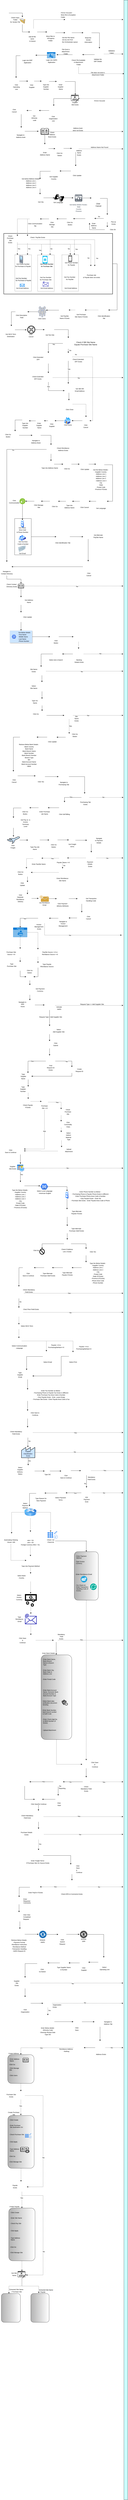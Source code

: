 <mxfile version="13.7.4" type="github">
  <diagram id="wGuiLWKNx3WksCiHWMRU" name="Page-1">
    <mxGraphModel dx="1422" dy="762" grid="1" gridSize="10" guides="1" tooltips="1" connect="1" arrows="1" fold="1" page="1" pageScale="1" pageWidth="850" pageHeight="1100" math="0" shadow="0">
      <root>
        <mxCell id="0" />
        <mxCell id="1" parent="0" />
        <mxCell id="aIZFORbCO0NPMmtatlJX-681" style="edgeStyle=orthogonalEdgeStyle;rounded=0;orthogonalLoop=1;jettySize=auto;html=1;startArrow=none;startFill=0;jumpSize=5;" parent="1" source="aIZFORbCO0NPMmtatlJX-655" target="aIZFORbCO0NPMmtatlJX-680" edge="1">
          <mxGeometry relative="1" as="geometry" />
        </mxCell>
        <mxCell id="aIZFORbCO0NPMmtatlJX-655" value="&lt;span style=&quot;color: rgba(0 , 0 , 0 , 0) ; font-family: monospace ; font-size: 0px&quot;&gt;%3CmxGraphModel%3E%3Croot%3E%3CmxCell%20id%3D%220%22%2F%3E%3CmxCell%20id%3D%221%22%20parent%3D%220%22%2F%3E%3CmxCell%20id%3D%222%22%20value%3D%22%26lt%3Bfont%20style%3D%26quot%3Bfont-size%3A%2010px%26quot%3B%26gt%3BGet%20Email%20Address%26lt%3B%2Ffont%26gt%3B%22%20style%3D%22text%3Bhtml%3D1%3Balign%3Dcenter%3BverticalAlign%3Dmiddle%3Bresizable%3D0%3Bpoints%3D%5B%5D%3Bautosize%3D1%3B%22%20vertex%3D%221%22%20parent%3D%221%22%3E%3CmxGeometry%20x%3D%22264%22%20y%3D%221928.5%22%20width%3D%22100%22%20height%3D%2220%22%20as%3D%22geometry%22%2F%3E%3C%2FmxCell%3E%3CmxCell%20id%3D%223%22%20value%3D%22%22%20style%3D%22verticalLabelPosition%3Dbottom%3Bhtml%3D1%3BverticalAlign%3Dtop%3Balign%3Dcenter%3BstrokeColor%3Dnone%3BfillColor%3D%2300BEF2%3Bshape%3Dmxgraph.azure.mobile_services%3BpointerEvents%3D1%3Bdashed%3D1%3B%22%20vertex%3D%221%22%20parent%3D%221%22%3E%3CmxGeometry%20x%3D%22286.75%22%20y%3D%221726.2%22%20width%3D%2232.5%22%20height%3D%2250%22%20as%3D%22geometry%22%2F%3E%3C%2FmxCell%3E%3CmxCell%20id%3D%224%22%20value%3D%22%26lt%3Bfont%20style%3D%26quot%3Bfont-size%3A%2010px%26quot%3B%26gt%3BGet%20Phone%20Number%20%26lt%3Bbr%26gt%3Bfor%20Purchase%20Site%26lt%3B%2Ffont%26gt%3B%22%20style%3D%22text%3Bhtml%3D1%3Balign%3Dcenter%3BverticalAlign%3Dmiddle%3Bresizable%3D0%3Bpoints%3D%5B%5D%3Bautosize%3D1%3B%22%20vertex%3D%221%22%20parent%3D%221%22%3E%3CmxGeometry%20x%3D%22263.5%22%20y%3D%221767.2%22%20width%3D%22100%22%20height%3D%2240%22%20as%3D%22geometry%22%2F%3E%3C%2FmxCell%3E%3CmxCell%20id%3D%225%22%20value%3D%22%22%20style%3D%22shape%3Dimage%3Bhtml%3D1%3BverticalAlign%3Dtop%3BverticalLabelPosition%3Dbottom%3BlabelBackgroundColor%3D%23ffffff%3BimageAspect%3D0%3Baspect%3Dfixed%3Bimage%3Dhttps%3A%2F%2Fcdn0.iconfinder.com%2Fdata%2Ficons%2Fbusiness-and-education-1%2F512%2F165_Fax_print_printer_shopping-128.png%3Bdashed%3D1%3B%22%20vertex%3D%221%22%20parent%3D%221%22%3E%3CmxGeometry%20x%3D%22268.5%22%20y%3D%221796.2%22%20width%3D%2271%22%20height%3D%2271%22%20as%3D%22geometry%22%2F%3E%3C%2FmxCell%3E%3C%2Froot%3E%3C%2FmxGraphModel%3E&lt;/span&gt;" style="rounded=0;whiteSpace=wrap;html=1;" parent="1" vertex="1">
          <mxGeometry x="102" y="3460" width="110" height="240" as="geometry" />
        </mxCell>
        <mxCell id="aIZFORbCO0NPMmtatlJX-472" style="edgeStyle=orthogonalEdgeStyle;rounded=0;orthogonalLoop=1;jettySize=auto;html=1;entryX=1;entryY=0.5;entryDx=0;entryDy=0;startArrow=none;startFill=0;" parent="1" source="aIZFORbCO0NPMmtatlJX-470" target="aIZFORbCO0NPMmtatlJX-471" edge="1">
          <mxGeometry relative="1" as="geometry">
            <Array as="points">
              <mxPoint x="780" y="1778" />
              <mxPoint x="780" y="2084" />
            </Array>
          </mxGeometry>
        </mxCell>
        <mxCell id="aIZFORbCO0NPMmtatlJX-470" value="" style="rounded=0;whiteSpace=wrap;html=1;strokeWidth=2;" parent="1" vertex="1">
          <mxGeometry x="30" y="1578" width="720" height="400" as="geometry" />
        </mxCell>
        <mxCell id="aIZFORbCO0NPMmtatlJX-397" value="" style="rounded=0;whiteSpace=wrap;html=1;dashed=1;" parent="1" vertex="1">
          <mxGeometry x="103" y="1719" width="110" height="240" as="geometry" />
        </mxCell>
        <mxCell id="aIZFORbCO0NPMmtatlJX-40" style="edgeStyle=orthogonalEdgeStyle;rounded=0;orthogonalLoop=1;jettySize=auto;html=1;entryX=0.5;entryY=0;entryDx=0;entryDy=0;" parent="1" source="aIZFORbCO0NPMmtatlJX-37" target="aIZFORbCO0NPMmtatlJX-38" edge="1">
          <mxGeometry relative="1" as="geometry" />
        </mxCell>
        <mxCell id="aIZFORbCO0NPMmtatlJX-37" value="" style="shape=image;html=1;verticalAlign=top;verticalLabelPosition=bottom;labelBackgroundColor=#ffffff;imageAspect=0;aspect=fixed;image=https://cdn0.iconfinder.com/data/icons/48px_icons_collection_by_neweravin/48/start.png" parent="1" vertex="1">
          <mxGeometry x="16" y="99" width="48" height="48" as="geometry" />
        </mxCell>
        <mxCell id="aIZFORbCO0NPMmtatlJX-65" style="edgeStyle=orthogonalEdgeStyle;rounded=0;orthogonalLoop=1;jettySize=auto;html=1;entryX=0;entryY=0.5;entryDx=0;entryDy=0;" parent="1" source="aIZFORbCO0NPMmtatlJX-38" target="aIZFORbCO0NPMmtatlJX-51" edge="1">
          <mxGeometry relative="1" as="geometry">
            <Array as="points">
              <mxPoint x="153" y="248" />
            </Array>
          </mxGeometry>
        </mxCell>
        <mxCell id="aIZFORbCO0NPMmtatlJX-38" value="" style="image;html=1;image=img/lib/clip_art/general/Full_Folder_128x128.png" parent="1" vertex="1">
          <mxGeometry x="133" y="150" width="40" height="48" as="geometry" />
        </mxCell>
        <mxCell id="aIZFORbCO0NPMmtatlJX-41" value="&lt;font style=&quot;font-size: 10px&quot;&gt;Check Input&lt;br&gt;&amp;nbsp;Folder &lt;br&gt;for Vendor File&lt;/font&gt;" style="text;html=1;align=center;verticalAlign=middle;resizable=0;points=[];autosize=1;" parent="1" vertex="1">
          <mxGeometry x="65" y="142" width="80" height="50" as="geometry" />
        </mxCell>
        <mxCell id="aIZFORbCO0NPMmtatlJX-44" value="" style="rounded=0;whiteSpace=wrap;html=1;rotation=90;fillColor=#CCFFFF;" parent="1" vertex="1">
          <mxGeometry x="-7412.71" y="8275.26" width="16500.48" height="25" as="geometry" />
        </mxCell>
        <mxCell id="aIZFORbCO0NPMmtatlJX-68" style="edgeStyle=orthogonalEdgeStyle;rounded=0;orthogonalLoop=1;jettySize=auto;html=1;entryX=0;entryY=0.5;entryDx=0;entryDy=0;dashed=1;" parent="1" source="aIZFORbCO0NPMmtatlJX-51" target="aIZFORbCO0NPMmtatlJX-56" edge="1">
          <mxGeometry relative="1" as="geometry">
            <Array as="points">
              <mxPoint x="227" y="166" />
            </Array>
          </mxGeometry>
        </mxCell>
        <mxCell id="aIZFORbCO0NPMmtatlJX-71" style="edgeStyle=orthogonalEdgeStyle;rounded=0;orthogonalLoop=1;jettySize=auto;html=1;" parent="1" source="aIZFORbCO0NPMmtatlJX-51" edge="1">
          <mxGeometry relative="1" as="geometry">
            <mxPoint x="316" y="248" as="targetPoint" />
          </mxGeometry>
        </mxCell>
        <mxCell id="aIZFORbCO0NPMmtatlJX-51" value="" style="shape=image;html=1;verticalAlign=top;verticalLabelPosition=bottom;labelBackgroundColor=#ffffff;imageAspect=0;aspect=fixed;image=https://cdn1.iconfinder.com/data/icons/material-audio-video/22/queue-128.png" parent="1" vertex="1">
          <mxGeometry x="203" y="224" width="48" height="48" as="geometry" />
        </mxCell>
        <mxCell id="aIZFORbCO0NPMmtatlJX-54" value="&lt;font style=&quot;font-size: 10px&quot;&gt;Add All file &lt;br&gt;name&lt;br&gt;&amp;nbsp;to Queue&lt;/font&gt;" style="text;html=1;align=center;verticalAlign=middle;resizable=0;points=[];autosize=1;" parent="1" vertex="1">
          <mxGeometry x="188" y="268" width="60" height="50" as="geometry" />
        </mxCell>
        <mxCell id="aIZFORbCO0NPMmtatlJX-90" style="edgeStyle=orthogonalEdgeStyle;rounded=0;orthogonalLoop=1;jettySize=auto;html=1;dashed=1;" parent="1" source="aIZFORbCO0NPMmtatlJX-56" edge="1">
          <mxGeometry relative="1" as="geometry">
            <mxPoint x="820" y="166" as="targetPoint" />
          </mxGeometry>
        </mxCell>
        <mxCell id="aIZFORbCO0NPMmtatlJX-56" value="" style="shape=image;html=1;verticalAlign=top;verticalLabelPosition=bottom;labelBackgroundColor=#ffffff;imageAspect=0;aspect=fixed;image=https://cdn0.iconfinder.com/data/icons/fatcow/32/move_to_folder.png" parent="1" vertex="1">
          <mxGeometry x="436" y="146" width="40" height="40" as="geometry" />
        </mxCell>
        <mxCell id="aIZFORbCO0NPMmtatlJX-63" value="&lt;span data-lucid-type=&quot;application/vnd.lucid.text&quot; data-lucid-content=&quot;{&amp;#34;t&amp;#34;:&amp;#34;If Error Occured - Move file to Exception Folder&amp;#34;,&amp;#34;m&amp;#34;:[{&amp;#34;s&amp;#34;:0,&amp;#34;n&amp;#34;:&amp;#34;c&amp;#34;,&amp;#34;v&amp;#34;:&amp;#34;000000ff&amp;#34;,&amp;#34;e&amp;#34;:48}]}&quot;&gt;&lt;span style=&quot;color: #000000&quot;&gt;&lt;font style=&quot;font-size: 10px&quot;&gt;If Error&amp;nbsp;Occured -&lt;br&gt;Move file&amp;nbsp;to Exception&lt;br&gt;Folder&lt;/font&gt;&lt;/span&gt;&lt;/span&gt;" style="text;whiteSpace=wrap;html=1;" parent="1" vertex="1">
          <mxGeometry x="406" y="107" width="120" height="50" as="geometry" />
        </mxCell>
        <mxCell id="aIZFORbCO0NPMmtatlJX-74" style="edgeStyle=orthogonalEdgeStyle;rounded=0;orthogonalLoop=1;jettySize=auto;html=1;" parent="1" source="aIZFORbCO0NPMmtatlJX-64" target="aIZFORbCO0NPMmtatlJX-73" edge="1">
          <mxGeometry relative="1" as="geometry" />
        </mxCell>
        <mxCell id="aIZFORbCO0NPMmtatlJX-64" value="" style="shape=image;html=1;verticalAlign=top;verticalLabelPosition=bottom;labelBackgroundColor=#ffffff;imageAspect=0;aspect=fixed;image=https://cdn3.iconfinder.com/data/icons/UltimateGnome/128x128/stock/stock_folder-move.png" parent="1" vertex="1">
          <mxGeometry x="324" y="229" width="48" height="48" as="geometry" />
        </mxCell>
        <mxCell id="aIZFORbCO0NPMmtatlJX-72" value="&lt;span data-lucid-type=&quot;application/vnd.lucid.text&quot; data-lucid-content=&quot;{&amp;#34;t&amp;#34;:&amp;#34;Move files to \n InProgress \nFolder&amp;#34;,&amp;#34;m&amp;#34;:[{&amp;#34;s&amp;#34;:0,&amp;#34;n&amp;#34;:&amp;#34;c&amp;#34;,&amp;#34;v&amp;#34;:&amp;#34;000000ff&amp;#34;,&amp;#34;e&amp;#34;:34}]}&quot;&gt;&lt;span style=&quot;color: #000000&quot;&gt;&lt;font style=&quot;font-size: 10px&quot;&gt;Move files to &lt;br&gt;&amp;nbsp; InProgress &lt;br&gt;&amp;nbsp; &amp;nbsp; &amp;nbsp;Folder&lt;/font&gt;&lt;/span&gt;&lt;/span&gt;" style="text;whiteSpace=wrap;html=1;" parent="1" vertex="1">
          <mxGeometry x="309" y="262" width="90" height="60" as="geometry" />
        </mxCell>
        <mxCell id="aIZFORbCO0NPMmtatlJX-80" style="edgeStyle=orthogonalEdgeStyle;rounded=0;orthogonalLoop=1;jettySize=auto;html=1;" parent="1" source="aIZFORbCO0NPMmtatlJX-73" edge="1">
          <mxGeometry relative="1" as="geometry">
            <mxPoint x="556" y="253" as="targetPoint" />
          </mxGeometry>
        </mxCell>
        <mxCell id="aIZFORbCO0NPMmtatlJX-73" value="" style="shape=image;html=1;verticalAlign=top;verticalLabelPosition=bottom;labelBackgroundColor=#ffffff;imageAspect=0;aspect=fixed;image=https://cdn3.iconfinder.com/data/icons/developperss/PNG/Get%20Document.png" parent="1" vertex="1">
          <mxGeometry x="436" y="231" width="44" height="44" as="geometry" />
        </mxCell>
        <mxCell id="aIZFORbCO0NPMmtatlJX-75" value="&lt;span data-lucid-type=&quot;application/vnd.lucid.text&quot; data-lucid-content=&quot;{&amp;#34;t&amp;#34;:&amp;#34;Get the File Name one by one from the Orchestrator queue&amp;#34;,&amp;#34;m&amp;#34;:[{&amp;#34;s&amp;#34;:0,&amp;#34;n&amp;#34;:&amp;#34;c&amp;#34;,&amp;#34;v&amp;#34;:&amp;#34;000000ff&amp;#34;,&amp;#34;e&amp;#34;:56},{&amp;#34;s&amp;#34;:0,&amp;#34;n&amp;#34;:&amp;#34;s&amp;#34;,&amp;#34;v&amp;#34;:15.778,&amp;#34;e&amp;#34;:56}]}&quot;&gt;&lt;span style=&quot;color: rgb(0 , 0 , 0)&quot;&gt;&lt;font style=&quot;font-size: 10px&quot;&gt;Get the File Name &lt;br&gt;one by one from &lt;br&gt;the Orchestrator queue&lt;/font&gt;&lt;/span&gt;&lt;/span&gt;" style="text;whiteSpace=wrap;html=1;" parent="1" vertex="1">
          <mxGeometry x="414" y="271" width="130" height="50" as="geometry" />
        </mxCell>
        <mxCell id="aIZFORbCO0NPMmtatlJX-96" style="edgeStyle=orthogonalEdgeStyle;rounded=0;orthogonalLoop=1;jettySize=auto;html=1;" parent="1" source="aIZFORbCO0NPMmtatlJX-77" target="aIZFORbCO0NPMmtatlJX-86" edge="1">
          <mxGeometry relative="1" as="geometry" />
        </mxCell>
        <mxCell id="aIZFORbCO0NPMmtatlJX-77" value="" style="shape=image;html=1;verticalAlign=top;verticalLabelPosition=bottom;labelBackgroundColor=#ffffff;imageAspect=0;aspect=fixed;image=https://cdn3.iconfinder.com/data/icons/logos-brands-3/24/logo_brand_brands_logos_excel-128.png" parent="1" vertex="1">
          <mxGeometry x="566" y="231" width="45" height="45" as="geometry" />
        </mxCell>
        <mxCell id="aIZFORbCO0NPMmtatlJX-81" value="&lt;font style=&quot;font-size: 10px&quot;&gt;Read the&amp;nbsp;&lt;br&gt;Vendor&lt;br&gt;Information&lt;/font&gt;" style="text;html=1;align=center;verticalAlign=middle;resizable=0;points=[];autosize=1;" parent="1" vertex="1">
          <mxGeometry x="553.5" y="275" width="70" height="50" as="geometry" />
        </mxCell>
        <mxCell id="aIZFORbCO0NPMmtatlJX-97" style="edgeStyle=orthogonalEdgeStyle;rounded=0;orthogonalLoop=1;jettySize=auto;html=1;dashed=1;" parent="1" edge="1">
          <mxGeometry relative="1" as="geometry">
            <mxPoint x="820" y="393.5" as="targetPoint" />
            <mxPoint x="693" y="393.5" as="sourcePoint" />
          </mxGeometry>
        </mxCell>
        <mxCell id="aIZFORbCO0NPMmtatlJX-104" style="edgeStyle=orthogonalEdgeStyle;rounded=0;orthogonalLoop=1;jettySize=auto;html=1;" parent="1" source="aIZFORbCO0NPMmtatlJX-86" edge="1">
          <mxGeometry relative="1" as="geometry">
            <mxPoint x="550" y="397.5" as="targetPoint" />
          </mxGeometry>
        </mxCell>
        <mxCell id="aIZFORbCO0NPMmtatlJX-86" value="" style="shape=image;html=1;verticalAlign=top;verticalLabelPosition=bottom;labelBackgroundColor=#ffffff;imageAspect=0;aspect=fixed;image=https://cdn3.iconfinder.com/data/icons/free-3d-glossy-interface-icon-set/64/Accept.png" parent="1" vertex="1">
          <mxGeometry x="631" y="357" width="64" height="81" as="geometry" />
        </mxCell>
        <mxCell id="aIZFORbCO0NPMmtatlJX-88" value="&lt;span data-lucid-type=&quot;application/vnd.lucid.text&quot; data-lucid-content=&quot;{&amp;#34;t&amp;#34;:&amp;#34;Validate the \nSAF Details&amp;#34;,&amp;#34;m&amp;#34;:[{&amp;#34;s&amp;#34;:0,&amp;#34;n&amp;#34;:&amp;#34;c&amp;#34;,&amp;#34;v&amp;#34;:&amp;#34;000000ff&amp;#34;,&amp;#34;e&amp;#34;:25}]}&quot;&gt;&lt;span style=&quot;color: #000000&quot;&gt;&lt;font style=&quot;font-size: 10px&quot;&gt;Validate the &lt;br&gt;SAF Details&lt;/font&gt;&lt;/span&gt;&lt;/span&gt;" style="text;whiteSpace=wrap;html=1;dashed=1;" parent="1" vertex="1">
          <mxGeometry x="624" y="414" width="90" height="57" as="geometry" />
        </mxCell>
        <mxCell id="aIZFORbCO0NPMmtatlJX-92" value="&lt;font style=&quot;font-size: 10px&quot;&gt;Validation&lt;br&gt;Failed&lt;/font&gt;" style="text;html=1;align=center;verticalAlign=middle;resizable=0;points=[];autosize=1;" parent="1" vertex="1">
          <mxGeometry x="713" y="359" width="60" height="40" as="geometry" />
        </mxCell>
        <mxCell id="aIZFORbCO0NPMmtatlJX-115" style="edgeStyle=orthogonalEdgeStyle;rounded=0;orthogonalLoop=1;jettySize=auto;html=1;" parent="1" source="aIZFORbCO0NPMmtatlJX-95" edge="1">
          <mxGeometry relative="1" as="geometry">
            <mxPoint x="240" y="401.5" as="targetPoint" />
          </mxGeometry>
        </mxCell>
        <mxCell id="aIZFORbCO0NPMmtatlJX-95" value="Login" style="html=1;strokeColor=none;fillColor=#0079D6;labelPosition=center;verticalLabelPosition=middle;verticalAlign=top;align=center;fontSize=12;outlineConnect=0;spacingTop=-6;fontColor=#FFFFFF;shape=mxgraph.sitemap.login;" parent="1" vertex="1">
          <mxGeometry x="316" y="381.5" width="56" height="40" as="geometry" />
        </mxCell>
        <mxCell id="aIZFORbCO0NPMmtatlJX-109" style="edgeStyle=orthogonalEdgeStyle;rounded=0;orthogonalLoop=1;jettySize=auto;html=1;" parent="1" source="aIZFORbCO0NPMmtatlJX-102" edge="1">
          <mxGeometry relative="1" as="geometry">
            <mxPoint x="380" y="398" as="targetPoint" />
          </mxGeometry>
        </mxCell>
        <mxCell id="aIZFORbCO0NPMmtatlJX-102" value="" style="shape=image;html=1;verticalAlign=top;verticalLabelPosition=bottom;labelBackgroundColor=#ffffff;imageAspect=0;aspect=fixed;image=https://cdn0.iconfinder.com/data/icons/files-98/32/Attachment-128.png" parent="1" vertex="1">
          <mxGeometry x="485" y="367" width="62" height="62" as="geometry" />
        </mxCell>
        <mxCell id="aIZFORbCO0NPMmtatlJX-371" style="edgeStyle=orthogonalEdgeStyle;rounded=0;orthogonalLoop=1;jettySize=auto;html=1;entryX=0.183;entryY=0.96;entryDx=0;entryDy=0;entryPerimeter=0;startArrow=none;startFill=0;dashed=1;" parent="1" edge="1">
          <mxGeometry relative="1" as="geometry">
            <mxPoint x="525" y="478.5" as="sourcePoint" />
            <mxPoint x="826.005" y="523.194" as="targetPoint" />
            <Array as="points">
              <mxPoint x="525" y="523" />
            </Array>
          </mxGeometry>
        </mxCell>
        <mxCell id="aIZFORbCO0NPMmtatlJX-105" value="&lt;font style=&quot;font-size: 10px&quot;&gt;Check File Available&amp;nbsp;&lt;br&gt;in Attachment&amp;nbsp;&lt;br&gt;Folder&lt;/font&gt;" style="text;html=1;align=center;verticalAlign=middle;resizable=0;points=[];autosize=1;" parent="1" vertex="1">
          <mxGeometry x="470" y="422.5" width="110" height="50" as="geometry" />
        </mxCell>
        <mxCell id="aIZFORbCO0NPMmtatlJX-107" value="&lt;font style=&quot;font-size: 10px&quot;&gt;File does not exist in&amp;nbsp;&lt;br&gt;Attachment Folder&lt;br&gt;&lt;/font&gt;" style="text;html=1;align=center;verticalAlign=middle;resizable=0;points=[];autosize=1;" parent="1" vertex="1">
          <mxGeometry x="598" y="503" width="110" height="40" as="geometry" />
        </mxCell>
        <mxCell id="aIZFORbCO0NPMmtatlJX-110" value="&lt;font style=&quot;font-size: 10px&quot;&gt;File Exist in &lt;br&gt;Attachment&amp;nbsp;&lt;br&gt;Folder&lt;/font&gt;" style="text;html=1;align=center;verticalAlign=middle;resizable=0;points=[];autosize=1;" parent="1" vertex="1">
          <mxGeometry x="405" y="352" width="70" height="50" as="geometry" />
        </mxCell>
        <mxCell id="aIZFORbCO0NPMmtatlJX-111" value="&lt;font style=&quot;font-size: 10px&quot;&gt;Login into SARS &lt;br&gt;Application&lt;/font&gt;" style="text;html=1;align=center;verticalAlign=middle;resizable=0;points=[];autosize=1;" parent="1" vertex="1">
          <mxGeometry x="301" y="420" width="90" height="40" as="geometry" />
        </mxCell>
        <mxCell id="aIZFORbCO0NPMmtatlJX-121" style="edgeStyle=orthogonalEdgeStyle;rounded=0;orthogonalLoop=1;jettySize=auto;html=1;entryX=0.5;entryY=0;entryDx=0;entryDy=0;" parent="1" source="aIZFORbCO0NPMmtatlJX-112" target="aIZFORbCO0NPMmtatlJX-123" edge="1">
          <mxGeometry relative="1" as="geometry">
            <mxPoint x="110" y="520" as="targetPoint" />
          </mxGeometry>
        </mxCell>
        <mxCell id="aIZFORbCO0NPMmtatlJX-112" value="" style="shape=image;html=1;verticalAlign=top;verticalLabelPosition=bottom;labelBackgroundColor=#ffffff;imageAspect=0;aspect=fixed;image=https://cdn0.iconfinder.com/data/icons/maternity-and-pregnancy-2/512/198_Computer_padlock_security_lock_login-128.png" parent="1" vertex="1">
          <mxGeometry x="140" y="359" width="91" height="91" as="geometry" />
        </mxCell>
        <mxCell id="aIZFORbCO0NPMmtatlJX-116" value="&lt;font style=&quot;font-size: 10px&quot;&gt;Login into ERP&amp;nbsp;&lt;br&gt;Application&lt;/font&gt;" style="text;html=1;align=center;verticalAlign=middle;resizable=0;points=[];autosize=1;" parent="1" vertex="1">
          <mxGeometry x="147" y="422" width="80" height="40" as="geometry" />
        </mxCell>
        <mxCell id="aIZFORbCO0NPMmtatlJX-126" style="edgeStyle=orthogonalEdgeStyle;rounded=0;orthogonalLoop=1;jettySize=auto;html=1;" parent="1" source="aIZFORbCO0NPMmtatlJX-123" target="aIZFORbCO0NPMmtatlJX-125" edge="1">
          <mxGeometry relative="1" as="geometry" />
        </mxCell>
        <mxCell id="aIZFORbCO0NPMmtatlJX-123" value="" style="shape=image;html=1;verticalAlign=top;verticalLabelPosition=bottom;labelBackgroundColor=#ffffff;imageAspect=0;aspect=fixed;image=https://cdn4.iconfinder.com/data/icons/internet-security-flat-2/32/Internet_arrow_Click_user_interface_pointer_cursor-128.png;dashed=1;" parent="1" vertex="1">
          <mxGeometry x="90" y="551" width="43" height="43" as="geometry" />
        </mxCell>
        <mxCell id="aIZFORbCO0NPMmtatlJX-124" value="&lt;font style=&quot;font-size: 10px&quot;&gt;Click &lt;br&gt;Operating &lt;br&gt;Unit&lt;/font&gt;" style="text;html=1;align=center;verticalAlign=middle;resizable=0;points=[];autosize=1;" parent="1" vertex="1">
          <mxGeometry x="83" y="586" width="60" height="50" as="geometry" />
        </mxCell>
        <mxCell id="aIZFORbCO0NPMmtatlJX-131" style="edgeStyle=orthogonalEdgeStyle;rounded=0;orthogonalLoop=1;jettySize=auto;html=1;" parent="1" source="aIZFORbCO0NPMmtatlJX-125" edge="1">
          <mxGeometry relative="1" as="geometry">
            <mxPoint x="280" y="572.5" as="targetPoint" />
          </mxGeometry>
        </mxCell>
        <mxCell id="aIZFORbCO0NPMmtatlJX-125" value="" style="shape=image;html=1;verticalAlign=top;verticalLabelPosition=bottom;labelBackgroundColor=#ffffff;imageAspect=0;aspect=fixed;image=https://cdn1.iconfinder.com/data/icons/hawcons/32/699552-icon-27-one-finger-click-128.png;dashed=1;" parent="1" vertex="1">
          <mxGeometry x="190" y="552" width="41" height="41" as="geometry" />
        </mxCell>
        <mxCell id="aIZFORbCO0NPMmtatlJX-127" value="&lt;font style=&quot;font-size: 10px&quot;&gt;Click&amp;nbsp;&lt;br&gt;Supplier&lt;/font&gt;" style="text;html=1;align=center;verticalAlign=middle;resizable=0;points=[];autosize=1;" parent="1" vertex="1">
          <mxGeometry x="190" y="585" width="50" height="40" as="geometry" />
        </mxCell>
        <mxCell id="aIZFORbCO0NPMmtatlJX-135" style="edgeStyle=orthogonalEdgeStyle;rounded=0;orthogonalLoop=1;jettySize=auto;html=1;" parent="1" source="aIZFORbCO0NPMmtatlJX-128" edge="1">
          <mxGeometry relative="1" as="geometry">
            <mxPoint x="380" y="574.5" as="targetPoint" />
          </mxGeometry>
        </mxCell>
        <mxCell id="aIZFORbCO0NPMmtatlJX-128" value="" style="shape=image;html=1;verticalAlign=top;verticalLabelPosition=bottom;labelBackgroundColor=#ffffff;imageAspect=0;aspect=fixed;image=https://cdn1.iconfinder.com/data/icons/feather-2/24/type-128.png;dashed=1;" parent="1" vertex="1">
          <mxGeometry x="290" y="555" width="39" height="39" as="geometry" />
        </mxCell>
        <mxCell id="aIZFORbCO0NPMmtatlJX-129" value="&lt;font style=&quot;font-size: 10px&quot;&gt;Type into&amp;nbsp;&lt;br&gt;Supplier&amp;nbsp;&lt;br&gt;Number&lt;/font&gt;" style="text;html=1;align=center;verticalAlign=middle;resizable=0;points=[];autosize=1;" parent="1" vertex="1">
          <mxGeometry x="279.5" y="585" width="60" height="50" as="geometry" />
        </mxCell>
        <mxCell id="aIZFORbCO0NPMmtatlJX-150" style="edgeStyle=orthogonalEdgeStyle;rounded=0;orthogonalLoop=1;jettySize=auto;html=1;" parent="1" source="aIZFORbCO0NPMmtatlJX-132" target="aIZFORbCO0NPMmtatlJX-148" edge="1">
          <mxGeometry relative="1" as="geometry" />
        </mxCell>
        <mxCell id="aIZFORbCO0NPMmtatlJX-132" value="" style="shape=image;html=1;verticalAlign=top;verticalLabelPosition=bottom;labelBackgroundColor=#ffffff;imageAspect=0;aspect=fixed;image=https://cdn0.iconfinder.com/data/icons/geosm-e-commerce/18/keyboard-128.png;dashed=1;" parent="1" vertex="1">
          <mxGeometry x="383" y="549" width="52" height="52" as="geometry" />
        </mxCell>
        <mxCell id="aIZFORbCO0NPMmtatlJX-136" value="&lt;span style=&quot;font-size: 10px&quot;&gt;Enter&amp;nbsp;&lt;/span&gt;&lt;br style=&quot;font-size: 10px&quot;&gt;&lt;span style=&quot;font-size: 10px&quot;&gt;Supplier&amp;nbsp;&lt;/span&gt;&lt;br style=&quot;font-size: 10px&quot;&gt;&lt;span style=&quot;font-size: 10px&quot;&gt;Name&lt;/span&gt;" style="text;html=1;align=center;verticalAlign=middle;resizable=0;points=[];autosize=1;" parent="1" vertex="1">
          <mxGeometry x="382" y="585" width="50" height="50" as="geometry" />
        </mxCell>
        <mxCell id="aIZFORbCO0NPMmtatlJX-155" style="edgeStyle=orthogonalEdgeStyle;rounded=0;orthogonalLoop=1;jettySize=auto;html=1;dashed=1;" parent="1" source="aIZFORbCO0NPMmtatlJX-148" edge="1">
          <mxGeometry relative="1" as="geometry">
            <mxPoint x="820" y="687.5" as="targetPoint" />
          </mxGeometry>
        </mxCell>
        <mxCell id="aIZFORbCO0NPMmtatlJX-156" style="edgeStyle=orthogonalEdgeStyle;rounded=0;orthogonalLoop=1;jettySize=auto;html=1;entryX=0.5;entryY=0;entryDx=0;entryDy=0;" parent="1" source="aIZFORbCO0NPMmtatlJX-148" target="aIZFORbCO0NPMmtatlJX-154" edge="1">
          <mxGeometry relative="1" as="geometry" />
        </mxCell>
        <mxCell id="aIZFORbCO0NPMmtatlJX-148" value="" style="pointerEvents=1;shadow=0;dashed=0;html=1;strokeColor=none;fillColor=#505050;labelPosition=center;verticalLabelPosition=bottom;verticalAlign=top;outlineConnect=0;align=center;shape=mxgraph.office.sites.blog_site;" parent="1" vertex="1">
          <mxGeometry x="475" y="663" width="56" height="49" as="geometry" />
        </mxCell>
        <mxCell id="aIZFORbCO0NPMmtatlJX-151" value="&lt;font style=&quot;font-size: 10px&quot;&gt;Supplier&lt;br&gt;Site Exists&lt;/font&gt;" style="text;html=1;align=center;verticalAlign=middle;resizable=0;points=[];autosize=1;" parent="1" vertex="1">
          <mxGeometry x="471" y="700" width="60" height="40" as="geometry" />
        </mxCell>
        <mxCell id="aIZFORbCO0NPMmtatlJX-153" value="&lt;font style=&quot;font-size: 10px&quot;&gt;If Error Occured&lt;/font&gt;" style="text;html=1;align=center;verticalAlign=middle;resizable=0;points=[];autosize=1;" parent="1" vertex="1">
          <mxGeometry x="618" y="692" width="90" height="20" as="geometry" />
        </mxCell>
        <mxCell id="aIZFORbCO0NPMmtatlJX-162" style="edgeStyle=orthogonalEdgeStyle;rounded=0;orthogonalLoop=1;jettySize=auto;html=1;exitX=0;exitY=0.5;exitDx=0;exitDy=0;entryX=1;entryY=0.5;entryDx=0;entryDy=0;" parent="1" source="aIZFORbCO0NPMmtatlJX-154" target="aIZFORbCO0NPMmtatlJX-161" edge="1">
          <mxGeometry relative="1" as="geometry" />
        </mxCell>
        <mxCell id="aIZFORbCO0NPMmtatlJX-154" value="" style="shape=image;html=1;verticalAlign=top;verticalLabelPosition=bottom;labelBackgroundColor=#ffffff;imageAspect=0;aspect=fixed;image=https://cdn1.iconfinder.com/data/icons/healthy-life-flaticon/64/calendar-time_and_date-schedule-administration-date-calendars-organization-interface-time-128.png;dashed=1;" parent="1" vertex="1">
          <mxGeometry x="330" y="736" width="61" height="61" as="geometry" />
        </mxCell>
        <mxCell id="aIZFORbCO0NPMmtatlJX-157" value="&lt;font style=&quot;font-size: 10px&quot;&gt;Click &lt;br&gt;Organization&lt;br&gt;Unit&lt;/font&gt;" style="text;html=1;align=center;verticalAlign=middle;resizable=0;points=[];autosize=1;" parent="1" vertex="1">
          <mxGeometry x="322" y="795" width="70" height="50" as="geometry" />
        </mxCell>
        <mxCell id="aIZFORbCO0NPMmtatlJX-159" value="" style="shape=image;html=1;verticalAlign=top;verticalLabelPosition=bottom;labelBackgroundColor=#ffffff;imageAspect=0;aspect=fixed;image=https://cdn4.iconfinder.com/data/icons/evil-icons-user-interface/64/finger-128.png;dashed=1;" parent="1" vertex="1">
          <mxGeometry x="345" y="753" width="27" height="27" as="geometry" />
        </mxCell>
        <mxCell id="aIZFORbCO0NPMmtatlJX-167" style="edgeStyle=orthogonalEdgeStyle;rounded=0;orthogonalLoop=1;jettySize=auto;html=1;" parent="1" source="aIZFORbCO0NPMmtatlJX-161" edge="1">
          <mxGeometry relative="1" as="geometry">
            <mxPoint x="181" y="766.5" as="targetPoint" />
          </mxGeometry>
        </mxCell>
        <mxCell id="aIZFORbCO0NPMmtatlJX-161" value="" style="shape=image;html=1;verticalAlign=top;verticalLabelPosition=bottom;labelBackgroundColor=#ffffff;imageAspect=0;aspect=fixed;image=https://cdn1.iconfinder.com/data/icons/ios-11-glyphs/30/qr_code-128.png;dashed=1;" parent="1" vertex="1">
          <mxGeometry x="214.5" y="742" width="49" height="49" as="geometry" />
        </mxCell>
        <mxCell id="aIZFORbCO0NPMmtatlJX-163" value="&lt;font style=&quot;font-size: 10px&quot;&gt;Get&amp;nbsp;&lt;br&gt;Ethnicity&lt;br&gt;&amp;nbsp;code&lt;/font&gt;" style="text;html=1;align=center;verticalAlign=middle;resizable=0;points=[];autosize=1;" parent="1" vertex="1">
          <mxGeometry x="206.5" y="791" width="50" height="50" as="geometry" />
        </mxCell>
        <mxCell id="aIZFORbCO0NPMmtatlJX-169" style="edgeStyle=orthogonalEdgeStyle;rounded=0;orthogonalLoop=1;jettySize=auto;html=1;entryX=0.5;entryY=0;entryDx=0;entryDy=0;" parent="1" source="aIZFORbCO0NPMmtatlJX-164" target="aIZFORbCO0NPMmtatlJX-168" edge="1">
          <mxGeometry relative="1" as="geometry" />
        </mxCell>
        <mxCell id="aIZFORbCO0NPMmtatlJX-164" value="" style="shape=image;html=1;verticalAlign=top;verticalLabelPosition=bottom;labelBackgroundColor=#ffffff;imageAspect=0;aspect=fixed;image=https://cdn2.iconfinder.com/data/icons/picol-vector/32/fullscreen_cancel-128.png;dashed=1;" parent="1" vertex="1">
          <mxGeometry x="121" y="742" width="49" height="49" as="geometry" />
        </mxCell>
        <mxCell id="aIZFORbCO0NPMmtatlJX-165" value="&lt;font style=&quot;font-size: 10px&quot;&gt;Click &lt;br&gt;Cancel&lt;/font&gt;" style="text;html=1;align=center;verticalAlign=middle;resizable=0;points=[];autosize=1;" parent="1" vertex="1">
          <mxGeometry x="74" y="746.5" width="50" height="40" as="geometry" />
        </mxCell>
        <mxCell id="aIZFORbCO0NPMmtatlJX-172" style="edgeStyle=orthogonalEdgeStyle;rounded=0;orthogonalLoop=1;jettySize=auto;html=1;" parent="1" source="aIZFORbCO0NPMmtatlJX-168" edge="1">
          <mxGeometry relative="1" as="geometry">
            <mxPoint x="260" y="903.5" as="targetPoint" />
          </mxGeometry>
        </mxCell>
        <mxCell id="aIZFORbCO0NPMmtatlJX-168" value="" style="shape=image;html=1;verticalAlign=top;verticalLabelPosition=bottom;labelBackgroundColor=#ffffff;imageAspect=0;aspect=fixed;image=https://cdn4.iconfinder.com/data/icons/ionicons/512/icon-ios7-navigate-outline-128.png;dashed=1;" parent="1" vertex="1">
          <mxGeometry x="122" y="880" width="47" height="47" as="geometry" />
        </mxCell>
        <mxCell id="aIZFORbCO0NPMmtatlJX-170" value="&lt;font style=&quot;font-size: 10px&quot;&gt;Navigate to&amp;nbsp;&lt;br&gt;Address book&lt;/font&gt;" style="text;html=1;align=center;verticalAlign=middle;resizable=0;points=[];autosize=1;" parent="1" vertex="1">
          <mxGeometry x="102" y="915" width="80" height="40" as="geometry" />
        </mxCell>
        <mxCell id="aIZFORbCO0NPMmtatlJX-173" style="edgeStyle=orthogonalEdgeStyle;rounded=0;orthogonalLoop=1;jettySize=auto;html=1;dashed=1;" parent="1" source="aIZFORbCO0NPMmtatlJX-171" edge="1">
          <mxGeometry relative="1" as="geometry">
            <mxPoint x="820" y="905" as="targetPoint" />
          </mxGeometry>
        </mxCell>
        <mxCell id="aIZFORbCO0NPMmtatlJX-179" style="edgeStyle=orthogonalEdgeStyle;rounded=0;orthogonalLoop=1;jettySize=auto;html=1;startArrow=none;startFill=0;" parent="1" source="aIZFORbCO0NPMmtatlJX-171" edge="1">
          <mxGeometry relative="1" as="geometry">
            <mxPoint x="301.5" y="990" as="targetPoint" />
          </mxGeometry>
        </mxCell>
        <mxCell id="aIZFORbCO0NPMmtatlJX-171" value="" style="pointerEvents=1;shadow=0;dashed=0;html=1;strokeColor=none;fillColor=#505050;labelPosition=center;verticalLabelPosition=bottom;verticalAlign=top;outlineConnect=0;align=center;shape=mxgraph.office.concepts.address_book;" parent="1" vertex="1">
          <mxGeometry x="274" y="883" width="55" height="44" as="geometry" />
        </mxCell>
        <mxCell id="aIZFORbCO0NPMmtatlJX-174" value="&lt;font style=&quot;font-size: 10px&quot;&gt;Address book &lt;br&gt;does not Exists&lt;/font&gt;" style="text;html=1;align=center;verticalAlign=middle;resizable=0;points=[];autosize=1;" parent="1" vertex="1">
          <mxGeometry x="480" y="870" width="80" height="40" as="geometry" />
        </mxCell>
        <mxCell id="aIZFORbCO0NPMmtatlJX-175" value="&lt;font style=&quot;font-size: 10px&quot;&gt;Check &lt;br&gt;Address &lt;br&gt;Book Exists&lt;/font&gt;" style="text;html=1;align=center;verticalAlign=middle;resizable=0;points=[];autosize=1;" parent="1" vertex="1">
          <mxGeometry x="315" y="900" width="70" height="50" as="geometry" />
        </mxCell>
        <mxCell id="aIZFORbCO0NPMmtatlJX-182" style="edgeStyle=orthogonalEdgeStyle;rounded=0;orthogonalLoop=1;jettySize=auto;html=1;entryX=-0.302;entryY=0.535;entryDx=0;entryDy=0;entryPerimeter=0;startArrow=none;startFill=0;" parent="1" source="aIZFORbCO0NPMmtatlJX-176" target="aIZFORbCO0NPMmtatlJX-181" edge="1">
          <mxGeometry relative="1" as="geometry" />
        </mxCell>
        <mxCell id="aIZFORbCO0NPMmtatlJX-176" value="" style="shape=image;html=1;verticalAlign=top;verticalLabelPosition=bottom;labelBackgroundColor=#ffffff;imageAspect=0;aspect=fixed;image=https://cdn0.iconfinder.com/data/icons/small-n-flat/24/678071-address-book-alt-128.png;dashed=1;" parent="1" vertex="1">
          <mxGeometry x="280" y="995" width="46" height="46" as="geometry" />
        </mxCell>
        <mxCell id="aIZFORbCO0NPMmtatlJX-180" value="&lt;font style=&quot;font-size: 10px&quot;&gt;Enter &lt;br&gt;Address Name&lt;/font&gt;" style="text;html=1;align=center;verticalAlign=middle;resizable=0;points=[];autosize=1;" parent="1" vertex="1">
          <mxGeometry x="262" y="1031" width="80" height="40" as="geometry" />
        </mxCell>
        <mxCell id="aIZFORbCO0NPMmtatlJX-185" style="edgeStyle=orthogonalEdgeStyle;rounded=0;orthogonalLoop=1;jettySize=auto;html=1;startArrow=none;startFill=0;" parent="1" source="aIZFORbCO0NPMmtatlJX-181" edge="1">
          <mxGeometry relative="1" as="geometry">
            <mxPoint x="480" y="1016.5" as="targetPoint" />
          </mxGeometry>
        </mxCell>
        <mxCell id="aIZFORbCO0NPMmtatlJX-181" value="" style="shape=image;html=1;verticalAlign=top;verticalLabelPosition=bottom;labelBackgroundColor=#ffffff;imageAspect=0;aspect=fixed;image=https://cdn1.iconfinder.com/data/icons/flat-business-icons/128/cursor-128.png;dashed=1;" parent="1" vertex="1">
          <mxGeometry x="383" y="995" width="43" height="43" as="geometry" />
        </mxCell>
        <mxCell id="aIZFORbCO0NPMmtatlJX-183" value="&lt;font style=&quot;font-size: 10px&quot;&gt;Click Go&amp;nbsp;&lt;br&gt;Button&lt;/font&gt;" style="text;html=1;align=center;verticalAlign=middle;resizable=0;points=[];autosize=1;" parent="1" vertex="1">
          <mxGeometry x="370" y="1035" width="60" height="40" as="geometry" />
        </mxCell>
        <mxCell id="aIZFORbCO0NPMmtatlJX-187" style="edgeStyle=orthogonalEdgeStyle;rounded=0;orthogonalLoop=1;jettySize=auto;html=1;startArrow=none;startFill=0;dashed=1;" parent="1" source="aIZFORbCO0NPMmtatlJX-184" edge="1">
          <mxGeometry relative="1" as="geometry">
            <mxPoint x="820" y="1019.75" as="targetPoint" />
          </mxGeometry>
        </mxCell>
        <mxCell id="aIZFORbCO0NPMmtatlJX-190" style="edgeStyle=orthogonalEdgeStyle;rounded=0;orthogonalLoop=1;jettySize=auto;html=1;entryX=0.5;entryY=0;entryDx=0;entryDy=0;startArrow=none;startFill=0;" parent="1" source="aIZFORbCO0NPMmtatlJX-184" target="aIZFORbCO0NPMmtatlJX-189" edge="1">
          <mxGeometry relative="1" as="geometry" />
        </mxCell>
        <mxCell id="aIZFORbCO0NPMmtatlJX-184" value="" style="shape=image;html=1;verticalAlign=top;verticalLabelPosition=bottom;labelBackgroundColor=#ffffff;imageAspect=0;aspect=fixed;image=https://cdn0.iconfinder.com/data/icons/entypo/100/address4-128.png;dashed=1;" parent="1" vertex="1">
          <mxGeometry x="485" y="999" width="41.5" height="41.5" as="geometry" />
        </mxCell>
        <mxCell id="aIZFORbCO0NPMmtatlJX-186" value="&lt;font style=&quot;font-size: 10px&quot;&gt;Address &lt;br&gt;Name &lt;br&gt;Exists&lt;/font&gt;" style="text;html=1;align=center;verticalAlign=middle;resizable=0;points=[];autosize=1;" parent="1" vertex="1">
          <mxGeometry x="503" y="1020" width="50" height="50" as="geometry" />
        </mxCell>
        <mxCell id="aIZFORbCO0NPMmtatlJX-188" value="&lt;font style=&quot;font-size: 10px&quot;&gt;Address Name Not Found&lt;/font&gt;" style="text;html=1;align=center;verticalAlign=middle;resizable=0;points=[];autosize=1;" parent="1" vertex="1">
          <mxGeometry x="598" y="999" width="130" height="20" as="geometry" />
        </mxCell>
        <mxCell id="aIZFORbCO0NPMmtatlJX-333" style="edgeStyle=orthogonalEdgeStyle;rounded=0;orthogonalLoop=1;jettySize=auto;html=1;startArrow=none;startFill=0;" parent="1" source="aIZFORbCO0NPMmtatlJX-189" edge="1">
          <mxGeometry relative="1" as="geometry">
            <mxPoint x="400" y="1165.75" as="targetPoint" />
          </mxGeometry>
        </mxCell>
        <mxCell id="aIZFORbCO0NPMmtatlJX-189" value="" style="shape=image;html=1;verticalAlign=top;verticalLabelPosition=bottom;labelBackgroundColor=#ffffff;imageAspect=0;aspect=fixed;image=https://cdn4.iconfinder.com/data/icons/evil-icons-user-interface/64/finger-128.png;dashed=1;" parent="1" vertex="1">
          <mxGeometry x="473.75" y="1133.75" width="64" height="64" as="geometry" />
        </mxCell>
        <mxCell id="aIZFORbCO0NPMmtatlJX-191" value="&lt;font style=&quot;font-size: 10px&quot;&gt;Click Update&lt;/font&gt;" style="text;html=1;align=center;verticalAlign=middle;resizable=0;points=[];autosize=1;" parent="1" vertex="1">
          <mxGeometry x="480" y="1185" width="70" height="20" as="geometry" />
        </mxCell>
        <mxCell id="aIZFORbCO0NPMmtatlJX-338" style="edgeStyle=orthogonalEdgeStyle;rounded=0;orthogonalLoop=1;jettySize=auto;html=1;entryX=0.5;entryY=0;entryDx=0;entryDy=0;startArrow=none;startFill=0;" parent="1" source="aIZFORbCO0NPMmtatlJX-330" target="aIZFORbCO0NPMmtatlJX-337" edge="1">
          <mxGeometry relative="1" as="geometry" />
        </mxCell>
        <mxCell id="aIZFORbCO0NPMmtatlJX-330" value="" style="shape=image;html=1;verticalAlign=top;verticalLabelPosition=bottom;labelBackgroundColor=#ffffff;imageAspect=0;aspect=fixed;image=https://cdn1.iconfinder.com/data/icons/microsoft-product-2/512/1_Microsoft_Get_Reader_PDF-128.png;dashed=1;" parent="1" vertex="1">
          <mxGeometry x="239" y="1220" width="62" height="62" as="geometry" />
        </mxCell>
        <mxCell id="aIZFORbCO0NPMmtatlJX-334" style="edgeStyle=orthogonalEdgeStyle;rounded=0;orthogonalLoop=1;jettySize=auto;html=1;startArrow=none;startFill=0;" parent="1" source="aIZFORbCO0NPMmtatlJX-331" target="aIZFORbCO0NPMmtatlJX-330" edge="1">
          <mxGeometry relative="1" as="geometry" />
        </mxCell>
        <mxCell id="aIZFORbCO0NPMmtatlJX-331" value="" style="shape=image;html=1;verticalAlign=top;verticalLabelPosition=bottom;labelBackgroundColor=#ffffff;imageAspect=0;aspect=fixed;image=https://cdn1.iconfinder.com/data/icons/free-education-set/32/globe-128.png;dashed=1;" parent="1" vertex="1">
          <mxGeometry x="339.5" y="1138" width="59" height="59" as="geometry" />
        </mxCell>
        <mxCell id="aIZFORbCO0NPMmtatlJX-335" value="&lt;font style=&quot;font-size: 10px&quot;&gt;Get Supplier&lt;br&gt;Country&lt;/font&gt;" style="text;html=1;align=center;verticalAlign=middle;resizable=0;points=[];autosize=1;" parent="1" vertex="1">
          <mxGeometry x="325" y="1190" width="70" height="40" as="geometry" />
        </mxCell>
        <mxCell id="aIZFORbCO0NPMmtatlJX-336" value="&lt;font style=&quot;font-size: 10px&quot;&gt;Get below Address Details :&lt;br&gt;Address Line 1&lt;br&gt;Address Line 2&lt;br&gt;Address Line 3&lt;br&gt;Address Line 4&lt;/font&gt;" style="text;html=1;align=center;verticalAlign=middle;resizable=0;points=[];autosize=1;" parent="1" vertex="1">
          <mxGeometry x="139.5" y="1205" width="140" height="80" as="geometry" />
        </mxCell>
        <mxCell id="aIZFORbCO0NPMmtatlJX-342" style="edgeStyle=orthogonalEdgeStyle;rounded=0;orthogonalLoop=1;jettySize=auto;html=1;entryX=0.015;entryY=0.5;entryDx=0;entryDy=0;entryPerimeter=0;startArrow=none;startFill=0;" parent="1" source="aIZFORbCO0NPMmtatlJX-337" target="aIZFORbCO0NPMmtatlJX-340" edge="1">
          <mxGeometry relative="1" as="geometry" />
        </mxCell>
        <mxCell id="aIZFORbCO0NPMmtatlJX-337" value="" style="shape=image;html=1;verticalAlign=top;verticalLabelPosition=bottom;labelBackgroundColor=#ffffff;imageAspect=0;aspect=fixed;image=https://cdn3.iconfinder.com/data/icons/nature-37/120/aeaaqqdqas-128.png;dashed=1;" parent="1" vertex="1">
          <mxGeometry x="247" y="1320" width="46" height="46" as="geometry" />
        </mxCell>
        <mxCell id="aIZFORbCO0NPMmtatlJX-339" value="&lt;font style=&quot;font-size: 10px&quot;&gt;Get City&amp;nbsp;&lt;/font&gt;" style="text;html=1;align=center;verticalAlign=middle;resizable=0;points=[];autosize=1;" parent="1" vertex="1">
          <mxGeometry x="251" y="1360" width="50" height="20" as="geometry" />
        </mxCell>
        <mxCell id="aIZFORbCO0NPMmtatlJX-345" style="edgeStyle=orthogonalEdgeStyle;rounded=0;orthogonalLoop=1;jettySize=auto;html=1;startArrow=none;startFill=0;" parent="1" source="aIZFORbCO0NPMmtatlJX-340" edge="1">
          <mxGeometry relative="1" as="geometry">
            <mxPoint x="490" y="1343" as="targetPoint" />
          </mxGeometry>
        </mxCell>
        <mxCell id="aIZFORbCO0NPMmtatlJX-340" value="" style="shape=mxgraph.signs.healthcare.sign_language;html=1;fillColor=#000000;strokeColor=none;verticalLabelPosition=bottom;verticalAlign=top;align=center;dashed=1;" parent="1" vertex="1">
          <mxGeometry x="364" y="1316" width="66" height="54" as="geometry" />
        </mxCell>
        <mxCell id="aIZFORbCO0NPMmtatlJX-343" value="&lt;font style=&quot;font-size: 10px&quot;&gt;Get Language&lt;/font&gt;" style="text;html=1;align=center;verticalAlign=middle;resizable=0;points=[];autosize=1;" parent="1" vertex="1">
          <mxGeometry x="350" y="1363" width="80" height="20" as="geometry" />
        </mxCell>
        <mxCell id="aIZFORbCO0NPMmtatlJX-347" style="edgeStyle=orthogonalEdgeStyle;rounded=0;orthogonalLoop=1;jettySize=auto;html=1;startArrow=none;startFill=0;" parent="1" source="aIZFORbCO0NPMmtatlJX-344" edge="1">
          <mxGeometry relative="1" as="geometry">
            <mxPoint x="610" y="1344" as="targetPoint" />
          </mxGeometry>
        </mxCell>
        <mxCell id="aIZFORbCO0NPMmtatlJX-344" value="&lt;font style=&quot;font-size: 10px&quot;&gt;Get below details if Exists :&lt;br&gt;State&lt;br&gt;Country&lt;br&gt;Province&lt;/font&gt;" style="outlineConnect=0;fontColor=#232F3E;gradientColor=none;strokeColor=#232F3E;fillColor=#ffffff;dashed=0;verticalLabelPosition=bottom;verticalAlign=top;align=center;html=1;fontSize=12;fontStyle=0;aspect=fixed;shape=mxgraph.aws4.resourceIcon;resIcon=mxgraph.aws4.state_manager;" parent="1" vertex="1">
          <mxGeometry x="495" y="1314" width="60" height="60" as="geometry" />
        </mxCell>
        <mxCell id="aIZFORbCO0NPMmtatlJX-354" style="edgeStyle=orthogonalEdgeStyle;rounded=0;orthogonalLoop=1;jettySize=auto;html=1;entryX=0.5;entryY=0;entryDx=0;entryDy=0;startArrow=none;startFill=0;" parent="1" source="aIZFORbCO0NPMmtatlJX-346" target="aIZFORbCO0NPMmtatlJX-351" edge="1">
          <mxGeometry relative="1" as="geometry" />
        </mxCell>
        <mxCell id="aIZFORbCO0NPMmtatlJX-346" value="" style="shape=image;html=1;verticalAlign=top;verticalLabelPosition=bottom;labelBackgroundColor=#ffffff;imageAspect=0;aspect=fixed;image=https://cdn2.iconfinder.com/data/icons/picol-vector/32/comment_cancel-128.png;dashed=1;" parent="1" vertex="1">
          <mxGeometry x="614" y="1320" width="53" height="53" as="geometry" />
        </mxCell>
        <mxCell id="aIZFORbCO0NPMmtatlJX-348" value="Click&amp;nbsp;&lt;br&gt;Cancel" style="text;html=1;align=center;verticalAlign=middle;resizable=0;points=[];autosize=1;" parent="1" vertex="1">
          <mxGeometry x="631" y="1374" width="50" height="30" as="geometry" />
        </mxCell>
        <mxCell id="aIZFORbCO0NPMmtatlJX-362" style="edgeStyle=orthogonalEdgeStyle;rounded=0;orthogonalLoop=1;jettySize=auto;html=1;startArrow=none;startFill=0;" parent="1" source="aIZFORbCO0NPMmtatlJX-351" edge="1">
          <mxGeometry relative="1" as="geometry">
            <mxPoint x="630" y="1479" as="targetPoint" />
          </mxGeometry>
        </mxCell>
        <mxCell id="aIZFORbCO0NPMmtatlJX-366" style="edgeStyle=orthogonalEdgeStyle;rounded=0;orthogonalLoop=1;jettySize=auto;html=1;startArrow=none;startFill=0;" parent="1" source="aIZFORbCO0NPMmtatlJX-351" target="aIZFORbCO0NPMmtatlJX-364" edge="1">
          <mxGeometry relative="1" as="geometry" />
        </mxCell>
        <mxCell id="aIZFORbCO0NPMmtatlJX-351" value="" style="shape=image;html=1;verticalAlign=top;verticalLabelPosition=bottom;labelBackgroundColor=#ffffff;imageAspect=0;aspect=fixed;image=https://cdn3.iconfinder.com/data/icons/cue/45/drag_up-128.png;dashed=1;" parent="1" vertex="1">
          <mxGeometry x="691" y="1455" width="48" height="48" as="geometry" />
        </mxCell>
        <mxCell id="aIZFORbCO0NPMmtatlJX-353" value="&lt;font style=&quot;font-size: 10px&quot;&gt;Pop up&lt;br&gt;&amp;nbsp;Exists&lt;/font&gt;" style="text;html=1;align=center;verticalAlign=middle;resizable=0;points=[];autosize=1;" parent="1" vertex="1">
          <mxGeometry x="730" y="1488" width="50" height="40" as="geometry" />
        </mxCell>
        <mxCell id="aIZFORbCO0NPMmtatlJX-375" style="edgeStyle=orthogonalEdgeStyle;rounded=0;orthogonalLoop=1;jettySize=auto;html=1;startArrow=none;startFill=0;" parent="1" source="aIZFORbCO0NPMmtatlJX-356" edge="1">
          <mxGeometry relative="1" as="geometry">
            <mxPoint x="490" y="1480.5" as="targetPoint" />
          </mxGeometry>
        </mxCell>
        <mxCell id="aIZFORbCO0NPMmtatlJX-356" value="" style="shape=image;html=1;verticalAlign=top;verticalLabelPosition=bottom;labelBackgroundColor=#ffffff;imageAspect=0;aspect=fixed;image=https://cdn1.iconfinder.com/data/icons/ios-11-glyphs/30/address_book-128.png;dashed=1;" parent="1" vertex="1">
          <mxGeometry x="569" y="1451" width="59" height="59" as="geometry" />
        </mxCell>
        <mxCell id="aIZFORbCO0NPMmtatlJX-363" value="&lt;font style=&quot;font-size: 10px&quot;&gt;No&lt;/font&gt;" style="text;html=1;align=center;verticalAlign=middle;resizable=0;points=[];autosize=1;" parent="1" vertex="1">
          <mxGeometry x="645" y="1456" width="30" height="20" as="geometry" />
        </mxCell>
        <mxCell id="aIZFORbCO0NPMmtatlJX-370" style="edgeStyle=orthogonalEdgeStyle;rounded=0;orthogonalLoop=1;jettySize=auto;html=1;entryX=-0.05;entryY=0.16;entryDx=0;entryDy=0;entryPerimeter=0;startArrow=none;startFill=0;" parent="1" source="aIZFORbCO0NPMmtatlJX-364" target="aIZFORbCO0NPMmtatlJX-369" edge="1">
          <mxGeometry relative="1" as="geometry">
            <Array as="points">
              <mxPoint x="598" y="1553" />
            </Array>
          </mxGeometry>
        </mxCell>
        <mxCell id="aIZFORbCO0NPMmtatlJX-364" value="" style="shape=image;html=1;verticalAlign=top;verticalLabelPosition=bottom;labelBackgroundColor=#ffffff;imageAspect=0;aspect=fixed;image=https://cdn4.iconfinder.com/data/icons/cryptocoins/227/OK-128.png;dashed=1;" parent="1" vertex="1">
          <mxGeometry x="698" y="1536" width="34" height="34" as="geometry" />
        </mxCell>
        <mxCell id="aIZFORbCO0NPMmtatlJX-367" value="&lt;font style=&quot;font-size: 10px&quot;&gt;Click Ok&lt;/font&gt;" style="text;html=1;align=center;verticalAlign=middle;resizable=0;points=[];autosize=1;" parent="1" vertex="1">
          <mxGeometry x="726" y="1542" width="50" height="20" as="geometry" />
        </mxCell>
        <mxCell id="aIZFORbCO0NPMmtatlJX-369" value="&lt;font style=&quot;font-size: 10px&quot;&gt;Enter &lt;br&gt;Address&lt;br&gt;&amp;nbsp;Name&lt;/font&gt;" style="text;html=1;align=center;verticalAlign=middle;resizable=0;points=[];autosize=1;" parent="1" vertex="1">
          <mxGeometry x="600" y="1501" width="50" height="50" as="geometry" />
        </mxCell>
        <mxCell id="aIZFORbCO0NPMmtatlJX-378" style="edgeStyle=orthogonalEdgeStyle;rounded=0;orthogonalLoop=1;jettySize=auto;html=1;startArrow=none;startFill=0;" parent="1" source="aIZFORbCO0NPMmtatlJX-374" edge="1">
          <mxGeometry relative="1" as="geometry">
            <mxPoint x="380" y="1481.5" as="targetPoint" />
          </mxGeometry>
        </mxCell>
        <mxCell id="aIZFORbCO0NPMmtatlJX-374" value="" style="shape=image;html=1;verticalAlign=top;verticalLabelPosition=bottom;labelBackgroundColor=#ffffff;imageAspect=0;aspect=fixed;image=https://cdn0.iconfinder.com/data/icons/pokemon-go-vol-2/135/_Open_Pokeball-128.png;dashed=1;" parent="1" vertex="1">
          <mxGeometry x="446" y="1461" width="41" height="41" as="geometry" />
        </mxCell>
        <mxCell id="aIZFORbCO0NPMmtatlJX-376" value="&lt;font style=&quot;font-size: 10px&quot;&gt;Click Go&amp;nbsp;&lt;br&gt;Button&lt;/font&gt;" style="text;html=1;align=center;verticalAlign=middle;resizable=0;points=[];autosize=1;" parent="1" vertex="1">
          <mxGeometry x="438" y="1492" width="60" height="40" as="geometry" />
        </mxCell>
        <mxCell id="aIZFORbCO0NPMmtatlJX-383" style="edgeStyle=orthogonalEdgeStyle;rounded=0;orthogonalLoop=1;jettySize=auto;html=1;startArrow=none;startFill=0;" parent="1" source="aIZFORbCO0NPMmtatlJX-377" edge="1">
          <mxGeometry relative="1" as="geometry">
            <mxPoint x="270" y="1482" as="targetPoint" />
          </mxGeometry>
        </mxCell>
        <mxCell id="aIZFORbCO0NPMmtatlJX-377" value="" style="shape=image;html=1;verticalAlign=top;verticalLabelPosition=bottom;labelBackgroundColor=#ffffff;imageAspect=0;aspect=fixed;image=https://cdn4.iconfinder.com/data/icons/business-and-marketing-21/32/web_control_management-128.png;dashed=1;" parent="1" vertex="1">
          <mxGeometry x="329" y="1458" width="48" height="48" as="geometry" />
        </mxCell>
        <mxCell id="aIZFORbCO0NPMmtatlJX-379" value="&lt;font style=&quot;font-size: 10px&quot;&gt;Click&amp;nbsp;&lt;br&gt;Manage&amp;nbsp;&lt;br&gt;Site&lt;/font&gt;" style="text;html=1;align=center;verticalAlign=middle;resizable=0;points=[];autosize=1;" parent="1" vertex="1">
          <mxGeometry x="325" y="1494" width="50" height="50" as="geometry" />
        </mxCell>
        <mxCell id="aIZFORbCO0NPMmtatlJX-389" style="edgeStyle=orthogonalEdgeStyle;rounded=0;orthogonalLoop=1;jettySize=auto;html=1;entryX=0.5;entryY=0;entryDx=0;entryDy=0;startArrow=none;startFill=0;dashed=1;" parent="1" source="aIZFORbCO0NPMmtatlJX-382" target="aIZFORbCO0NPMmtatlJX-387" edge="1">
          <mxGeometry relative="1" as="geometry" />
        </mxCell>
        <mxCell id="aIZFORbCO0NPMmtatlJX-409" style="edgeStyle=orthogonalEdgeStyle;rounded=0;orthogonalLoop=1;jettySize=auto;html=1;entryX=0.5;entryY=0;entryDx=0;entryDy=0;dashed=1;startArrow=none;startFill=0;" parent="1" source="aIZFORbCO0NPMmtatlJX-382" target="aIZFORbCO0NPMmtatlJX-388" edge="1">
          <mxGeometry relative="1" as="geometry">
            <Array as="points">
              <mxPoint x="187" y="1482" />
            </Array>
          </mxGeometry>
        </mxCell>
        <mxCell id="aIZFORbCO0NPMmtatlJX-382" value="" style="shape=image;html=1;verticalAlign=top;verticalLabelPosition=bottom;labelBackgroundColor=#ffffff;imageAspect=0;aspect=fixed;image=https://cdn4.iconfinder.com/data/icons/thefreeforty/30/thefreeforty_radio-128.png;dashed=1;" parent="1" vertex="1">
          <mxGeometry x="200" y="1451" width="62" height="62" as="geometry" />
        </mxCell>
        <mxCell id="aIZFORbCO0NPMmtatlJX-384" value="&lt;font style=&quot;font-size: 10px&quot;&gt;&lt;font&gt;Click Communication&lt;br&gt;&lt;/font&gt;Tab&lt;/font&gt;" style="text;html=1;align=center;verticalAlign=middle;resizable=0;points=[];autosize=1;" parent="1" vertex="1">
          <mxGeometry x="182" y="1500" width="110" height="40" as="geometry" />
        </mxCell>
        <mxCell id="aIZFORbCO0NPMmtatlJX-415" style="edgeStyle=orthogonalEdgeStyle;rounded=0;orthogonalLoop=1;jettySize=auto;html=1;dashed=1;startArrow=none;startFill=0;" parent="1" source="aIZFORbCO0NPMmtatlJX-387" edge="1">
          <mxGeometry relative="1" as="geometry">
            <mxPoint x="120" y="1719" as="targetPoint" />
          </mxGeometry>
        </mxCell>
        <mxCell id="aIZFORbCO0NPMmtatlJX-433" style="edgeStyle=orthogonalEdgeStyle;rounded=0;orthogonalLoop=1;jettySize=auto;html=1;entryX=0.25;entryY=0;entryDx=0;entryDy=0;dashed=1;startArrow=none;startFill=0;" parent="1" target="aIZFORbCO0NPMmtatlJX-426" edge="1">
          <mxGeometry relative="1" as="geometry">
            <mxPoint x="120" y="1649" as="sourcePoint" />
          </mxGeometry>
        </mxCell>
        <mxCell id="aIZFORbCO0NPMmtatlJX-434" style="edgeStyle=orthogonalEdgeStyle;rounded=0;orthogonalLoop=1;jettySize=auto;html=1;dashed=1;startArrow=none;startFill=0;" parent="1" source="aIZFORbCO0NPMmtatlJX-387" target="aIZFORbCO0NPMmtatlJX-417" edge="1">
          <mxGeometry relative="1" as="geometry">
            <Array as="points">
              <mxPoint x="120" y="1649" />
              <mxPoint x="470" y="1649" />
            </Array>
          </mxGeometry>
        </mxCell>
        <mxCell id="aIZFORbCO0NPMmtatlJX-435" style="edgeStyle=orthogonalEdgeStyle;rounded=0;orthogonalLoop=1;jettySize=auto;html=1;dashed=1;startArrow=none;startFill=0;" parent="1" source="aIZFORbCO0NPMmtatlJX-387" edge="1">
          <mxGeometry relative="1" as="geometry">
            <mxPoint x="280" y="1719" as="targetPoint" />
            <Array as="points">
              <mxPoint x="120" y="1649" />
              <mxPoint x="280" y="1649" />
            </Array>
          </mxGeometry>
        </mxCell>
        <mxCell id="aIZFORbCO0NPMmtatlJX-387" value="" style="shape=image;html=1;verticalAlign=top;verticalLabelPosition=bottom;labelBackgroundColor=#ffffff;imageAspect=0;aspect=fixed;image=https://cdn3.iconfinder.com/data/icons/ballicons-reloaded-free/512/icon-68-128.png;dashed=1;" parent="1" vertex="1">
          <mxGeometry x="99" y="1595" width="42" height="42" as="geometry" />
        </mxCell>
        <mxCell id="aIZFORbCO0NPMmtatlJX-416" style="edgeStyle=orthogonalEdgeStyle;rounded=0;orthogonalLoop=1;jettySize=auto;html=1;dashed=1;startArrow=none;startFill=0;" parent="1" source="aIZFORbCO0NPMmtatlJX-388" edge="1">
          <mxGeometry relative="1" as="geometry">
            <mxPoint x="187" y="1719" as="targetPoint" />
          </mxGeometry>
        </mxCell>
        <mxCell id="aIZFORbCO0NPMmtatlJX-430" style="edgeStyle=orthogonalEdgeStyle;rounded=0;orthogonalLoop=1;jettySize=auto;html=1;entryX=0.75;entryY=0;entryDx=0;entryDy=0;dashed=1;startArrow=none;startFill=0;" parent="1" source="aIZFORbCO0NPMmtatlJX-388" target="aIZFORbCO0NPMmtatlJX-426" edge="1">
          <mxGeometry relative="1" as="geometry" />
        </mxCell>
        <mxCell id="aIZFORbCO0NPMmtatlJX-431" style="edgeStyle=orthogonalEdgeStyle;rounded=0;orthogonalLoop=1;jettySize=auto;html=1;entryX=0.75;entryY=0;entryDx=0;entryDy=0;dashed=1;startArrow=none;startFill=0;" parent="1" source="aIZFORbCO0NPMmtatlJX-388" target="aIZFORbCO0NPMmtatlJX-417" edge="1">
          <mxGeometry relative="1" as="geometry" />
        </mxCell>
        <mxCell id="aIZFORbCO0NPMmtatlJX-432" style="edgeStyle=orthogonalEdgeStyle;rounded=0;orthogonalLoop=1;jettySize=auto;html=1;entryX=0.75;entryY=0;entryDx=0;entryDy=0;dashed=1;startArrow=none;startFill=0;" parent="1" source="aIZFORbCO0NPMmtatlJX-388" target="aIZFORbCO0NPMmtatlJX-402" edge="1">
          <mxGeometry relative="1" as="geometry" />
        </mxCell>
        <mxCell id="aIZFORbCO0NPMmtatlJX-388" value="" style="shape=image;html=1;verticalAlign=top;verticalLabelPosition=bottom;labelBackgroundColor=#ffffff;imageAspect=0;aspect=fixed;image=https://cdn3.iconfinder.com/data/icons/finance-152/64/15-128.png;dashed=1;" parent="1" vertex="1">
          <mxGeometry x="163" y="1595" width="48" height="48" as="geometry" />
        </mxCell>
        <mxCell id="aIZFORbCO0NPMmtatlJX-390" value="&lt;font style=&quot;font-size: 10px&quot;&gt;Check &lt;br&gt;Purchase&lt;br&gt;&amp;nbsp;Site &lt;br&gt;Exists&lt;/font&gt;" style="text;html=1;align=center;verticalAlign=middle;resizable=0;points=[];autosize=1;" parent="1" vertex="1">
          <mxGeometry x="42" y="1581" width="60" height="70" as="geometry" />
        </mxCell>
        <mxCell id="aIZFORbCO0NPMmtatlJX-393" value="&lt;font style=&quot;font-size: 10px&quot;&gt;Check&amp;nbsp;&amp;nbsp;PaySite Exists&lt;/font&gt;" style="text;html=1;align=center;verticalAlign=middle;resizable=0;points=[];autosize=1;" parent="1" vertex="1">
          <mxGeometry x="199" y="1594" width="110" height="20" as="geometry" />
        </mxCell>
        <mxCell id="aIZFORbCO0NPMmtatlJX-394" value="" style="verticalLabelPosition=bottom;aspect=fixed;html=1;verticalAlign=top;strokeColor=none;align=center;outlineConnect=0;shape=mxgraph.citrix.cell_phone;dashed=1;" parent="1" vertex="1">
          <mxGeometry x="133.5" y="1721" width="23" height="55.2" as="geometry" />
        </mxCell>
        <mxCell id="aIZFORbCO0NPMmtatlJX-395" value="" style="shape=image;html=1;verticalAlign=top;verticalLabelPosition=bottom;labelBackgroundColor=#ffffff;imageAspect=0;aspect=fixed;image=https://cdn3.iconfinder.com/data/icons/lined-office-1/64/Artboard_7-128.png;dashed=1;" parent="1" vertex="1">
          <mxGeometry x="116" y="1805" width="70" height="70" as="geometry" />
        </mxCell>
        <mxCell id="aIZFORbCO0NPMmtatlJX-396" value="" style="html=1;verticalLabelPosition=bottom;align=center;labelBackgroundColor=#ffffff;verticalAlign=top;strokeWidth=2;strokeColor=#0080F0;shadow=0;dashed=0;shape=mxgraph.ios7.icons.mail;" parent="1" vertex="1">
          <mxGeometry x="137" y="1912" width="30" height="16.5" as="geometry" />
        </mxCell>
        <mxCell id="aIZFORbCO0NPMmtatlJX-402" value="" style="rounded=0;whiteSpace=wrap;html=1;dashed=1;" parent="1" vertex="1">
          <mxGeometry x="254" y="1720" width="110" height="240" as="geometry" />
        </mxCell>
        <mxCell id="aIZFORbCO0NPMmtatlJX-417" value="" style="rounded=0;whiteSpace=wrap;html=1;dashed=1;" parent="1" vertex="1">
          <mxGeometry x="414.75" y="1719" width="110" height="240" as="geometry" />
        </mxCell>
        <mxCell id="aIZFORbCO0NPMmtatlJX-426" value="" style="shape=image;html=1;verticalAlign=top;verticalLabelPosition=bottom;labelBackgroundColor=#ffffff;imageAspect=0;aspect=fixed;image=https://cdn3.iconfinder.com/data/icons/basic-actions-set/24/33_-_Action_bookmark_favourite_icon-128.png;dashed=1;" parent="1" vertex="1">
          <mxGeometry x="593" y="1794.2" width="52" height="52" as="geometry" />
        </mxCell>
        <mxCell id="aIZFORbCO0NPMmtatlJX-436" value="" style="verticalLabelPosition=bottom;html=1;verticalAlign=top;align=center;strokeColor=none;fillColor=#00BEF2;shape=mxgraph.azure.mobile_services;pointerEvents=1;dashed=1;" parent="1" vertex="1">
          <mxGeometry x="286.75" y="1726.2" width="32.5" height="50" as="geometry" />
        </mxCell>
        <mxCell id="aIZFORbCO0NPMmtatlJX-438" value="" style="pointerEvents=1;shadow=0;dashed=0;html=1;strokeColor=none;fillColor=#505050;labelPosition=center;verticalLabelPosition=bottom;verticalAlign=top;outlineConnect=0;align=center;shape=mxgraph.office.devices.cell_phone_windows_phone_standalone;" parent="1" vertex="1">
          <mxGeometry x="457.75" y="1723.2" width="24" height="42" as="geometry" />
        </mxCell>
        <mxCell id="aIZFORbCO0NPMmtatlJX-439" value="" style="shape=image;html=1;verticalAlign=top;verticalLabelPosition=bottom;labelBackgroundColor=#ffffff;imageAspect=0;aspect=fixed;image=https://cdn0.iconfinder.com/data/icons/business-and-education-1/512/165_Fax_print_printer_shopping-128.png;dashed=1;" parent="1" vertex="1">
          <mxGeometry x="268.5" y="1796.2" width="71" height="71" as="geometry" />
        </mxCell>
        <mxCell id="aIZFORbCO0NPMmtatlJX-440" value="" style="shape=image;html=1;verticalAlign=top;verticalLabelPosition=bottom;labelBackgroundColor=#ffffff;imageAspect=0;aspect=fixed;image=https://cdn2.iconfinder.com/data/icons/computer-and-gadget-devices/128/Fax-telephone-printer-office-print-128.png;dashed=1;" parent="1" vertex="1">
          <mxGeometry x="438" y="1792.44" width="69" height="69" as="geometry" />
        </mxCell>
        <mxCell id="aIZFORbCO0NPMmtatlJX-441" value="" style="outlineConnect=0;fontColor=#232F3E;gradientColor=none;fillColor=#3334B9;strokeColor=none;dashed=0;verticalLabelPosition=bottom;verticalAlign=top;align=center;html=1;fontSize=12;fontStyle=0;aspect=fixed;pointerEvents=1;shape=mxgraph.aws4.email;" parent="1" vertex="1">
          <mxGeometry x="288" y="1894.88" width="38" height="33.62" as="geometry" />
        </mxCell>
        <mxCell id="aIZFORbCO0NPMmtatlJX-443" value="" style="shape=image;html=1;verticalAlign=top;verticalLabelPosition=bottom;labelBackgroundColor=#ffffff;imageAspect=0;aspect=fixed;image=https://cdn1.iconfinder.com/data/icons/free-98-icons/32/email-128.png;dashed=1;" parent="1" vertex="1">
          <mxGeometry x="450" y="1885.5" width="43" height="43" as="geometry" />
        </mxCell>
        <mxCell id="aIZFORbCO0NPMmtatlJX-444" value="&lt;font style=&quot;font-size: 10px&quot;&gt;Get Phone Number &lt;br&gt;for Purchase &amp;amp; Paysite&lt;/font&gt;" style="text;html=1;align=center;verticalAlign=middle;resizable=0;points=[];autosize=1;" parent="1" vertex="1">
          <mxGeometry x="97" y="1767.2" width="120" height="40" as="geometry" />
        </mxCell>
        <mxCell id="aIZFORbCO0NPMmtatlJX-446" value="&lt;span style=&quot;color: rgb(0 , 0 , 0) ; font-family: &amp;#34;helvetica&amp;#34; ; font-size: 10px ; font-style: normal ; font-weight: 400 ; letter-spacing: normal ; text-align: center ; text-indent: 0px ; text-transform: none ; word-spacing: 0px ; background-color: rgb(248 , 249 , 250) ; display: inline ; float: none&quot;&gt;Get Fax Number&lt;span&gt;&amp;nbsp;&lt;/span&gt;&lt;/span&gt;&lt;br style=&quot;color: rgb(0 , 0 , 0) ; font-family: &amp;#34;helvetica&amp;#34; ; font-size: 10px ; font-style: normal ; font-weight: 400 ; letter-spacing: normal ; text-align: center ; text-indent: 0px ; text-transform: none ; word-spacing: 0px ; background-color: rgb(248 , 249 , 250)&quot;&gt;&lt;span style=&quot;color: rgb(0 , 0 , 0) ; font-family: &amp;#34;helvetica&amp;#34; ; font-size: 10px ; font-style: normal ; font-weight: 400 ; letter-spacing: normal ; text-align: center ; text-indent: 0px ; text-transform: none ; word-spacing: 0px ; background-color: rgb(248 , 249 , 250) ; display: inline ; float: none&quot;&gt;for Purchase &amp;amp; Paysite&lt;/span&gt;" style="text;whiteSpace=wrap;html=1;" parent="1" vertex="1">
          <mxGeometry x="107" y="1860.44" width="130" height="50" as="geometry" />
        </mxCell>
        <mxCell id="aIZFORbCO0NPMmtatlJX-447" value="&lt;font style=&quot;font-size: 10px&quot;&gt;Get Email Address&lt;/font&gt;" style="text;html=1;align=center;verticalAlign=middle;resizable=0;points=[];autosize=1;" parent="1" vertex="1">
          <mxGeometry x="103" y="1928.5" width="100" height="20" as="geometry" />
        </mxCell>
        <mxCell id="aIZFORbCO0NPMmtatlJX-448" value="&lt;font style=&quot;font-size: 10px&quot;&gt;Get Email Address&lt;/font&gt;" style="text;html=1;align=center;verticalAlign=middle;resizable=0;points=[];autosize=1;" parent="1" vertex="1">
          <mxGeometry x="264" y="1928.5" width="100" height="20" as="geometry" />
        </mxCell>
        <mxCell id="aIZFORbCO0NPMmtatlJX-449" value="&lt;font style=&quot;font-size: 10px&quot;&gt;Get Email Address&lt;/font&gt;" style="text;html=1;align=center;verticalAlign=middle;resizable=0;points=[];autosize=1;" parent="1" vertex="1">
          <mxGeometry x="422.5" y="1928.5" width="100" height="20" as="geometry" />
        </mxCell>
        <mxCell id="aIZFORbCO0NPMmtatlJX-450" value="&lt;font style=&quot;font-size: 10px&quot;&gt;Yes&lt;/font&gt;" style="text;html=1;align=center;verticalAlign=middle;resizable=0;points=[];autosize=1;" parent="1" vertex="1">
          <mxGeometry x="115" y="1669" width="30" height="20" as="geometry" />
        </mxCell>
        <mxCell id="aIZFORbCO0NPMmtatlJX-451" value="&lt;font style=&quot;font-size: 10px&quot;&gt;Yes&lt;/font&gt;" style="text;html=1;align=center;verticalAlign=middle;resizable=0;points=[];autosize=1;" parent="1" vertex="1">
          <mxGeometry x="183" y="1669" width="30" height="20" as="geometry" />
        </mxCell>
        <mxCell id="aIZFORbCO0NPMmtatlJX-454" value="&lt;font style=&quot;font-size: 10px&quot;&gt;Yes&lt;/font&gt;" style="text;html=1;align=center;verticalAlign=middle;resizable=0;points=[];autosize=1;" parent="1" vertex="1">
          <mxGeometry x="255" y="1679" width="30" height="20" as="geometry" />
        </mxCell>
        <mxCell id="aIZFORbCO0NPMmtatlJX-458" value="&lt;font style=&quot;font-size: 10px&quot;&gt;Yes&lt;/font&gt;" style="text;html=1;align=center;verticalAlign=middle;resizable=0;points=[];autosize=1;" parent="1" vertex="1">
          <mxGeometry x="496" y="1672" width="30" height="20" as="geometry" />
        </mxCell>
        <mxCell id="aIZFORbCO0NPMmtatlJX-459" value="&lt;font style=&quot;font-size: 10px&quot;&gt;No&lt;/font&gt;" style="text;html=1;align=center;verticalAlign=middle;resizable=0;points=[];autosize=1;" parent="1" vertex="1">
          <mxGeometry x="330" y="1669" width="30" height="20" as="geometry" />
        </mxCell>
        <mxCell id="aIZFORbCO0NPMmtatlJX-460" value="&lt;font style=&quot;font-size: 10px&quot;&gt;No&lt;/font&gt;" style="text;html=1;align=center;verticalAlign=middle;resizable=0;points=[];autosize=1;" parent="1" vertex="1">
          <mxGeometry x="445" y="1669" width="30" height="20" as="geometry" />
        </mxCell>
        <mxCell id="aIZFORbCO0NPMmtatlJX-461" value="&lt;font style=&quot;font-size: 10px&quot;&gt;No&lt;/font&gt;" style="text;html=1;align=center;verticalAlign=middle;resizable=0;points=[];autosize=1;" parent="1" vertex="1">
          <mxGeometry x="575" y="1730" width="30" height="20" as="geometry" />
        </mxCell>
        <mxCell id="aIZFORbCO0NPMmtatlJX-462" value="&lt;font style=&quot;font-size: 10px&quot;&gt;No&lt;/font&gt;" style="text;html=1;align=center;verticalAlign=middle;resizable=0;points=[];autosize=1;" parent="1" vertex="1">
          <mxGeometry x="633" y="1732" width="30" height="20" as="geometry" />
        </mxCell>
        <mxCell id="aIZFORbCO0NPMmtatlJX-465" value="&lt;font style=&quot;font-size: 10px&quot;&gt;Get Phone Number &lt;br&gt;for Purchase Site&lt;/font&gt;" style="text;html=1;align=center;verticalAlign=middle;resizable=0;points=[];autosize=1;" parent="1" vertex="1">
          <mxGeometry x="263.5" y="1767.2" width="100" height="40" as="geometry" />
        </mxCell>
        <mxCell id="aIZFORbCO0NPMmtatlJX-466" value="&lt;font style=&quot;font-size: 10px&quot;&gt;Get Phone Number &lt;br&gt;for Paysite&lt;/font&gt;" style="text;html=1;align=center;verticalAlign=middle;resizable=0;points=[];autosize=1;" parent="1" vertex="1">
          <mxGeometry x="427" y="1758" width="100" height="40" as="geometry" />
        </mxCell>
        <mxCell id="aIZFORbCO0NPMmtatlJX-467" value="&lt;font style=&quot;font-size: 10px&quot;&gt;Get Fax Number &lt;br&gt;for Purchase Site&lt;/font&gt;" style="text;html=1;align=center;verticalAlign=middle;resizable=0;points=[];autosize=1;" parent="1" vertex="1">
          <mxGeometry x="262" y="1854.88" width="90" height="40" as="geometry" />
        </mxCell>
        <mxCell id="aIZFORbCO0NPMmtatlJX-468" value="&lt;font style=&quot;font-size: 10px&quot;&gt;Get Fax Number &lt;br&gt;for PaySite&lt;/font&gt;" style="text;html=1;align=center;verticalAlign=middle;resizable=0;points=[];autosize=1;" parent="1" vertex="1">
          <mxGeometry x="421" y="1852.88" width="90" height="40" as="geometry" />
        </mxCell>
        <mxCell id="aIZFORbCO0NPMmtatlJX-469" value="&lt;font style=&quot;font-size: 10px&quot;&gt;Purchase site &lt;br&gt;&amp;amp; Paysite does not exists&lt;/font&gt;" style="text;html=1;align=center;verticalAlign=middle;resizable=0;points=[];autosize=1;" parent="1" vertex="1">
          <mxGeometry x="545" y="1840" width="130" height="40" as="geometry" />
        </mxCell>
        <mxCell id="aIZFORbCO0NPMmtatlJX-476" style="edgeStyle=orthogonalEdgeStyle;rounded=0;orthogonalLoop=1;jettySize=auto;html=1;startArrow=none;startFill=0;dashed=1;" parent="1" source="aIZFORbCO0NPMmtatlJX-471" target="aIZFORbCO0NPMmtatlJX-474" edge="1">
          <mxGeometry relative="1" as="geometry" />
        </mxCell>
        <mxCell id="aIZFORbCO0NPMmtatlJX-471" value="" style="shape=image;html=1;verticalAlign=top;verticalLabelPosition=bottom;labelBackgroundColor=#ffffff;imageAspect=0;aspect=fixed;image=https://cdn1.iconfinder.com/data/icons/education-filled-outline-8/64/Education-Filled_40-128.png;strokeWidth=2;" parent="1" vertex="1">
          <mxGeometry x="655" y="2050" width="67" height="67" as="geometry" />
        </mxCell>
        <mxCell id="aIZFORbCO0NPMmtatlJX-473" value="&lt;font style=&quot;font-size: 10px&quot;&gt;Click Identification&lt;br&gt;Tab&lt;/font&gt;" style="text;html=1;align=center;verticalAlign=middle;resizable=0;points=[];autosize=1;" parent="1" vertex="1">
          <mxGeometry x="642" y="2110" width="100" height="40" as="geometry" />
        </mxCell>
        <mxCell id="aIZFORbCO0NPMmtatlJX-478" style="edgeStyle=orthogonalEdgeStyle;rounded=0;orthogonalLoop=1;jettySize=auto;html=1;dashed=1;startArrow=none;startFill=0;" parent="1" source="aIZFORbCO0NPMmtatlJX-474" edge="1">
          <mxGeometry relative="1" as="geometry">
            <mxPoint x="460" y="2083.5" as="targetPoint" />
          </mxGeometry>
        </mxCell>
        <mxCell id="aIZFORbCO0NPMmtatlJX-474" value="" style="shape=image;html=1;verticalAlign=top;verticalLabelPosition=bottom;labelBackgroundColor=#ffffff;imageAspect=0;aspect=fixed;image=https://cdn2.iconfinder.com/data/icons/xomo-basics/128/document-02-128.png;strokeWidth=2;" parent="1" vertex="1">
          <mxGeometry x="502" y="2051" width="65" height="65" as="geometry" />
        </mxCell>
        <mxCell id="aIZFORbCO0NPMmtatlJX-475" value="&lt;font style=&quot;font-size: 10px&quot;&gt;Get Purchase &lt;br&gt;Site Name If Exists&lt;/font&gt;" style="text;html=1;align=center;verticalAlign=middle;resizable=0;points=[];autosize=1;" parent="1" vertex="1">
          <mxGeometry x="492" y="2100" width="100" height="40" as="geometry" />
        </mxCell>
        <mxCell id="aIZFORbCO0NPMmtatlJX-482" style="edgeStyle=orthogonalEdgeStyle;rounded=0;orthogonalLoop=1;jettySize=auto;html=1;startArrow=none;startFill=0;" parent="1" source="aIZFORbCO0NPMmtatlJX-477" edge="1">
          <mxGeometry relative="1" as="geometry">
            <mxPoint x="310" y="2084.5" as="targetPoint" />
          </mxGeometry>
        </mxCell>
        <mxCell id="aIZFORbCO0NPMmtatlJX-477" value="" style="shape=image;html=1;verticalAlign=top;verticalLabelPosition=bottom;labelBackgroundColor=#ffffff;imageAspect=0;aspect=fixed;image=https://cdn2.iconfinder.com/data/icons/the-shine-of-small-things/128/shining_mix_wallet-128.png;strokeWidth=2;" parent="1" vertex="1">
          <mxGeometry x="395" y="2053" width="63" height="63" as="geometry" />
        </mxCell>
        <mxCell id="aIZFORbCO0NPMmtatlJX-479" value="&lt;font style=&quot;font-size: 10px&quot;&gt;Get PaySite &lt;br&gt;Name If Exists&lt;/font&gt;" style="text;html=1;align=center;verticalAlign=middle;resizable=0;points=[];autosize=1;" parent="1" vertex="1">
          <mxGeometry x="391.75" y="2110" width="80" height="40" as="geometry" />
        </mxCell>
        <mxCell id="aIZFORbCO0NPMmtatlJX-487" value="" style="edgeStyle=orthogonalEdgeStyle;rounded=0;orthogonalLoop=1;jettySize=auto;html=1;startArrow=none;startFill=0;" parent="1" source="aIZFORbCO0NPMmtatlJX-481" target="aIZFORbCO0NPMmtatlJX-485" edge="1">
          <mxGeometry relative="1" as="geometry" />
        </mxCell>
        <mxCell id="aIZFORbCO0NPMmtatlJX-481" value="" style="fontColor=#0066CC;verticalAlign=top;verticalLabelPosition=bottom;labelPosition=center;align=center;html=1;outlineConnect=0;fillColor=#CCCCCC;strokeColor=#6881B3;gradientColor=none;gradientDirection=north;strokeWidth=2;shape=mxgraph.networks.users;" parent="1" vertex="1">
          <mxGeometry x="260" y="2060" width="49" height="70" as="geometry" />
        </mxCell>
        <mxCell id="aIZFORbCO0NPMmtatlJX-483" value="&lt;font style=&quot;font-size: 10px&quot;&gt;Click Users&lt;/font&gt;" style="text;html=1;align=center;verticalAlign=middle;resizable=0;points=[];autosize=1;" parent="1" vertex="1">
          <mxGeometry x="247" y="2130" width="70" height="20" as="geometry" />
        </mxCell>
        <mxCell id="aIZFORbCO0NPMmtatlJX-490" style="edgeStyle=orthogonalEdgeStyle;rounded=0;orthogonalLoop=1;jettySize=auto;html=1;entryX=0.5;entryY=0;entryDx=0;entryDy=0;startArrow=none;startFill=0;" parent="1" source="aIZFORbCO0NPMmtatlJX-485" target="aIZFORbCO0NPMmtatlJX-489" edge="1">
          <mxGeometry relative="1" as="geometry" />
        </mxCell>
        <mxCell id="aIZFORbCO0NPMmtatlJX-485" value="" style="shape=image;html=1;verticalAlign=top;verticalLabelPosition=bottom;labelBackgroundColor=#ffffff;imageAspect=0;aspect=fixed;image=https://cdn0.iconfinder.com/data/icons/seo-170/32/SEO_search_engine_field_text-128.png;strokeWidth=2;" parent="1" vertex="1">
          <mxGeometry x="107" y="2055" width="80" height="80" as="geometry" />
        </mxCell>
        <mxCell id="aIZFORbCO0NPMmtatlJX-488" value="&lt;font style=&quot;font-size: 10px&quot;&gt;Click Descriptive&amp;nbsp;&lt;br&gt;Field&lt;/font&gt;" style="text;html=1;align=center;verticalAlign=middle;resizable=0;points=[];autosize=1;" parent="1" vertex="1">
          <mxGeometry x="103" y="2105" width="90" height="40" as="geometry" />
        </mxCell>
        <mxCell id="aIZFORbCO0NPMmtatlJX-493" style="edgeStyle=orthogonalEdgeStyle;rounded=0;orthogonalLoop=1;jettySize=auto;html=1;startArrow=none;startFill=0;" parent="1" source="aIZFORbCO0NPMmtatlJX-489" edge="1">
          <mxGeometry relative="1" as="geometry">
            <mxPoint x="180" y="2214" as="targetPoint" />
          </mxGeometry>
        </mxCell>
        <mxCell id="aIZFORbCO0NPMmtatlJX-489" value="" style="shape=image;html=1;verticalAlign=top;verticalLabelPosition=bottom;labelBackgroundColor=#ffffff;imageAspect=0;aspect=fixed;image=https://cdn2.iconfinder.com/data/icons/oxygen/48x48/actions/kgpg-term-kgpg.png;strokeWidth=2;" parent="1" vertex="1">
          <mxGeometry x="56" y="2190" width="48" height="48" as="geometry" />
        </mxCell>
        <mxCell id="aIZFORbCO0NPMmtatlJX-491" value="&lt;font style=&quot;font-size: 10px&quot;&gt;Get INCO Term&lt;br&gt;Destination&lt;/font&gt;" style="text;html=1;align=center;verticalAlign=middle;resizable=0;points=[];autosize=1;" parent="1" vertex="1">
          <mxGeometry x="36" y="2230" width="80" height="40" as="geometry" />
        </mxCell>
        <mxCell id="aIZFORbCO0NPMmtatlJX-498" value="" style="edgeStyle=orthogonalEdgeStyle;rounded=0;orthogonalLoop=1;jettySize=auto;html=1;startArrow=none;startFill=0;" parent="1" source="aIZFORbCO0NPMmtatlJX-492" target="aIZFORbCO0NPMmtatlJX-495" edge="1">
          <mxGeometry relative="1" as="geometry" />
        </mxCell>
        <mxCell id="aIZFORbCO0NPMmtatlJX-492" value="" style="shape=mxgraph.bpmn.shape;html=1;verticalLabelPosition=bottom;labelBackgroundColor=#ffffff;verticalAlign=top;align=center;perimeter=ellipsePerimeter;outlineConnect=0;outline=boundInt;symbol=cancel;strokeWidth=2;" parent="1" vertex="1">
          <mxGeometry x="187" y="2188" width="50" height="50" as="geometry" />
        </mxCell>
        <mxCell id="aIZFORbCO0NPMmtatlJX-494" value="&lt;font style=&quot;font-size: 10px&quot;&gt;Click&amp;nbsp;&lt;br&gt;Cancel&lt;/font&gt;" style="text;html=1;align=center;verticalAlign=middle;resizable=0;points=[];autosize=1;" parent="1" vertex="1">
          <mxGeometry x="185" y="2231" width="50" height="40" as="geometry" />
        </mxCell>
        <mxCell id="aIZFORbCO0NPMmtatlJX-502" style="edgeStyle=orthogonalEdgeStyle;rounded=0;orthogonalLoop=1;jettySize=auto;html=1;entryX=0.5;entryY=0;entryDx=0;entryDy=0;startArrow=none;startFill=0;" parent="1" source="aIZFORbCO0NPMmtatlJX-495" target="aIZFORbCO0NPMmtatlJX-501" edge="1">
          <mxGeometry relative="1" as="geometry" />
        </mxCell>
        <mxCell id="aIZFORbCO0NPMmtatlJX-495" value="" style="shape=image;html=1;verticalAlign=top;verticalLabelPosition=bottom;labelBackgroundColor=#ffffff;imageAspect=0;aspect=fixed;image=https://cdn1.iconfinder.com/data/icons/hawcons/32/698924-icon-91-inbox-document-text-128.png;strokeWidth=2;" parent="1" vertex="1">
          <mxGeometry x="299.5" y="2181" width="64" height="64" as="geometry" />
        </mxCell>
        <mxCell id="aIZFORbCO0NPMmtatlJX-499" value="&lt;font style=&quot;font-size: 10px&quot;&gt;Get Text Site&lt;/font&gt;" style="text;html=1;align=center;verticalAlign=middle;resizable=0;points=[];autosize=1;" parent="1" vertex="1">
          <mxGeometry x="299.5" y="2238" width="70" height="20" as="geometry" />
        </mxCell>
        <mxCell id="aIZFORbCO0NPMmtatlJX-512" style="edgeStyle=orthogonalEdgeStyle;rounded=0;orthogonalLoop=1;jettySize=auto;html=1;entryX=0.5;entryY=0;entryDx=0;entryDy=0;startArrow=none;startFill=0;" parent="1" source="aIZFORbCO0NPMmtatlJX-501" target="aIZFORbCO0NPMmtatlJX-511" edge="1">
          <mxGeometry relative="1" as="geometry" />
        </mxCell>
        <mxCell id="aIZFORbCO0NPMmtatlJX-521" style="edgeStyle=orthogonalEdgeStyle;rounded=0;orthogonalLoop=1;jettySize=auto;html=1;entryX=0.5;entryY=0;entryDx=0;entryDy=0;startArrow=none;startFill=0;" parent="1" source="aIZFORbCO0NPMmtatlJX-501" target="aIZFORbCO0NPMmtatlJX-505" edge="1">
          <mxGeometry relative="1" as="geometry" />
        </mxCell>
        <mxCell id="aIZFORbCO0NPMmtatlJX-501" value="" style="shape=image;html=1;verticalAlign=top;verticalLabelPosition=bottom;labelBackgroundColor=#ffffff;imageAspect=0;aspect=fixed;image=https://cdn4.iconfinder.com/data/icons/banking-and-finance/500/finance-scale-128.png;strokeWidth=2;" parent="1" vertex="1">
          <mxGeometry x="421" y="2268" width="72" height="72" as="geometry" />
        </mxCell>
        <mxCell id="aIZFORbCO0NPMmtatlJX-503" value="Check if SBI Site Name &lt;br&gt;Equals Purchase Site Name" style="text;html=1;align=center;verticalAlign=middle;resizable=0;points=[];autosize=1;" parent="1" vertex="1">
          <mxGeometry x="487" y="2289" width="170" height="30" as="geometry" />
        </mxCell>
        <mxCell id="aIZFORbCO0NPMmtatlJX-526" style="edgeStyle=orthogonalEdgeStyle;rounded=0;orthogonalLoop=1;jettySize=auto;html=1;entryX=0.5;entryY=0;entryDx=0;entryDy=0;startArrow=none;startFill=0;" parent="1" source="aIZFORbCO0NPMmtatlJX-505" target="aIZFORbCO0NPMmtatlJX-525" edge="1">
          <mxGeometry relative="1" as="geometry" />
        </mxCell>
        <mxCell id="aIZFORbCO0NPMmtatlJX-505" value="" style="shape=image;html=1;verticalAlign=top;verticalLabelPosition=bottom;labelBackgroundColor=#ffffff;imageAspect=0;aspect=fixed;image=https://cdn1.iconfinder.com/data/icons/science-technology-outline/91/Science__Technology_23-128.png;strokeWidth=2;" parent="1" vertex="1">
          <mxGeometry x="290" y="2367" width="70" height="70" as="geometry" />
        </mxCell>
        <mxCell id="aIZFORbCO0NPMmtatlJX-508" value="&lt;font style=&quot;font-size: 10px&quot;&gt;Yes&lt;/font&gt;" style="text;html=1;align=center;verticalAlign=middle;resizable=0;points=[];autosize=1;" parent="1" vertex="1">
          <mxGeometry x="345" y="2300" width="30" height="20" as="geometry" />
        </mxCell>
        <mxCell id="aIZFORbCO0NPMmtatlJX-509" value="&lt;font style=&quot;font-size: 10px&quot;&gt;Click Extended &lt;br&gt;DFF&lt;/font&gt;" style="text;html=1;align=center;verticalAlign=middle;resizable=0;points=[];autosize=1;" parent="1" vertex="1">
          <mxGeometry x="217" y="2382" width="80" height="40" as="geometry" />
        </mxCell>
        <mxCell id="aIZFORbCO0NPMmtatlJX-531" style="edgeStyle=orthogonalEdgeStyle;rounded=0;orthogonalLoop=1;jettySize=auto;html=1;startArrow=none;startFill=0;" parent="1" source="aIZFORbCO0NPMmtatlJX-511" edge="1">
          <mxGeometry relative="1" as="geometry">
            <mxPoint x="457" y="2570" as="targetPoint" />
          </mxGeometry>
        </mxCell>
        <mxCell id="aIZFORbCO0NPMmtatlJX-533" value="Yes" style="edgeLabel;html=1;align=center;verticalAlign=middle;resizable=0;points=[];" parent="aIZFORbCO0NPMmtatlJX-531" vertex="1" connectable="0">
          <mxGeometry x="-0.272" y="4" relative="1" as="geometry">
            <mxPoint as="offset" />
          </mxGeometry>
        </mxCell>
        <mxCell id="aIZFORbCO0NPMmtatlJX-546" style="edgeStyle=orthogonalEdgeStyle;rounded=0;orthogonalLoop=1;jettySize=auto;html=1;entryX=1;entryY=0.5;entryDx=0;entryDy=0;dashed=1;startArrow=none;startFill=0;" parent="1" source="aIZFORbCO0NPMmtatlJX-511" target="aIZFORbCO0NPMmtatlJX-543" edge="1">
          <mxGeometry relative="1" as="geometry" />
        </mxCell>
        <mxCell id="aIZFORbCO0NPMmtatlJX-511" value="" style="shape=image;html=1;verticalAlign=top;verticalLabelPosition=bottom;labelBackgroundColor=#ffffff;imageAspect=0;aspect=fixed;image=https://cdn3.iconfinder.com/data/icons/computers-and-hardware-2/32/Computers_and_Hardware_fan_component-128.png;strokeWidth=2;" parent="1" vertex="1">
          <mxGeometry x="431" y="2367" width="52" height="52" as="geometry" />
        </mxCell>
        <mxCell id="aIZFORbCO0NPMmtatlJX-514" value="&lt;font style=&quot;font-size: 10px&quot;&gt;Check Extended&lt;br&gt;&amp;nbsp;DFF Exists&lt;/font&gt;" style="text;html=1;align=center;verticalAlign=middle;resizable=0;points=[];autosize=1;" parent="1" vertex="1">
          <mxGeometry x="477" y="2396" width="90" height="40" as="geometry" />
        </mxCell>
        <mxCell id="aIZFORbCO0NPMmtatlJX-515" value="&lt;font style=&quot;font-size: 10px&quot;&gt;No&lt;/font&gt;" style="text;html=1;align=center;verticalAlign=middle;resizable=0;points=[];autosize=1;" parent="1" vertex="1">
          <mxGeometry x="455" y="2340" width="30" height="20" as="geometry" />
        </mxCell>
        <mxCell id="aIZFORbCO0NPMmtatlJX-520" value="&lt;font style=&quot;font-size: 10px&quot;&gt;No&lt;/font&gt;" style="text;html=1;align=center;verticalAlign=middle;resizable=0;points=[];autosize=1;" parent="1" vertex="1">
          <mxGeometry x="492" y="2367" width="30" height="20" as="geometry" />
        </mxCell>
        <mxCell id="aIZFORbCO0NPMmtatlJX-535" style="edgeStyle=orthogonalEdgeStyle;rounded=0;orthogonalLoop=1;jettySize=auto;html=1;entryX=0.5;entryY=0;entryDx=0;entryDy=0;startArrow=none;startFill=0;" parent="1" source="aIZFORbCO0NPMmtatlJX-523" target="aIZFORbCO0NPMmtatlJX-534" edge="1">
          <mxGeometry relative="1" as="geometry" />
        </mxCell>
        <mxCell id="aIZFORbCO0NPMmtatlJX-523" value="" style="shape=image;html=1;verticalAlign=top;verticalLabelPosition=bottom;labelBackgroundColor=#ffffff;imageAspect=0;aspect=fixed;image=https://cdn0.iconfinder.com/data/icons/business-collection-2027/60/get-money-128.png;strokeWidth=2;" parent="1" vertex="1">
          <mxGeometry x="432" y="2572" width="58" height="58" as="geometry" />
        </mxCell>
        <mxCell id="aIZFORbCO0NPMmtatlJX-524" value="&lt;font style=&quot;font-size: 10px&quot;&gt;Get SBI DM &lt;br&gt;Email Address&lt;/font&gt;" style="text;html=1;align=center;verticalAlign=middle;resizable=0;points=[];autosize=1;" parent="1" vertex="1">
          <mxGeometry x="492" y="2590" width="80" height="40" as="geometry" />
        </mxCell>
        <mxCell id="aIZFORbCO0NPMmtatlJX-532" style="edgeStyle=orthogonalEdgeStyle;rounded=0;orthogonalLoop=1;jettySize=auto;html=1;entryX=0;entryY=0.75;entryDx=0;entryDy=0;startArrow=none;startFill=0;" parent="1" source="aIZFORbCO0NPMmtatlJX-525" target="aIZFORbCO0NPMmtatlJX-523" edge="1">
          <mxGeometry relative="1" as="geometry">
            <Array as="points">
              <mxPoint x="325" y="2616" />
            </Array>
          </mxGeometry>
        </mxCell>
        <mxCell id="aIZFORbCO0NPMmtatlJX-537" value="Yes" style="edgeLabel;html=1;align=center;verticalAlign=middle;resizable=0;points=[];" parent="aIZFORbCO0NPMmtatlJX-532" vertex="1" connectable="0">
          <mxGeometry x="-0.309" y="28" relative="1" as="geometry">
            <mxPoint y="1" as="offset" />
          </mxGeometry>
        </mxCell>
        <mxCell id="aIZFORbCO0NPMmtatlJX-538" style="edgeStyle=orthogonalEdgeStyle;rounded=0;orthogonalLoop=1;jettySize=auto;html=1;startArrow=none;startFill=0;dashed=1;" parent="1" source="aIZFORbCO0NPMmtatlJX-525" edge="1">
          <mxGeometry relative="1" as="geometry">
            <mxPoint x="820" y="2529.5" as="targetPoint" />
          </mxGeometry>
        </mxCell>
        <mxCell id="aIZFORbCO0NPMmtatlJX-540" value="No" style="edgeLabel;html=1;align=center;verticalAlign=middle;resizable=0;points=[];" parent="aIZFORbCO0NPMmtatlJX-538" vertex="1" connectable="0">
          <mxGeometry x="-0.268" y="-1" relative="1" as="geometry">
            <mxPoint x="1" y="1" as="offset" />
          </mxGeometry>
        </mxCell>
        <mxCell id="aIZFORbCO0NPMmtatlJX-525" value="" style="shape=image;html=1;verticalAlign=top;verticalLabelPosition=bottom;labelBackgroundColor=#ffffff;imageAspect=0;aspect=fixed;image=https://cdn2.iconfinder.com/data/icons/computers-and-hardware-1/32/Computers_and_Hardware_fan_component-128.png;strokeWidth=2;" parent="1" vertex="1">
          <mxGeometry x="295.5" y="2500" width="59" height="59" as="geometry" />
        </mxCell>
        <mxCell id="aIZFORbCO0NPMmtatlJX-528" value="&lt;font style=&quot;font-size: 10px&quot;&gt;Check Extended &lt;br&gt;DFF Exists&lt;/font&gt;" style="text;html=1;align=center;verticalAlign=middle;resizable=0;points=[];autosize=1;" parent="1" vertex="1">
          <mxGeometry x="209.5" y="2509.5" width="90" height="40" as="geometry" />
        </mxCell>
        <mxCell id="aIZFORbCO0NPMmtatlJX-547" style="edgeStyle=orthogonalEdgeStyle;rounded=0;orthogonalLoop=1;jettySize=auto;html=1;entryX=0.5;entryY=0;entryDx=0;entryDy=0;dashed=1;startArrow=none;startFill=0;" parent="1" source="aIZFORbCO0NPMmtatlJX-534" target="aIZFORbCO0NPMmtatlJX-543" edge="1">
          <mxGeometry relative="1" as="geometry" />
        </mxCell>
        <mxCell id="aIZFORbCO0NPMmtatlJX-534" value="" style="shape=image;html=1;verticalAlign=top;verticalLabelPosition=bottom;labelBackgroundColor=#ffffff;imageAspect=0;aspect=fixed;image=https://cdn0.iconfinder.com/data/icons/very-basic-android-l-lollipop-icon-pack/24/close-128.png;strokeWidth=2;" parent="1" vertex="1">
          <mxGeometry x="436" y="2680" width="50" height="50" as="geometry" />
        </mxCell>
        <mxCell id="aIZFORbCO0NPMmtatlJX-536" value="&lt;font style=&quot;font-size: 10px&quot;&gt;Click Close&lt;/font&gt;" style="text;html=1;align=center;verticalAlign=middle;resizable=0;points=[];autosize=1;" parent="1" vertex="1">
          <mxGeometry x="430" y="2730" width="70" height="20" as="geometry" />
        </mxCell>
        <mxCell id="aIZFORbCO0NPMmtatlJX-606" style="edgeStyle=orthogonalEdgeStyle;rounded=0;orthogonalLoop=1;jettySize=auto;html=1;startArrow=none;startFill=0;" parent="1" source="aIZFORbCO0NPMmtatlJX-543" edge="1">
          <mxGeometry relative="1" as="geometry">
            <mxPoint x="480" y="2814" as="targetPoint" />
          </mxGeometry>
        </mxCell>
        <mxCell id="aIZFORbCO0NPMmtatlJX-543" value="" style="shape=image;html=1;verticalAlign=top;verticalLabelPosition=bottom;labelBackgroundColor=#ffffff;imageAspect=0;aspect=fixed;image=https://cdn0.iconfinder.com/data/icons/Free-Icons-Shimmer-01-Creative-Freedom/48/close.png;strokeWidth=2;" parent="1" vertex="1">
          <mxGeometry x="550" y="2790" width="48" height="48" as="geometry" />
        </mxCell>
        <mxCell id="aIZFORbCO0NPMmtatlJX-548" value="&lt;font style=&quot;font-size: 10px&quot;&gt;Click &lt;br&gt;Cancel&lt;/font&gt;" style="text;html=1;align=center;verticalAlign=middle;resizable=0;points=[];autosize=1;" parent="1" vertex="1">
          <mxGeometry x="547" y="2830" width="50" height="40" as="geometry" />
        </mxCell>
        <mxCell id="aIZFORbCO0NPMmtatlJX-595" style="edgeStyle=orthogonalEdgeStyle;rounded=0;orthogonalLoop=1;jettySize=auto;html=1;startArrow=none;startFill=0;" parent="1" source="aIZFORbCO0NPMmtatlJX-549" edge="1">
          <mxGeometry relative="1" as="geometry">
            <mxPoint x="367" y="2814.25" as="targetPoint" />
          </mxGeometry>
        </mxCell>
        <mxCell id="aIZFORbCO0NPMmtatlJX-549" value="" style="aspect=fixed;perimeter=ellipsePerimeter;html=1;align=center;shadow=0;dashed=0;spacingTop=3;image;image=img/lib/active_directory/home.svg;strokeWidth=2;" parent="1" vertex="1">
          <mxGeometry x="427" y="2790" width="50" height="48.5" as="geometry" />
        </mxCell>
        <mxCell id="aIZFORbCO0NPMmtatlJX-552" value="&lt;font style=&quot;font-size: 10px&quot;&gt;Click Home&lt;/font&gt;" style="text;html=1;align=center;verticalAlign=middle;resizable=0;points=[];autosize=1;" parent="1" vertex="1">
          <mxGeometry x="419" y="2832" width="70" height="20" as="geometry" />
        </mxCell>
        <mxCell id="aIZFORbCO0NPMmtatlJX-600" style="edgeStyle=orthogonalEdgeStyle;rounded=0;orthogonalLoop=1;jettySize=auto;html=1;startArrow=none;startFill=0;" parent="1" edge="1">
          <mxGeometry relative="1" as="geometry">
            <mxPoint x="297" y="2814.5" as="targetPoint" />
            <mxPoint x="322.5" y="2814.5" as="sourcePoint" />
          </mxGeometry>
        </mxCell>
        <mxCell id="aIZFORbCO0NPMmtatlJX-588" value="" style="shape=image;html=1;verticalAlign=top;verticalLabelPosition=bottom;labelBackgroundColor=#ffffff;imageAspect=0;aspect=fixed;image=https://cdn1.iconfinder.com/data/icons/hawcons/32/699552-icon-27-one-finger-click-128.png;dashed=1;" parent="1" vertex="1">
          <mxGeometry x="322.5" y="2790" width="41" height="41" as="geometry" />
        </mxCell>
        <mxCell id="aIZFORbCO0NPMmtatlJX-589" value="&lt;font style=&quot;font-size: 10px&quot;&gt;Click&amp;nbsp;&lt;br&gt;Supplier&lt;/font&gt;" style="text;html=1;align=center;verticalAlign=middle;resizable=0;points=[];autosize=1;" parent="1" vertex="1">
          <mxGeometry x="322.5" y="2823" width="50" height="40" as="geometry" />
        </mxCell>
        <mxCell id="aIZFORbCO0NPMmtatlJX-608" style="edgeStyle=orthogonalEdgeStyle;rounded=0;orthogonalLoop=1;jettySize=auto;html=1;entryX=0.5;entryY=0;entryDx=0;entryDy=0;startArrow=none;startFill=0;" parent="1" source="aIZFORbCO0NPMmtatlJX-591" target="aIZFORbCO0NPMmtatlJX-607" edge="1">
          <mxGeometry relative="1" as="geometry" />
        </mxCell>
        <mxCell id="aIZFORbCO0NPMmtatlJX-591" value="" style="shape=image;html=1;verticalAlign=top;verticalLabelPosition=bottom;labelBackgroundColor=#ffffff;imageAspect=0;aspect=fixed;image=https://cdn1.iconfinder.com/data/icons/feather-2/24/type-128.png;dashed=1;" parent="1" vertex="1">
          <mxGeometry x="152" y="2790" width="39" height="39" as="geometry" />
        </mxCell>
        <mxCell id="aIZFORbCO0NPMmtatlJX-592" value="&lt;font style=&quot;font-size: 10px&quot;&gt;Type into&amp;nbsp;&lt;br&gt;Supplier&amp;nbsp;&lt;br&gt;Number&lt;/font&gt;" style="text;html=1;align=center;verticalAlign=middle;resizable=0;points=[];autosize=1;" parent="1" vertex="1">
          <mxGeometry x="141.5" y="2820" width="60" height="50" as="geometry" />
        </mxCell>
        <mxCell id="aIZFORbCO0NPMmtatlJX-601" style="edgeStyle=orthogonalEdgeStyle;rounded=0;orthogonalLoop=1;jettySize=auto;html=1;startArrow=none;startFill=0;" parent="1" edge="1">
          <mxGeometry relative="1" as="geometry">
            <mxPoint x="197" y="2815" as="targetPoint" />
            <mxPoint x="241" y="2815" as="sourcePoint" />
          </mxGeometry>
        </mxCell>
        <mxCell id="aIZFORbCO0NPMmtatlJX-593" value="" style="shape=image;html=1;verticalAlign=top;verticalLabelPosition=bottom;labelBackgroundColor=#ffffff;imageAspect=0;aspect=fixed;image=https://cdn0.iconfinder.com/data/icons/geosm-e-commerce/18/keyboard-128.png;dashed=1;" parent="1" vertex="1">
          <mxGeometry x="241" y="2784" width="52" height="52" as="geometry" />
        </mxCell>
        <mxCell id="aIZFORbCO0NPMmtatlJX-594" value="&lt;span style=&quot;font-size: 10px&quot;&gt;Enter&amp;nbsp;&lt;/span&gt;&lt;br style=&quot;font-size: 10px&quot;&gt;&lt;span style=&quot;font-size: 10px&quot;&gt;Supplier&amp;nbsp;&lt;/span&gt;&lt;br style=&quot;font-size: 10px&quot;&gt;&lt;span style=&quot;font-size: 10px&quot;&gt;Name&lt;/span&gt;" style="text;html=1;align=center;verticalAlign=middle;resizable=0;points=[];autosize=1;" parent="1" vertex="1">
          <mxGeometry x="240" y="2820" width="50" height="50" as="geometry" />
        </mxCell>
        <mxCell id="aIZFORbCO0NPMmtatlJX-612" value="" style="edgeStyle=orthogonalEdgeStyle;rounded=0;orthogonalLoop=1;jettySize=auto;html=1;startArrow=none;startFill=0;" parent="1" source="aIZFORbCO0NPMmtatlJX-607" target="aIZFORbCO0NPMmtatlJX-611" edge="1">
          <mxGeometry relative="1" as="geometry" />
        </mxCell>
        <mxCell id="aIZFORbCO0NPMmtatlJX-607" value="" style="shape=image;html=1;verticalAlign=top;verticalLabelPosition=bottom;labelBackgroundColor=#ffffff;imageAspect=0;aspect=fixed;image=https://cdn4.iconfinder.com/data/icons/cloud-computing-2/500/cloud-hand-128.png;strokeWidth=2;" parent="1" vertex="1">
          <mxGeometry x="78.5" y="2884" width="53" height="53" as="geometry" />
        </mxCell>
        <mxCell id="aIZFORbCO0NPMmtatlJX-609" value="&lt;font style=&quot;font-size: 10px&quot;&gt;Click Go &lt;br&gt;Button&lt;/font&gt;" style="text;html=1;align=center;verticalAlign=middle;resizable=0;points=[];autosize=1;" parent="1" vertex="1">
          <mxGeometry x="33" y="2892" width="50" height="40" as="geometry" />
        </mxCell>
        <mxCell id="aIZFORbCO0NPMmtatlJX-615" style="edgeStyle=orthogonalEdgeStyle;rounded=0;orthogonalLoop=1;jettySize=auto;html=1;entryX=0.5;entryY=0;entryDx=0;entryDy=0;startArrow=none;startFill=0;" parent="1" source="aIZFORbCO0NPMmtatlJX-611" target="aIZFORbCO0NPMmtatlJX-614" edge="1">
          <mxGeometry relative="1" as="geometry" />
        </mxCell>
        <mxCell id="aIZFORbCO0NPMmtatlJX-611" value="" style="shape=image;html=1;verticalAlign=top;verticalLabelPosition=bottom;labelBackgroundColor=#ffffff;imageAspect=0;aspect=fixed;image=https://cdn0.iconfinder.com/data/icons/customicondesignoffice5/128/navigate-right.png;strokeWidth=2;" parent="1" vertex="1">
          <mxGeometry x="219" y="2883" width="55" height="55" as="geometry" />
        </mxCell>
        <mxCell id="aIZFORbCO0NPMmtatlJX-613" value="&lt;font style=&quot;font-size: 10px&quot;&gt;Navigate to &lt;br&gt;Address Book&lt;/font&gt;" style="text;html=1;align=center;verticalAlign=middle;resizable=0;points=[];autosize=1;" parent="1" vertex="1">
          <mxGeometry x="201.5" y="2932" width="80" height="40" as="geometry" />
        </mxCell>
        <mxCell id="aIZFORbCO0NPMmtatlJX-620" style="edgeStyle=orthogonalEdgeStyle;rounded=0;orthogonalLoop=1;jettySize=auto;html=1;entryX=0.5;entryY=0;entryDx=0;entryDy=0;startArrow=none;startFill=0;" parent="1" source="aIZFORbCO0NPMmtatlJX-614" target="aIZFORbCO0NPMmtatlJX-618" edge="1">
          <mxGeometry relative="1" as="geometry">
            <Array as="points">
              <mxPoint x="50" y="3004" />
              <mxPoint x="50" y="3609" />
            </Array>
          </mxGeometry>
        </mxCell>
        <mxCell id="aIZFORbCO0NPMmtatlJX-621" value="No" style="edgeLabel;html=1;align=center;verticalAlign=middle;resizable=0;points=[];" parent="aIZFORbCO0NPMmtatlJX-620" vertex="1" connectable="0">
          <mxGeometry x="-0.56" y="3" relative="1" as="geometry">
            <mxPoint as="offset" />
          </mxGeometry>
        </mxCell>
        <mxCell id="aIZFORbCO0NPMmtatlJX-623" value="" style="edgeStyle=orthogonalEdgeStyle;rounded=0;orthogonalLoop=1;jettySize=auto;html=1;startArrow=none;startFill=0;" parent="1" source="aIZFORbCO0NPMmtatlJX-614" target="aIZFORbCO0NPMmtatlJX-622" edge="1">
          <mxGeometry relative="1" as="geometry" />
        </mxCell>
        <mxCell id="aIZFORbCO0NPMmtatlJX-614" value="" style="shape=image;html=1;verticalAlign=top;verticalLabelPosition=bottom;labelBackgroundColor=#ffffff;imageAspect=0;aspect=fixed;image=https://cdn3.iconfinder.com/data/icons/tango-icon-library/48/address-book-new-128.png;strokeWidth=2;" parent="1" vertex="1">
          <mxGeometry x="313" y="2974" width="59" height="59" as="geometry" />
        </mxCell>
        <mxCell id="aIZFORbCO0NPMmtatlJX-616" value="&lt;font style=&quot;font-size: 10px&quot;&gt;Check Remittance &lt;br&gt;Address Exists&lt;/font&gt;" style="text;html=1;align=center;verticalAlign=middle;resizable=0;points=[];autosize=1;" parent="1" vertex="1">
          <mxGeometry x="372" y="2982" width="100" height="40" as="geometry" />
        </mxCell>
        <mxCell id="aIZFORbCO0NPMmtatlJX-618" value="" style="shape=image;html=1;verticalAlign=top;verticalLabelPosition=bottom;labelBackgroundColor=#ffffff;imageAspect=0;aspect=fixed;image=https://cdn4.iconfinder.com/data/icons/navigation-98/512/18_direction_street_road._sign._navigate-128.png;strokeWidth=2;" parent="1" vertex="1">
          <mxGeometry x="18" y="3746" width="64" height="64" as="geometry" />
        </mxCell>
        <mxCell id="aIZFORbCO0NPMmtatlJX-695" style="edgeStyle=orthogonalEdgeStyle;rounded=0;orthogonalLoop=1;jettySize=auto;html=1;startArrow=none;startFill=0;" parent="1" source="aIZFORbCO0NPMmtatlJX-619" target="aIZFORbCO0NPMmtatlJX-694" edge="1">
          <mxGeometry relative="1" as="geometry">
            <Array as="points">
              <mxPoint x="50" y="3860" />
              <mxPoint x="144" y="3860" />
            </Array>
          </mxGeometry>
        </mxCell>
        <mxCell id="aIZFORbCO0NPMmtatlJX-619" value="&lt;font style=&quot;font-size: 10px&quot;&gt;Navigate to&amp;nbsp;&lt;br&gt;Contact Directory&lt;/font&gt;" style="text;html=1;align=center;verticalAlign=middle;resizable=0;points=[];autosize=1;" parent="1" vertex="1">
          <mxGeometry x="5" y="3796" width="90" height="40" as="geometry" />
        </mxCell>
        <mxCell id="aIZFORbCO0NPMmtatlJX-626" value="" style="edgeStyle=orthogonalEdgeStyle;rounded=0;orthogonalLoop=1;jettySize=auto;html=1;startArrow=none;startFill=0;" parent="1" source="aIZFORbCO0NPMmtatlJX-622" target="aIZFORbCO0NPMmtatlJX-625" edge="1">
          <mxGeometry relative="1" as="geometry" />
        </mxCell>
        <mxCell id="aIZFORbCO0NPMmtatlJX-622" value="" style="shape=image;html=1;verticalAlign=top;verticalLabelPosition=bottom;labelBackgroundColor=#ffffff;imageAspect=0;aspect=fixed;image=https://cdn4.iconfinder.com/data/icons/graphic-design-31/512/Font_style_Font_type_type_icon-128.png;strokeWidth=2;" parent="1" vertex="1">
          <mxGeometry x="321.25" y="3080" width="42" height="42" as="geometry" />
        </mxCell>
        <mxCell id="aIZFORbCO0NPMmtatlJX-624" value="&lt;font style=&quot;font-size: 10px&quot;&gt;Type into Address Name&lt;/font&gt;" style="text;html=1;align=center;verticalAlign=middle;resizable=0;points=[];autosize=1;" parent="1" vertex="1">
          <mxGeometry x="274" y="3116" width="120" height="20" as="geometry" />
        </mxCell>
        <mxCell id="aIZFORbCO0NPMmtatlJX-629" value="" style="edgeStyle=orthogonalEdgeStyle;rounded=0;orthogonalLoop=1;jettySize=auto;html=1;startArrow=none;startFill=0;" parent="1" source="aIZFORbCO0NPMmtatlJX-625" target="aIZFORbCO0NPMmtatlJX-628" edge="1">
          <mxGeometry relative="1" as="geometry" />
        </mxCell>
        <mxCell id="aIZFORbCO0NPMmtatlJX-625" value="" style="shape=image;html=1;verticalAlign=top;verticalLabelPosition=bottom;labelBackgroundColor=#ffffff;imageAspect=0;aspect=fixed;image=https://cdn1.iconfinder.com/data/icons/hawcons/32/698322-icon-42-one-finger-click-128.png;strokeWidth=2;" parent="1" vertex="1">
          <mxGeometry x="422.5" y="3073.5" width="55" height="55" as="geometry" />
        </mxCell>
        <mxCell id="aIZFORbCO0NPMmtatlJX-627" value="&lt;font style=&quot;font-size: 10px&quot;&gt;Click Go&lt;/font&gt;" style="text;html=1;align=center;verticalAlign=middle;resizable=0;points=[];autosize=1;" parent="1" vertex="1">
          <mxGeometry x="423" y="3121" width="50" height="20" as="geometry" />
        </mxCell>
        <mxCell id="aIZFORbCO0NPMmtatlJX-634" style="edgeStyle=orthogonalEdgeStyle;rounded=0;orthogonalLoop=1;jettySize=auto;html=1;startArrow=none;startFill=0;" parent="1" source="aIZFORbCO0NPMmtatlJX-628" edge="1">
          <mxGeometry relative="1" as="geometry">
            <mxPoint x="640" y="3101" as="targetPoint" />
          </mxGeometry>
        </mxCell>
        <mxCell id="aIZFORbCO0NPMmtatlJX-628" value="" style="shape=image;html=1;verticalAlign=top;verticalLabelPosition=bottom;labelBackgroundColor=#ffffff;imageAspect=0;aspect=fixed;image=https://cdn1.iconfinder.com/data/icons/hawcons/32/699552-icon-27-one-finger-click-128.png;strokeWidth=2;" parent="1" vertex="1">
          <mxGeometry x="531" y="3070.5" width="61" height="61" as="geometry" />
        </mxCell>
        <mxCell id="aIZFORbCO0NPMmtatlJX-630" value="&lt;font style=&quot;font-size: 10px&quot;&gt;Click Update&lt;/font&gt;" style="text;html=1;align=center;verticalAlign=middle;resizable=0;points=[];autosize=1;" parent="1" vertex="1">
          <mxGeometry x="531" y="3125" width="70" height="20" as="geometry" />
        </mxCell>
        <mxCell id="aIZFORbCO0NPMmtatlJX-637" style="edgeStyle=orthogonalEdgeStyle;rounded=0;orthogonalLoop=1;jettySize=auto;html=1;startArrow=none;startFill=0;" parent="1" source="aIZFORbCO0NPMmtatlJX-632" target="aIZFORbCO0NPMmtatlJX-636" edge="1">
          <mxGeometry relative="1" as="geometry">
            <Array as="points">
              <mxPoint x="750" y="3105" />
              <mxPoint x="750" y="3346" />
            </Array>
          </mxGeometry>
        </mxCell>
        <mxCell id="aIZFORbCO0NPMmtatlJX-632" value="" style="shape=image;html=1;verticalAlign=top;verticalLabelPosition=bottom;labelBackgroundColor=#ffffff;imageAspect=0;aspect=fixed;image=https://cdn0.iconfinder.com/data/icons/navigation-set-arrows-part-one/32/List-128.png;strokeWidth=2;" parent="1" vertex="1">
          <mxGeometry x="642" y="3078.5" width="53" height="53" as="geometry" />
        </mxCell>
        <mxCell id="aIZFORbCO0NPMmtatlJX-635" value="&lt;font style=&quot;font-size: 10px&quot;&gt;Get the Below Details :&lt;br&gt;-Supplier Country&amp;nbsp;&lt;br&gt;-Address Line 1&lt;br&gt;-Address Line 2&lt;br&gt;Address Line 3&lt;br&gt;- Address Line 4&lt;br&gt;City&lt;br&gt;-State&lt;br&gt;-Postal Code&lt;br&gt;-Province If Exists&lt;br&gt;&lt;/font&gt;" style="text;html=1;align=center;verticalAlign=middle;resizable=0;points=[];autosize=1;" parent="1" vertex="1">
          <mxGeometry x="612" y="3122" width="120" height="160" as="geometry" />
        </mxCell>
        <mxCell id="aIZFORbCO0NPMmtatlJX-640" value="" style="edgeStyle=orthogonalEdgeStyle;rounded=0;orthogonalLoop=1;jettySize=auto;html=1;startArrow=none;startFill=0;" parent="1" source="aIZFORbCO0NPMmtatlJX-636" target="aIZFORbCO0NPMmtatlJX-639" edge="1">
          <mxGeometry relative="1" as="geometry" />
        </mxCell>
        <mxCell id="aIZFORbCO0NPMmtatlJX-636" value="" style="shape=image;html=1;verticalAlign=top;verticalLabelPosition=bottom;labelBackgroundColor=#ffffff;imageAspect=0;aspect=fixed;image=https://cdn2.iconfinder.com/data/icons/font-awesome/1792/language-128.png;strokeWidth=2;" parent="1" vertex="1">
          <mxGeometry x="641" y="3310" width="72" height="72" as="geometry" />
        </mxCell>
        <mxCell id="aIZFORbCO0NPMmtatlJX-638" value="&lt;font style=&quot;font-size: 10px&quot;&gt;Get Language&lt;/font&gt;" style="text;html=1;align=center;verticalAlign=middle;resizable=0;points=[];autosize=1;" parent="1" vertex="1">
          <mxGeometry x="633" y="3382" width="80" height="20" as="geometry" />
        </mxCell>
        <mxCell id="aIZFORbCO0NPMmtatlJX-643" value="" style="edgeStyle=orthogonalEdgeStyle;rounded=0;orthogonalLoop=1;jettySize=auto;html=1;startArrow=none;startFill=0;" parent="1" source="aIZFORbCO0NPMmtatlJX-639" target="aIZFORbCO0NPMmtatlJX-642" edge="1">
          <mxGeometry relative="1" as="geometry" />
        </mxCell>
        <mxCell id="aIZFORbCO0NPMmtatlJX-639" value="" style="shape=image;html=1;verticalAlign=top;verticalLabelPosition=bottom;labelBackgroundColor=#ffffff;imageAspect=0;aspect=fixed;image=https://cdn0.iconfinder.com/data/icons/seo-170/32/SEO_pay_per_click_hand_link-128.png;strokeWidth=2;" parent="1" vertex="1">
          <mxGeometry x="533" y="3316" width="60" height="60" as="geometry" />
        </mxCell>
        <mxCell id="aIZFORbCO0NPMmtatlJX-641" value="&lt;font style=&quot;font-size: 10px&quot;&gt;Click Cancel&lt;/font&gt;" style="text;html=1;align=center;verticalAlign=middle;resizable=0;points=[];autosize=1;" parent="1" vertex="1">
          <mxGeometry x="529" y="3376" width="70" height="20" as="geometry" />
        </mxCell>
        <mxCell id="aIZFORbCO0NPMmtatlJX-647" style="edgeStyle=orthogonalEdgeStyle;rounded=0;orthogonalLoop=1;jettySize=auto;html=1;startArrow=none;startFill=0;" parent="1" source="aIZFORbCO0NPMmtatlJX-642" edge="1">
          <mxGeometry relative="1" as="geometry">
            <mxPoint x="390" y="3346" as="targetPoint" />
          </mxGeometry>
        </mxCell>
        <mxCell id="aIZFORbCO0NPMmtatlJX-642" value="" style="shape=image;html=1;verticalAlign=top;verticalLabelPosition=bottom;labelBackgroundColor=#ffffff;imageAspect=0;aspect=fixed;image=https://cdn4.iconfinder.com/data/icons/feather/24/type-128.png;strokeWidth=2;" parent="1" vertex="1">
          <mxGeometry x="441" y="3325" width="42" height="42" as="geometry" />
        </mxCell>
        <mxCell id="aIZFORbCO0NPMmtatlJX-644" value="&lt;font style=&quot;font-size: 10px&quot;&gt;Type into &lt;br&gt;Address Name&lt;/font&gt;" style="text;html=1;align=center;verticalAlign=middle;resizable=0;points=[];autosize=1;" parent="1" vertex="1">
          <mxGeometry x="424" y="3360" width="80" height="40" as="geometry" />
        </mxCell>
        <mxCell id="aIZFORbCO0NPMmtatlJX-650" value="" style="edgeStyle=orthogonalEdgeStyle;rounded=0;orthogonalLoop=1;jettySize=auto;html=1;startArrow=none;startFill=0;" parent="1" source="aIZFORbCO0NPMmtatlJX-645" target="aIZFORbCO0NPMmtatlJX-649" edge="1">
          <mxGeometry relative="1" as="geometry" />
        </mxCell>
        <mxCell id="aIZFORbCO0NPMmtatlJX-645" value="" style="shape=image;html=1;verticalAlign=top;verticalLabelPosition=bottom;labelBackgroundColor=#ffffff;imageAspect=0;aspect=fixed;image=https://cdn2.iconfinder.com/data/icons/gesture-stroke-glyph/512/Finger_hand_go-128.png;strokeWidth=2;fillColor=#CCFFFF;" parent="1" vertex="1">
          <mxGeometry x="335" y="3318" width="55" height="55" as="geometry" />
        </mxCell>
        <mxCell id="aIZFORbCO0NPMmtatlJX-648" value="&lt;font style=&quot;font-size: 10px&quot;&gt;Click Go&lt;/font&gt;" style="text;html=1;align=center;verticalAlign=middle;resizable=0;points=[];autosize=1;" parent="1" vertex="1">
          <mxGeometry x="342" y="3370" width="50" height="20" as="geometry" />
        </mxCell>
        <mxCell id="aIZFORbCO0NPMmtatlJX-653" value="" style="edgeStyle=orthogonalEdgeStyle;rounded=0;orthogonalLoop=1;jettySize=auto;html=1;startArrow=none;startFill=0;" parent="1" source="aIZFORbCO0NPMmtatlJX-649" target="aIZFORbCO0NPMmtatlJX-652" edge="1">
          <mxGeometry relative="1" as="geometry" />
        </mxCell>
        <mxCell id="aIZFORbCO0NPMmtatlJX-649" value="" style="shape=image;html=1;verticalAlign=top;verticalLabelPosition=bottom;labelBackgroundColor=#ffffff;imageAspect=0;aspect=fixed;image=https://cdn2.iconfinder.com/data/icons/seo-flat-6/128/30_Pay_Per_Click-128.png;strokeWidth=2;fillColor=#CCFFFF;" parent="1" vertex="1">
          <mxGeometry x="232" y="3323" width="45" height="45" as="geometry" />
        </mxCell>
        <mxCell id="aIZFORbCO0NPMmtatlJX-651" value="&lt;font style=&quot;font-size: 10px&quot;&gt;Click Manage&lt;br&gt;&amp;nbsp;Site&lt;/font&gt;" style="text;html=1;align=center;verticalAlign=middle;resizable=0;points=[];autosize=1;" parent="1" vertex="1">
          <mxGeometry x="220" y="3358" width="80" height="40" as="geometry" />
        </mxCell>
        <mxCell id="aIZFORbCO0NPMmtatlJX-679" value="" style="edgeStyle=orthogonalEdgeStyle;rounded=0;orthogonalLoop=1;jettySize=auto;html=1;startArrow=none;startFill=0;" parent="1" source="aIZFORbCO0NPMmtatlJX-652" target="aIZFORbCO0NPMmtatlJX-672" edge="1">
          <mxGeometry relative="1" as="geometry" />
        </mxCell>
        <mxCell id="aIZFORbCO0NPMmtatlJX-652" value="" style="aspect=fixed;perimeter=ellipsePerimeter;html=1;align=center;shadow=0;dashed=0;fontColor=#4277BB;labelBackgroundColor=#ffffff;fontSize=12;spacingTop=3;image;image=img/lib/ibm/infrastructure/interservice_communication.svg;strokeWidth=2;fillColor=#CCFFFF;" parent="1" vertex="1">
          <mxGeometry x="134" y="3326" width="39" height="39" as="geometry" />
        </mxCell>
        <mxCell id="aIZFORbCO0NPMmtatlJX-654" value="&lt;font style=&quot;font-size: 10px&quot;&gt;Click &lt;br&gt;Communication&lt;/font&gt;" style="text;html=1;align=center;verticalAlign=middle;resizable=0;points=[];autosize=1;" parent="1" vertex="1">
          <mxGeometry x="59" y="3328" width="80" height="40" as="geometry" />
        </mxCell>
        <mxCell id="aIZFORbCO0NPMmtatlJX-669" value="" style="verticalLabelPosition=bottom;html=1;verticalAlign=top;align=center;strokeColor=none;fillColor=#00BEF2;shape=mxgraph.azure.mobile_services;pointerEvents=1;dashed=1;" parent="1" vertex="1">
          <mxGeometry x="286.75" y="1726.2" width="32.5" height="50" as="geometry" />
        </mxCell>
        <mxCell id="aIZFORbCO0NPMmtatlJX-670" value="&lt;font style=&quot;font-size: 10px&quot;&gt;Get Phone Number &lt;br&gt;for Purchase Site&lt;/font&gt;" style="text;html=1;align=center;verticalAlign=middle;resizable=0;points=[];autosize=1;" parent="1" vertex="1">
          <mxGeometry x="263.5" y="1767.2" width="100" height="40" as="geometry" />
        </mxCell>
        <mxCell id="aIZFORbCO0NPMmtatlJX-671" value="" style="shape=image;html=1;verticalAlign=top;verticalLabelPosition=bottom;labelBackgroundColor=#ffffff;imageAspect=0;aspect=fixed;image=https://cdn0.iconfinder.com/data/icons/business-and-education-1/512/165_Fax_print_printer_shopping-128.png;dashed=1;" parent="1" vertex="1">
          <mxGeometry x="268.5" y="1796.2" width="71" height="71" as="geometry" />
        </mxCell>
        <mxCell id="aIZFORbCO0NPMmtatlJX-672" value="" style="aspect=fixed;perimeter=ellipsePerimeter;html=1;align=center;shadow=0;dashed=0;spacingTop=3;image;image=img/lib/active_directory/cell_phone.svg;strokeWidth=2;fillColor=#CCFFFF;" parent="1" vertex="1">
          <mxGeometry x="143" y="3470" width="21" height="50" as="geometry" />
        </mxCell>
        <mxCell id="aIZFORbCO0NPMmtatlJX-673" value="&lt;font style=&quot;font-size: 10px&quot;&gt;Get Phone&lt;br&gt;&amp;nbsp;Area Code&lt;br&gt;&amp;nbsp;&amp;amp; Phone Number&lt;/font&gt;" style="text;html=1;align=center;verticalAlign=middle;resizable=0;points=[];autosize=1;" parent="1" vertex="1">
          <mxGeometry x="102" y="3510" width="100" height="50" as="geometry" />
        </mxCell>
        <mxCell id="aIZFORbCO0NPMmtatlJX-674" value="" style="aspect=fixed;perimeter=ellipsePerimeter;html=1;align=center;shadow=0;dashed=0;spacingTop=3;image;image=img/lib/active_directory/fax.svg;strokeWidth=2;fillColor=#CCFFFF;" parent="1" vertex="1">
          <mxGeometry x="127" y="3570" width="50" height="37.5" as="geometry" />
        </mxCell>
        <mxCell id="aIZFORbCO0NPMmtatlJX-675" value="&lt;font style=&quot;font-size: 10px&quot;&gt;Get Fax Area &lt;br&gt;Code &amp;amp; Number&lt;/font&gt;" style="text;html=1;align=center;verticalAlign=middle;resizable=0;points=[];autosize=1;" parent="1" vertex="1">
          <mxGeometry x="111.5" y="3600" width="90" height="40" as="geometry" />
        </mxCell>
        <mxCell id="aIZFORbCO0NPMmtatlJX-676" value="" style="image;html=1;image=img/lib/clip_art/networking/Email_128x128.png;strokeWidth=2;fillColor=#CCFFFF;" parent="1" vertex="1">
          <mxGeometry x="124" y="3634" width="53" height="50" as="geometry" />
        </mxCell>
        <mxCell id="aIZFORbCO0NPMmtatlJX-677" value="&lt;font style=&quot;font-size: 10px&quot;&gt;Get Email&lt;/font&gt;" style="text;html=1;align=center;verticalAlign=middle;resizable=0;points=[];autosize=1;" parent="1" vertex="1">
          <mxGeometry x="123" y="3680" width="60" height="20" as="geometry" />
        </mxCell>
        <mxCell id="aIZFORbCO0NPMmtatlJX-688" style="edgeStyle=orthogonalEdgeStyle;rounded=0;orthogonalLoop=1;jettySize=auto;html=1;entryX=-0.098;entryY=0.723;entryDx=0;entryDy=0;entryPerimeter=0;startArrow=none;startFill=0;" parent="1" source="aIZFORbCO0NPMmtatlJX-680" target="aIZFORbCO0NPMmtatlJX-683" edge="1">
          <mxGeometry relative="1" as="geometry" />
        </mxCell>
        <mxCell id="aIZFORbCO0NPMmtatlJX-680" value="" style="shape=image;html=1;verticalAlign=top;verticalLabelPosition=bottom;labelBackgroundColor=#ffffff;imageAspect=0;aspect=fixed;image=https://cdn4.iconfinder.com/data/icons/48-bubbles/48/31.ID-Horizontal-128.png;strokeWidth=2;fillColor=#CCFFFF;" parent="1" vertex="1">
          <mxGeometry x="377" y="3534.75" width="90" height="90" as="geometry" />
        </mxCell>
        <mxCell id="aIZFORbCO0NPMmtatlJX-682" value="&lt;font style=&quot;font-size: 10px&quot;&gt;Click Identification Tab&lt;/font&gt;" style="text;html=1;align=center;verticalAlign=middle;resizable=0;points=[];autosize=1;" parent="1" vertex="1">
          <mxGeometry x="365" y="3610" width="110" height="20" as="geometry" />
        </mxCell>
        <mxCell id="aIZFORbCO0NPMmtatlJX-692" value="" style="edgeStyle=orthogonalEdgeStyle;rounded=0;orthogonalLoop=1;jettySize=auto;html=1;startArrow=none;startFill=0;" parent="1" source="aIZFORbCO0NPMmtatlJX-683" target="aIZFORbCO0NPMmtatlJX-690" edge="1">
          <mxGeometry relative="1" as="geometry" />
        </mxCell>
        <mxCell id="aIZFORbCO0NPMmtatlJX-683" value="" style="shape=image;html=1;verticalAlign=top;verticalLabelPosition=bottom;labelBackgroundColor=#ffffff;imageAspect=0;aspect=fixed;image=https://cdn2.iconfinder.com/data/icons/freecns-cumulus/16/519958-021_Document_Text-128.png;strokeWidth=2;fillColor=#CCFFFF;" parent="1" vertex="1">
          <mxGeometry x="560.5" y="3539.5" width="56" height="56" as="geometry" />
        </mxCell>
        <mxCell id="aIZFORbCO0NPMmtatlJX-684" value="&lt;font style=&quot;font-size: 10px&quot;&gt;Get Alternate &lt;br&gt;PaySite Name&lt;/font&gt;" style="text;html=1;align=center;verticalAlign=middle;resizable=0;points=[];autosize=1;" parent="1" vertex="1">
          <mxGeometry x="615" y="3555.5" width="80" height="40" as="geometry" />
        </mxCell>
        <mxCell id="aIZFORbCO0NPMmtatlJX-693" style="edgeStyle=orthogonalEdgeStyle;rounded=0;orthogonalLoop=1;jettySize=auto;html=1;startArrow=none;startFill=0;" parent="1" source="aIZFORbCO0NPMmtatlJX-690" target="aIZFORbCO0NPMmtatlJX-618" edge="1">
          <mxGeometry relative="1" as="geometry" />
        </mxCell>
        <mxCell id="aIZFORbCO0NPMmtatlJX-690" value="" style="shape=image;html=1;verticalAlign=top;verticalLabelPosition=bottom;labelBackgroundColor=#ffffff;imageAspect=0;aspect=fixed;image=https://cdn2.iconfinder.com/data/icons/seo-flat-6/128/30_Pay_Per_Click-128.png;strokeWidth=2;fillColor=#CCFFFF;" parent="1" vertex="1">
          <mxGeometry x="553.5" y="3743" width="70" height="70" as="geometry" />
        </mxCell>
        <mxCell id="aIZFORbCO0NPMmtatlJX-691" value="&lt;font style=&quot;font-size: 10px&quot;&gt;Click &lt;br&gt;Cancel&lt;/font&gt;" style="text;html=1;align=center;verticalAlign=middle;resizable=0;points=[];autosize=1;" parent="1" vertex="1">
          <mxGeometry x="567" y="3808" width="50" height="40" as="geometry" />
        </mxCell>
        <mxCell id="aIZFORbCO0NPMmtatlJX-697" style="edgeStyle=orthogonalEdgeStyle;rounded=0;orthogonalLoop=1;jettySize=auto;html=1;startArrow=none;startFill=0;dashed=1;" parent="1" source="aIZFORbCO0NPMmtatlJX-694" edge="1">
          <mxGeometry relative="1" as="geometry">
            <mxPoint x="820" y="3905.5" as="targetPoint" />
          </mxGeometry>
        </mxCell>
        <mxCell id="aIZFORbCO0NPMmtatlJX-698" value="No" style="edgeLabel;html=1;align=center;verticalAlign=middle;resizable=0;points=[];" parent="aIZFORbCO0NPMmtatlJX-697" vertex="1" connectable="0">
          <mxGeometry x="0.07" y="-1" relative="1" as="geometry">
            <mxPoint y="1" as="offset" />
          </mxGeometry>
        </mxCell>
        <mxCell id="aIZFORbCO0NPMmtatlJX-700" value="" style="edgeStyle=orthogonalEdgeStyle;rounded=0;orthogonalLoop=1;jettySize=auto;html=1;startArrow=none;startFill=0;" parent="1" source="aIZFORbCO0NPMmtatlJX-694" target="aIZFORbCO0NPMmtatlJX-699" edge="1">
          <mxGeometry relative="1" as="geometry" />
        </mxCell>
        <mxCell id="aIZFORbCO0NPMmtatlJX-694" value="" style="pointerEvents=1;shadow=0;dashed=0;html=1;strokeColor=none;fillColor=#505050;labelPosition=center;verticalLabelPosition=bottom;verticalAlign=top;outlineConnect=0;align=center;shape=mxgraph.office.concepts.address_book;" parent="1" vertex="1">
          <mxGeometry x="124" y="3890" width="40" height="31" as="geometry" />
        </mxCell>
        <mxCell id="aIZFORbCO0NPMmtatlJX-696" value="&lt;font style=&quot;font-size: 10px&quot;&gt;Check Contact&lt;br&gt;&amp;nbsp;Directory Exists&lt;/font&gt;" style="text;html=1;align=center;verticalAlign=middle;resizable=0;points=[];autosize=1;" parent="1" vertex="1">
          <mxGeometry x="36" y="3881" width="90" height="40" as="geometry" />
        </mxCell>
        <mxCell id="aIZFORbCO0NPMmtatlJX-703" value="" style="edgeStyle=orthogonalEdgeStyle;rounded=0;orthogonalLoop=1;jettySize=auto;html=1;startArrow=none;startFill=0;" parent="1" source="aIZFORbCO0NPMmtatlJX-699" target="aIZFORbCO0NPMmtatlJX-702" edge="1">
          <mxGeometry relative="1" as="geometry" />
        </mxCell>
        <mxCell id="aIZFORbCO0NPMmtatlJX-699" value="" style="shape=image;html=1;verticalAlign=top;verticalLabelPosition=bottom;labelBackgroundColor=#ffffff;imageAspect=0;aspect=fixed;image=https://cdn0.iconfinder.com/data/icons/covid-19-36/512/GetEnoughRest-sleep-rest-sleeping-bed-128.png;strokeWidth=2;fillColor=#CCFFFF;" parent="1" vertex="1">
          <mxGeometry x="119" y="3980" width="50" height="50" as="geometry" />
        </mxCell>
        <mxCell id="aIZFORbCO0NPMmtatlJX-701" value="&lt;font style=&quot;font-size: 10px&quot;&gt;Get Address &lt;br&gt;Name&lt;/font&gt;" style="text;html=1;align=center;verticalAlign=middle;resizable=0;points=[];autosize=1;" parent="1" vertex="1">
          <mxGeometry x="161" y="3985" width="70" height="40" as="geometry" />
        </mxCell>
        <mxCell id="aIZFORbCO0NPMmtatlJX-707" value="" style="edgeStyle=orthogonalEdgeStyle;rounded=0;orthogonalLoop=1;jettySize=auto;html=1;startArrow=none;startFill=0;" parent="1" source="aIZFORbCO0NPMmtatlJX-702" target="aIZFORbCO0NPMmtatlJX-705" edge="1">
          <mxGeometry relative="1" as="geometry" />
        </mxCell>
        <mxCell id="aIZFORbCO0NPMmtatlJX-702" value="" style="shape=image;html=1;verticalAlign=top;verticalLabelPosition=bottom;labelBackgroundColor=#ffffff;imageAspect=0;aspect=fixed;image=https://cdn0.iconfinder.com/data/icons/commerce-line-1/512/comerce_delivery_shop_business-31-128.png;strokeWidth=2;fillColor=#CCFFFF;" parent="1" vertex="1">
          <mxGeometry x="112.5" y="4080" width="63" height="63" as="geometry" />
        </mxCell>
        <mxCell id="aIZFORbCO0NPMmtatlJX-704" value="&lt;font style=&quot;font-size: 10px&quot;&gt;Click Update&lt;/font&gt;" style="text;html=1;align=center;verticalAlign=middle;resizable=0;points=[];autosize=1;" parent="1" vertex="1">
          <mxGeometry x="152" y="4100" width="70" height="20" as="geometry" />
        </mxCell>
        <mxCell id="aIZFORbCO0NPMmtatlJX-709" value="" style="edgeStyle=orthogonalEdgeStyle;rounded=0;orthogonalLoop=1;jettySize=auto;html=1;startArrow=none;startFill=0;" parent="1" source="aIZFORbCO0NPMmtatlJX-705" target="aIZFORbCO0NPMmtatlJX-708" edge="1">
          <mxGeometry relative="1" as="geometry" />
        </mxCell>
        <mxCell id="aIZFORbCO0NPMmtatlJX-705" value="" style="strokeColor=#dddddd;shadow=1;strokeWidth=1;rounded=1;absoluteArcSize=1;arcSize=2;fillColor=#CCE5FF;" parent="1" vertex="1">
          <mxGeometry x="70.5" y="4200" width="147.5" height="80" as="geometry" />
        </mxCell>
        <mxCell id="aIZFORbCO0NPMmtatlJX-706" value="&lt;font color=&quot;#000000&quot;&gt;&lt;font style=&quot;font-size: 10px&quot;&gt;Get Below details:&lt;br&gt;-First Name&lt;br&gt;-Middle Name&lt;br&gt;-Last Name&lt;br&gt;-Phone Number&lt;/font&gt;&lt;br&gt;&lt;/font&gt;" style="dashed=0;connectable=0;html=1;fillColor=#5184F3;strokeColor=none;shape=mxgraph.gcp2.hexIcon;prIcon=cloud_dns;part=1;labelPosition=right;verticalLabelPosition=middle;align=left;verticalAlign=middle;spacingLeft=5;fontColor=#999999;fontSize=12;" parent="aIZFORbCO0NPMmtatlJX-705" vertex="1">
          <mxGeometry y="0.5" width="44" height="39" relative="1" as="geometry">
            <mxPoint x="5" y="-19.5" as="offset" />
          </mxGeometry>
        </mxCell>
        <mxCell id="aIZFORbCO0NPMmtatlJX-713" value="" style="edgeStyle=orthogonalEdgeStyle;rounded=0;orthogonalLoop=1;jettySize=auto;html=1;startArrow=none;startFill=0;" parent="1" source="aIZFORbCO0NPMmtatlJX-708" target="aIZFORbCO0NPMmtatlJX-711" edge="1">
          <mxGeometry relative="1" as="geometry" />
        </mxCell>
        <mxCell id="aIZFORbCO0NPMmtatlJX-708" value="" style="shape=image;html=1;verticalAlign=top;verticalLabelPosition=bottom;labelBackgroundColor=#ffffff;imageAspect=0;aspect=fixed;image=https://cdn4.iconfinder.com/data/icons/internet-security-flat-2/32/Internet_arrow_Click_user_interface_pointer_cursor-128.png;strokeWidth=2;fillColor=#CCE5FF;" parent="1" vertex="1">
          <mxGeometry x="336" y="4211" width="58" height="58" as="geometry" />
        </mxCell>
        <mxCell id="aIZFORbCO0NPMmtatlJX-710" value="&lt;font style=&quot;font-size: 10px&quot;&gt;Click &lt;br&gt;Button&lt;/font&gt;" style="text;html=1;align=center;verticalAlign=middle;resizable=0;points=[];autosize=1;" parent="1" vertex="1">
          <mxGeometry x="355" y="4253" width="40" height="40" as="geometry" />
        </mxCell>
        <mxCell id="aIZFORbCO0NPMmtatlJX-715" value="" style="edgeStyle=orthogonalEdgeStyle;rounded=0;orthogonalLoop=1;jettySize=auto;html=1;dashed=1;startArrow=none;startFill=0;" parent="1" source="aIZFORbCO0NPMmtatlJX-711" target="aIZFORbCO0NPMmtatlJX-714" edge="1">
          <mxGeometry relative="1" as="geometry" />
        </mxCell>
        <mxCell id="aIZFORbCO0NPMmtatlJX-711" value="" style="shape=image;html=1;verticalAlign=top;verticalLabelPosition=bottom;labelBackgroundColor=#ffffff;imageAspect=0;aspect=fixed;image=https://cdn3.iconfinder.com/data/icons/payment-method-1/64/_Click_Bank-128.png;strokeWidth=2;fillColor=#CCE5FF;" parent="1" vertex="1">
          <mxGeometry x="491" y="4206" width="68" height="68" as="geometry" />
        </mxCell>
        <mxCell id="aIZFORbCO0NPMmtatlJX-719" style="edgeStyle=orthogonalEdgeStyle;rounded=0;orthogonalLoop=1;jettySize=auto;html=1;dashed=1;startArrow=none;startFill=0;" parent="1" source="aIZFORbCO0NPMmtatlJX-714" edge="1">
          <mxGeometry relative="1" as="geometry">
            <mxPoint x="820" y="4354" as="targetPoint" />
          </mxGeometry>
        </mxCell>
        <mxCell id="aIZFORbCO0NPMmtatlJX-720" value="No" style="edgeLabel;html=1;align=center;verticalAlign=middle;resizable=0;points=[];" parent="aIZFORbCO0NPMmtatlJX-719" vertex="1" connectable="0">
          <mxGeometry x="-0.157" y="2" relative="1" as="geometry">
            <mxPoint as="offset" />
          </mxGeometry>
        </mxCell>
        <mxCell id="aIZFORbCO0NPMmtatlJX-722" value="" style="edgeStyle=orthogonalEdgeStyle;rounded=0;orthogonalLoop=1;jettySize=auto;html=1;startArrow=none;startFill=0;" parent="1" edge="1">
          <mxGeometry relative="1" as="geometry">
            <mxPoint x="487" y="4354" as="sourcePoint" />
            <mxPoint x="417" y="4354" as="targetPoint" />
            <Array as="points">
              <mxPoint x="447" y="4354" />
              <mxPoint x="447" y="4354" />
            </Array>
          </mxGeometry>
        </mxCell>
        <mxCell id="aIZFORbCO0NPMmtatlJX-714" value="" style="shape=image;html=1;verticalAlign=top;verticalLabelPosition=bottom;labelBackgroundColor=#ffffff;imageAspect=0;aspect=fixed;image=https://cdn3.iconfinder.com/data/icons/finance-152/64/1-128.png;strokeWidth=2;fillColor=#CCE5FF;" parent="1" vertex="1">
          <mxGeometry x="491" y="4320" width="68" height="68" as="geometry" />
        </mxCell>
        <mxCell id="aIZFORbCO0NPMmtatlJX-716" value="&lt;font style=&quot;font-size: 10px&quot;&gt;Banking &lt;br&gt;Details Exists&lt;/font&gt;" style="text;html=1;align=center;verticalAlign=middle;resizable=0;points=[];autosize=1;" parent="1" vertex="1">
          <mxGeometry x="488" y="4380" width="80" height="40" as="geometry" />
        </mxCell>
        <mxCell id="aIZFORbCO0NPMmtatlJX-727" style="edgeStyle=orthogonalEdgeStyle;rounded=0;orthogonalLoop=1;jettySize=auto;html=1;entryX=0.4;entryY=-0.018;entryDx=0;entryDy=0;entryPerimeter=0;startArrow=none;startFill=0;" parent="1" source="aIZFORbCO0NPMmtatlJX-721" target="aIZFORbCO0NPMmtatlJX-726" edge="1">
          <mxGeometry relative="1" as="geometry" />
        </mxCell>
        <mxCell id="aIZFORbCO0NPMmtatlJX-721" value="" style="shape=image;html=1;verticalAlign=top;verticalLabelPosition=bottom;labelBackgroundColor=#ffffff;imageAspect=0;aspect=fixed;image=https://cdn1.iconfinder.com/data/icons/arrows-elements-outline/128/ic_checkbox_empty-128.png;strokeWidth=2;fillColor=#CCE5FF;" parent="1" vertex="1">
          <mxGeometry x="354.5" y="4325" width="58" height="58" as="geometry" />
        </mxCell>
        <mxCell id="aIZFORbCO0NPMmtatlJX-723" value="&lt;span style=&quot;font-size: 10px&quot;&gt;Select&amp;nbsp;site &amp;amp; Search&lt;/span&gt;" style="text;html=1;align=center;verticalAlign=middle;resizable=0;points=[];autosize=1;" parent="1" vertex="1">
          <mxGeometry x="320" y="4383" width="110" height="20" as="geometry" />
        </mxCell>
        <mxCell id="aIZFORbCO0NPMmtatlJX-729" style="edgeStyle=orthogonalEdgeStyle;rounded=0;orthogonalLoop=1;jettySize=auto;html=1;dashed=1;startArrow=none;startFill=0;" parent="1" source="aIZFORbCO0NPMmtatlJX-726" edge="1">
          <mxGeometry relative="1" as="geometry">
            <mxPoint x="820" y="4467.5" as="targetPoint" />
          </mxGeometry>
        </mxCell>
        <mxCell id="aIZFORbCO0NPMmtatlJX-731" value="No" style="edgeLabel;html=1;align=center;verticalAlign=middle;resizable=0;points=[];" parent="aIZFORbCO0NPMmtatlJX-729" vertex="1" connectable="0">
          <mxGeometry x="-0.078" y="-1" relative="1" as="geometry">
            <mxPoint y="1" as="offset" />
          </mxGeometry>
        </mxCell>
        <mxCell id="aIZFORbCO0NPMmtatlJX-741" style="edgeStyle=orthogonalEdgeStyle;rounded=0;orthogonalLoop=1;jettySize=auto;html=1;startArrow=none;startFill=0;" parent="1" source="aIZFORbCO0NPMmtatlJX-726" edge="1">
          <mxGeometry relative="1" as="geometry">
            <mxPoint x="282.5" y="4540" as="targetPoint" />
          </mxGeometry>
        </mxCell>
        <mxCell id="aIZFORbCO0NPMmtatlJX-726" value="" style="shape=image;html=1;verticalAlign=top;verticalLabelPosition=bottom;labelBackgroundColor=#ffffff;imageAspect=0;aspect=fixed;image=https://cdn4.iconfinder.com/data/icons/e-commerce-icon-set/48/Username_2-128.png;strokeWidth=2;fillColor=#CCE5FF;" parent="1" vertex="1">
          <mxGeometry x="255" y="4440" width="55" height="55" as="geometry" />
        </mxCell>
        <mxCell id="aIZFORbCO0NPMmtatlJX-728" value="&lt;font style=&quot;font-size: 10px&quot;&gt;Site Name &lt;br&gt;Exists&lt;/font&gt;" style="text;html=1;align=center;verticalAlign=middle;resizable=0;points=[];autosize=1;" parent="1" vertex="1">
          <mxGeometry x="198" y="4442" width="60" height="40" as="geometry" />
        </mxCell>
        <mxCell id="aIZFORbCO0NPMmtatlJX-744" style="edgeStyle=orthogonalEdgeStyle;rounded=0;orthogonalLoop=1;jettySize=auto;html=1;startArrow=none;startFill=0;" parent="1" source="aIZFORbCO0NPMmtatlJX-732" edge="1">
          <mxGeometry relative="1" as="geometry">
            <mxPoint x="283" y="4650" as="targetPoint" />
          </mxGeometry>
        </mxCell>
        <mxCell id="aIZFORbCO0NPMmtatlJX-732" value="" style="shape=image;html=1;verticalAlign=top;verticalLabelPosition=bottom;labelBackgroundColor=#ffffff;imageAspect=0;aspect=fixed;image=https://cdn4.iconfinder.com/data/icons/pinpoint-interface-ii/48/dropdown-128.png;strokeWidth=2;fillColor=#CCE5FF;" parent="1" vertex="1">
          <mxGeometry x="254" y="4543" width="58" height="58" as="geometry" />
        </mxCell>
        <mxCell id="aIZFORbCO0NPMmtatlJX-736" value="&lt;font style=&quot;font-size: 10px&quot;&gt;Select &lt;br&gt;Site Name&lt;/font&gt;" style="text;html=1;align=center;verticalAlign=middle;resizable=0;points=[];autosize=1;" parent="1" vertex="1">
          <mxGeometry x="198" y="4552" width="60" height="40" as="geometry" />
        </mxCell>
        <mxCell id="aIZFORbCO0NPMmtatlJX-746" value="" style="edgeStyle=orthogonalEdgeStyle;rounded=0;orthogonalLoop=1;jettySize=auto;html=1;startArrow=none;startFill=0;" parent="1" source="aIZFORbCO0NPMmtatlJX-737" target="aIZFORbCO0NPMmtatlJX-745" edge="1">
          <mxGeometry relative="1" as="geometry" />
        </mxCell>
        <mxCell id="aIZFORbCO0NPMmtatlJX-737" value="" style="shape=image;html=1;verticalAlign=top;verticalLabelPosition=bottom;labelBackgroundColor=#ffffff;imageAspect=0;aspect=fixed;image=https://cdn3.iconfinder.com/data/icons/google-material-design-icons/48/ic_merge_type_48px-128.png;strokeWidth=2;fillColor=#CCE5FF;" parent="1" vertex="1">
          <mxGeometry x="261" y="4649" width="45" height="45" as="geometry" />
        </mxCell>
        <mxCell id="aIZFORbCO0NPMmtatlJX-739" value="&lt;font style=&quot;font-size: 10px&quot;&gt;Type OU&lt;br&gt;&amp;nbsp;Name&lt;/font&gt;" style="text;html=1;align=center;verticalAlign=middle;resizable=0;points=[];autosize=1;" parent="1" vertex="1">
          <mxGeometry x="210" y="4649" width="50" height="40" as="geometry" />
        </mxCell>
        <mxCell id="aIZFORbCO0NPMmtatlJX-749" style="edgeStyle=orthogonalEdgeStyle;rounded=0;orthogonalLoop=1;jettySize=auto;html=1;startArrow=none;startFill=0;" parent="1" source="aIZFORbCO0NPMmtatlJX-745" edge="1">
          <mxGeometry relative="1" as="geometry">
            <mxPoint x="430" y="4759.5" as="targetPoint" />
          </mxGeometry>
        </mxCell>
        <mxCell id="aIZFORbCO0NPMmtatlJX-745" value="" style="shape=image;html=1;verticalAlign=top;verticalLabelPosition=bottom;labelBackgroundColor=#ffffff;imageAspect=0;aspect=fixed;image=https://cdn4.iconfinder.com/data/icons/evil-icons-user-interface/64/finger-128.png;strokeWidth=2;fillColor=#CCE5FF;" parent="1" vertex="1">
          <mxGeometry x="254" y="4730" width="59" height="59" as="geometry" />
        </mxCell>
        <mxCell id="aIZFORbCO0NPMmtatlJX-747" value="&lt;font style=&quot;font-size: 10px&quot;&gt;Click Go&lt;/font&gt;" style="text;html=1;align=center;verticalAlign=middle;resizable=0;points=[];autosize=1;" parent="1" vertex="1">
          <mxGeometry x="217" y="4740" width="50" height="20" as="geometry" />
        </mxCell>
        <mxCell id="aIZFORbCO0NPMmtatlJX-750" style="edgeStyle=orthogonalEdgeStyle;rounded=0;orthogonalLoop=1;jettySize=auto;html=1;startArrow=none;startFill=0;dashed=1;" parent="1" source="aIZFORbCO0NPMmtatlJX-748" edge="1">
          <mxGeometry relative="1" as="geometry">
            <mxPoint x="820" y="4759.5" as="targetPoint" />
          </mxGeometry>
        </mxCell>
        <mxCell id="aIZFORbCO0NPMmtatlJX-751" value="No" style="edgeLabel;html=1;align=center;verticalAlign=middle;resizable=0;points=[];" parent="aIZFORbCO0NPMmtatlJX-750" vertex="1" connectable="0">
          <mxGeometry x="-0.398" y="1" relative="1" as="geometry">
            <mxPoint y="1" as="offset" />
          </mxGeometry>
        </mxCell>
        <mxCell id="aIZFORbCO0NPMmtatlJX-755" value="" style="edgeStyle=orthogonalEdgeStyle;rounded=0;orthogonalLoop=1;jettySize=auto;html=1;dashed=1;startArrow=none;startFill=0;" parent="1" source="aIZFORbCO0NPMmtatlJX-748" target="aIZFORbCO0NPMmtatlJX-753" edge="1">
          <mxGeometry relative="1" as="geometry">
            <Array as="points">
              <mxPoint x="463" y="4830" />
              <mxPoint x="463" y="4830" />
            </Array>
          </mxGeometry>
        </mxCell>
        <mxCell id="aIZFORbCO0NPMmtatlJX-756" value="Yes" style="edgeLabel;html=1;align=center;verticalAlign=middle;resizable=0;points=[];" parent="aIZFORbCO0NPMmtatlJX-755" vertex="1" connectable="0">
          <mxGeometry x="-0.053" y="-8" relative="1" as="geometry">
            <mxPoint x="8" y="-8" as="offset" />
          </mxGeometry>
        </mxCell>
        <mxCell id="aIZFORbCO0NPMmtatlJX-748" value="" style="shape=image;html=1;verticalAlign=top;verticalLabelPosition=bottom;labelBackgroundColor=#ffffff;imageAspect=0;aspect=fixed;image=https://cdn4.iconfinder.com/data/icons/ios-web-user-interface-multi-circle-flat-vol-4/512/Check_list_item_Item_list_to_do_ui_shopping-128.png;strokeWidth=2;fillColor=#CCE5FF;" parent="1" vertex="1">
          <mxGeometry x="437" y="4734" width="51" height="51" as="geometry" />
        </mxCell>
        <mxCell id="aIZFORbCO0NPMmtatlJX-752" value="&lt;font style=&quot;font-size: 10px&quot;&gt;Site&lt;br&gt;&amp;nbsp;Name&lt;br&gt;&amp;nbsp;Exists&lt;/font&gt;" style="text;html=1;align=center;verticalAlign=middle;resizable=0;points=[];autosize=1;" parent="1" vertex="1">
          <mxGeometry x="490" y="4755" width="40" height="50" as="geometry" />
        </mxCell>
        <mxCell id="aIZFORbCO0NPMmtatlJX-761" style="edgeStyle=orthogonalEdgeStyle;rounded=0;orthogonalLoop=1;jettySize=auto;html=1;startArrow=none;startFill=0;" parent="1" source="aIZFORbCO0NPMmtatlJX-753" edge="1">
          <mxGeometry relative="1" as="geometry">
            <mxPoint x="380" y="4903.5" as="targetPoint" />
          </mxGeometry>
        </mxCell>
        <mxCell id="aIZFORbCO0NPMmtatlJX-753" value="" style="shape=image;html=1;verticalAlign=top;verticalLabelPosition=bottom;labelBackgroundColor=#ffffff;imageAspect=0;aspect=fixed;image=https://cdn1.iconfinder.com/data/icons/hawcons/32/699505-icon-27-one-finger-click-128.png;strokeWidth=2;fillColor=#CCE5FF;" parent="1" vertex="1">
          <mxGeometry x="439" y="4880" width="47" height="47" as="geometry" />
        </mxCell>
        <mxCell id="aIZFORbCO0NPMmtatlJX-757" value="&lt;font style=&quot;font-size: 10px&quot;&gt;Click Go &lt;br&gt;Button&lt;/font&gt;" style="text;html=1;align=center;verticalAlign=middle;resizable=0;points=[];autosize=1;" parent="1" vertex="1">
          <mxGeometry x="475" y="4870" width="50" height="40" as="geometry" />
        </mxCell>
        <mxCell id="aIZFORbCO0NPMmtatlJX-766" value="" style="edgeStyle=orthogonalEdgeStyle;rounded=0;orthogonalLoop=1;jettySize=auto;html=1;startArrow=none;startFill=0;" parent="1" source="aIZFORbCO0NPMmtatlJX-758" target="aIZFORbCO0NPMmtatlJX-765" edge="1">
          <mxGeometry relative="1" as="geometry" />
        </mxCell>
        <mxCell id="aIZFORbCO0NPMmtatlJX-758" value="" style="shape=image;html=1;verticalAlign=top;verticalLabelPosition=bottom;labelBackgroundColor=#ffffff;imageAspect=0;aspect=fixed;image=https://cdn3.iconfinder.com/data/icons/simple-files-1/128/Update-128.png;strokeWidth=2;fillColor=#CCE5FF;" parent="1" vertex="1">
          <mxGeometry x="317" y="4873" width="60" height="60" as="geometry" />
        </mxCell>
        <mxCell id="aIZFORbCO0NPMmtatlJX-762" value="&lt;font style=&quot;font-size: 10px&quot;&gt;Click Update&lt;/font&gt;" style="text;html=1;align=center;verticalAlign=middle;resizable=0;points=[];autosize=1;" parent="1" vertex="1">
          <mxGeometry x="316" y="4923" width="70" height="20" as="geometry" />
        </mxCell>
        <mxCell id="aIZFORbCO0NPMmtatlJX-770" style="edgeStyle=orthogonalEdgeStyle;rounded=0;orthogonalLoop=1;jettySize=auto;html=1;startArrow=none;startFill=0;" parent="1" source="aIZFORbCO0NPMmtatlJX-765" target="aIZFORbCO0NPMmtatlJX-769" edge="1">
          <mxGeometry relative="1" as="geometry" />
        </mxCell>
        <mxCell id="aIZFORbCO0NPMmtatlJX-765" value="" style="shape=image;html=1;verticalAlign=top;verticalLabelPosition=bottom;labelBackgroundColor=#ffffff;imageAspect=0;aspect=fixed;image=https://cdn0.iconfinder.com/data/icons/maternity-and-pregnancy-2/512/200_Bank_business_finance_building_money-128.png;strokeWidth=2;fillColor=#CCE5FF;" parent="1" vertex="1">
          <mxGeometry x="137" y="4847.5" width="111" height="111" as="geometry" />
        </mxCell>
        <mxCell id="aIZFORbCO0NPMmtatlJX-768" value="&lt;font style=&quot;font-size: 10px&quot;&gt;Retrieve Below Bank Details :&lt;br&gt;-Bank Country&lt;br&gt;-Bank Name&lt;br&gt;-Bank Branch Name&lt;br&gt;-Bank Number&lt;br&gt;-Bank Branch Number&lt;br&gt;-Branch Type&lt;br&gt;-BIC&lt;br&gt;-Bank Account Name&lt;br&gt;-Bank Account Number&lt;br&gt;-IBAN&lt;/font&gt;" style="text;html=1;align=center;verticalAlign=middle;resizable=0;points=[];autosize=1;" parent="1" vertex="1">
          <mxGeometry x="121" y="4938" width="150" height="170" as="geometry" />
        </mxCell>
        <mxCell id="aIZFORbCO0NPMmtatlJX-776" style="edgeStyle=orthogonalEdgeStyle;rounded=0;orthogonalLoop=1;jettySize=auto;html=1;startArrow=none;startFill=0;" parent="1" source="aIZFORbCO0NPMmtatlJX-769" edge="1">
          <mxGeometry relative="1" as="geometry">
            <mxPoint x="240" y="5158.5" as="targetPoint" />
          </mxGeometry>
        </mxCell>
        <mxCell id="aIZFORbCO0NPMmtatlJX-769" value="" style="shape=image;html=1;verticalAlign=top;verticalLabelPosition=bottom;labelBackgroundColor=#ffffff;imageAspect=0;aspect=fixed;image=https://cdn4.iconfinder.com/data/icons/common-toolbar/36/Delete-2-128.png;strokeWidth=2;fillColor=#CCE5FF;" parent="1" vertex="1">
          <mxGeometry x="65" y="5130" width="57" height="57" as="geometry" />
        </mxCell>
        <mxCell id="aIZFORbCO0NPMmtatlJX-771" value="&lt;font style=&quot;font-size: 10px&quot;&gt;Click &lt;br&gt;Cancel&lt;/font&gt;" style="text;html=1;align=center;verticalAlign=middle;resizable=0;points=[];autosize=1;" parent="1" vertex="1">
          <mxGeometry x="73" y="5171.5" width="50" height="40" as="geometry" />
        </mxCell>
        <mxCell id="aIZFORbCO0NPMmtatlJX-778" value="" style="edgeStyle=orthogonalEdgeStyle;rounded=0;orthogonalLoop=1;jettySize=auto;html=1;startArrow=none;startFill=0;" parent="1" source="aIZFORbCO0NPMmtatlJX-772" target="aIZFORbCO0NPMmtatlJX-777" edge="1">
          <mxGeometry relative="1" as="geometry" />
        </mxCell>
        <mxCell id="aIZFORbCO0NPMmtatlJX-772" value="" style="shape=image;html=1;verticalAlign=top;verticalLabelPosition=bottom;labelBackgroundColor=#ffffff;imageAspect=0;aspect=fixed;image=https://cdn3.iconfinder.com/data/icons/flat-office-icons-1/140/Artboard_1-3-128.png;strokeWidth=2;fillColor=#CCE5FF;" parent="1" vertex="1">
          <mxGeometry x="246.5" y="5135.5" width="56" height="56" as="geometry" />
        </mxCell>
        <mxCell id="aIZFORbCO0NPMmtatlJX-775" value="&lt;font style=&quot;font-size: 10px&quot;&gt;Click Yes&lt;/font&gt;" style="text;html=1;align=center;verticalAlign=middle;resizable=0;points=[];autosize=1;" parent="1" vertex="1">
          <mxGeometry x="244.5" y="5187" width="60" height="20" as="geometry" />
        </mxCell>
        <mxCell id="aIZFORbCO0NPMmtatlJX-781" style="edgeStyle=orthogonalEdgeStyle;rounded=0;orthogonalLoop=1;jettySize=auto;html=1;entryX=0.396;entryY=0.028;entryDx=0;entryDy=0;entryPerimeter=0;startArrow=none;startFill=0;" parent="1" source="aIZFORbCO0NPMmtatlJX-777" target="aIZFORbCO0NPMmtatlJX-780" edge="1">
          <mxGeometry relative="1" as="geometry" />
        </mxCell>
        <mxCell id="aIZFORbCO0NPMmtatlJX-777" value="" style="shape=image;html=1;verticalAlign=top;verticalLabelPosition=bottom;labelBackgroundColor=#ffffff;imageAspect=0;aspect=fixed;image=https://cdn4.iconfinder.com/data/icons/pirates/my-computer.png;strokeWidth=2;fillColor=#CCE5FF;" parent="1" vertex="1">
          <mxGeometry x="392" y="5129" width="69" height="69" as="geometry" />
        </mxCell>
        <mxCell id="aIZFORbCO0NPMmtatlJX-779" value="&lt;font style=&quot;font-size: 10px&quot;&gt;Navigate to &lt;br&gt;Purchasing Tab&lt;/font&gt;" style="text;html=1;align=center;verticalAlign=middle;resizable=0;points=[];autosize=1;" parent="1" vertex="1">
          <mxGeometry x="387" y="5188" width="80" height="40" as="geometry" />
        </mxCell>
        <mxCell id="aIZFORbCO0NPMmtatlJX-783" style="edgeStyle=orthogonalEdgeStyle;rounded=0;orthogonalLoop=1;jettySize=auto;html=1;startArrow=none;startFill=0;dashed=1;" parent="1" source="aIZFORbCO0NPMmtatlJX-780" edge="1">
          <mxGeometry relative="1" as="geometry">
            <mxPoint x="821" y="5301" as="targetPoint" />
          </mxGeometry>
        </mxCell>
        <mxCell id="aIZFORbCO0NPMmtatlJX-784" value="No" style="edgeLabel;html=1;align=center;verticalAlign=middle;resizable=0;points=[];" parent="aIZFORbCO0NPMmtatlJX-783" vertex="1" connectable="0">
          <mxGeometry x="-0.179" y="1" relative="1" as="geometry">
            <mxPoint as="offset" />
          </mxGeometry>
        </mxCell>
        <mxCell id="aIZFORbCO0NPMmtatlJX-786" style="edgeStyle=orthogonalEdgeStyle;rounded=0;orthogonalLoop=1;jettySize=auto;html=1;startArrow=none;startFill=0;" parent="1" source="aIZFORbCO0NPMmtatlJX-780" target="aIZFORbCO0NPMmtatlJX-785" edge="1">
          <mxGeometry relative="1" as="geometry" />
        </mxCell>
        <mxCell id="aIZFORbCO0NPMmtatlJX-787" value="Yes" style="edgeLabel;html=1;align=center;verticalAlign=middle;resizable=0;points=[];" parent="aIZFORbCO0NPMmtatlJX-786" vertex="1" connectable="0">
          <mxGeometry x="-0.023" y="-2" relative="1" as="geometry">
            <mxPoint as="offset" />
          </mxGeometry>
        </mxCell>
        <mxCell id="aIZFORbCO0NPMmtatlJX-780" value="" style="shape=image;html=1;verticalAlign=top;verticalLabelPosition=bottom;labelBackgroundColor=#ffffff;imageAspect=0;aspect=fixed;image=https://cdn3.iconfinder.com/data/icons/tango-icon-library/48/tab-new-128.png;strokeWidth=2;fillColor=#CCE5FF;" parent="1" vertex="1">
          <mxGeometry x="544" y="5274.5" width="53" height="53" as="geometry" />
        </mxCell>
        <mxCell id="aIZFORbCO0NPMmtatlJX-782" value="&lt;font style=&quot;font-size: 10px&quot;&gt;Purchasing Tab &lt;br&gt;Exists&lt;/font&gt;" style="text;html=1;align=center;verticalAlign=middle;resizable=0;points=[];autosize=1;" parent="1" vertex="1">
          <mxGeometry x="530" y="5319" width="80" height="40" as="geometry" />
        </mxCell>
        <mxCell id="aIZFORbCO0NPMmtatlJX-790" value="" style="edgeStyle=orthogonalEdgeStyle;rounded=0;orthogonalLoop=1;jettySize=auto;html=1;startArrow=none;startFill=0;" parent="1" source="aIZFORbCO0NPMmtatlJX-785" target="aIZFORbCO0NPMmtatlJX-789" edge="1">
          <mxGeometry relative="1" as="geometry" />
        </mxCell>
        <mxCell id="aIZFORbCO0NPMmtatlJX-785" value="" style="shape=image;html=1;verticalAlign=top;verticalLabelPosition=bottom;labelBackgroundColor=#ffffff;imageAspect=0;aspect=fixed;image=https://cdn4.iconfinder.com/data/icons/banking-and-finance/500/credit-card-128.png;strokeWidth=2;fillColor=#CCE5FF;" parent="1" vertex="1">
          <mxGeometry x="395.75" y="5333" width="72" height="72" as="geometry" />
        </mxCell>
        <mxCell id="aIZFORbCO0NPMmtatlJX-788" value="&lt;font style=&quot;font-size: 10px&quot;&gt;Click Self Billing&lt;/font&gt;" style="text;html=1;align=center;verticalAlign=middle;resizable=0;points=[];autosize=1;" parent="1" vertex="1">
          <mxGeometry x="386" y="5402" width="90" height="20" as="geometry" />
        </mxCell>
        <mxCell id="aIZFORbCO0NPMmtatlJX-797" style="edgeStyle=orthogonalEdgeStyle;rounded=0;orthogonalLoop=1;jettySize=auto;html=1;startArrow=none;startFill=0;" parent="1" source="aIZFORbCO0NPMmtatlJX-789" edge="1">
          <mxGeometry relative="1" as="geometry">
            <mxPoint x="200" y="5369" as="targetPoint" />
          </mxGeometry>
        </mxCell>
        <mxCell id="aIZFORbCO0NPMmtatlJX-789" value="" style="shape=image;html=1;verticalAlign=top;verticalLabelPosition=bottom;labelBackgroundColor=#ffffff;imageAspect=0;aspect=fixed;image=https://cdn4.iconfinder.com/data/icons/integral/128/enter-128.png;strokeWidth=2;fillColor=#CCE5FF;" parent="1" vertex="1">
          <mxGeometry x="260" y="5338" width="62" height="62" as="geometry" />
        </mxCell>
        <mxCell id="aIZFORbCO0NPMmtatlJX-791" value="&lt;font style=&quot;font-size: 10px&quot;&gt;Enter Purchase &lt;br&gt;site Name&lt;/font&gt;" style="text;html=1;align=center;verticalAlign=middle;resizable=0;points=[];autosize=1;" parent="1" vertex="1">
          <mxGeometry x="259.5" y="5382" width="80" height="40" as="geometry" />
        </mxCell>
        <mxCell id="aIZFORbCO0NPMmtatlJX-800" style="edgeStyle=orthogonalEdgeStyle;rounded=0;orthogonalLoop=1;jettySize=auto;html=1;entryX=0.5;entryY=0;entryDx=0;entryDy=0;startArrow=none;startFill=0;" parent="1" source="aIZFORbCO0NPMmtatlJX-792" target="aIZFORbCO0NPMmtatlJX-799" edge="1">
          <mxGeometry relative="1" as="geometry" />
        </mxCell>
        <mxCell id="aIZFORbCO0NPMmtatlJX-792" value="" style="shape=image;html=1;verticalAlign=top;verticalLabelPosition=bottom;labelBackgroundColor=#ffffff;imageAspect=0;aspect=fixed;image=https://cdn4.iconfinder.com/data/icons/evil-icons-user-interface/64/finger-128.png;strokeWidth=2;fillColor=#CCE5FF;" parent="1" vertex="1">
          <mxGeometry x="146" y="5344" width="53" height="53" as="geometry" />
        </mxCell>
        <mxCell id="aIZFORbCO0NPMmtatlJX-795" value="&lt;font style=&quot;font-size: 10px&quot;&gt;Click Go &lt;br&gt;Button&lt;/font&gt;" style="text;html=1;align=center;verticalAlign=middle;resizable=0;points=[];autosize=1;" parent="1" vertex="1">
          <mxGeometry x="146" y="5382" width="50" height="40" as="geometry" />
        </mxCell>
        <mxCell id="aIZFORbCO0NPMmtatlJX-804" value="" style="edgeStyle=orthogonalEdgeStyle;rounded=0;orthogonalLoop=1;jettySize=auto;html=1;startArrow=none;startFill=0;" parent="1" source="aIZFORbCO0NPMmtatlJX-799" target="aIZFORbCO0NPMmtatlJX-803" edge="1">
          <mxGeometry relative="1" as="geometry" />
        </mxCell>
        <mxCell id="aIZFORbCO0NPMmtatlJX-799" value="" style="shape=image;html=1;verticalAlign=top;verticalLabelPosition=bottom;labelBackgroundColor=#ffffff;imageAspect=0;aspect=fixed;image=https://cdn2.iconfinder.com/data/icons/business-and-economy/256/business_economic_finance_interprise_company_get_money-128.png;strokeWidth=2;fillColor=#CCE5FF;" parent="1" vertex="1">
          <mxGeometry x="61" y="5436" width="66" height="66" as="geometry" />
        </mxCell>
        <mxCell id="aIZFORbCO0NPMmtatlJX-801" value="&lt;font style=&quot;font-size: 10px&quot;&gt;Get Pay on&amp;nbsp; &amp;amp; &lt;br&gt;Invoice&lt;br&gt;&amp;nbsp;Summary &lt;br&gt;Level&lt;/font&gt;" style="text;html=1;align=center;verticalAlign=middle;resizable=0;points=[];autosize=1;" parent="1" vertex="1">
          <mxGeometry x="133" y="5435" width="80" height="70" as="geometry" />
        </mxCell>
        <mxCell id="aIZFORbCO0NPMmtatlJX-808" style="edgeStyle=orthogonalEdgeStyle;rounded=0;orthogonalLoop=1;jettySize=auto;html=1;startArrow=none;startFill=0;" parent="1" source="aIZFORbCO0NPMmtatlJX-803" edge="1">
          <mxGeometry relative="1" as="geometry">
            <mxPoint x="190" y="5582.5" as="targetPoint" />
          </mxGeometry>
        </mxCell>
        <mxCell id="aIZFORbCO0NPMmtatlJX-803" value="" style="verticalLabelPosition=bottom;html=1;verticalAlign=top;strokeWidth=2;shape=mxgraph.lean_mapping.airplane_7;fillColor=#CCE5FF;" parent="1" vertex="1">
          <mxGeometry x="53" y="5560" width="82" height="45" as="geometry" />
        </mxCell>
        <mxCell id="aIZFORbCO0NPMmtatlJX-805" value="&lt;font style=&quot;font-size: 10px&quot;&gt;Click &lt;br&gt;Freight&lt;/font&gt;" style="text;html=1;align=center;verticalAlign=middle;resizable=0;points=[];autosize=1;" parent="1" vertex="1">
          <mxGeometry x="65" y="5605" width="50" height="40" as="geometry" />
        </mxCell>
        <mxCell id="aIZFORbCO0NPMmtatlJX-812" style="edgeStyle=orthogonalEdgeStyle;rounded=0;orthogonalLoop=1;jettySize=auto;html=1;startArrow=none;startFill=0;" parent="1" source="aIZFORbCO0NPMmtatlJX-806" edge="1">
          <mxGeometry relative="1" as="geometry">
            <mxPoint x="330" y="5582" as="targetPoint" />
          </mxGeometry>
        </mxCell>
        <mxCell id="aIZFORbCO0NPMmtatlJX-806" value="" style="shape=image;html=1;verticalAlign=top;verticalLabelPosition=bottom;labelBackgroundColor=#ffffff;imageAspect=0;aspect=fixed;image=https://cdn0.iconfinder.com/data/icons/business-and-education-1/512/143_keyboard_interface_type_typing-128.png;strokeWidth=2;fillColor=#CCE5FF;" parent="1" vertex="1">
          <mxGeometry x="192.5" y="5544" width="76" height="76" as="geometry" />
        </mxCell>
        <mxCell id="aIZFORbCO0NPMmtatlJX-809" value="&lt;font style=&quot;font-size: 10px&quot;&gt;Type Pay site &lt;br&gt;Name&lt;/font&gt;" style="text;html=1;align=center;verticalAlign=middle;resizable=0;points=[];autosize=1;" parent="1" vertex="1">
          <mxGeometry x="194.5" y="5615" width="80" height="40" as="geometry" />
        </mxCell>
        <mxCell id="aIZFORbCO0NPMmtatlJX-815" style="edgeStyle=orthogonalEdgeStyle;rounded=0;orthogonalLoop=1;jettySize=auto;html=1;startArrow=none;startFill=0;" parent="1" source="aIZFORbCO0NPMmtatlJX-810" edge="1">
          <mxGeometry relative="1" as="geometry">
            <mxPoint x="460" y="5581.5" as="targetPoint" />
          </mxGeometry>
        </mxCell>
        <mxCell id="aIZFORbCO0NPMmtatlJX-810" value="" style="shape=image;html=1;verticalAlign=top;verticalLabelPosition=bottom;labelBackgroundColor=#ffffff;imageAspect=0;aspect=fixed;image=https://cdn1.iconfinder.com/data/icons/science-technology-outline/91/Science__Technology_23-128.png;strokeWidth=2;fillColor=#CCE5FF;" parent="1" vertex="1">
          <mxGeometry x="335" y="5556" width="51" height="51" as="geometry" />
        </mxCell>
        <mxCell id="aIZFORbCO0NPMmtatlJX-813" value="&lt;font style=&quot;font-size: 10px&quot;&gt;Click Go &lt;br&gt;Button&lt;/font&gt;" style="text;html=1;align=center;verticalAlign=middle;resizable=0;points=[];autosize=1;" parent="1" vertex="1">
          <mxGeometry x="335" y="5600" width="50" height="40" as="geometry" />
        </mxCell>
        <mxCell id="aIZFORbCO0NPMmtatlJX-820" style="edgeStyle=orthogonalEdgeStyle;rounded=0;orthogonalLoop=1;jettySize=auto;html=1;startArrow=none;startFill=0;" parent="1" source="aIZFORbCO0NPMmtatlJX-814" edge="1">
          <mxGeometry relative="1" as="geometry">
            <mxPoint x="580" y="5583.5" as="targetPoint" />
          </mxGeometry>
        </mxCell>
        <mxCell id="aIZFORbCO0NPMmtatlJX-814" value="" style="shape=image;html=1;verticalAlign=top;verticalLabelPosition=bottom;labelBackgroundColor=#ffffff;imageAspect=0;aspect=fixed;image=https://cdn4.iconfinder.com/data/icons/pretty_office_3/128/packing.png;strokeWidth=2;fillColor=#CCE5FF;" parent="1" vertex="1">
          <mxGeometry x="461" y="5562" width="43" height="43" as="geometry" />
        </mxCell>
        <mxCell id="aIZFORbCO0NPMmtatlJX-816" value="&lt;font style=&quot;font-size: 10px&quot;&gt;Get Freight &lt;br&gt;terms&lt;/font&gt;" style="text;html=1;align=center;verticalAlign=middle;resizable=0;points=[];autosize=1;" parent="1" vertex="1">
          <mxGeometry x="448" y="5597" width="70" height="40" as="geometry" />
        </mxCell>
        <mxCell id="aIZFORbCO0NPMmtatlJX-824" style="edgeStyle=orthogonalEdgeStyle;rounded=0;orthogonalLoop=1;jettySize=auto;html=1;startArrow=none;startFill=0;" parent="1" source="aIZFORbCO0NPMmtatlJX-817" edge="1">
          <mxGeometry relative="1" as="geometry">
            <mxPoint x="609" y="5664" as="targetPoint" />
            <mxPoint x="609" y="5622" as="sourcePoint" />
          </mxGeometry>
        </mxCell>
        <mxCell id="aIZFORbCO0NPMmtatlJX-817" value="" style="shape=image;html=1;verticalAlign=top;verticalLabelPosition=bottom;labelBackgroundColor=#ffffff;imageAspect=0;aspect=fixed;image=https://cdn4.iconfinder.com/data/icons/48x48-free-object-icons/48/Radar.png;strokeWidth=2;fillColor=#CCE5FF;" parent="1" vertex="1">
          <mxGeometry x="585" y="5560" width="48" height="48" as="geometry" />
        </mxCell>
        <mxCell id="aIZFORbCO0NPMmtatlJX-821" value="&lt;font style=&quot;font-size: 10px&quot;&gt;Navigate &lt;br&gt;to Payment&amp;nbsp;&lt;br&gt;Details&amp;nbsp;&lt;/font&gt;" style="text;html=1;align=center;verticalAlign=middle;resizable=0;points=[];autosize=1;" parent="1" vertex="1">
          <mxGeometry x="625" y="5560" width="70" height="50" as="geometry" />
        </mxCell>
        <mxCell id="aIZFORbCO0NPMmtatlJX-826" style="edgeStyle=orthogonalEdgeStyle;rounded=0;orthogonalLoop=1;jettySize=auto;html=1;startArrow=none;startFill=0;dashed=1;" parent="1" source="aIZFORbCO0NPMmtatlJX-822" edge="1">
          <mxGeometry relative="1" as="geometry">
            <mxPoint x="820" y="5700.5" as="targetPoint" />
          </mxGeometry>
        </mxCell>
        <mxCell id="aIZFORbCO0NPMmtatlJX-827" value="No" style="edgeLabel;html=1;align=center;verticalAlign=middle;resizable=0;points=[];" parent="aIZFORbCO0NPMmtatlJX-826" vertex="1" connectable="0">
          <mxGeometry x="-0.186" relative="1" as="geometry">
            <mxPoint y="1" as="offset" />
          </mxGeometry>
        </mxCell>
        <mxCell id="aIZFORbCO0NPMmtatlJX-829" style="edgeStyle=orthogonalEdgeStyle;rounded=0;orthogonalLoop=1;jettySize=auto;html=1;dashed=1;startArrow=none;startFill=0;" parent="1" source="aIZFORbCO0NPMmtatlJX-822" edge="1">
          <mxGeometry relative="1" as="geometry">
            <mxPoint x="450" y="5700.5" as="targetPoint" />
          </mxGeometry>
        </mxCell>
        <mxCell id="aIZFORbCO0NPMmtatlJX-822" value="" style="shape=image;html=1;verticalAlign=top;verticalLabelPosition=bottom;labelBackgroundColor=#ffffff;imageAspect=0;aspect=fixed;image=https://cdn3.iconfinder.com/data/icons/banking-and-money-flat-pack/64/19-Get_Money-128.png;strokeWidth=2;fillColor=#CCE5FF;" parent="1" vertex="1">
          <mxGeometry x="572" y="5665" width="71" height="71" as="geometry" />
        </mxCell>
        <mxCell id="aIZFORbCO0NPMmtatlJX-825" value="&lt;font style=&quot;font-size: 10px&quot;&gt;Payment &lt;br&gt;Details&lt;br&gt;&amp;nbsp;Exists&lt;/font&gt;" style="text;html=1;align=center;verticalAlign=middle;resizable=0;points=[];autosize=1;" parent="1" vertex="1">
          <mxGeometry x="575" y="5716" width="50" height="50" as="geometry" />
        </mxCell>
        <mxCell id="aIZFORbCO0NPMmtatlJX-832" value="" style="edgeStyle=orthogonalEdgeStyle;rounded=0;orthogonalLoop=1;jettySize=auto;html=1;dashed=1;startArrow=none;startFill=0;" parent="1" source="aIZFORbCO0NPMmtatlJX-828" target="aIZFORbCO0NPMmtatlJX-831" edge="1">
          <mxGeometry relative="1" as="geometry" />
        </mxCell>
        <mxCell id="aIZFORbCO0NPMmtatlJX-835" style="edgeStyle=orthogonalEdgeStyle;rounded=0;orthogonalLoop=1;jettySize=auto;html=1;dashed=1;startArrow=none;startFill=0;" parent="1" source="aIZFORbCO0NPMmtatlJX-828" edge="1">
          <mxGeometry relative="1" as="geometry">
            <mxPoint x="280" y="5702" as="targetPoint" />
          </mxGeometry>
        </mxCell>
        <mxCell id="aIZFORbCO0NPMmtatlJX-836" value="Yes" style="edgeLabel;html=1;align=center;verticalAlign=middle;resizable=0;points=[];" parent="aIZFORbCO0NPMmtatlJX-835" vertex="1" connectable="0">
          <mxGeometry x="-0.235" y="2" relative="1" as="geometry">
            <mxPoint as="offset" />
          </mxGeometry>
        </mxCell>
        <mxCell id="aIZFORbCO0NPMmtatlJX-828" value="" style="shape=image;html=1;verticalAlign=top;verticalLabelPosition=bottom;labelBackgroundColor=#ffffff;imageAspect=0;aspect=fixed;image=https://cdn0.iconfinder.com/data/icons/business-management-3-4/256/m-06-128.png;strokeWidth=2;fillColor=#CCE5FF;" parent="1" vertex="1">
          <mxGeometry x="395" y="5678" width="48" height="48" as="geometry" />
        </mxCell>
        <mxCell id="aIZFORbCO0NPMmtatlJX-830" value="&lt;font style=&quot;font-size: 10px&quot;&gt;Paysite&amp;nbsp; Name &amp;lt;&amp;gt;0&lt;/font&gt;" style="text;html=1;align=center;verticalAlign=middle;resizable=0;points=[];autosize=1;" parent="1" vertex="1">
          <mxGeometry x="373" y="5720" width="100" height="20" as="geometry" />
        </mxCell>
        <mxCell id="aIZFORbCO0NPMmtatlJX-841" style="edgeStyle=orthogonalEdgeStyle;rounded=0;orthogonalLoop=1;jettySize=auto;html=1;dashed=1;startArrow=none;startFill=0;" parent="1" source="aIZFORbCO0NPMmtatlJX-831" edge="1">
          <mxGeometry relative="1" as="geometry">
            <mxPoint x="210" y="5796" as="targetPoint" />
          </mxGeometry>
        </mxCell>
        <mxCell id="aIZFORbCO0NPMmtatlJX-831" value="" style="shape=image;html=1;verticalAlign=top;verticalLabelPosition=bottom;labelBackgroundColor=#ffffff;imageAspect=0;aspect=fixed;image=https://cdn2.iconfinder.com/data/icons/asic/50/.svg-6-128.png;strokeWidth=2;fillColor=#CCE5FF;" parent="1" vertex="1">
          <mxGeometry x="393" y="5770" width="52" height="52" as="geometry" />
        </mxCell>
        <mxCell id="aIZFORbCO0NPMmtatlJX-833" value="&lt;font style=&quot;font-size: 10px&quot;&gt;Enter Remittance &lt;br&gt;Site Name&lt;/font&gt;" style="text;html=1;align=center;verticalAlign=middle;resizable=0;points=[];autosize=1;" parent="1" vertex="1">
          <mxGeometry x="373" y="5822" width="90" height="40" as="geometry" />
        </mxCell>
        <mxCell id="aIZFORbCO0NPMmtatlJX-834" value="&lt;font style=&quot;font-size: 10px&quot;&gt;No&lt;/font&gt;" style="text;html=1;align=center;verticalAlign=middle;resizable=0;points=[];autosize=1;" parent="1" vertex="1">
          <mxGeometry x="415" y="5740" width="30" height="20" as="geometry" />
        </mxCell>
        <mxCell id="aIZFORbCO0NPMmtatlJX-840" style="edgeStyle=orthogonalEdgeStyle;rounded=0;orthogonalLoop=1;jettySize=auto;html=1;dashed=1;startArrow=none;startFill=0;" parent="1" source="aIZFORbCO0NPMmtatlJX-837" edge="1">
          <mxGeometry relative="1" as="geometry">
            <mxPoint x="180" y="5770" as="targetPoint" />
          </mxGeometry>
        </mxCell>
        <mxCell id="aIZFORbCO0NPMmtatlJX-837" value="" style="shape=image;html=1;verticalAlign=top;verticalLabelPosition=bottom;labelBackgroundColor=#ffffff;imageAspect=0;aspect=fixed;image=https://cdn4.iconfinder.com/data/icons/miu/24/common-login-enter-signin-glyph-128.png;strokeWidth=2;fillColor=#CCE5FF;" parent="1" vertex="1">
          <mxGeometry x="224" y="5678" width="53" height="53" as="geometry" />
        </mxCell>
        <mxCell id="aIZFORbCO0NPMmtatlJX-838" value="&lt;font style=&quot;font-size: 10px&quot;&gt;Enter PaySite Name&lt;/font&gt;" style="text;html=1;align=center;verticalAlign=middle;resizable=0;points=[];autosize=1;" parent="1" vertex="1">
          <mxGeometry x="206" y="5731" width="110" height="20" as="geometry" />
        </mxCell>
        <mxCell id="aIZFORbCO0NPMmtatlJX-847" style="edgeStyle=orthogonalEdgeStyle;rounded=0;orthogonalLoop=1;jettySize=auto;html=1;startArrow=none;startFill=0;" parent="1" source="aIZFORbCO0NPMmtatlJX-839" edge="1">
          <mxGeometry relative="1" as="geometry">
            <mxPoint x="187" y="5860" as="targetPoint" />
          </mxGeometry>
        </mxCell>
        <mxCell id="aIZFORbCO0NPMmtatlJX-839" value="" style="shape=image;html=1;verticalAlign=top;verticalLabelPosition=bottom;labelBackgroundColor=#ffffff;imageAspect=0;aspect=fixed;image=https://cdn0.iconfinder.com/data/icons/emoji-3-5/64/hand_press_button-128.png;strokeWidth=2;fillColor=#CCE5FF;" parent="1" vertex="1">
          <mxGeometry x="164" y="5778" width="46" height="46" as="geometry" />
        </mxCell>
        <mxCell id="aIZFORbCO0NPMmtatlJX-842" value="&lt;font style=&quot;font-size: 10px&quot;&gt;Click Go &lt;br&gt;Button&lt;/font&gt;" style="text;html=1;align=center;verticalAlign=middle;resizable=0;points=[];autosize=1;" parent="1" vertex="1">
          <mxGeometry x="115" y="5780" width="50" height="40" as="geometry" />
        </mxCell>
        <mxCell id="aIZFORbCO0NPMmtatlJX-850" style="edgeStyle=orthogonalEdgeStyle;rounded=0;orthogonalLoop=1;jettySize=auto;html=1;startArrow=none;startFill=0;" parent="1" source="aIZFORbCO0NPMmtatlJX-843" target="aIZFORbCO0NPMmtatlJX-849" edge="1">
          <mxGeometry relative="1" as="geometry" />
        </mxCell>
        <mxCell id="aIZFORbCO0NPMmtatlJX-843" value="" style="shape=image;html=1;verticalAlign=top;verticalLabelPosition=bottom;labelBackgroundColor=#ffffff;imageAspect=0;aspect=fixed;image=https://cdn0.iconfinder.com/data/icons/commerce-line-1/512/comerce_delivery_shop_business-31-128.png;strokeWidth=2;fillColor=#CCE5FF;" parent="1" vertex="1">
          <mxGeometry x="158.5" y="5854" width="58" height="58" as="geometry" />
        </mxCell>
        <mxCell id="aIZFORbCO0NPMmtatlJX-848" value="&lt;font style=&quot;font-size: 10px&quot;&gt;Click&amp;nbsp;&lt;br&gt;Update&lt;/font&gt;" style="text;html=1;align=center;verticalAlign=middle;resizable=0;points=[];autosize=1;" parent="1" vertex="1">
          <mxGeometry x="128" y="5853" width="50" height="40" as="geometry" />
        </mxCell>
        <mxCell id="aIZFORbCO0NPMmtatlJX-854" style="edgeStyle=orthogonalEdgeStyle;rounded=0;orthogonalLoop=1;jettySize=auto;html=1;startArrow=none;startFill=0;" parent="1" source="aIZFORbCO0NPMmtatlJX-849" edge="1">
          <mxGeometry relative="1" as="geometry">
            <mxPoint x="260" y="5967.5" as="targetPoint" />
          </mxGeometry>
        </mxCell>
        <mxCell id="aIZFORbCO0NPMmtatlJX-849" value="" style="shape=image;html=1;verticalAlign=top;verticalLabelPosition=bottom;labelBackgroundColor=#ffffff;imageAspect=0;aspect=fixed;image=https://cdn1.iconfinder.com/data/icons/hawcons/32/699521-icon-42-one-finger-click-128.png;strokeWidth=2;fillColor=#CCE5FF;" parent="1" vertex="1">
          <mxGeometry x="159" y="5940" width="55" height="55" as="geometry" />
        </mxCell>
        <mxCell id="aIZFORbCO0NPMmtatlJX-851" value="&lt;font style=&quot;font-size: 10px&quot;&gt;Click&lt;br&gt;Separate&amp;nbsp;&lt;br&gt;Remittance&amp;nbsp;&lt;br&gt;Delivery&lt;/font&gt;" style="text;html=1;align=center;verticalAlign=middle;resizable=0;points=[];autosize=1;" parent="1" vertex="1">
          <mxGeometry x="105" y="5931" width="70" height="70" as="geometry" />
        </mxCell>
        <mxCell id="aIZFORbCO0NPMmtatlJX-857" style="edgeStyle=orthogonalEdgeStyle;rounded=0;orthogonalLoop=1;jettySize=auto;html=1;startArrow=none;startFill=0;" parent="1" source="aIZFORbCO0NPMmtatlJX-852" edge="1">
          <mxGeometry relative="1" as="geometry">
            <mxPoint x="380" y="5969" as="targetPoint" />
          </mxGeometry>
        </mxCell>
        <mxCell id="aIZFORbCO0NPMmtatlJX-852" value="" style="outlineConnect=0;dashed=0;verticalLabelPosition=bottom;verticalAlign=top;align=center;html=1;shape=mxgraph.aws3.email;fillColor=#D9A741;gradientColor=none;strokeWidth=2;" parent="1" vertex="1">
          <mxGeometry x="268" y="5949" width="60" height="40" as="geometry" />
        </mxCell>
        <mxCell id="aIZFORbCO0NPMmtatlJX-855" value="&lt;font style=&quot;font-size: 10px&quot;&gt;Get Remittance &lt;br&gt;Email&lt;/font&gt;" style="text;html=1;align=center;verticalAlign=middle;resizable=0;points=[];autosize=1;" parent="1" vertex="1">
          <mxGeometry x="259" y="5983" width="80" height="40" as="geometry" />
        </mxCell>
        <mxCell id="aIZFORbCO0NPMmtatlJX-860" style="edgeStyle=orthogonalEdgeStyle;rounded=0;orthogonalLoop=1;jettySize=auto;html=1;entryX=0.017;entryY=0.397;entryDx=0;entryDy=0;entryPerimeter=0;startArrow=none;startFill=0;" parent="1" source="aIZFORbCO0NPMmtatlJX-856" target="aIZFORbCO0NPMmtatlJX-859" edge="1">
          <mxGeometry relative="1" as="geometry" />
        </mxCell>
        <mxCell id="aIZFORbCO0NPMmtatlJX-856" value="" style="shape=image;html=1;verticalAlign=top;verticalLabelPosition=bottom;labelBackgroundColor=#ffffff;imageAspect=0;aspect=fixed;image=https://cdn0.iconfinder.com/data/icons/business-management-3-4/256/m-11-128.png;strokeWidth=2;fillColor=#CCE5FF;" parent="1" vertex="1">
          <mxGeometry x="390" y="5934" width="70" height="70" as="geometry" />
        </mxCell>
        <mxCell id="aIZFORbCO0NPMmtatlJX-858" value="&lt;font style=&quot;font-size: 10px&quot;&gt;Click Payment&lt;br&gt;&amp;nbsp;delivery Attributes&lt;/font&gt;" style="text;html=1;align=center;verticalAlign=middle;resizable=0;points=[];autosize=1;" parent="1" vertex="1">
          <mxGeometry x="368" y="5989" width="100" height="40" as="geometry" />
        </mxCell>
        <mxCell id="aIZFORbCO0NPMmtatlJX-871" style="edgeStyle=orthogonalEdgeStyle;rounded=0;orthogonalLoop=1;jettySize=auto;html=1;startArrow=none;startFill=0;" parent="1" source="aIZFORbCO0NPMmtatlJX-859" edge="1">
          <mxGeometry relative="1" as="geometry">
            <mxPoint x="546" y="6060" as="targetPoint" />
          </mxGeometry>
        </mxCell>
        <mxCell id="aIZFORbCO0NPMmtatlJX-859" value="" style="shape=image;html=1;verticalAlign=top;verticalLabelPosition=bottom;labelBackgroundColor=#ffffff;imageAspect=0;aspect=fixed;image=https://cdn2.iconfinder.com/data/icons/ecommerce-tiny-line/64/transaction_ecommerce_shop-128.png;strokeWidth=2;fillColor=#CCE5FF;" parent="1" vertex="1">
          <mxGeometry x="517" y="5946" width="58" height="58" as="geometry" />
        </mxCell>
        <mxCell id="aIZFORbCO0NPMmtatlJX-861" value="&lt;font style=&quot;font-size: 10px&quot;&gt;Get Transaction &lt;br&gt;Handling Code&amp;nbsp;&lt;/font&gt;" style="text;html=1;align=center;verticalAlign=middle;resizable=0;points=[];autosize=1;" parent="1" vertex="1">
          <mxGeometry x="562.5" y="5955" width="90" height="40" as="geometry" />
        </mxCell>
        <mxCell id="aIZFORbCO0NPMmtatlJX-874" style="edgeStyle=orthogonalEdgeStyle;rounded=0;orthogonalLoop=1;jettySize=auto;html=1;startArrow=none;startFill=0;" parent="1" source="aIZFORbCO0NPMmtatlJX-862" edge="1">
          <mxGeometry relative="1" as="geometry">
            <mxPoint x="460" y="6096.75" as="targetPoint" />
          </mxGeometry>
        </mxCell>
        <mxCell id="aIZFORbCO0NPMmtatlJX-862" value="" style="shape=image;html=1;verticalAlign=top;verticalLabelPosition=bottom;labelBackgroundColor=#ffffff;imageAspect=0;aspect=fixed;image=https://cdn1.iconfinder.com/data/icons/ios-11-glyphs/30/cancel-128.png;strokeWidth=2;fillColor=#CCE5FF;" parent="1" vertex="1">
          <mxGeometry x="514.5" y="6065" width="63.5" height="63.5" as="geometry" />
        </mxCell>
        <mxCell id="aIZFORbCO0NPMmtatlJX-870" value="&lt;font style=&quot;font-size: 10px&quot;&gt;Click &lt;br&gt;Cancel&lt;/font&gt;" style="text;html=1;align=center;verticalAlign=middle;resizable=0;points=[];autosize=1;" parent="1" vertex="1">
          <mxGeometry x="565" y="6074" width="50" height="40" as="geometry" />
        </mxCell>
        <mxCell id="aIZFORbCO0NPMmtatlJX-878" style="edgeStyle=orthogonalEdgeStyle;rounded=0;orthogonalLoop=1;jettySize=auto;html=1;startArrow=none;startFill=0;" parent="1" source="aIZFORbCO0NPMmtatlJX-873" edge="1">
          <mxGeometry relative="1" as="geometry">
            <mxPoint x="330" y="6098.5" as="targetPoint" />
          </mxGeometry>
        </mxCell>
        <mxCell id="aIZFORbCO0NPMmtatlJX-873" value="" style="shape=image;html=1;verticalAlign=top;verticalLabelPosition=bottom;labelBackgroundColor=#ffffff;imageAspect=0;aspect=fixed;image=https://cdn3.iconfinder.com/data/icons/google-material-design-icons/48/ic_navigate_before_48px-128.png;strokeWidth=2;fillColor=#CCE5FF;" parent="1" vertex="1">
          <mxGeometry x="391" y="6066" width="65" height="65" as="geometry" />
        </mxCell>
        <mxCell id="aIZFORbCO0NPMmtatlJX-875" value="&lt;font style=&quot;font-size: 10px&quot;&gt;Navigate to &lt;br&gt;Invoice &lt;br&gt;Management&lt;/font&gt;" style="text;html=1;align=center;verticalAlign=middle;resizable=0;points=[];autosize=1;" parent="1" vertex="1">
          <mxGeometry x="387" y="6109" width="70" height="50" as="geometry" />
        </mxCell>
        <mxCell id="aIZFORbCO0NPMmtatlJX-884" style="edgeStyle=orthogonalEdgeStyle;rounded=0;orthogonalLoop=1;jettySize=auto;html=1;entryX=0.5;entryY=0;entryDx=0;entryDy=0;entryPerimeter=0;startArrow=none;startFill=0;" parent="1" source="aIZFORbCO0NPMmtatlJX-876" target="aIZFORbCO0NPMmtatlJX-883" edge="1">
          <mxGeometry relative="1" as="geometry" />
        </mxCell>
        <mxCell id="aIZFORbCO0NPMmtatlJX-885" value="Yes" style="edgeLabel;html=1;align=center;verticalAlign=middle;resizable=0;points=[];" parent="aIZFORbCO0NPMmtatlJX-884" vertex="1" connectable="0">
          <mxGeometry x="-0.023" y="2" relative="1" as="geometry">
            <mxPoint as="offset" />
          </mxGeometry>
        </mxCell>
        <mxCell id="aIZFORbCO0NPMmtatlJX-929" style="edgeStyle=orthogonalEdgeStyle;rounded=0;orthogonalLoop=1;jettySize=auto;html=1;dashed=1;startArrow=none;startFill=0;" parent="1" source="aIZFORbCO0NPMmtatlJX-876" edge="1">
          <mxGeometry relative="1" as="geometry">
            <mxPoint x="810" y="6210" as="targetPoint" />
            <Array as="points">
              <mxPoint x="300" y="6210" />
              <mxPoint x="800" y="6210" />
            </Array>
          </mxGeometry>
        </mxCell>
        <mxCell id="aIZFORbCO0NPMmtatlJX-930" value="No" style="edgeLabel;html=1;align=center;verticalAlign=middle;resizable=0;points=[];" parent="aIZFORbCO0NPMmtatlJX-929" vertex="1" connectable="0">
          <mxGeometry x="-0.165" y="-1" relative="1" as="geometry">
            <mxPoint as="offset" />
          </mxGeometry>
        </mxCell>
        <mxCell id="aIZFORbCO0NPMmtatlJX-876" value="" style="shape=image;html=1;verticalAlign=top;verticalLabelPosition=bottom;labelBackgroundColor=#ffffff;imageAspect=0;aspect=fixed;image=https://cdn0.iconfinder.com/data/icons/work-from-home-18/512/InternetBill-bill-invoice-receipt-expenses-128.png;strokeWidth=2;fillColor=#CCE5FF;" parent="1" vertex="1">
          <mxGeometry x="257" y="6064.25" width="68.5" height="68.5" as="geometry" />
        </mxCell>
        <mxCell id="aIZFORbCO0NPMmtatlJX-879" value="&lt;font style=&quot;font-size: 10px&quot;&gt;Invoice &lt;br&gt;Management&lt;br&gt;&amp;nbsp;Exists&lt;/font&gt;" style="text;html=1;align=center;verticalAlign=middle;resizable=0;points=[];autosize=1;" parent="1" vertex="1">
          <mxGeometry x="227" y="6128.5" width="70" height="50" as="geometry" />
        </mxCell>
        <mxCell id="aIZFORbCO0NPMmtatlJX-888" style="edgeStyle=orthogonalEdgeStyle;rounded=0;orthogonalLoop=1;jettySize=auto;html=1;entryX=0.5;entryY=0;entryDx=0;entryDy=0;startArrow=none;startFill=0;dashed=1;" parent="1" source="aIZFORbCO0NPMmtatlJX-883" target="aIZFORbCO0NPMmtatlJX-886" edge="1">
          <mxGeometry relative="1" as="geometry" />
        </mxCell>
        <mxCell id="aIZFORbCO0NPMmtatlJX-892" style="edgeStyle=orthogonalEdgeStyle;rounded=0;orthogonalLoop=1;jettySize=auto;html=1;entryX=0.5;entryY=0;entryDx=0;entryDy=0;dashed=1;startArrow=none;startFill=0;" parent="1" source="aIZFORbCO0NPMmtatlJX-883" target="aIZFORbCO0NPMmtatlJX-891" edge="1">
          <mxGeometry relative="1" as="geometry" />
        </mxCell>
        <mxCell id="aIZFORbCO0NPMmtatlJX-883" value="Payment" style="html=1;strokeColor=none;fillColor=#0079D6;labelPosition=center;verticalLabelPosition=middle;verticalAlign=top;align=center;fontSize=12;outlineConnect=0;spacingTop=-6;fontColor=#FFFFFF;shape=mxgraph.sitemap.payment;" parent="1" vertex="1">
          <mxGeometry x="92" y="6160" width="93" height="63" as="geometry" />
        </mxCell>
        <mxCell id="aIZFORbCO0NPMmtatlJX-895" value="" style="edgeStyle=orthogonalEdgeStyle;rounded=0;orthogonalLoop=1;jettySize=auto;html=1;dashed=1;startArrow=none;startFill=0;" parent="1" source="aIZFORbCO0NPMmtatlJX-886" target="aIZFORbCO0NPMmtatlJX-894" edge="1">
          <mxGeometry relative="1" as="geometry" />
        </mxCell>
        <mxCell id="aIZFORbCO0NPMmtatlJX-886" value="" style="shape=image;html=1;verticalAlign=top;verticalLabelPosition=bottom;labelBackgroundColor=#ffffff;imageAspect=0;aspect=fixed;image=https://cdn4.iconfinder.com/data/icons/evil-icons-user-interface/64/credit_card-128.png;strokeWidth=2;fillColor=#CCE5FF;" parent="1" vertex="1">
          <mxGeometry x="109.5" y="6300" width="58" height="58" as="geometry" />
        </mxCell>
        <mxCell id="aIZFORbCO0NPMmtatlJX-889" value="&lt;font style=&quot;font-size: 10px&quot;&gt;Purchase Site &lt;br&gt;Source &amp;lt;&amp;gt;0&lt;/font&gt;" style="text;html=1;align=center;verticalAlign=middle;resizable=0;points=[];autosize=1;" parent="1" vertex="1">
          <mxGeometry x="39" y="6309" width="80" height="40" as="geometry" />
        </mxCell>
        <mxCell id="aIZFORbCO0NPMmtatlJX-897" value="" style="edgeStyle=orthogonalEdgeStyle;rounded=0;orthogonalLoop=1;jettySize=auto;html=1;dashed=1;startArrow=none;startFill=0;" parent="1" source="aIZFORbCO0NPMmtatlJX-891" target="aIZFORbCO0NPMmtatlJX-896" edge="1">
          <mxGeometry relative="1" as="geometry" />
        </mxCell>
        <mxCell id="aIZFORbCO0NPMmtatlJX-891" value="" style="shape=image;html=1;verticalAlign=top;verticalLabelPosition=bottom;labelBackgroundColor=#ffffff;imageAspect=0;aspect=fixed;image=https://cdn0.iconfinder.com/data/icons/elasto-online-store/26/00-ELASTOFONT-STORE-READY_contactless-card-128.png;strokeWidth=2;fillColor=#CCE5FF;" parent="1" vertex="1">
          <mxGeometry x="231" y="6304" width="50" height="50" as="geometry" />
        </mxCell>
        <mxCell id="aIZFORbCO0NPMmtatlJX-893" value="&lt;font style=&quot;font-size: 10px&quot;&gt;PaySite Source &amp;lt;&amp;gt;0 or &lt;br&gt;Remittance Source &amp;lt;&amp;gt;0&lt;/font&gt;" style="text;html=1;align=center;verticalAlign=middle;resizable=0;points=[];autosize=1;" parent="1" vertex="1">
          <mxGeometry x="275" y="6309" width="120" height="40" as="geometry" />
        </mxCell>
        <mxCell id="aIZFORbCO0NPMmtatlJX-901" style="edgeStyle=orthogonalEdgeStyle;rounded=0;orthogonalLoop=1;jettySize=auto;html=1;entryX=0;entryY=0.5;entryDx=0;entryDy=0;startArrow=none;startFill=0;" parent="1" source="aIZFORbCO0NPMmtatlJX-894" target="aIZFORbCO0NPMmtatlJX-900" edge="1">
          <mxGeometry relative="1" as="geometry">
            <Array as="points">
              <mxPoint x="139" y="6485" />
            </Array>
          </mxGeometry>
        </mxCell>
        <mxCell id="aIZFORbCO0NPMmtatlJX-894" value="" style="shape=image;html=1;verticalAlign=top;verticalLabelPosition=bottom;labelBackgroundColor=#ffffff;imageAspect=0;aspect=fixed;image=https://cdn0.iconfinder.com/data/icons/geosm-e-commerce/18/keyboard-128.png;strokeWidth=2;fillColor=#CCE5FF;" parent="1" vertex="1">
          <mxGeometry x="109.5" y="6387" width="58" height="58" as="geometry" />
        </mxCell>
        <mxCell id="aIZFORbCO0NPMmtatlJX-903" style="edgeStyle=orthogonalEdgeStyle;rounded=0;orthogonalLoop=1;jettySize=auto;html=1;entryX=1;entryY=0.5;entryDx=0;entryDy=0;startArrow=none;startFill=0;" parent="1" source="aIZFORbCO0NPMmtatlJX-896" target="aIZFORbCO0NPMmtatlJX-900" edge="1">
          <mxGeometry relative="1" as="geometry">
            <Array as="points">
              <mxPoint x="257" y="6485" />
            </Array>
          </mxGeometry>
        </mxCell>
        <mxCell id="aIZFORbCO0NPMmtatlJX-896" value="" style="shape=image;html=1;verticalAlign=top;verticalLabelPosition=bottom;labelBackgroundColor=#ffffff;imageAspect=0;aspect=fixed;image=https://cdn4.iconfinder.com/data/icons/feather/24/type-128.png;strokeWidth=2;fillColor=#CCE5FF;" parent="1" vertex="1">
          <mxGeometry x="241" y="6393.5" width="31" height="31" as="geometry" />
        </mxCell>
        <mxCell id="aIZFORbCO0NPMmtatlJX-898" value="&lt;font style=&quot;font-size: 10px&quot;&gt;Type Paysite &lt;br&gt;/Remittance Source&lt;/font&gt;" style="text;html=1;align=center;verticalAlign=middle;resizable=0;points=[];autosize=1;" parent="1" vertex="1">
          <mxGeometry x="265" y="6389" width="100" height="40" as="geometry" />
        </mxCell>
        <mxCell id="aIZFORbCO0NPMmtatlJX-899" value="&lt;font style=&quot;font-size: 10px&quot;&gt;Type &lt;br&gt;Purchase Site&lt;/font&gt;" style="text;html=1;align=center;verticalAlign=middle;resizable=0;points=[];autosize=1;" parent="1" vertex="1">
          <mxGeometry x="42" y="6387" width="80" height="40" as="geometry" />
        </mxCell>
        <mxCell id="aIZFORbCO0NPMmtatlJX-906" style="edgeStyle=orthogonalEdgeStyle;rounded=0;orthogonalLoop=1;jettySize=auto;html=1;startArrow=none;startFill=0;" parent="1" source="aIZFORbCO0NPMmtatlJX-900" edge="1">
          <mxGeometry relative="1" as="geometry">
            <mxPoint x="202.5" y="6540" as="targetPoint" />
          </mxGeometry>
        </mxCell>
        <mxCell id="aIZFORbCO0NPMmtatlJX-900" value="" style="shape=image;html=1;verticalAlign=top;verticalLabelPosition=bottom;labelBackgroundColor=#ffffff;imageAspect=0;aspect=fixed;image=https://cdn0.iconfinder.com/data/icons/simple-line-48px/48/mouse-128.png;strokeWidth=2;fillColor=#CCE5FF;" parent="1" vertex="1">
          <mxGeometry x="178" y="6460" width="49" height="49" as="geometry" />
        </mxCell>
        <mxCell id="aIZFORbCO0NPMmtatlJX-904" value="&lt;font style=&quot;font-size: 10px&quot;&gt;Click Go &lt;br&gt;Button&lt;/font&gt;" style="text;html=1;align=center;verticalAlign=middle;resizable=0;points=[];autosize=1;" parent="1" vertex="1">
          <mxGeometry x="176" y="6430" width="50" height="40" as="geometry" />
        </mxCell>
        <mxCell id="aIZFORbCO0NPMmtatlJX-911" style="edgeStyle=orthogonalEdgeStyle;rounded=0;orthogonalLoop=1;jettySize=auto;html=1;startArrow=none;startFill=0;" parent="1" source="aIZFORbCO0NPMmtatlJX-905" edge="1">
          <mxGeometry relative="1" as="geometry">
            <mxPoint x="202.5" y="6640" as="targetPoint" />
          </mxGeometry>
        </mxCell>
        <mxCell id="aIZFORbCO0NPMmtatlJX-905" value="" style="shape=image;html=1;verticalAlign=top;verticalLabelPosition=bottom;labelBackgroundColor=#ffffff;imageAspect=0;aspect=fixed;image=https://cdn0.iconfinder.com/data/icons/elasto-online-store/26/00-ELASTOFONT-STORE-READY_cards2-128.png;strokeWidth=2;fillColor=#CCE5FF;" parent="1" vertex="1">
          <mxGeometry x="169" y="6537" width="67" height="67" as="geometry" />
        </mxCell>
        <mxCell id="aIZFORbCO0NPMmtatlJX-907" value="&lt;font style=&quot;font-size: 10px&quot;&gt;Get Payment &lt;br&gt;Currency&lt;/font&gt;" style="text;html=1;align=center;verticalAlign=middle;resizable=0;points=[];autosize=1;" parent="1" vertex="1">
          <mxGeometry x="235" y="6550.5" width="70" height="40" as="geometry" />
        </mxCell>
        <mxCell id="aIZFORbCO0NPMmtatlJX-914" value="" style="edgeStyle=orthogonalEdgeStyle;rounded=0;orthogonalLoop=1;jettySize=auto;html=1;startArrow=none;startFill=0;" parent="1" source="aIZFORbCO0NPMmtatlJX-909" target="aIZFORbCO0NPMmtatlJX-913" edge="1">
          <mxGeometry relative="1" as="geometry" />
        </mxCell>
        <mxCell id="aIZFORbCO0NPMmtatlJX-909" value="" style="shape=image;html=1;verticalAlign=top;verticalLabelPosition=bottom;labelBackgroundColor=#ffffff;imageAspect=0;aspect=fixed;image=https://cdn0.iconfinder.com/data/icons/customicondesignoffice5/128/navigate-right.png;strokeWidth=2;fillColor=#CCE5FF;" parent="1" vertex="1">
          <mxGeometry x="176" y="6641" width="60" height="60" as="geometry" />
        </mxCell>
        <mxCell id="aIZFORbCO0NPMmtatlJX-912" value="&lt;font style=&quot;font-size: 10px&quot;&gt;Navigate to&lt;br&gt;&amp;nbsp;ERP&lt;br&gt;&amp;nbsp;Home&lt;/font&gt;" style="text;html=1;align=center;verticalAlign=middle;resizable=0;points=[];autosize=1;" parent="1" vertex="1">
          <mxGeometry x="118" y="6641" width="70" height="50" as="geometry" />
        </mxCell>
        <mxCell id="aIZFORbCO0NPMmtatlJX-923" style="edgeStyle=orthogonalEdgeStyle;rounded=0;orthogonalLoop=1;jettySize=auto;html=1;startArrow=none;startFill=0;" parent="1" source="aIZFORbCO0NPMmtatlJX-913" edge="1">
          <mxGeometry relative="1" as="geometry">
            <mxPoint x="333" y="6810" as="targetPoint" />
          </mxGeometry>
        </mxCell>
        <mxCell id="aIZFORbCO0NPMmtatlJX-913" value="" style="shape=image;html=1;verticalAlign=top;verticalLabelPosition=bottom;labelBackgroundColor=#ffffff;imageAspect=0;aspect=fixed;image=https://cdn2.iconfinder.com/data/icons/zeshio-s-social-media/200/Social_Media_Icons_Edged_Highlight_16-16-128.png;strokeWidth=2;fillColor=#CCE5FF;" parent="1" vertex="1">
          <mxGeometry x="299.5" y="6637.5" width="67" height="67" as="geometry" />
        </mxCell>
        <mxCell id="aIZFORbCO0NPMmtatlJX-915" value="&lt;font style=&quot;font-size: 10px&quot;&gt;Activate &lt;br&gt;SARS&lt;/font&gt;" style="text;html=1;align=center;verticalAlign=middle;resizable=0;points=[];autosize=1;" parent="1" vertex="1">
          <mxGeometry x="371" y="6671" width="50" height="40" as="geometry" />
        </mxCell>
        <mxCell id="aIZFORbCO0NPMmtatlJX-919" style="edgeStyle=orthogonalEdgeStyle;rounded=0;orthogonalLoop=1;jettySize=auto;html=1;startArrow=none;startFill=0;dashed=1;" parent="1" edge="1">
          <mxGeometry relative="1" as="geometry">
            <mxPoint x="820" y="6674" as="targetPoint" />
            <mxPoint x="370" y="6674" as="sourcePoint" />
          </mxGeometry>
        </mxCell>
        <mxCell id="aIZFORbCO0NPMmtatlJX-920" value="&lt;span style=&quot;font-size: 10px&quot;&gt;Request Type &amp;lt;&amp;gt;&amp;nbsp;&lt;/span&gt;&lt;span style=&quot;font-size: 10px&quot;&gt;Add&amp;nbsp;&lt;/span&gt;&lt;span style=&quot;font-size: 10px&quot;&gt;Supplier&amp;nbsp;&lt;/span&gt;&lt;span style=&quot;font-size: 10px&quot;&gt;Site&lt;/span&gt;" style="text;html=1;align=center;verticalAlign=middle;resizable=0;points=[];autosize=1;" parent="1" vertex="1">
          <mxGeometry x="529" y="6656" width="170" height="20" as="geometry" />
        </mxCell>
        <mxCell id="aIZFORbCO0NPMmtatlJX-927" value="" style="edgeStyle=orthogonalEdgeStyle;rounded=0;orthogonalLoop=1;jettySize=auto;html=1;startArrow=none;startFill=0;" parent="1" source="aIZFORbCO0NPMmtatlJX-921" target="aIZFORbCO0NPMmtatlJX-926" edge="1">
          <mxGeometry relative="1" as="geometry" />
        </mxCell>
        <mxCell id="aIZFORbCO0NPMmtatlJX-921" value="" style="shape=image;html=1;verticalAlign=top;verticalLabelPosition=bottom;labelBackgroundColor=#ffffff;imageAspect=0;aspect=fixed;image=https://cdn2.iconfinder.com/data/icons/minicons/Png/Select.png;strokeWidth=2;fillColor=#CCE5FF;" parent="1" vertex="1">
          <mxGeometry x="309" y="6816" width="48" height="48" as="geometry" />
        </mxCell>
        <mxCell id="aIZFORbCO0NPMmtatlJX-924" value="&lt;span style=&quot;font-size: 10px&quot;&gt;Request Type =&amp;nbsp;&lt;/span&gt;&lt;span style=&quot;font-size: 10px&quot;&gt;Add&amp;nbsp;&lt;/span&gt;&lt;span style=&quot;font-size: 10px&quot;&gt;Supplier&amp;nbsp;&lt;/span&gt;&lt;span style=&quot;font-size: 10px&quot;&gt;Site&lt;/span&gt;" style="text;html=1;align=center;verticalAlign=middle;resizable=0;points=[];autosize=1;" parent="1" vertex="1">
          <mxGeometry x="255" y="6740" width="170" height="20" as="geometry" />
        </mxCell>
        <mxCell id="aIZFORbCO0NPMmtatlJX-925" value="&lt;font style=&quot;font-size: 10px&quot;&gt;Select &lt;br&gt;Add Supplier&amp;nbsp;Site&lt;/font&gt;" style="text;html=1;align=center;verticalAlign=middle;resizable=0;points=[];autosize=1;" parent="1" vertex="1">
          <mxGeometry x="348" y="6820" width="90" height="40" as="geometry" />
        </mxCell>
        <mxCell id="aIZFORbCO0NPMmtatlJX-932" style="edgeStyle=orthogonalEdgeStyle;rounded=0;orthogonalLoop=1;jettySize=auto;html=1;entryX=0.397;entryY=-0.079;entryDx=0;entryDy=0;entryPerimeter=0;startArrow=none;startFill=0;" parent="1" source="aIZFORbCO0NPMmtatlJX-926" target="aIZFORbCO0NPMmtatlJX-931" edge="1">
          <mxGeometry relative="1" as="geometry" />
        </mxCell>
        <mxCell id="aIZFORbCO0NPMmtatlJX-926" value="" style="shape=image;html=1;verticalAlign=top;verticalLabelPosition=bottom;labelBackgroundColor=#ffffff;imageAspect=0;aspect=fixed;image=https://cdn2.iconfinder.com/data/icons/oxygen/48x48/actions/arrow-right.png;strokeWidth=2;fillColor=#CCE5FF;" parent="1" vertex="1">
          <mxGeometry x="309" y="6910" width="48" height="48" as="geometry" />
        </mxCell>
        <mxCell id="aIZFORbCO0NPMmtatlJX-928" value="&lt;font style=&quot;font-size: 10px&quot;&gt;Click &lt;br&gt;Submit&lt;/font&gt;" style="text;html=1;align=center;verticalAlign=middle;resizable=0;points=[];autosize=1;" parent="1" vertex="1">
          <mxGeometry x="348" y="6910" width="50" height="40" as="geometry" />
        </mxCell>
        <mxCell id="aIZFORbCO0NPMmtatlJX-934" style="edgeStyle=orthogonalEdgeStyle;rounded=0;orthogonalLoop=1;jettySize=auto;html=1;startArrow=none;startFill=0;" parent="1" source="aIZFORbCO0NPMmtatlJX-931" edge="1">
          <mxGeometry relative="1" as="geometry">
            <mxPoint x="190" y="7120" as="targetPoint" />
          </mxGeometry>
        </mxCell>
        <mxCell id="aIZFORbCO0NPMmtatlJX-936" value="Yes" style="edgeLabel;html=1;align=center;verticalAlign=middle;resizable=0;points=[];" parent="aIZFORbCO0NPMmtatlJX-934" vertex="1" connectable="0">
          <mxGeometry x="-0.074" relative="1" as="geometry">
            <mxPoint as="offset" />
          </mxGeometry>
        </mxCell>
        <mxCell id="aIZFORbCO0NPMmtatlJX-940" style="edgeStyle=orthogonalEdgeStyle;rounded=0;orthogonalLoop=1;jettySize=auto;html=1;entryX=0.5;entryY=0;entryDx=0;entryDy=0;startArrow=none;startFill=0;" parent="1" source="aIZFORbCO0NPMmtatlJX-931" target="aIZFORbCO0NPMmtatlJX-939" edge="1">
          <mxGeometry relative="1" as="geometry">
            <Array as="points">
              <mxPoint x="481" y="7042" />
            </Array>
          </mxGeometry>
        </mxCell>
        <mxCell id="aIZFORbCO0NPMmtatlJX-941" value="No" style="edgeLabel;html=1;align=center;verticalAlign=middle;resizable=0;points=[];" parent="aIZFORbCO0NPMmtatlJX-940" vertex="1" connectable="0">
          <mxGeometry x="0.007" y="-1" relative="1" as="geometry">
            <mxPoint y="1" as="offset" />
          </mxGeometry>
        </mxCell>
        <mxCell id="aIZFORbCO0NPMmtatlJX-931" value="" style="shape=image;html=1;verticalAlign=top;verticalLabelPosition=bottom;labelBackgroundColor=#ffffff;imageAspect=0;aspect=fixed;image=https://cdn4.iconfinder.com/data/icons/feather/24/git-pull-request-128.png;strokeWidth=2;fillColor=#CCE5FF;" parent="1" vertex="1">
          <mxGeometry x="308" y="7010" width="63" height="63" as="geometry" />
        </mxCell>
        <mxCell id="aIZFORbCO0NPMmtatlJX-933" value="&lt;font style=&quot;font-size: 10px&quot;&gt;Find &lt;br&gt;Request ID &lt;br&gt;Exists&lt;/font&gt;" style="text;html=1;align=center;verticalAlign=middle;resizable=0;points=[];autosize=1;" parent="1" vertex="1">
          <mxGeometry x="304.5" y="7060" width="70" height="50" as="geometry" />
        </mxCell>
        <mxCell id="aIZFORbCO0NPMmtatlJX-947" value="" style="edgeStyle=orthogonalEdgeStyle;rounded=0;orthogonalLoop=1;jettySize=auto;html=1;startArrow=none;startFill=0;" parent="1" source="aIZFORbCO0NPMmtatlJX-937" target="aIZFORbCO0NPMmtatlJX-946" edge="1">
          <mxGeometry relative="1" as="geometry" />
        </mxCell>
        <mxCell id="aIZFORbCO0NPMmtatlJX-937" value="" style="shape=image;html=1;verticalAlign=top;verticalLabelPosition=bottom;labelBackgroundColor=#ffffff;imageAspect=0;aspect=fixed;image=https://cdn4.iconfinder.com/data/icons/feather/24/type-128.png;strokeWidth=2;fillColor=#CCE5FF;" parent="1" vertex="1">
          <mxGeometry x="170" y="7120" width="43" height="43" as="geometry" />
        </mxCell>
        <mxCell id="aIZFORbCO0NPMmtatlJX-944" style="edgeStyle=orthogonalEdgeStyle;rounded=0;orthogonalLoop=1;jettySize=auto;html=1;entryX=1;entryY=0.5;entryDx=0;entryDy=0;startArrow=none;startFill=0;" parent="1" source="aIZFORbCO0NPMmtatlJX-939" target="aIZFORbCO0NPMmtatlJX-937" edge="1">
          <mxGeometry relative="1" as="geometry">
            <Array as="points">
              <mxPoint x="481" y="7142" />
            </Array>
          </mxGeometry>
        </mxCell>
        <mxCell id="aIZFORbCO0NPMmtatlJX-939" value="" style="shape=image;html=1;verticalAlign=top;verticalLabelPosition=bottom;labelBackgroundColor=#ffffff;imageAspect=0;aspect=fixed;image=https://cdn4.iconfinder.com/data/icons/glyphs/24/icons_add-128.png;strokeWidth=2;fillColor=#CCE5FF;" parent="1" vertex="1">
          <mxGeometry x="461" y="7081" width="39" height="39" as="geometry" />
        </mxCell>
        <mxCell id="aIZFORbCO0NPMmtatlJX-942" value="&lt;font style=&quot;font-size: 10px&quot;&gt;Create &lt;br&gt;Request ID&lt;/font&gt;" style="text;html=1;align=center;verticalAlign=middle;resizable=0;points=[];autosize=1;" parent="1" vertex="1">
          <mxGeometry x="495" y="7080.5" width="70" height="40" as="geometry" />
        </mxCell>
        <mxCell id="aIZFORbCO0NPMmtatlJX-945" value="&lt;font style=&quot;font-size: 10px&quot;&gt;Type&lt;br&gt;&amp;nbsp;Supplier &lt;br&gt;Name&lt;/font&gt;" style="text;html=1;align=center;verticalAlign=middle;resizable=0;points=[];autosize=1;" parent="1" vertex="1">
          <mxGeometry x="133" y="7116.5" width="50" height="50" as="geometry" />
        </mxCell>
        <mxCell id="aIZFORbCO0NPMmtatlJX-954" style="edgeStyle=orthogonalEdgeStyle;rounded=0;orthogonalLoop=1;jettySize=auto;html=1;entryX=0.5;entryY=0;entryDx=0;entryDy=0;dashed=1;startArrow=none;startFill=0;" parent="1" source="aIZFORbCO0NPMmtatlJX-946" target="aIZFORbCO0NPMmtatlJX-949" edge="1">
          <mxGeometry relative="1" as="geometry" />
        </mxCell>
        <mxCell id="aIZFORbCO0NPMmtatlJX-946" value="" style="shape=image;html=1;verticalAlign=top;verticalLabelPosition=bottom;labelBackgroundColor=#ffffff;imageAspect=0;aspect=fixed;image=https://cdn4.iconfinder.com/data/icons/feather/24/type-128.png;strokeWidth=2;fillColor=#CCE5FF;" parent="1" vertex="1">
          <mxGeometry x="171" y="7210" width="41" height="41" as="geometry" />
        </mxCell>
        <mxCell id="aIZFORbCO0NPMmtatlJX-948" value="&lt;font style=&quot;font-size: 10px&quot;&gt;Type &lt;br&gt;Supplier &lt;br&gt;Number&lt;/font&gt;" style="text;html=1;align=center;verticalAlign=middle;resizable=0;points=[];autosize=1;" parent="1" vertex="1">
          <mxGeometry x="131.5" y="7201" width="50" height="50" as="geometry" />
        </mxCell>
        <mxCell id="aIZFORbCO0NPMmtatlJX-956" style="edgeStyle=orthogonalEdgeStyle;rounded=0;orthogonalLoop=1;jettySize=auto;html=1;dashed=1;startArrow=none;startFill=0;" parent="1" source="aIZFORbCO0NPMmtatlJX-949" edge="1">
          <mxGeometry relative="1" as="geometry">
            <mxPoint x="280" y="7307.5" as="targetPoint" />
          </mxGeometry>
        </mxCell>
        <mxCell id="aIZFORbCO0NPMmtatlJX-949" value="" style="shape=image;html=1;verticalAlign=top;verticalLabelPosition=bottom;labelBackgroundColor=#ffffff;imageAspect=0;aspect=fixed;image=https://cdn2.iconfinder.com/data/icons/circle-icons-1/64/check-128.png;strokeWidth=2;fillColor=#CCE5FF;" parent="1" vertex="1">
          <mxGeometry x="175" y="7291" width="33" height="33" as="geometry" />
        </mxCell>
        <mxCell id="aIZFORbCO0NPMmtatlJX-951" value="&lt;font style=&quot;font-size: 10px&quot;&gt;Check Paysite &lt;br&gt;If Exists&lt;/font&gt;" style="text;html=1;align=center;verticalAlign=middle;resizable=0;points=[];autosize=1;" parent="1" vertex="1">
          <mxGeometry x="149" y="7319" width="80" height="40" as="geometry" />
        </mxCell>
        <mxCell id="aIZFORbCO0NPMmtatlJX-963" style="edgeStyle=orthogonalEdgeStyle;rounded=0;orthogonalLoop=1;jettySize=auto;html=1;dashed=1;startArrow=none;startFill=0;" parent="1" source="aIZFORbCO0NPMmtatlJX-952" edge="1">
          <mxGeometry relative="1" as="geometry">
            <mxPoint x="409.5" y="7440" as="targetPoint" />
          </mxGeometry>
        </mxCell>
        <mxCell id="aIZFORbCO0NPMmtatlJX-952" value="" style="shape=image;html=1;verticalAlign=top;verticalLabelPosition=bottom;labelBackgroundColor=#ffffff;imageAspect=0;aspect=fixed;image=https://cdn2.iconfinder.com/data/icons/font-awesome/1792/check-square-o-128.png;strokeWidth=2;fillColor=#CCE5FF;" parent="1" vertex="1">
          <mxGeometry x="389" y="7359" width="41" height="41" as="geometry" />
        </mxCell>
        <mxCell id="aIZFORbCO0NPMmtatlJX-958" style="edgeStyle=orthogonalEdgeStyle;rounded=0;orthogonalLoop=1;jettySize=auto;html=1;entryX=0.5;entryY=0;entryDx=0;entryDy=0;dashed=1;startArrow=none;startFill=0;" parent="1" source="aIZFORbCO0NPMmtatlJX-955" target="aIZFORbCO0NPMmtatlJX-952" edge="1">
          <mxGeometry relative="1" as="geometry" />
        </mxCell>
        <mxCell id="aIZFORbCO0NPMmtatlJX-959" value="Yes" style="edgeLabel;html=1;align=center;verticalAlign=middle;resizable=0;points=[];" parent="aIZFORbCO0NPMmtatlJX-958" vertex="1" connectable="0">
          <mxGeometry x="-0.106" relative="1" as="geometry">
            <mxPoint y="1" as="offset" />
          </mxGeometry>
        </mxCell>
        <mxCell id="aIZFORbCO0NPMmtatlJX-955" value="" style="shape=image;html=1;verticalAlign=top;verticalLabelPosition=bottom;labelBackgroundColor=#ffffff;imageAspect=0;aspect=fixed;image=https://cdn1.iconfinder.com/data/icons/essentials-pack/96/wallet_money_purse_cash_purchase-128.png;strokeWidth=2;fillColor=#CCE5FF;" parent="1" vertex="1">
          <mxGeometry x="281" y="7291" width="43" height="43" as="geometry" />
        </mxCell>
        <mxCell id="aIZFORbCO0NPMmtatlJX-974" style="edgeStyle=orthogonalEdgeStyle;rounded=0;orthogonalLoop=1;jettySize=auto;html=1;entryX=1;entryY=0.25;entryDx=0;entryDy=0;dashed=1;startArrow=none;startFill=0;" parent="1" source="aIZFORbCO0NPMmtatlJX-957" target="aIZFORbCO0NPMmtatlJX-972" edge="1">
          <mxGeometry relative="1" as="geometry">
            <Array as="points">
              <mxPoint x="299" y="7622" />
            </Array>
          </mxGeometry>
        </mxCell>
        <mxCell id="aIZFORbCO0NPMmtatlJX-976" value="Not" style="edgeLabel;html=1;align=center;verticalAlign=middle;resizable=0;points=[];" parent="aIZFORbCO0NPMmtatlJX-974" vertex="1" connectable="0">
          <mxGeometry x="-0.282" relative="1" as="geometry">
            <mxPoint as="offset" />
          </mxGeometry>
        </mxCell>
        <mxCell id="aIZFORbCO0NPMmtatlJX-957" value="&lt;font style=&quot;font-size: 10px&quot;&gt;Purchase&lt;br&gt;&amp;nbsp;Site &amp;lt;&amp;gt;0&lt;/font&gt;" style="text;html=1;align=center;verticalAlign=middle;resizable=0;points=[];autosize=1;" parent="1" vertex="1">
          <mxGeometry x="269" y="7324" width="60" height="40" as="geometry" />
        </mxCell>
        <mxCell id="aIZFORbCO0NPMmtatlJX-960" value="&lt;font style=&quot;font-size: 10px&quot;&gt;Check &lt;br&gt;Purchase &lt;br&gt;Site&lt;/font&gt;" style="text;html=1;align=center;verticalAlign=middle;resizable=0;points=[];autosize=1;" parent="1" vertex="1">
          <mxGeometry x="424" y="7351" width="60" height="50" as="geometry" />
        </mxCell>
        <mxCell id="aIZFORbCO0NPMmtatlJX-966" style="edgeStyle=orthogonalEdgeStyle;rounded=0;orthogonalLoop=1;jettySize=auto;html=1;dashed=1;startArrow=none;startFill=0;" parent="1" source="aIZFORbCO0NPMmtatlJX-961" edge="1">
          <mxGeometry relative="1" as="geometry">
            <mxPoint x="410" y="7510" as="targetPoint" />
          </mxGeometry>
        </mxCell>
        <mxCell id="aIZFORbCO0NPMmtatlJX-961" value="" style="shape=image;html=1;verticalAlign=top;verticalLabelPosition=bottom;labelBackgroundColor=#ffffff;imageAspect=0;aspect=fixed;image=https://cdn1.iconfinder.com/data/icons/hawcons/32/699505-icon-27-one-finger-click-128.png;strokeWidth=2;fillColor=#CCE5FF;" parent="1" vertex="1">
          <mxGeometry x="393" y="7447" width="34" height="34" as="geometry" />
        </mxCell>
        <mxCell id="aIZFORbCO0NPMmtatlJX-964" value="&lt;font style=&quot;font-size: 10px&quot;&gt;Click&amp;nbsp;&lt;br&gt;Commodity&amp;nbsp;&lt;br&gt;Class&lt;/font&gt;" style="text;html=1;align=center;verticalAlign=middle;resizable=0;points=[];autosize=1;" parent="1" vertex="1">
          <mxGeometry x="421" y="7435" width="70" height="50" as="geometry" />
        </mxCell>
        <mxCell id="aIZFORbCO0NPMmtatlJX-969" style="edgeStyle=orthogonalEdgeStyle;rounded=0;orthogonalLoop=1;jettySize=auto;html=1;entryX=0.5;entryY=0;entryDx=0;entryDy=0;dashed=1;startArrow=none;startFill=0;" parent="1" source="aIZFORbCO0NPMmtatlJX-965" target="aIZFORbCO0NPMmtatlJX-968" edge="1">
          <mxGeometry relative="1" as="geometry" />
        </mxCell>
        <mxCell id="aIZFORbCO0NPMmtatlJX-965" value="" style="shape=image;html=1;verticalAlign=top;verticalLabelPosition=bottom;labelBackgroundColor=#ffffff;imageAspect=0;aspect=fixed;image=https://cdn4.iconfinder.com/data/icons/pinpoint-interface-ii/48/checkbox-128.png;strokeWidth=2;fillColor=#CCE5FF;" parent="1" vertex="1">
          <mxGeometry x="389" y="7520" width="46" height="46" as="geometry" />
        </mxCell>
        <mxCell id="aIZFORbCO0NPMmtatlJX-967" value="&lt;font style=&quot;font-size: 10px&quot;&gt;Select&amp;nbsp;&lt;br&gt;Indirect&amp;nbsp;&lt;br&gt;Material&amp;nbsp;&lt;br&gt;Type&lt;/font&gt;" style="text;html=1;align=center;verticalAlign=middle;resizable=0;points=[];autosize=1;" parent="1" vertex="1">
          <mxGeometry x="434" y="7502" width="50" height="70" as="geometry" />
        </mxCell>
        <mxCell id="aIZFORbCO0NPMmtatlJX-973" style="edgeStyle=orthogonalEdgeStyle;rounded=0;orthogonalLoop=1;jettySize=auto;html=1;dashed=1;startArrow=none;startFill=0;entryX=1;entryY=0.5;entryDx=0;entryDy=0;" parent="1" source="aIZFORbCO0NPMmtatlJX-968" target="aIZFORbCO0NPMmtatlJX-972" edge="1">
          <mxGeometry relative="1" as="geometry">
            <mxPoint x="170" y="7635.5" as="targetPoint" />
          </mxGeometry>
        </mxCell>
        <mxCell id="aIZFORbCO0NPMmtatlJX-968" value="" style="shape=image;html=1;verticalAlign=top;verticalLabelPosition=bottom;labelBackgroundColor=#ffffff;imageAspect=0;aspect=fixed;image=https://cdn2.iconfinder.com/data/icons/picol-vector/32/upload_settings-128.png;strokeWidth=2;fillColor=#CCE5FF;" parent="1" vertex="1">
          <mxGeometry x="387" y="7610" width="51" height="51" as="geometry" />
        </mxCell>
        <mxCell id="aIZFORbCO0NPMmtatlJX-970" value="&lt;font style=&quot;font-size: 10px&quot;&gt;Upload &lt;br&gt;Attachment&lt;/font&gt;" style="text;html=1;align=center;verticalAlign=middle;resizable=0;points=[];autosize=1;" parent="1" vertex="1">
          <mxGeometry x="425" y="7610" width="70" height="40" as="geometry" />
        </mxCell>
        <mxCell id="aIZFORbCO0NPMmtatlJX-979" style="edgeStyle=orthogonalEdgeStyle;rounded=0;orthogonalLoop=1;jettySize=auto;html=1;startArrow=none;startFill=0;" parent="1" source="aIZFORbCO0NPMmtatlJX-972" edge="1">
          <mxGeometry relative="1" as="geometry">
            <mxPoint x="140" y="7720" as="targetPoint" />
          </mxGeometry>
        </mxCell>
        <mxCell id="aIZFORbCO0NPMmtatlJX-972" value="" style="shape=image;html=1;verticalAlign=top;verticalLabelPosition=bottom;labelBackgroundColor=#ffffff;imageAspect=0;aspect=fixed;image=https://cdn1.iconfinder.com/data/icons/media-player-long-shadow/50/Play-128.png;strokeWidth=2;fillColor=#CCE5FF;" parent="1" vertex="1">
          <mxGeometry x="116" y="7610" width="48" height="48" as="geometry" />
        </mxCell>
        <mxCell id="aIZFORbCO0NPMmtatlJX-977" value="&lt;font style=&quot;font-size: 10px&quot;&gt;Click &lt;br&gt;Save &amp;amp; Continue&lt;/font&gt;" style="text;html=1;align=center;verticalAlign=middle;resizable=0;points=[];autosize=1;" parent="1" vertex="1">
          <mxGeometry x="30" y="7615.5" width="90" height="40" as="geometry" />
        </mxCell>
        <mxCell id="aIZFORbCO0NPMmtatlJX-981" style="edgeStyle=orthogonalEdgeStyle;rounded=0;orthogonalLoop=1;jettySize=auto;html=1;startArrow=none;startFill=0;dashed=1;" parent="1" source="aIZFORbCO0NPMmtatlJX-978" edge="1">
          <mxGeometry relative="1" as="geometry">
            <mxPoint x="820" y="7748.25" as="targetPoint" />
          </mxGeometry>
        </mxCell>
        <mxCell id="aIZFORbCO0NPMmtatlJX-982" value="No" style="edgeLabel;html=1;align=center;verticalAlign=middle;resizable=0;points=[];" parent="aIZFORbCO0NPMmtatlJX-981" vertex="1" connectable="0">
          <mxGeometry y="42" relative="1" as="geometry">
            <mxPoint x="-42" y="41" as="offset" />
          </mxGeometry>
        </mxCell>
        <mxCell id="aIZFORbCO0NPMmtatlJX-984" value="" style="edgeStyle=orthogonalEdgeStyle;rounded=0;orthogonalLoop=1;jettySize=auto;html=1;startArrow=none;startFill=0;" parent="1" source="aIZFORbCO0NPMmtatlJX-978" target="aIZFORbCO0NPMmtatlJX-983" edge="1">
          <mxGeometry relative="1" as="geometry">
            <Array as="points">
              <mxPoint x="140" y="7810" />
              <mxPoint x="140" y="7810" />
            </Array>
          </mxGeometry>
        </mxCell>
        <mxCell id="aIZFORbCO0NPMmtatlJX-978" value="" style="aspect=fixed;perimeter=ellipsePerimeter;html=1;align=center;shadow=0;dashed=0;spacingTop=3;image;image=img/lib/active_directory/workspace_site.svg;strokeWidth=2;fillColor=#CCE5FF;" parent="1" vertex="1">
          <mxGeometry x="117" y="7724" width="50" height="48.5" as="geometry" />
        </mxCell>
        <mxCell id="aIZFORbCO0NPMmtatlJX-980" value="&lt;font style=&quot;font-size: 10px&quot;&gt;Supplier &lt;br&gt;Site Exists&lt;/font&gt;" style="text;html=1;align=center;verticalAlign=middle;resizable=0;points=[];autosize=1;" parent="1" vertex="1">
          <mxGeometry x="58" y="7724" width="60" height="40" as="geometry" />
        </mxCell>
        <mxCell id="aIZFORbCO0NPMmtatlJX-988" style="edgeStyle=orthogonalEdgeStyle;rounded=0;orthogonalLoop=1;jettySize=auto;html=1;startArrow=none;startFill=0;" parent="1" source="aIZFORbCO0NPMmtatlJX-983" edge="1">
          <mxGeometry relative="1" as="geometry">
            <mxPoint x="270" y="7865" as="targetPoint" />
          </mxGeometry>
        </mxCell>
        <mxCell id="aIZFORbCO0NPMmtatlJX-983" value="" style="shape=image;html=1;verticalAlign=top;verticalLabelPosition=bottom;labelBackgroundColor=#ffffff;imageAspect=0;aspect=fixed;image=https://cdn1.iconfinder.com/data/icons/feather-2/24/type-128.png;strokeWidth=2;fillColor=#CCE5FF;" parent="1" vertex="1">
          <mxGeometry x="117" y="7840" width="50" height="50" as="geometry" />
        </mxCell>
        <mxCell id="aIZFORbCO0NPMmtatlJX-985" value="&lt;font style=&quot;font-size: 10px&quot;&gt;Yes&lt;/font&gt;" style="text;html=1;align=center;verticalAlign=middle;resizable=0;points=[];autosize=1;" parent="1" vertex="1">
          <mxGeometry x="133" y="7780" width="30" height="20" as="geometry" />
        </mxCell>
        <mxCell id="aIZFORbCO0NPMmtatlJX-986" value="&lt;font style=&quot;font-size: 10px&quot;&gt;Type the Below Details :&lt;br&gt;-Supplier Country&lt;br&gt;-Address Line 1&lt;br&gt;-Address Line 2&lt;br&gt;-Address Line 3&lt;br&gt;-City&lt;br&gt;-Postal Code&lt;br&gt;-State (If Exists)&lt;br&gt;- Province (If Exists)&lt;/font&gt;" style="text;html=1;align=center;verticalAlign=middle;resizable=0;points=[];autosize=1;" parent="1" vertex="1">
          <mxGeometry x="78" y="7880" width="120" height="140" as="geometry" />
        </mxCell>
        <mxCell id="aIZFORbCO0NPMmtatlJX-991" style="edgeStyle=orthogonalEdgeStyle;rounded=0;orthogonalLoop=1;jettySize=auto;html=1;entryX=0.5;entryY=0;entryDx=0;entryDy=0;startArrow=none;startFill=0;" parent="1" source="aIZFORbCO0NPMmtatlJX-987" target="aIZFORbCO0NPMmtatlJX-990" edge="1">
          <mxGeometry relative="1" as="geometry" />
        </mxCell>
        <mxCell id="aIZFORbCO0NPMmtatlJX-987" value="" style="shape=mxgraph.gcp.machine_learning.natural_language_api;html=1;fillColor=#4387FD;gradientColor=#4683EA;strokeColor=none;verticalLabelPosition=bottom;verticalAlign=top;align=center;" parent="1" vertex="1">
          <mxGeometry x="273" y="7850" width="50" height="40" as="geometry" />
        </mxCell>
        <mxCell id="aIZFORbCO0NPMmtatlJX-989" value="&lt;font style=&quot;font-size: 10px&quot;&gt;Select Local Language &lt;br&gt;- American English&lt;/font&gt;" style="text;html=1;align=center;verticalAlign=middle;resizable=0;points=[];autosize=1;" parent="1" vertex="1">
          <mxGeometry x="240" y="7886" width="120" height="40" as="geometry" />
        </mxCell>
        <mxCell id="aIZFORbCO0NPMmtatlJX-994" style="edgeStyle=orthogonalEdgeStyle;rounded=0;orthogonalLoop=1;jettySize=auto;html=1;startArrow=none;startFill=0;" parent="1" source="aIZFORbCO0NPMmtatlJX-990" edge="1">
          <mxGeometry relative="1" as="geometry">
            <mxPoint x="448.5" y="8020" as="targetPoint" />
          </mxGeometry>
        </mxCell>
        <mxCell id="aIZFORbCO0NPMmtatlJX-990" value="" style="aspect=fixed;perimeter=ellipsePerimeter;html=1;align=center;shadow=0;dashed=0;spacingTop=3;image;image=img/lib/active_directory/cell_phone.svg;strokeWidth=2;fillColor=#CCE5FF;" parent="1" vertex="1">
          <mxGeometry x="438" y="7900" width="21" height="50" as="geometry" />
        </mxCell>
        <mxCell id="aIZFORbCO0NPMmtatlJX-992" value="&lt;font style=&quot;font-size: 10px&quot;&gt;Enter Phone Number as Below :&lt;br&gt;- Purchasing Phone &amp;amp; Paysite Phone Exists is different-&lt;br&gt;&amp;nbsp;Enter Purchase Phone Area Code &amp;amp; Number&lt;br&gt;- Only Paysite Exists - Enter NA&lt;br&gt;- Purchase Site Exists - Enter Paysite Area Code &amp;amp; Phone&lt;br&gt;-&lt;br&gt;&lt;/font&gt;" style="text;html=1;align=center;verticalAlign=middle;resizable=0;points=[];autosize=1;" parent="1" vertex="1">
          <mxGeometry x="467" y="7890" width="270" height="100" as="geometry" />
        </mxCell>
        <mxCell id="aIZFORbCO0NPMmtatlJX-998" value="" style="edgeStyle=orthogonalEdgeStyle;rounded=0;orthogonalLoop=1;jettySize=auto;html=1;startArrow=none;startFill=0;" parent="1" source="aIZFORbCO0NPMmtatlJX-993" target="aIZFORbCO0NPMmtatlJX-997" edge="1">
          <mxGeometry relative="1" as="geometry" />
        </mxCell>
        <mxCell id="aIZFORbCO0NPMmtatlJX-993" value="" style="shape=image;html=1;verticalAlign=top;verticalLabelPosition=bottom;labelBackgroundColor=#ffffff;imageAspect=0;aspect=fixed;image=https://cdn0.iconfinder.com/data/icons/pinpoint-interface/48/data-condition-128.png;strokeWidth=2;fillColor=#CCE5FF;" parent="1" vertex="1">
          <mxGeometry x="425" y="8020" width="50" height="50" as="geometry" />
        </mxCell>
        <mxCell id="aIZFORbCO0NPMmtatlJX-996" value="&lt;font style=&quot;font-size: 10px&quot;&gt;Type Alternate &lt;br&gt;Paysite If Exists&lt;/font&gt;" style="text;html=1;align=center;verticalAlign=middle;resizable=0;points=[];autosize=1;" parent="1" vertex="1">
          <mxGeometry x="467" y="8020" width="90" height="40" as="geometry" />
        </mxCell>
        <mxCell id="aIZFORbCO0NPMmtatlJX-1001" style="edgeStyle=orthogonalEdgeStyle;rounded=0;orthogonalLoop=1;jettySize=auto;html=1;startArrow=none;startFill=0;" parent="1" source="aIZFORbCO0NPMmtatlJX-997" edge="1">
          <mxGeometry relative="1" as="geometry">
            <mxPoint x="450" y="8220" as="targetPoint" />
          </mxGeometry>
        </mxCell>
        <mxCell id="aIZFORbCO0NPMmtatlJX-997" value="" style="shape=image;html=1;verticalAlign=top;verticalLabelPosition=bottom;labelBackgroundColor=#ffffff;imageAspect=0;aspect=fixed;image=https://cdn2.iconfinder.com/data/icons/pinpoint-interface/48/condition2-128.png;strokeWidth=2;fillColor=#CCE5FF;" parent="1" vertex="1">
          <mxGeometry x="426" y="8130" width="48" height="48" as="geometry" />
        </mxCell>
        <mxCell id="aIZFORbCO0NPMmtatlJX-999" value="&lt;span style=&quot;font-size: 10px&quot;&gt;Type Alternate&amp;nbsp;&lt;/span&gt;&lt;br style=&quot;font-size: 10px&quot;&gt;&lt;span style=&quot;font-size: 10px&quot;&gt;Purchase SiteIf Exists&lt;/span&gt;" style="text;html=1;align=center;verticalAlign=middle;resizable=0;points=[];autosize=1;" parent="1" vertex="1">
          <mxGeometry x="456" y="8134" width="110" height="40" as="geometry" />
        </mxCell>
        <mxCell id="aIZFORbCO0NPMmtatlJX-1006" style="edgeStyle=orthogonalEdgeStyle;rounded=0;orthogonalLoop=1;jettySize=auto;html=1;entryX=0.5;entryY=0;entryDx=0;entryDy=0;entryPerimeter=0;startArrow=none;startFill=0;" parent="1" source="aIZFORbCO0NPMmtatlJX-1000" target="aIZFORbCO0NPMmtatlJX-1003" edge="1">
          <mxGeometry relative="1" as="geometry" />
        </mxCell>
        <mxCell id="aIZFORbCO0NPMmtatlJX-1008" style="edgeStyle=orthogonalEdgeStyle;rounded=0;orthogonalLoop=1;jettySize=auto;html=1;entryX=0.5;entryY=0;entryDx=0;entryDy=0;startArrow=none;startFill=0;" parent="1" source="aIZFORbCO0NPMmtatlJX-1000" target="aIZFORbCO0NPMmtatlJX-1007" edge="1">
          <mxGeometry relative="1" as="geometry" />
        </mxCell>
        <mxCell id="aIZFORbCO0NPMmtatlJX-1000" value="" style="shape=image;html=1;verticalAlign=top;verticalLabelPosition=bottom;labelBackgroundColor=#ffffff;imageAspect=0;aspect=fixed;image=https://cdn0.iconfinder.com/data/icons/entypo/100/address4-128.png;strokeWidth=2;fillColor=#CCE5FF;" parent="1" vertex="1">
          <mxGeometry x="428" y="8224" width="47" height="47" as="geometry" />
        </mxCell>
        <mxCell id="aIZFORbCO0NPMmtatlJX-1002" value="&lt;font style=&quot;font-size: 10px&quot;&gt;Check If Address &lt;br&gt;Line 2 Exists&lt;/font&gt;" style="text;html=1;align=center;verticalAlign=middle;resizable=0;points=[];autosize=1;" parent="1" vertex="1">
          <mxGeometry x="403.5" y="8271" width="90" height="40" as="geometry" />
        </mxCell>
        <mxCell id="aIZFORbCO0NPMmtatlJX-1003" value="" style="shape=mxgraph.signs.safety.no;html=1;fillColor=#000000;strokeColor=none;verticalLabelPosition=bottom;verticalAlign=top;align=center;" parent="1" vertex="1">
          <mxGeometry x="266" y="8280" width="35" height="39" as="geometry" />
        </mxCell>
        <mxCell id="aIZFORbCO0NPMmtatlJX-1005" value="&lt;font style=&quot;font-size: 10px&quot;&gt;Click No&lt;/font&gt;" style="text;html=1;align=center;verticalAlign=middle;resizable=0;points=[];autosize=1;" parent="1" vertex="1">
          <mxGeometry x="219" y="8281" width="50" height="20" as="geometry" />
        </mxCell>
        <mxCell id="aIZFORbCO0NPMmtatlJX-1011" style="edgeStyle=orthogonalEdgeStyle;rounded=0;orthogonalLoop=1;jettySize=auto;html=1;startArrow=none;startFill=0;" parent="1" source="aIZFORbCO0NPMmtatlJX-1007" edge="1">
          <mxGeometry relative="1" as="geometry">
            <mxPoint x="574.5" y="8370" as="targetPoint" />
          </mxGeometry>
        </mxCell>
        <mxCell id="aIZFORbCO0NPMmtatlJX-1007" value="" style="shape=image;html=1;verticalAlign=top;verticalLabelPosition=bottom;labelBackgroundColor=#ffffff;imageAspect=0;aspect=fixed;image=https://cdn2.iconfinder.com/data/icons/blue-bits-basic-and-bonus/128/061.png;strokeWidth=2;fillColor=#CCE5FF;" parent="1" vertex="1">
          <mxGeometry x="553" y="8281" width="43" height="43" as="geometry" />
        </mxCell>
        <mxCell id="aIZFORbCO0NPMmtatlJX-1009" value="&lt;font style=&quot;font-size: 10px&quot;&gt;Click Yes&lt;/font&gt;" style="text;html=1;align=center;verticalAlign=middle;resizable=0;points=[];autosize=1;" parent="1" vertex="1">
          <mxGeometry x="589" y="8289.5" width="60" height="20" as="geometry" />
        </mxCell>
        <mxCell id="aIZFORbCO0NPMmtatlJX-1018" style="edgeStyle=orthogonalEdgeStyle;rounded=0;orthogonalLoop=1;jettySize=auto;html=1;startArrow=none;startFill=0;" parent="1" source="aIZFORbCO0NPMmtatlJX-1010" edge="1">
          <mxGeometry relative="1" as="geometry">
            <mxPoint x="480" y="8405" as="targetPoint" />
          </mxGeometry>
        </mxCell>
        <mxCell id="aIZFORbCO0NPMmtatlJX-1010" value="" style="shape=image;html=1;verticalAlign=top;verticalLabelPosition=bottom;labelBackgroundColor=#ffffff;imageAspect=0;aspect=fixed;image=https://cdn4.iconfinder.com/data/icons/feather/24/type-128.png;strokeWidth=2;fillColor=#CCE5FF;" parent="1" vertex="1">
          <mxGeometry x="545" y="8375" width="60" height="60" as="geometry" />
        </mxCell>
        <mxCell id="aIZFORbCO0NPMmtatlJX-1012" value="&lt;span style=&quot;font-size: 10px&quot;&gt;Type the Below Details :&lt;/span&gt;&lt;br style=&quot;font-size: 10px&quot;&gt;&lt;span style=&quot;font-size: 10px&quot;&gt;-Supplier Country&lt;/span&gt;&lt;br style=&quot;font-size: 10px&quot;&gt;&lt;span style=&quot;font-size: 10px&quot;&gt;-Address Line 1&lt;/span&gt;&lt;br style=&quot;font-size: 10px&quot;&gt;&lt;span style=&quot;font-size: 10px&quot;&gt;-Address Line 2&lt;/span&gt;&lt;br style=&quot;font-size: 10px&quot;&gt;&lt;span style=&quot;font-size: 10px&quot;&gt;-City&lt;/span&gt;&lt;br style=&quot;font-size: 10px&quot;&gt;&lt;span style=&quot;font-size: 10px&quot;&gt;-Postal Code&lt;/span&gt;&lt;br style=&quot;font-size: 10px&quot;&gt;&lt;span style=&quot;font-size: 10px&quot;&gt;-State (If Exists)&lt;/span&gt;&lt;br style=&quot;font-size: 10px&quot;&gt;&lt;span style=&quot;font-size: 10px&quot;&gt;- Province (If Exists)&lt;br&gt;-Phone Area Code&lt;br&gt;-Phone Number&lt;br&gt;&lt;/span&gt;" style="text;html=1;align=center;verticalAlign=middle;resizable=0;points=[];autosize=1;" parent="1" vertex="1">
          <mxGeometry x="592" y="8360" width="120" height="160" as="geometry" />
        </mxCell>
        <mxCell id="aIZFORbCO0NPMmtatlJX-1019" style="edgeStyle=orthogonalEdgeStyle;rounded=0;orthogonalLoop=1;jettySize=auto;html=1;startArrow=none;startFill=0;" parent="1" source="aIZFORbCO0NPMmtatlJX-1014" edge="1">
          <mxGeometry relative="1" as="geometry">
            <mxPoint x="350" y="8405" as="targetPoint" />
          </mxGeometry>
        </mxCell>
        <mxCell id="aIZFORbCO0NPMmtatlJX-1014" value="" style="shape=image;html=1;verticalAlign=top;verticalLabelPosition=bottom;labelBackgroundColor=#ffffff;imageAspect=0;aspect=fixed;image=https://cdn0.iconfinder.com/data/icons/pinpoint-interface/48/data-condition-128.png;strokeWidth=2;fillColor=#CCE5FF;" parent="1" vertex="1">
          <mxGeometry x="421" y="8380" width="50" height="50" as="geometry" />
        </mxCell>
        <mxCell id="aIZFORbCO0NPMmtatlJX-1015" value="&lt;font style=&quot;font-size: 10px&quot;&gt;Type Alternate &lt;br&gt;Paysite If Exists&lt;/font&gt;" style="text;html=1;align=center;verticalAlign=middle;resizable=0;points=[];autosize=1;" parent="1" vertex="1">
          <mxGeometry x="405" y="8425" width="90" height="40" as="geometry" />
        </mxCell>
        <mxCell id="aIZFORbCO0NPMmtatlJX-1021" style="edgeStyle=orthogonalEdgeStyle;rounded=0;orthogonalLoop=1;jettySize=auto;html=1;startArrow=none;startFill=0;" parent="1" source="aIZFORbCO0NPMmtatlJX-1016" edge="1">
          <mxGeometry relative="1" as="geometry">
            <mxPoint x="230" y="8405" as="targetPoint" />
          </mxGeometry>
        </mxCell>
        <mxCell id="aIZFORbCO0NPMmtatlJX-1016" value="" style="shape=image;html=1;verticalAlign=top;verticalLabelPosition=bottom;labelBackgroundColor=#ffffff;imageAspect=0;aspect=fixed;image=https://cdn2.iconfinder.com/data/icons/pinpoint-interface/48/condition2-128.png;strokeWidth=2;fillColor=#CCE5FF;" parent="1" vertex="1">
          <mxGeometry x="297" y="8381" width="48" height="48" as="geometry" />
        </mxCell>
        <mxCell id="aIZFORbCO0NPMmtatlJX-1017" value="&lt;span style=&quot;font-size: 10px&quot;&gt;Type Alternate&amp;nbsp;&lt;/span&gt;&lt;br style=&quot;font-size: 10px&quot;&gt;&lt;span style=&quot;font-size: 10px&quot;&gt;Purchase SiteIf Exists&lt;/span&gt;" style="text;html=1;align=center;verticalAlign=middle;resizable=0;points=[];autosize=1;" parent="1" vertex="1">
          <mxGeometry x="266" y="8430" width="110" height="40" as="geometry" />
        </mxCell>
        <mxCell id="aIZFORbCO0NPMmtatlJX-1024" style="edgeStyle=orthogonalEdgeStyle;rounded=0;orthogonalLoop=1;jettySize=auto;html=1;startArrow=none;startFill=0;" parent="1" source="aIZFORbCO0NPMmtatlJX-1020" edge="1">
          <mxGeometry relative="1" as="geometry">
            <mxPoint x="130" y="8530" as="targetPoint" />
          </mxGeometry>
        </mxCell>
        <mxCell id="aIZFORbCO0NPMmtatlJX-1020" value="" style="shape=image;html=1;verticalAlign=top;verticalLabelPosition=bottom;labelBackgroundColor=#ffffff;imageAspect=0;aspect=fixed;image=https://cdn3.iconfinder.com/data/icons/tango-icon-library/48/document-save-128.png;strokeWidth=2;fillColor=#CCE5FF;" parent="1" vertex="1">
          <mxGeometry x="156" y="8371" width="68" height="68" as="geometry" />
        </mxCell>
        <mxCell id="aIZFORbCO0NPMmtatlJX-1022" value="&lt;font style=&quot;font-size: 10px&quot;&gt;Click&amp;nbsp;&lt;br&gt;Save &amp;amp; Continue&lt;/font&gt;" style="text;html=1;align=center;verticalAlign=middle;resizable=0;points=[];autosize=1;" parent="1" vertex="1">
          <mxGeometry x="147" y="8430" width="90" height="40" as="geometry" />
        </mxCell>
        <mxCell id="aIZFORbCO0NPMmtatlJX-1025" style="edgeStyle=orthogonalEdgeStyle;rounded=0;orthogonalLoop=1;jettySize=auto;html=1;startArrow=none;startFill=0;dashed=1;" parent="1" source="aIZFORbCO0NPMmtatlJX-1023" edge="1">
          <mxGeometry relative="1" as="geometry">
            <mxPoint x="820" y="8574" as="targetPoint" />
          </mxGeometry>
        </mxCell>
        <mxCell id="aIZFORbCO0NPMmtatlJX-1026" value="Yes" style="edgeLabel;html=1;align=center;verticalAlign=middle;resizable=0;points=[];" parent="aIZFORbCO0NPMmtatlJX-1025" vertex="1" connectable="0">
          <mxGeometry x="-0.091" relative="1" as="geometry">
            <mxPoint as="offset" />
          </mxGeometry>
        </mxCell>
        <mxCell id="aIZFORbCO0NPMmtatlJX-1029" value="" style="edgeStyle=orthogonalEdgeStyle;rounded=0;orthogonalLoop=1;jettySize=auto;html=1;startArrow=none;startFill=0;" parent="1" source="aIZFORbCO0NPMmtatlJX-1023" target="aIZFORbCO0NPMmtatlJX-1028" edge="1">
          <mxGeometry relative="1" as="geometry">
            <Array as="points">
              <mxPoint x="130" y="8640" />
              <mxPoint x="130" y="8640" />
            </Array>
          </mxGeometry>
        </mxCell>
        <mxCell id="aIZFORbCO0NPMmtatlJX-1023" value="" style="shape=image;html=1;verticalAlign=top;verticalLabelPosition=bottom;labelBackgroundColor=#ffffff;imageAspect=0;aspect=fixed;image=https://cdn1.iconfinder.com/data/icons/football-badge/48/sport_football_soccer-04-128.png;strokeWidth=2;fillColor=#CCE5FF;" parent="1" vertex="1">
          <mxGeometry x="96" y="8540" width="68" height="68" as="geometry" />
        </mxCell>
        <mxCell id="aIZFORbCO0NPMmtatlJX-1027" value="&lt;font style=&quot;font-size: 10px&quot;&gt;Check Mandatory &lt;br&gt;Field Exists&lt;/font&gt;" style="text;html=1;align=center;verticalAlign=middle;resizable=0;points=[];autosize=1;" parent="1" vertex="1">
          <mxGeometry x="151" y="8538" width="90" height="40" as="geometry" />
        </mxCell>
        <mxCell id="aIZFORbCO0NPMmtatlJX-1031" style="edgeStyle=orthogonalEdgeStyle;rounded=0;orthogonalLoop=1;jettySize=auto;html=1;startArrow=none;startFill=0;dashed=1;" parent="1" source="aIZFORbCO0NPMmtatlJX-1028" edge="1">
          <mxGeometry relative="1" as="geometry">
            <mxPoint x="820" y="8700" as="targetPoint" />
          </mxGeometry>
        </mxCell>
        <mxCell id="aIZFORbCO0NPMmtatlJX-1034" value="No" style="edgeLabel;html=1;align=center;verticalAlign=middle;resizable=0;points=[];" parent="aIZFORbCO0NPMmtatlJX-1031" vertex="1" connectable="0">
          <mxGeometry x="-0.058" y="-2" relative="1" as="geometry">
            <mxPoint as="offset" />
          </mxGeometry>
        </mxCell>
        <mxCell id="aIZFORbCO0NPMmtatlJX-1036" value="" style="edgeStyle=orthogonalEdgeStyle;rounded=0;orthogonalLoop=1;jettySize=auto;html=1;dashed=1;startArrow=none;startFill=0;" parent="1" source="aIZFORbCO0NPMmtatlJX-1028" target="aIZFORbCO0NPMmtatlJX-1035" edge="1">
          <mxGeometry relative="1" as="geometry" />
        </mxCell>
        <mxCell id="aIZFORbCO0NPMmtatlJX-1028" value="" style="shape=image;html=1;verticalAlign=top;verticalLabelPosition=bottom;labelBackgroundColor=#ffffff;imageAspect=0;aspect=fixed;image=https://cdn1.iconfinder.com/data/icons/videogames-5/32/Videogames_field_football_baseball_game-128.png;strokeWidth=2;fillColor=#CCE5FF;" parent="1" vertex="1">
          <mxGeometry x="100" y="8670" width="60" height="60" as="geometry" />
        </mxCell>
        <mxCell id="aIZFORbCO0NPMmtatlJX-1030" value="&lt;font style=&quot;font-size: 10px&quot;&gt;No&lt;/font&gt;" style="text;html=1;align=center;verticalAlign=middle;resizable=0;points=[];autosize=1;" parent="1" vertex="1">
          <mxGeometry x="125" y="8620" width="30" height="20" as="geometry" />
        </mxCell>
        <mxCell id="aIZFORbCO0NPMmtatlJX-1032" value="&lt;font style=&quot;font-size: 10px&quot;&gt;Checl Flexi Field Exists&lt;/font&gt;" style="text;html=1;align=center;verticalAlign=middle;resizable=0;points=[];autosize=1;" parent="1" vertex="1">
          <mxGeometry x="150" y="8670" width="120" height="20" as="geometry" />
        </mxCell>
        <mxCell id="aIZFORbCO0NPMmtatlJX-1039" value="" style="edgeStyle=orthogonalEdgeStyle;rounded=0;orthogonalLoop=1;jettySize=auto;html=1;dashed=1;startArrow=none;startFill=0;" parent="1" source="aIZFORbCO0NPMmtatlJX-1035" target="aIZFORbCO0NPMmtatlJX-1038" edge="1">
          <mxGeometry relative="1" as="geometry" />
        </mxCell>
        <mxCell id="aIZFORbCO0NPMmtatlJX-1035" value="" style="shape=image;html=1;verticalAlign=top;verticalLabelPosition=bottom;labelBackgroundColor=#ffffff;imageAspect=0;aspect=fixed;image=https://cdn0.iconfinder.com/data/icons/fatcow/32x32/select.png;strokeWidth=2;fillColor=#CCE5FF;" parent="1" vertex="1">
          <mxGeometry x="114" y="8780" width="32" height="32" as="geometry" />
        </mxCell>
        <mxCell id="aIZFORbCO0NPMmtatlJX-1037" value="&lt;font style=&quot;font-size: 10px&quot;&gt;Select INCO Term&lt;/font&gt;" style="text;html=1;align=center;verticalAlign=middle;resizable=0;points=[];autosize=1;" parent="1" vertex="1">
          <mxGeometry x="133" y="8780" width="100" height="20" as="geometry" />
        </mxCell>
        <mxCell id="aIZFORbCO0NPMmtatlJX-1043" style="edgeStyle=orthogonalEdgeStyle;rounded=0;orthogonalLoop=1;jettySize=auto;html=1;entryX=0.5;entryY=0;entryDx=0;entryDy=0;dashed=1;startArrow=none;startFill=0;" parent="1" source="aIZFORbCO0NPMmtatlJX-1038" target="aIZFORbCO0NPMmtatlJX-1042" edge="1">
          <mxGeometry relative="1" as="geometry" />
        </mxCell>
        <mxCell id="aIZFORbCO0NPMmtatlJX-1044" style="edgeStyle=orthogonalEdgeStyle;rounded=0;orthogonalLoop=1;jettySize=auto;html=1;entryX=0.381;entryY=-0.032;entryDx=0;entryDy=0;entryPerimeter=0;dashed=1;startArrow=none;startFill=0;" parent="1" source="aIZFORbCO0NPMmtatlJX-1038" target="aIZFORbCO0NPMmtatlJX-1041" edge="1">
          <mxGeometry relative="1" as="geometry" />
        </mxCell>
        <mxCell id="aIZFORbCO0NPMmtatlJX-1038" value="" style="shape=image;html=1;verticalAlign=top;verticalLabelPosition=bottom;labelBackgroundColor=#ffffff;imageAspect=0;aspect=fixed;image=https://cdn1.iconfinder.com/data/icons/material-core/18/select-all-128.png;strokeWidth=2;fillColor=#CCE5FF;" parent="1" vertex="1">
          <mxGeometry x="111" y="8870" width="38" height="38" as="geometry" />
        </mxCell>
        <mxCell id="aIZFORbCO0NPMmtatlJX-1040" value="&lt;font style=&quot;font-size: 10px&quot;&gt;Select Communication &lt;br&gt;Language&lt;/font&gt;" style="text;html=1;align=center;verticalAlign=middle;resizable=0;points=[];autosize=1;" parent="1" vertex="1">
          <mxGeometry x="73" y="8908" width="120" height="40" as="geometry" />
        </mxCell>
        <mxCell id="aIZFORbCO0NPMmtatlJX-1050" style="edgeStyle=orthogonalEdgeStyle;rounded=0;orthogonalLoop=1;jettySize=auto;html=1;entryX=0.397;entryY=0.016;entryDx=0;entryDy=0;entryPerimeter=0;startArrow=none;startFill=0;" parent="1" source="aIZFORbCO0NPMmtatlJX-1041" target="aIZFORbCO0NPMmtatlJX-1049" edge="1">
          <mxGeometry relative="1" as="geometry" />
        </mxCell>
        <mxCell id="aIZFORbCO0NPMmtatlJX-1041" value="" style="shape=image;html=1;verticalAlign=top;verticalLabelPosition=bottom;labelBackgroundColor=#ffffff;imageAspect=0;aspect=fixed;image=https://cdn4.iconfinder.com/data/icons/social-media-2231/512/112-gmail_email_mail_social-128.png;strokeWidth=2;fillColor=#CCE5FF;" parent="1" vertex="1">
          <mxGeometry x="288" y="8960" width="63" height="63" as="geometry" />
        </mxCell>
        <mxCell id="aIZFORbCO0NPMmtatlJX-1051" style="edgeStyle=orthogonalEdgeStyle;rounded=0;orthogonalLoop=1;jettySize=auto;html=1;startArrow=none;startFill=0;" parent="1" source="aIZFORbCO0NPMmtatlJX-1042" edge="1">
          <mxGeometry relative="1" as="geometry">
            <mxPoint x="220" y="9120" as="targetPoint" />
            <Array as="points">
              <mxPoint x="410" y="8991" />
              <mxPoint x="410" y="9120" />
            </Array>
          </mxGeometry>
        </mxCell>
        <mxCell id="aIZFORbCO0NPMmtatlJX-1042" value="" style="shape=image;html=1;verticalAlign=top;verticalLabelPosition=bottom;labelBackgroundColor=#ffffff;imageAspect=0;aspect=fixed;image=https://cdn1.iconfinder.com/data/icons/material-core/20/print-128.png;strokeWidth=2;fillColor=#CCE5FF;" parent="1" vertex="1">
          <mxGeometry x="461" y="8963.5" width="54" height="54" as="geometry" />
        </mxCell>
        <mxCell id="aIZFORbCO0NPMmtatlJX-1045" value="&lt;font style=&quot;font-size: 10px&quot;&gt;Paysite &amp;lt;&amp;gt;0 &amp;amp; &lt;br&gt;PurchasingSiteNam=0&lt;/font&gt;" style="text;html=1;align=center;verticalAlign=middle;resizable=0;points=[];autosize=1;" parent="1" vertex="1">
          <mxGeometry x="499" y="8913" width="120" height="40" as="geometry" />
        </mxCell>
        <mxCell id="aIZFORbCO0NPMmtatlJX-1046" value="&lt;font style=&quot;font-size: 10px&quot;&gt;Paysite &amp;lt;&amp;gt;0 &amp;amp;&amp;nbsp;&lt;br&gt;PurchasingSiteNam&amp;lt;&amp;gt;0&lt;/font&gt;" style="text;html=1;align=center;verticalAlign=middle;resizable=0;points=[];autosize=1;" parent="1" vertex="1">
          <mxGeometry x="316" y="8903" width="120" height="40" as="geometry" />
        </mxCell>
        <mxCell id="aIZFORbCO0NPMmtatlJX-1047" value="&lt;font style=&quot;font-size: 10px&quot;&gt;Select Email&lt;/font&gt;" style="text;html=1;align=center;verticalAlign=middle;resizable=0;points=[];autosize=1;" parent="1" vertex="1">
          <mxGeometry x="285" y="9017.5" width="70" height="20" as="geometry" />
        </mxCell>
        <mxCell id="aIZFORbCO0NPMmtatlJX-1048" value="&lt;font style=&quot;font-size: 10px&quot;&gt;Select Print&lt;/font&gt;" style="text;html=1;align=center;verticalAlign=middle;resizable=0;points=[];autosize=1;" parent="1" vertex="1">
          <mxGeometry x="453" y="9017.5" width="70" height="20" as="geometry" />
        </mxCell>
        <mxCell id="aIZFORbCO0NPMmtatlJX-1054" style="edgeStyle=orthogonalEdgeStyle;rounded=0;orthogonalLoop=1;jettySize=auto;html=1;startArrow=none;startFill=0;" parent="1" source="aIZFORbCO0NPMmtatlJX-1049" target="aIZFORbCO0NPMmtatlJX-1053" edge="1">
          <mxGeometry relative="1" as="geometry" />
        </mxCell>
        <mxCell id="aIZFORbCO0NPMmtatlJX-1049" value="" style="shape=image;html=1;verticalAlign=top;verticalLabelPosition=bottom;labelBackgroundColor=#ffffff;imageAspect=0;aspect=fixed;image=https://cdn0.iconfinder.com/data/icons/outline-icons/320/Type-128.png;strokeWidth=2;fillColor=#CCE5FF;" parent="1" vertex="1">
          <mxGeometry x="156" y="9080" width="63" height="63" as="geometry" />
        </mxCell>
        <mxCell id="aIZFORbCO0NPMmtatlJX-1052" value="&lt;font style=&quot;font-size: 10px&quot;&gt;Type&amp;nbsp;&lt;br&gt;Supplier &lt;br&gt;Email&lt;/font&gt;" style="text;html=1;align=center;verticalAlign=middle;resizable=0;points=[];autosize=1;" parent="1" vertex="1">
          <mxGeometry x="113" y="9086.5" width="50" height="50" as="geometry" />
        </mxCell>
        <mxCell id="aIZFORbCO0NPMmtatlJX-1057" value="" style="edgeStyle=orthogonalEdgeStyle;rounded=0;orthogonalLoop=1;jettySize=auto;html=1;startArrow=none;startFill=0;" parent="1" source="aIZFORbCO0NPMmtatlJX-1053" target="aIZFORbCO0NPMmtatlJX-1056" edge="1">
          <mxGeometry relative="1" as="geometry" />
        </mxCell>
        <mxCell id="aIZFORbCO0NPMmtatlJX-1053" value="" style="shape=image;html=1;verticalAlign=top;verticalLabelPosition=bottom;labelBackgroundColor=#ffffff;imageAspect=0;aspect=fixed;image=https://cdn0.iconfinder.com/data/icons/business-and-education-1/512/165_Fax_print_printer_shopping-128.png;strokeWidth=2;fillColor=#CCE5FF;" parent="1" vertex="1">
          <mxGeometry x="150" y="9210" width="75" height="75" as="geometry" />
        </mxCell>
        <mxCell id="aIZFORbCO0NPMmtatlJX-1055" value="&lt;span style=&quot;font-size: 10px&quot;&gt;Enter Fax Number as Below :&lt;/span&gt;&lt;br style=&quot;font-size: 10px&quot;&gt;&lt;span style=&quot;font-size: 10px&quot;&gt;- Purchasing Phone &amp;amp; Paysite Fax Exists is different-&lt;/span&gt;&lt;br style=&quot;font-size: 10px&quot;&gt;&lt;span style=&quot;font-size: 10px&quot;&gt;&amp;nbsp;Enter Purchase Fax Area Code &amp;amp; Number&lt;/span&gt;&lt;br style=&quot;font-size: 10px&quot;&gt;&lt;span style=&quot;font-size: 10px&quot;&gt;- Only Paysite Exists - Ente- Leave Empty&lt;br&gt;&lt;/span&gt;&lt;span style=&quot;font-size: 10px&quot;&gt;- Purchase Site Exists - Enter Paysite Area Code &amp;amp; Fax&lt;/span&gt;" style="text;html=1;align=center;verticalAlign=middle;resizable=0;points=[];autosize=1;" parent="1" vertex="1">
          <mxGeometry x="212" y="9205" width="260" height="80" as="geometry" />
        </mxCell>
        <mxCell id="aIZFORbCO0NPMmtatlJX-1062" style="edgeStyle=orthogonalEdgeStyle;rounded=0;orthogonalLoop=1;jettySize=auto;html=1;startArrow=none;startFill=0;" parent="1" source="aIZFORbCO0NPMmtatlJX-1056" edge="1">
          <mxGeometry relative="1" as="geometry">
            <mxPoint x="187.5" y="9460" as="targetPoint" />
          </mxGeometry>
        </mxCell>
        <mxCell id="aIZFORbCO0NPMmtatlJX-1056" value="" style="shape=image;html=1;verticalAlign=top;verticalLabelPosition=bottom;labelBackgroundColor=#ffffff;imageAspect=0;aspect=fixed;image=https://cdn1.iconfinder.com/data/icons/essentials-pack/96/cursor_click_pointer_mouse_select-128.png;strokeWidth=2;fillColor=#CCE5FF;" parent="1" vertex="1">
          <mxGeometry x="162" y="9350" width="51" height="51" as="geometry" />
        </mxCell>
        <mxCell id="aIZFORbCO0NPMmtatlJX-1058" value="&lt;font style=&quot;font-size: 10px&quot;&gt;Click Save &amp;amp;&lt;br&gt;&amp;nbsp;Continue&lt;/font&gt;" style="text;html=1;align=center;verticalAlign=middle;resizable=0;points=[];autosize=1;" parent="1" vertex="1">
          <mxGeometry x="201" y="9350" width="70" height="40" as="geometry" />
        </mxCell>
        <mxCell id="aIZFORbCO0NPMmtatlJX-1064" style="edgeStyle=orthogonalEdgeStyle;rounded=0;orthogonalLoop=1;jettySize=auto;html=1;startArrow=none;startFill=0;dashed=1;" parent="1" source="aIZFORbCO0NPMmtatlJX-1060" edge="1">
          <mxGeometry relative="1" as="geometry">
            <mxPoint x="820" y="9493.5" as="targetPoint" />
          </mxGeometry>
        </mxCell>
        <mxCell id="aIZFORbCO0NPMmtatlJX-1066" value="Yes" style="edgeLabel;html=1;align=center;verticalAlign=middle;resizable=0;points=[];" parent="aIZFORbCO0NPMmtatlJX-1064" vertex="1" connectable="0">
          <mxGeometry x="-0.059" relative="1" as="geometry">
            <mxPoint y="1" as="offset" />
          </mxGeometry>
        </mxCell>
        <mxCell id="aIZFORbCO0NPMmtatlJX-1068" style="edgeStyle=orthogonalEdgeStyle;rounded=0;orthogonalLoop=1;jettySize=auto;html=1;startArrow=none;startFill=0;" parent="1" source="aIZFORbCO0NPMmtatlJX-1060" edge="1">
          <mxGeometry relative="1" as="geometry">
            <mxPoint x="189.5" y="9590" as="targetPoint" />
          </mxGeometry>
        </mxCell>
        <mxCell id="aIZFORbCO0NPMmtatlJX-1060" value="" style="shape=image;html=1;verticalAlign=top;verticalLabelPosition=bottom;labelBackgroundColor=#ffffff;imageAspect=0;aspect=fixed;image=https://cdn2.iconfinder.com/data/icons/miscellaneous-31/60/field-tenis-128.png;strokeWidth=2;fillColor=#CCE5FF;" parent="1" vertex="1">
          <mxGeometry x="156" y="9460" width="67" height="67" as="geometry" />
        </mxCell>
        <mxCell id="aIZFORbCO0NPMmtatlJX-1063" value="&lt;font style=&quot;font-size: 10px&quot;&gt;Check Mandatory &lt;br&gt;Field Exists&lt;/font&gt;" style="text;html=1;align=center;verticalAlign=middle;resizable=0;points=[];autosize=1;" parent="1" vertex="1">
          <mxGeometry x="66" y="9473.5" width="90" height="40" as="geometry" />
        </mxCell>
        <mxCell id="aIZFORbCO0NPMmtatlJX-1069" style="edgeStyle=orthogonalEdgeStyle;rounded=0;orthogonalLoop=1;jettySize=auto;html=1;dashed=1;startArrow=none;startFill=0;" parent="1" source="aIZFORbCO0NPMmtatlJX-1067" edge="1">
          <mxGeometry relative="1" as="geometry">
            <mxPoint x="820" y="9625" as="targetPoint" />
          </mxGeometry>
        </mxCell>
        <mxCell id="aIZFORbCO0NPMmtatlJX-1070" value="No" style="edgeLabel;html=1;align=center;verticalAlign=middle;resizable=0;points=[];" parent="aIZFORbCO0NPMmtatlJX-1069" vertex="1" connectable="0">
          <mxGeometry x="-0.099" y="3" relative="1" as="geometry">
            <mxPoint as="offset" />
          </mxGeometry>
        </mxCell>
        <mxCell id="aIZFORbCO0NPMmtatlJX-1072" style="edgeStyle=orthogonalEdgeStyle;rounded=0;orthogonalLoop=1;jettySize=auto;html=1;startArrow=none;startFill=0;" parent="1" source="aIZFORbCO0NPMmtatlJX-1067" edge="1">
          <mxGeometry relative="1" as="geometry">
            <mxPoint x="191.5" y="9710" as="targetPoint" />
          </mxGeometry>
        </mxCell>
        <mxCell id="aIZFORbCO0NPMmtatlJX-1067" value="&lt;font style=&quot;font-size: 10px&quot;&gt;&lt;br&gt;Supplier Classification&amp;nbsp;&lt;br&gt;Exists&lt;/font&gt;" style="strokeWidth=2;html=1;shape=mxgraph.lean_mapping.outside_sources;whiteSpace=wrap;align=center;fillColor=#CCE5FF;" parent="1" vertex="1">
          <mxGeometry x="147" y="9590" width="89" height="70" as="geometry" />
        </mxCell>
        <mxCell id="aIZFORbCO0NPMmtatlJX-1076" style="edgeStyle=orthogonalEdgeStyle;rounded=0;orthogonalLoop=1;jettySize=auto;html=1;startArrow=none;startFill=0;" parent="1" source="aIZFORbCO0NPMmtatlJX-1071" edge="1">
          <mxGeometry relative="1" as="geometry">
            <mxPoint x="300" y="9747.5" as="targetPoint" />
          </mxGeometry>
        </mxCell>
        <mxCell id="aIZFORbCO0NPMmtatlJX-1071" value="" style="shape=image;html=1;verticalAlign=top;verticalLabelPosition=bottom;labelBackgroundColor=#ffffff;imageAspect=0;aspect=fixed;image=https://cdn0.iconfinder.com/data/icons/business-management-3-4/256/m-11-128.png;strokeWidth=2;fillColor=#CCE5FF;" parent="1" vertex="1">
          <mxGeometry x="159" y="9710" width="75" height="75" as="geometry" />
        </mxCell>
        <mxCell id="aIZFORbCO0NPMmtatlJX-1073" value="&lt;font style=&quot;font-size: 10px&quot;&gt;Select&lt;br&gt;Supplier&lt;br&gt;Delivery&amp;nbsp;&lt;br&gt;Status&lt;/font&gt;" style="text;html=1;align=center;verticalAlign=middle;resizable=0;points=[];autosize=1;" parent="1" vertex="1">
          <mxGeometry x="113" y="9710" width="50" height="70" as="geometry" />
        </mxCell>
        <mxCell id="aIZFORbCO0NPMmtatlJX-1074" value="&lt;font style=&quot;font-size: 10px&quot;&gt;Yes&lt;/font&gt;" style="text;html=1;align=center;verticalAlign=middle;resizable=0;points=[];autosize=1;" parent="1" vertex="1">
          <mxGeometry x="185" y="9670" width="30" height="20" as="geometry" />
        </mxCell>
        <mxCell id="aIZFORbCO0NPMmtatlJX-1079" style="edgeStyle=orthogonalEdgeStyle;rounded=0;orthogonalLoop=1;jettySize=auto;html=1;startArrow=none;startFill=0;" parent="1" source="aIZFORbCO0NPMmtatlJX-1075" edge="1">
          <mxGeometry relative="1" as="geometry">
            <mxPoint x="410" y="9747.5" as="targetPoint" />
          </mxGeometry>
        </mxCell>
        <mxCell id="aIZFORbCO0NPMmtatlJX-1075" value="" style="shape=image;html=1;verticalAlign=top;verticalLabelPosition=bottom;labelBackgroundColor=#ffffff;imageAspect=0;aspect=fixed;image=https://cdn1.iconfinder.com/data/icons/Keyamoon-IcoMoon--limited/32/enter.png;strokeWidth=2;fillColor=#CCE5FF;" parent="1" vertex="1">
          <mxGeometry x="303" y="9731.5" width="32" height="32" as="geometry" />
        </mxCell>
        <mxCell id="aIZFORbCO0NPMmtatlJX-1077" value="&lt;font style=&quot;font-size: 10px&quot;&gt;Type SIC&lt;/font&gt;" style="text;html=1;align=center;verticalAlign=middle;resizable=0;points=[];autosize=1;" parent="1" vertex="1">
          <mxGeometry x="290" y="9760" width="60" height="20" as="geometry" />
        </mxCell>
        <mxCell id="aIZFORbCO0NPMmtatlJX-1083" style="edgeStyle=orthogonalEdgeStyle;rounded=0;orthogonalLoop=1;jettySize=auto;html=1;startArrow=none;startFill=0;" parent="1" source="aIZFORbCO0NPMmtatlJX-1078" edge="1">
          <mxGeometry relative="1" as="geometry">
            <mxPoint x="540" y="9745" as="targetPoint" />
          </mxGeometry>
        </mxCell>
        <mxCell id="aIZFORbCO0NPMmtatlJX-1078" value="" style="shape=image;html=1;verticalAlign=top;verticalLabelPosition=bottom;labelBackgroundColor=#ffffff;imageAspect=0;aspect=fixed;image=https://cdn3.iconfinder.com/data/icons/ui-outline-1/100/ui_58-128.png;strokeWidth=2;fillColor=#CCE5FF;" parent="1" vertex="1">
          <mxGeometry x="414.75" y="9715.5" width="59" height="59" as="geometry" />
        </mxCell>
        <mxCell id="aIZFORbCO0NPMmtatlJX-1080" value="&lt;font style=&quot;font-size: 10px&quot;&gt;Click &lt;br&gt;Save &amp;amp; Continue&lt;/font&gt;" style="text;html=1;align=center;verticalAlign=middle;resizable=0;points=[];autosize=1;" parent="1" vertex="1">
          <mxGeometry x="396" y="9763.5" width="90" height="40" as="geometry" />
        </mxCell>
        <mxCell id="aIZFORbCO0NPMmtatlJX-1085" style="edgeStyle=orthogonalEdgeStyle;rounded=0;orthogonalLoop=1;jettySize=auto;html=1;startArrow=none;startFill=0;dashed=1;" parent="1" source="aIZFORbCO0NPMmtatlJX-1081" edge="1">
          <mxGeometry relative="1" as="geometry">
            <mxPoint x="820" y="9745" as="targetPoint" />
          </mxGeometry>
        </mxCell>
        <mxCell id="aIZFORbCO0NPMmtatlJX-1086" value="Yes" style="edgeLabel;html=1;align=center;verticalAlign=middle;resizable=0;points=[];" parent="aIZFORbCO0NPMmtatlJX-1085" vertex="1" connectable="0">
          <mxGeometry x="-0.151" y="1" relative="1" as="geometry">
            <mxPoint as="offset" />
          </mxGeometry>
        </mxCell>
        <mxCell id="f_g4hhRJH1ux9-Mzt8zM-2" style="edgeStyle=orthogonalEdgeStyle;rounded=0;orthogonalLoop=1;jettySize=auto;html=1;" parent="1" source="aIZFORbCO0NPMmtatlJX-1081" target="f_g4hhRJH1ux9-Mzt8zM-1" edge="1">
          <mxGeometry relative="1" as="geometry" />
        </mxCell>
        <mxCell id="aIZFORbCO0NPMmtatlJX-1081" value="" style="shape=image;html=1;verticalAlign=top;verticalLabelPosition=bottom;labelBackgroundColor=#ffffff;imageAspect=0;aspect=fixed;image=https://cdn2.iconfinder.com/data/icons/miscellaneous-31/60/field-tenis-128.png;strokeWidth=2;fillColor=#CCE5FF;" parent="1" vertex="1">
          <mxGeometry x="547" y="9714.5" width="61" height="61" as="geometry" />
        </mxCell>
        <mxCell id="aIZFORbCO0NPMmtatlJX-1084" value="&lt;font style=&quot;font-size: 10px&quot;&gt;Mandatory &lt;br&gt;Field Exists&lt;/font&gt;" style="text;html=1;align=center;verticalAlign=middle;resizable=0;points=[];autosize=1;" parent="1" vertex="1">
          <mxGeometry x="575" y="9774.5" width="70" height="40" as="geometry" />
        </mxCell>
        <mxCell id="aIZFORbCO0NPMmtatlJX-1087" value="&lt;font style=&quot;font-size: 10px&quot;&gt;No&lt;/font&gt;" style="text;html=1;align=center;verticalAlign=middle;resizable=0;points=[];autosize=1;" parent="1" vertex="1">
          <mxGeometry x="185" y="9540" width="30" height="20" as="geometry" />
        </mxCell>
        <mxCell id="f_g4hhRJH1ux9-Mzt8zM-5" style="edgeStyle=orthogonalEdgeStyle;rounded=0;orthogonalLoop=1;jettySize=auto;html=1;dashed=1;" parent="1" source="f_g4hhRJH1ux9-Mzt8zM-1" edge="1">
          <mxGeometry relative="1" as="geometry">
            <mxPoint x="820" y="9891.5" as="targetPoint" />
          </mxGeometry>
        </mxCell>
        <mxCell id="f_g4hhRJH1ux9-Mzt8zM-6" value="No" style="edgeLabel;html=1;align=center;verticalAlign=middle;resizable=0;points=[];" parent="f_g4hhRJH1ux9-Mzt8zM-5" vertex="1" connectable="0">
          <mxGeometry x="-0.221" y="1" relative="1" as="geometry">
            <mxPoint y="1" as="offset" />
          </mxGeometry>
        </mxCell>
        <mxCell id="f_g4hhRJH1ux9-Mzt8zM-8" style="edgeStyle=orthogonalEdgeStyle;rounded=0;orthogonalLoop=1;jettySize=auto;html=1;" parent="1" source="f_g4hhRJH1ux9-Mzt8zM-1" edge="1">
          <mxGeometry relative="1" as="geometry">
            <mxPoint x="440" y="9891.5" as="targetPoint" />
            <Array as="points">
              <mxPoint x="490" y="9892" />
              <mxPoint x="490" y="9892" />
            </Array>
          </mxGeometry>
        </mxCell>
        <mxCell id="f_g4hhRJH1ux9-Mzt8zM-9" value="Yes" style="edgeLabel;html=1;align=center;verticalAlign=middle;resizable=0;points=[];" parent="f_g4hhRJH1ux9-Mzt8zM-8" vertex="1" connectable="0">
          <mxGeometry x="0.029" y="12" relative="1" as="geometry">
            <mxPoint x="12" y="-11" as="offset" />
          </mxGeometry>
        </mxCell>
        <mxCell id="f_g4hhRJH1ux9-Mzt8zM-1" value="" style="shape=image;html=1;verticalAlign=top;verticalLabelPosition=bottom;labelBackgroundColor=#ffffff;imageAspect=0;aspect=fixed;image=https://cdn3.iconfinder.com/data/icons/ecommerce-26/96/payment-128.png" parent="1" vertex="1">
          <mxGeometry x="543" y="9857" width="69" height="69" as="geometry" />
        </mxCell>
        <mxCell id="f_g4hhRJH1ux9-Mzt8zM-3" value="&lt;font style=&quot;font-size: 10px&quot;&gt;No&lt;/font&gt;" style="text;html=1;align=center;verticalAlign=middle;resizable=0;points=[];autosize=1;" parent="1" vertex="1">
          <mxGeometry x="553" y="9820" width="30" height="20" as="geometry" />
        </mxCell>
        <mxCell id="f_g4hhRJH1ux9-Mzt8zM-4" value="&lt;font style=&quot;font-size: 10px&quot;&gt;EDI &lt;br&gt;Payment &lt;br&gt;Exist&lt;/font&gt;" style="text;html=1;align=center;verticalAlign=middle;resizable=0;points=[];autosize=1;" parent="1" vertex="1">
          <mxGeometry x="552.5" y="9910" width="50" height="50" as="geometry" />
        </mxCell>
        <mxCell id="f_g4hhRJH1ux9-Mzt8zM-12" style="edgeStyle=orthogonalEdgeStyle;rounded=0;orthogonalLoop=1;jettySize=auto;html=1;" parent="1" source="f_g4hhRJH1ux9-Mzt8zM-7" edge="1">
          <mxGeometry relative="1" as="geometry">
            <mxPoint x="300" y="9893" as="targetPoint" />
          </mxGeometry>
        </mxCell>
        <mxCell id="f_g4hhRJH1ux9-Mzt8zM-7" value="" style="shape=image;html=1;verticalAlign=top;verticalLabelPosition=bottom;labelBackgroundColor=#ffffff;imageAspect=0;aspect=fixed;image=https://cdn1.iconfinder.com/data/icons/nuvola2/48x48/actions/kgpg_term.png" parent="1" vertex="1">
          <mxGeometry x="384" y="9869" width="48" height="48" as="geometry" />
        </mxCell>
        <mxCell id="f_g4hhRJH1ux9-Mzt8zM-10" value="&lt;font style=&quot;font-size: 10px&quot;&gt;Select Payment&lt;br&gt;Terms&lt;/font&gt;" style="text;html=1;align=center;verticalAlign=middle;resizable=0;points=[];autosize=1;" parent="1" vertex="1">
          <mxGeometry x="360" y="9910" width="90" height="40" as="geometry" />
        </mxCell>
        <mxCell id="f_g4hhRJH1ux9-Mzt8zM-16" style="edgeStyle=orthogonalEdgeStyle;rounded=0;orthogonalLoop=1;jettySize=auto;html=1;" parent="1" source="f_g4hhRJH1ux9-Mzt8zM-11" edge="1">
          <mxGeometry relative="1" as="geometry">
            <mxPoint x="200" y="9980" as="targetPoint" />
          </mxGeometry>
        </mxCell>
        <mxCell id="f_g4hhRJH1ux9-Mzt8zM-11" value="" style="shape=image;html=1;verticalAlign=top;verticalLabelPosition=bottom;labelBackgroundColor=#ffffff;imageAspect=0;aspect=fixed;image=https://cdn2.iconfinder.com/data/icons/flurry-icons-for-deviants/128/reason.png" parent="1" vertex="1">
          <mxGeometry x="244" y="9868" width="54" height="54" as="geometry" />
        </mxCell>
        <mxCell id="f_g4hhRJH1ux9-Mzt8zM-13" value="&lt;font style=&quot;font-size: 10px&quot;&gt;Type Reason for&amp;nbsp;&lt;br&gt;New Payment&lt;/font&gt;" style="text;html=1;align=center;verticalAlign=middle;resizable=0;points=[];autosize=1;" parent="1" vertex="1">
          <mxGeometry x="232" y="9915" width="90" height="40" as="geometry" />
        </mxCell>
        <mxCell id="f_g4hhRJH1ux9-Mzt8zM-19" style="edgeStyle=orthogonalEdgeStyle;rounded=0;orthogonalLoop=1;jettySize=auto;html=1;entryX=0.25;entryY=0;entryDx=0;entryDy=0;dashed=1;" parent="1" edge="1">
          <mxGeometry relative="1" as="geometry">
            <mxPoint x="174" y="10020" as="sourcePoint" />
            <mxPoint x="81.75" y="10160" as="targetPoint" />
            <Array as="points">
              <mxPoint x="82" y="10020" />
            </Array>
          </mxGeometry>
        </mxCell>
        <mxCell id="f_g4hhRJH1ux9-Mzt8zM-25" style="edgeStyle=orthogonalEdgeStyle;rounded=0;orthogonalLoop=1;jettySize=auto;html=1;entryX=0.294;entryY=0.078;entryDx=0;entryDy=0;entryPerimeter=0;dashed=1;" parent="1" source="f_g4hhRJH1ux9-Mzt8zM-14" target="f_g4hhRJH1ux9-Mzt8zM-24" edge="1">
          <mxGeometry relative="1" as="geometry" />
        </mxCell>
        <mxCell id="f_g4hhRJH1ux9-Mzt8zM-30" value="" style="edgeStyle=orthogonalEdgeStyle;rounded=0;orthogonalLoop=1;jettySize=auto;html=1;dashed=1;" parent="1" source="f_g4hhRJH1ux9-Mzt8zM-14" target="f_g4hhRJH1ux9-Mzt8zM-21" edge="1">
          <mxGeometry relative="1" as="geometry" />
        </mxCell>
        <mxCell id="f_g4hhRJH1ux9-Mzt8zM-14" value="" style="image;html=1;image=img/lib/clip_art/networking/Router_Icon_128x128.png" parent="1" vertex="1">
          <mxGeometry x="166" y="9980" width="80" height="80" as="geometry" />
        </mxCell>
        <mxCell id="f_g4hhRJH1ux9-Mzt8zM-17" value="&lt;font style=&quot;font-size: 10px&quot;&gt;Select&lt;br&gt;&amp;nbsp;Payment&amp;nbsp;&lt;br&gt;Method&lt;/font&gt;" style="text;html=1;align=center;verticalAlign=middle;resizable=0;points=[];autosize=1;" parent="1" vertex="1">
          <mxGeometry x="141" y="9950" width="60" height="50" as="geometry" />
        </mxCell>
        <mxCell id="f_g4hhRJH1ux9-Mzt8zM-18" value="" style="shape=image;html=1;verticalAlign=top;verticalLabelPosition=bottom;labelBackgroundColor=#ffffff;imageAspect=0;aspect=fixed;image=https://cdn0.iconfinder.com/data/icons/e-commerce-328/2048/card_method_payment-128.png" parent="1" vertex="1">
          <mxGeometry x="62.5" y="10156" width="47" height="47" as="geometry" />
        </mxCell>
        <mxCell id="f_g4hhRJH1ux9-Mzt8zM-21" value="" style="shape=image;html=1;verticalAlign=top;verticalLabelPosition=bottom;labelBackgroundColor=#ffffff;imageAspect=0;aspect=fixed;image=https://cdn2.iconfinder.com/data/icons/xomo-basics/128/document-02-128.png" parent="1" vertex="1">
          <mxGeometry x="180" y="10149" width="53" height="53" as="geometry" />
        </mxCell>
        <mxCell id="f_g4hhRJH1ux9-Mzt8zM-24" value="" style="html=1;aspect=fixed;strokeColor=none;shadow=0;align=center;verticalAlign=top;fillColor=#3B8DF1;shape=mxgraph.gcp2.check_scale" parent="1" vertex="1">
          <mxGeometry x="320" y="10145" width="68" height="51" as="geometry" />
        </mxCell>
        <mxCell id="f_g4hhRJH1ux9-Mzt8zM-43" style="edgeStyle=orthogonalEdgeStyle;rounded=0;orthogonalLoop=1;jettySize=auto;html=1;entryX=0;entryY=0.5;entryDx=0;entryDy=0;dashed=1;" parent="1" source="f_g4hhRJH1ux9-Mzt8zM-32" target="f_g4hhRJH1ux9-Mzt8zM-42" edge="1">
          <mxGeometry relative="1" as="geometry">
            <Array as="points">
              <mxPoint x="77" y="10338" />
            </Array>
          </mxGeometry>
        </mxCell>
        <mxCell id="f_g4hhRJH1ux9-Mzt8zM-32" value="&lt;font style=&quot;font-size: 10px&quot;&gt;&lt;span style=&quot;background-color: rgb(255 , 255 , 255)&quot;&gt;Automating Clearing&lt;/span&gt;&lt;br&gt;&lt;span style=&quot;background-color: rgb(255 , 255 , 255)&quot;&gt;&amp;nbsp;House =40t&lt;/span&gt;&lt;/font&gt;" style="text;html=1;align=center;verticalAlign=middle;resizable=0;points=[];autosize=1;" parent="1" vertex="1">
          <mxGeometry x="22" y="10189" width="110" height="40" as="geometry" />
        </mxCell>
        <mxCell id="f_g4hhRJH1ux9-Mzt8zM-44" style="edgeStyle=orthogonalEdgeStyle;rounded=0;orthogonalLoop=1;jettySize=auto;html=1;dashed=1;" parent="1" source="f_g4hhRJH1ux9-Mzt8zM-33" target="f_g4hhRJH1ux9-Mzt8zM-42" edge="1">
          <mxGeometry relative="1" as="geometry" />
        </mxCell>
        <mxCell id="f_g4hhRJH1ux9-Mzt8zM-33" value="&lt;font&gt;&lt;span style=&quot;font-size: 10px ; background-color: rgb(255 , 255 , 255)&quot;&gt;wire = 54&lt;/span&gt;&lt;br&gt;&lt;span style=&quot;font-size: 10px ; background-color: rgb(255 , 255 , 255)&quot;&gt;wire = 50&lt;/span&gt;&lt;br&gt;&lt;span style=&quot;background-color: rgb(255 , 255 , 255)&quot;&gt;&lt;font style=&quot;font-size: 10px&quot;&gt;Foreign Currency Wire = 52&lt;/font&gt;&lt;span style=&quot;font-size: 10px&quot;&gt;,&lt;/span&gt;&lt;/span&gt;&lt;/font&gt;" style="text;html=1;align=center;verticalAlign=middle;resizable=0;points=[];autosize=1;" parent="1" vertex="1">
          <mxGeometry x="136" y="10194" width="140" height="50" as="geometry" />
        </mxCell>
        <mxCell id="bmdOhlwfNVb5g2PHyYtI-16" style="edgeStyle=orthogonalEdgeStyle;rounded=0;jumpSize=5;orthogonalLoop=1;jettySize=auto;html=1;entryX=0.5;entryY=0;entryDx=0;entryDy=0;" parent="1" source="f_g4hhRJH1ux9-Mzt8zM-34" target="bmdOhlwfNVb5g2PHyYtI-15" edge="1">
          <mxGeometry relative="1" as="geometry" />
        </mxCell>
        <mxCell id="f_g4hhRJH1ux9-Mzt8zM-34" value="&lt;font style=&quot;font-size: 10px&quot;&gt;&lt;span style=&quot;background-color: rgb(255 , 255 , 255)&quot;&gt;Check =42&lt;/span&gt;&lt;br&gt;&lt;span style=&quot;background-color: rgb(255 , 255 , 255)&quot;&gt;Check-64&lt;/span&gt;&lt;/font&gt;" style="text;html=1;align=center;verticalAlign=middle;resizable=0;points=[];autosize=1;" parent="1" vertex="1">
          <mxGeometry x="310" y="10189" width="60" height="40" as="geometry" />
        </mxCell>
        <mxCell id="f_g4hhRJH1ux9-Mzt8zM-42" value="" style="shape=image;html=1;verticalAlign=top;verticalLabelPosition=bottom;labelBackgroundColor=#ffffff;imageAspect=0;aspect=fixed;image=https://cdn4.iconfinder.com/data/icons/feather/24/type-128.png" parent="1" vertex="1">
          <mxGeometry x="179" y="10310" width="55" height="55" as="geometry" />
        </mxCell>
        <mxCell id="f_g4hhRJH1ux9-Mzt8zM-48" style="edgeStyle=orthogonalEdgeStyle;rounded=0;orthogonalLoop=1;jettySize=auto;html=1;dashed=1;" parent="1" source="f_g4hhRJH1ux9-Mzt8zM-46" target="f_g4hhRJH1ux9-Mzt8zM-47" edge="1">
          <mxGeometry relative="1" as="geometry" />
        </mxCell>
        <mxCell id="f_g4hhRJH1ux9-Mzt8zM-46" value="&lt;font style=&quot;font-size: 10px&quot;&gt;Type Into Payment Method&lt;/font&gt;" style="text;html=1;align=center;verticalAlign=middle;resizable=0;points=[];autosize=1;" parent="1" vertex="1">
          <mxGeometry x="137" y="10365" width="140" height="20" as="geometry" />
        </mxCell>
        <mxCell id="f_g4hhRJH1ux9-Mzt8zM-51" style="edgeStyle=orthogonalEdgeStyle;rounded=0;orthogonalLoop=1;jettySize=auto;html=1;dashed=1;" parent="1" source="f_g4hhRJH1ux9-Mzt8zM-47" edge="1">
          <mxGeometry relative="1" as="geometry">
            <mxPoint x="207.5" y="10556" as="targetPoint" />
          </mxGeometry>
        </mxCell>
        <mxCell id="f_g4hhRJH1ux9-Mzt8zM-47" value="" style="shape=image;html=1;verticalAlign=top;verticalLabelPosition=bottom;labelBackgroundColor=#ffffff;imageAspect=0;aspect=fixed;image=https://cdn2.iconfinder.com/data/icons/detecting-fake-news-glyph-1/64/alternative-fact-doubt-news-select-128.png" parent="1" vertex="1">
          <mxGeometry x="181" y="10425" width="53" height="53" as="geometry" />
        </mxCell>
        <mxCell id="f_g4hhRJH1ux9-Mzt8zM-49" value="&lt;font style=&quot;font-size: 10px&quot;&gt;Select Bank &lt;br&gt;Country&lt;/font&gt;" style="text;html=1;align=center;verticalAlign=middle;resizable=0;points=[];autosize=1;" parent="1" vertex="1">
          <mxGeometry x="111.5" y="10425" width="70" height="40" as="geometry" />
        </mxCell>
        <mxCell id="f_g4hhRJH1ux9-Mzt8zM-58" style="edgeStyle=orthogonalEdgeStyle;rounded=0;orthogonalLoop=1;jettySize=auto;html=1;dashed=1;" parent="1" source="f_g4hhRJH1ux9-Mzt8zM-50" target="f_g4hhRJH1ux9-Mzt8zM-57" edge="1">
          <mxGeometry relative="1" as="geometry" />
        </mxCell>
        <mxCell id="f_g4hhRJH1ux9-Mzt8zM-50" value="" style="shape=mxgraph.signs.travel.currency_exchange;html=1;pointerEvents=1;fillColor=#000000;strokeColor=none;verticalLabelPosition=bottom;verticalAlign=top;align=center;" parent="1" vertex="1">
          <mxGeometry x="170" y="10560" width="78" height="83" as="geometry" />
        </mxCell>
        <mxCell id="f_g4hhRJH1ux9-Mzt8zM-55" value="&lt;font style=&quot;font-size: 10px&quot;&gt;Select&amp;nbsp;&lt;br&gt;Invoice&amp;nbsp;&lt;br&gt;Currency&lt;/font&gt;" style="text;html=1;align=center;verticalAlign=middle;resizable=0;points=[];autosize=1;" parent="1" vertex="1">
          <mxGeometry x="102" y="10556" width="60" height="50" as="geometry" />
        </mxCell>
        <mxCell id="f_g4hhRJH1ux9-Mzt8zM-62" style="edgeStyle=orthogonalEdgeStyle;rounded=0;orthogonalLoop=1;jettySize=auto;html=1;dashed=1;" parent="1" source="f_g4hhRJH1ux9-Mzt8zM-57" edge="1">
          <mxGeometry relative="1" as="geometry">
            <mxPoint x="209" y="10830" as="targetPoint" />
          </mxGeometry>
        </mxCell>
        <mxCell id="f_g4hhRJH1ux9-Mzt8zM-57" value="" style="outlineConnect=0;fontColor=#232F3E;gradientColor=none;fillColor=#3334B9;strokeColor=none;dashed=0;verticalLabelPosition=bottom;verticalAlign=top;align=center;html=1;fontSize=12;fontStyle=0;aspect=fixed;pointerEvents=1;shape=mxgraph.aws4.email;" parent="1" vertex="1">
          <mxGeometry x="170" y="10690" width="78" height="69" as="geometry" />
        </mxCell>
        <mxCell id="f_g4hhRJH1ux9-Mzt8zM-59" value="&lt;font style=&quot;font-size: 10px&quot;&gt;Type&amp;nbsp;&lt;br&gt;Remittance&amp;nbsp;&lt;br&gt;Email&lt;/font&gt;" style="text;html=1;align=center;verticalAlign=middle;resizable=0;points=[];autosize=1;" parent="1" vertex="1">
          <mxGeometry x="99" y="10699.5" width="70" height="50" as="geometry" />
        </mxCell>
        <mxCell id="f_g4hhRJH1ux9-Mzt8zM-66" style="edgeStyle=orthogonalEdgeStyle;rounded=0;orthogonalLoop=1;jettySize=auto;html=1;dashed=1;" parent="1" source="f_g4hhRJH1ux9-Mzt8zM-60" edge="1">
          <mxGeometry relative="1" as="geometry">
            <mxPoint x="360" y="10864.5" as="targetPoint" />
          </mxGeometry>
        </mxCell>
        <mxCell id="f_g4hhRJH1ux9-Mzt8zM-60" value="" style="shape=image;html=1;verticalAlign=top;verticalLabelPosition=bottom;labelBackgroundColor=#ffffff;imageAspect=0;aspect=fixed;image=https://cdn4.iconfinder.com/data/icons/feather/24/save-128.png" parent="1" vertex="1">
          <mxGeometry x="186" y="10836.5" width="56.5" height="56.5" as="geometry" />
        </mxCell>
        <mxCell id="f_g4hhRJH1ux9-Mzt8zM-63" value="&lt;font style=&quot;font-size: 10px&quot;&gt;Click Save &lt;br&gt;&amp;amp; &lt;br&gt;Continue&lt;/font&gt;" style="text;html=1;align=center;verticalAlign=middle;resizable=0;points=[];autosize=1;" parent="1" vertex="1">
          <mxGeometry x="123.5" y="10839.75" width="60" height="50" as="geometry" />
        </mxCell>
        <mxCell id="f_g4hhRJH1ux9-Mzt8zM-73" style="edgeStyle=orthogonalEdgeStyle;rounded=0;orthogonalLoop=1;jettySize=auto;html=1;dashed=1;" parent="1" source="f_g4hhRJH1ux9-Mzt8zM-72" edge="1">
          <mxGeometry relative="1" as="geometry">
            <mxPoint x="820" y="10864.5" as="targetPoint" />
          </mxGeometry>
        </mxCell>
        <mxCell id="f_g4hhRJH1ux9-Mzt8zM-74" value="Yes" style="edgeLabel;html=1;align=center;verticalAlign=middle;resizable=0;points=[];" parent="f_g4hhRJH1ux9-Mzt8zM-73" vertex="1" connectable="0">
          <mxGeometry x="-0.289" y="3" relative="1" as="geometry">
            <mxPoint as="offset" />
          </mxGeometry>
        </mxCell>
        <mxCell id="bmdOhlwfNVb5g2PHyYtI-2" style="edgeStyle=orthogonalEdgeStyle;rounded=0;orthogonalLoop=1;jettySize=auto;html=1;entryX=0.5;entryY=0;entryDx=0;entryDy=0;" parent="1" source="f_g4hhRJH1ux9-Mzt8zM-72" edge="1">
          <mxGeometry relative="1" as="geometry">
            <mxPoint x="377" y="10960" as="targetPoint" />
          </mxGeometry>
        </mxCell>
        <mxCell id="f_g4hhRJH1ux9-Mzt8zM-72" value="" style="shape=image;html=1;verticalAlign=top;verticalLabelPosition=bottom;labelBackgroundColor=#ffffff;imageAspect=0;aspect=fixed;image=https://cdn2.iconfinder.com/data/icons/gnomeicontheme/24x24/stock/form/stock_view-fields.png" parent="1" vertex="1">
          <mxGeometry x="365" y="10852.5" width="24" height="24" as="geometry" />
        </mxCell>
        <mxCell id="f_g4hhRJH1ux9-Mzt8zM-75" value="&lt;font style=&quot;font-size: 10px&quot;&gt;Mandatory&lt;br&gt;&amp;nbsp;Field &lt;br&gt;Exists&lt;/font&gt;" style="text;html=1;align=center;verticalAlign=middle;resizable=0;points=[];autosize=1;" parent="1" vertex="1">
          <mxGeometry x="380" y="10815" width="60" height="50" as="geometry" />
        </mxCell>
        <mxCell id="bmdOhlwfNVb5g2PHyYtI-28" style="edgeStyle=orthogonalEdgeStyle;rounded=0;jumpSize=5;orthogonalLoop=1;jettySize=auto;html=1;entryX=0;entryY=0.5;entryDx=0;entryDy=0;dashed=1;" parent="1" source="bmdOhlwfNVb5g2PHyYtI-3" target="bmdOhlwfNVb5g2PHyYtI-26" edge="1">
          <mxGeometry relative="1" as="geometry">
            <Array as="points">
              <mxPoint x="379" y="11684" />
            </Array>
          </mxGeometry>
        </mxCell>
        <mxCell id="bmdOhlwfNVb5g2PHyYtI-3" value="&lt;p style=&quot;margin: 0px 0px 0px 8px ; font-size: 10px&quot;&gt;&lt;font style=&quot;font-size: 10px&quot;&gt;&amp;nbsp; &amp;nbsp;&lt;/font&gt;&lt;/p&gt;&lt;p style=&quot;margin: 0px 0px 0px 8px ; font-size: 10px&quot;&gt;&lt;font style=&quot;font-size: 10px&quot;&gt;&lt;br&gt;&lt;/font&gt;&lt;/p&gt;&lt;p style=&quot;margin: 0px 0px 0px 8px ; font-size: 10px&quot;&gt;&lt;font style=&quot;font-size: 10px&quot;&gt;- Enter Bank&amp;nbsp;&lt;span&gt;Name,&lt;/span&gt;&lt;/font&gt;&lt;/p&gt;&lt;p style=&quot;margin: 0px 0px 0px 8px ; font-size: 10px&quot;&gt;&lt;span&gt;&lt;font style=&quot;font-size: 10px&quot;&gt;&amp;nbsp; Bank Branch&lt;/font&gt;&lt;/span&gt;&lt;/p&gt;&lt;p style=&quot;margin: 0px 0px 0px 8px ; font-size: 10px&quot;&gt;&lt;font style=&quot;font-size: 10px&quot;&gt;&lt;span&gt;&lt;font style=&quot;font-size: 10px&quot;&gt;&amp;nbsp; Name &amp;amp;&amp;nbsp;&lt;/font&gt;&lt;/span&gt;&lt;span&gt;Branch&amp;nbsp;&lt;/span&gt;&lt;/font&gt;&lt;/p&gt;&lt;p style=&quot;margin: 0px 0px 0px 8px ; font-size: 10px&quot;&gt;&lt;span&gt;&lt;font style=&quot;font-size: 10px&quot;&gt;&amp;nbsp; Type&amp;nbsp;&lt;/font&gt;&lt;/span&gt;&lt;/p&gt;&lt;p style=&quot;margin: 0px 0px 0px 8px ; font-size: 10px&quot;&gt;&lt;span&gt;&lt;font style=&quot;font-size: 10px&quot;&gt;&lt;br&gt;&lt;/font&gt;&lt;/span&gt;&lt;/p&gt;&lt;p style=&quot;margin: 0px 0px 0px 8px ; font-size: 10px&quot;&gt;&lt;span&gt;&lt;font style=&quot;font-size: 10px&quot;&gt;&lt;br&gt;&lt;/font&gt;&lt;/span&gt;&lt;/p&gt;&lt;p style=&quot;margin: 0px 0px 0px 8px ; font-size: 10px&quot;&gt;&lt;span&gt;&lt;font style=&quot;font-size: 10px&quot;&gt;- Enter Bank City,&lt;/font&gt;&lt;/span&gt;&lt;/p&gt;&lt;p style=&quot;margin: 0px 0px 0px 8px ; font-size: 10px&quot;&gt;&lt;span&gt;&lt;font style=&quot;font-size: 10px&quot;&gt;&amp;nbsp; Bank State &amp;amp;&amp;nbsp;&lt;/font&gt;&lt;/span&gt;&lt;/p&gt;&lt;p style=&quot;margin: 0px 0px 0px 8px ; font-size: 10px&quot;&gt;&lt;span&gt;&lt;font style=&quot;font-size: 10px&quot;&gt;&amp;nbsp; Address Line&lt;/font&gt;&lt;/span&gt;&lt;/p&gt;&lt;p style=&quot;margin: 0px 0px 0px 8px ; font-size: 10px&quot;&gt;&lt;span&gt;&lt;font style=&quot;font-size: 10px&quot;&gt;&lt;br&gt;&lt;/font&gt;&lt;/span&gt;&lt;/p&gt;&lt;p style=&quot;margin: 0px 0px 0px 8px ; font-size: 10px&quot;&gt;&lt;span&gt;&lt;font style=&quot;font-size: 10px&quot;&gt;&lt;br&gt;&lt;/font&gt;&lt;/span&gt;&lt;/p&gt;&lt;p style=&quot;margin: 0px 0px 0px 8px ; font-size: 10px&quot;&gt;&lt;font style=&quot;font-size: 10px&quot;&gt;&lt;span&gt;- Enter Postal Code&lt;/span&gt;&lt;br&gt;&lt;/font&gt;&lt;/p&gt;&lt;p style=&quot;margin: 0px 0px 0px 8px ; font-size: 10px&quot;&gt;&lt;span&gt;&lt;font style=&quot;font-size: 10px&quot;&gt;&lt;br&gt;&lt;/font&gt;&lt;/span&gt;&lt;/p&gt;&lt;p style=&quot;margin: 0px 0px 0px 8px ; font-size: 10px&quot;&gt;&lt;font style=&quot;font-size: 10px&quot;&gt;&lt;br&gt;&lt;/font&gt;&lt;/p&gt;&lt;p style=&quot;margin: 0px 0px 0px 8px ; font-size: 10px&quot;&gt;&lt;font style=&quot;font-size: 10px&quot;&gt;&lt;br&gt;&lt;/font&gt;&lt;/p&gt;&lt;p style=&quot;margin: 0px 0px 0px 8px ; font-size: 10px&quot;&gt;&lt;font style=&quot;font-size: 10px&quot;&gt;&lt;br&gt;&lt;/font&gt;&lt;/p&gt;&lt;p style=&quot;margin: 0px 0px 0px 8px ; font-size: 10px&quot;&gt;&lt;font style=&quot;font-size: 10px&quot;&gt;&lt;br&gt;&lt;/font&gt;&lt;/p&gt;&lt;p style=&quot;margin: 0px 0px 0px 8px ; font-size: 10px&quot;&gt;&lt;font style=&quot;font-size: 10px&quot;&gt;- Enter Bank Account&lt;/font&gt;&lt;/p&gt;&lt;p style=&quot;margin: 0px 0px 0px 8px ; font-size: 10px&quot;&gt;&lt;font style=&quot;font-size: 10px&quot;&gt;&amp;nbsp; Name, Domestic&amp;nbsp;&lt;span&gt;Bank&amp;nbsp;&lt;/span&gt;&lt;/font&gt;&lt;/p&gt;&lt;p style=&quot;margin: 0px 0px 0px 8px ; font-size: 10px&quot;&gt;&lt;font style=&quot;font-size: 10px&quot;&gt;&lt;span&gt;&amp;nbsp; Account&amp;nbsp;&lt;/span&gt;&lt;span&gt;Number &amp;amp;&amp;nbsp;&lt;/span&gt;&lt;/font&gt;&lt;/p&gt;&lt;p style=&quot;margin: 0px 0px 0px 8px ; font-size: 10px&quot;&gt;&lt;span&gt;&lt;font style=&quot;font-size: 10px&quot;&gt;&amp;nbsp; Bank Account Type&lt;/font&gt;&lt;/span&gt;&lt;/p&gt;&lt;p style=&quot;margin: 0px 0px 0px 8px ; font-size: 10px&quot;&gt;&lt;span&gt;&lt;font style=&quot;font-size: 10px&quot;&gt;&lt;br&gt;&lt;/font&gt;&lt;/span&gt;&lt;/p&gt;&lt;p style=&quot;margin: 0px 0px 0px 8px ; font-size: 10px&quot;&gt;&lt;span&gt;&lt;font style=&quot;font-size: 10px&quot;&gt;&lt;br&gt;&lt;/font&gt;&lt;/span&gt;&lt;/p&gt;&lt;p style=&quot;margin: 0px 0px 0px 8px ; font-size: 10px&quot;&gt;&lt;span&gt;&lt;font style=&quot;font-size: 10px&quot;&gt;-Select Bank data&amp;nbsp;&lt;/font&gt;&lt;/span&gt;&lt;/p&gt;&lt;p style=&quot;margin: 0px 0px 0px 8px ; font-size: 10px&quot;&gt;&lt;span&gt;&lt;font style=&quot;font-size: 10px&quot;&gt;&amp;nbsp;verification document&lt;/font&gt;&lt;/span&gt;&lt;/p&gt;&lt;p style=&quot;margin: 0px 0px 0px 8px ; font-size: 10px&quot;&gt;&lt;font style=&quot;font-size: 10px&quot;&gt;&amp;nbsp;Sending&lt;/font&gt;&lt;/p&gt;&lt;p style=&quot;margin: 0px 0px 0px 8px ; font-size: 10px&quot;&gt;&lt;font style=&quot;font-size: 10px&quot;&gt;&lt;br&gt;&lt;/font&gt;&lt;/p&gt;&lt;p style=&quot;margin: 0px 0px 0px 8px ; font-size: 10px&quot;&gt;&lt;font style=&quot;font-size: 10px&quot;&gt;&lt;br&gt;&lt;/font&gt;&lt;/p&gt;&lt;p style=&quot;margin: 0px 0px 0px 8px ; font-size: 10px&quot;&gt;&lt;font style=&quot;font-size: 10px&quot;&gt;-Enter Bank Number,&lt;/font&gt;&lt;/p&gt;&lt;p style=&quot;margin: 0px 0px 0px 8px ; font-size: 10px&quot;&gt;&lt;font style=&quot;font-size: 10px&quot;&gt;&amp;nbsp;bank branch number&lt;/font&gt;&lt;/p&gt;&lt;p style=&quot;margin: 0px 0px 0px 8px ; font-size: 10px&quot;&gt;&lt;font style=&quot;font-size: 10px&quot;&gt;&amp;nbsp;&amp;amp; Swift Code&lt;/font&gt;&lt;/p&gt;&lt;p style=&quot;margin: 0px 0px 0px 8px ; font-size: 10px&quot;&gt;&lt;font style=&quot;font-size: 10px&quot;&gt;&lt;br&gt;&lt;/font&gt;&lt;/p&gt;&lt;p style=&quot;margin: 0px 0px 0px 8px ; font-size: 10px&quot;&gt;&lt;font style=&quot;font-size: 10px&quot;&gt;&lt;br&gt;&lt;/font&gt;&lt;/p&gt;&lt;p style=&quot;margin: 0px 0px 0px 8px ; font-size: 10px&quot;&gt;&lt;font style=&quot;font-size: 10px&quot;&gt;- Enter Check digit No.&lt;/font&gt;&lt;/p&gt;&lt;p style=&quot;margin: 0px 0px 0px 8px ; font-size: 10px&quot;&gt;&lt;font style=&quot;font-size: 10px&quot;&gt;&amp;nbsp; &amp;amp; IBAN Number (If&amp;nbsp;&lt;/font&gt;&lt;/p&gt;&lt;p style=&quot;margin: 0px 0px 0px 8px ; font-size: 10px&quot;&gt;&lt;font style=&quot;font-size: 10px&quot;&gt;&amp;nbsp; Exists)&lt;/font&gt;&lt;/p&gt;&lt;p style=&quot;margin: 0px 0px 0px 8px ; font-size: 10px&quot;&gt;&lt;font style=&quot;font-size: 10px&quot;&gt;&lt;br&gt;&lt;/font&gt;&lt;/p&gt;&lt;p style=&quot;margin: 0px 0px 0px 8px ; font-size: 10px&quot;&gt;&lt;font style=&quot;font-size: 10px&quot;&gt;&lt;br&gt;&lt;/font&gt;&lt;/p&gt;&lt;p style=&quot;margin: 0px 0px 0px 8px ; font-size: 10px&quot;&gt;&lt;font style=&quot;font-size: 10px&quot;&gt;&lt;br&gt;&lt;/font&gt;&lt;/p&gt;&lt;p style=&quot;margin: 0px 0px 0px 8px ; font-size: 10px&quot;&gt;&lt;font style=&quot;font-size: 10px&quot;&gt;- Upload Attachment&lt;/font&gt;&lt;/p&gt;" style="shape=rect;html=1;overflow=fill;whiteSpace=wrap;gradientDirection=west;rounded=1;sketch=0;shadow=0;align=left;gradientColor=#B3B3B3;" parent="1" vertex="1">
          <mxGeometry x="277" y="10961" width="203" height="559" as="geometry" />
        </mxCell>
        <mxCell id="bmdOhlwfNVb5g2PHyYtI-4" value="&lt;font style=&quot;font-size: 10px&quot;&gt;Enter Bank Details&lt;/font&gt;" style="text;html=1;align=center;verticalAlign=middle;resizable=0;points=[];autosize=1;" parent="1" vertex="1">
          <mxGeometry x="276" y="10940" width="100" height="20" as="geometry" />
        </mxCell>
        <mxCell id="bmdOhlwfNVb5g2PHyYtI-5" value="" style="shape=image;html=1;verticalAlign=top;verticalLabelPosition=bottom;labelBackgroundColor=#ffffff;imageAspect=0;aspect=fixed;image=https://cdn3.iconfinder.com/data/icons/finance-152/64/1-128.png;rounded=1;shadow=0;sketch=0;gradientColor=#B3B3B3;" parent="1" vertex="1">
          <mxGeometry x="391" y="10980" width="60" height="60" as="geometry" />
        </mxCell>
        <mxCell id="bmdOhlwfNVb5g2PHyYtI-9" value="" style="shape=image;html=1;verticalAlign=top;verticalLabelPosition=bottom;labelBackgroundColor=#ffffff;imageAspect=0;aspect=fixed;image=https://cdn1.iconfinder.com/data/icons/coronavirus-and-economy-4/64/shutdown-off-city-urban-closed_city-128.png;rounded=1;shadow=0;sketch=0;gradientColor=#B3B3B3;" parent="1" vertex="1">
          <mxGeometry x="401" y="11057" width="39" height="39" as="geometry" />
        </mxCell>
        <mxCell id="bmdOhlwfNVb5g2PHyYtI-10" value="" style="shape=image;html=1;verticalAlign=top;verticalLabelPosition=bottom;labelBackgroundColor=#ffffff;imageAspect=0;aspect=fixed;image=https://cdn3.iconfinder.com/data/icons/technology-mix/200/Technology_Mix_-_Final-21-128.png;rounded=1;shadow=0;sketch=0;gradientColor=#B3B3B3;" parent="1" vertex="1">
          <mxGeometry x="315" y="11126" width="51" height="51" as="geometry" />
        </mxCell>
        <mxCell id="bmdOhlwfNVb5g2PHyYtI-11" value="" style="shape=image;html=1;verticalAlign=top;verticalLabelPosition=bottom;labelBackgroundColor=#ffffff;imageAspect=0;aspect=fixed;image=https://cdn3.iconfinder.com/data/icons/finance-152/64/2-128.png;rounded=1;shadow=0;sketch=0;gradientColor=#B3B3B3;" parent="1" vertex="1">
          <mxGeometry x="404" y="11186" width="56" height="56" as="geometry" />
        </mxCell>
        <mxCell id="bmdOhlwfNVb5g2PHyYtI-12" value="" style="pointerEvents=1;shadow=0;dashed=0;html=1;strokeColor=none;fillColor=#505050;labelPosition=center;verticalLabelPosition=bottom;verticalAlign=top;outlineConnect=0;align=center;shape=mxgraph.office.services.verification_service;rounded=1;sketch=0;" parent="1" vertex="1">
          <mxGeometry x="413" y="11257" width="42" height="39" as="geometry" />
        </mxCell>
        <mxCell id="bmdOhlwfNVb5g2PHyYtI-13" value="" style="shape=image;html=1;verticalAlign=top;verticalLabelPosition=bottom;labelBackgroundColor=#ffffff;imageAspect=0;aspect=fixed;image=https://cdn2.iconfinder.com/data/icons/finance-31/24/finance-23-128.png;rounded=1;shadow=0;sketch=0;gradientColor=#B3B3B3;" parent="1" vertex="1">
          <mxGeometry x="404" y="11296" width="57" height="57" as="geometry" />
        </mxCell>
        <mxCell id="bmdOhlwfNVb5g2PHyYtI-14" value="" style="shape=image;html=1;verticalAlign=top;verticalLabelPosition=bottom;labelBackgroundColor=#ffffff;imageAspect=0;aspect=fixed;image=https://cdn4.iconfinder.com/data/icons/finance-and-banking-free/64/Finance_bank_check-128.png;rounded=1;shadow=0;sketch=0;gradientColor=#B3B3B3;" parent="1" vertex="1">
          <mxGeometry x="394" y="11370" width="71" height="71" as="geometry" />
        </mxCell>
        <mxCell id="bmdOhlwfNVb5g2PHyYtI-27" style="edgeStyle=orthogonalEdgeStyle;rounded=0;jumpSize=5;orthogonalLoop=1;jettySize=auto;html=1;dashed=1;" parent="1" source="bmdOhlwfNVb5g2PHyYtI-15" target="bmdOhlwfNVb5g2PHyYtI-26" edge="1">
          <mxGeometry relative="1" as="geometry" />
        </mxCell>
        <mxCell id="bmdOhlwfNVb5g2PHyYtI-15" value="&lt;p style=&quot;margin: 0px 0px 0px 8px ; font-size: 10px&quot;&gt;&lt;br&gt;&lt;/p&gt;&lt;p style=&quot;margin: 0px 0px 0px 8px ; font-size: 10px&quot;&gt;&lt;br&gt;&lt;/p&gt;&lt;p style=&quot;margin: 0px 0px 0px 8px ; font-size: 10px&quot;&gt;- Enter Payment&lt;/p&gt;&lt;p style=&quot;margin: 0px 0px 0px 8px ; font-size: 10px&quot;&gt;&amp;nbsp; Method&lt;/p&gt;&lt;p style=&quot;margin: 0px 0px 0px 8px ; font-size: 10px&quot;&gt;&lt;br&gt;&lt;/p&gt;&lt;p style=&quot;margin: 0px 0px 0px 8px ; font-size: 10px&quot;&gt;-Type Invoice&amp;nbsp;&lt;/p&gt;&lt;p style=&quot;margin: 0px 0px 0px 8px ; font-size: 10px&quot;&gt;&amp;nbsp;Currency&lt;/p&gt;&lt;p style=&quot;margin: 0px 0px 0px 8px ; font-size: 10px&quot;&gt;&lt;br&gt;&lt;/p&gt;&lt;p style=&quot;margin: 0px 0px 0px 8px ; font-size: 10px&quot;&gt;&lt;br&gt;&lt;/p&gt;&lt;p style=&quot;margin: 0px 0px 0px 8px ; font-size: 10px&quot;&gt;&lt;br&gt;&lt;/p&gt;&lt;p style=&quot;margin: 0px 0px 0px 8px ; font-size: 10px&quot;&gt;&lt;br&gt;&lt;/p&gt;&lt;p style=&quot;margin: 0px 0px 0px 8px ; font-size: 10px&quot;&gt;&lt;span&gt;&lt;br&gt;&lt;/span&gt;&lt;/p&gt;&lt;p style=&quot;margin: 0px 0px 0px 8px ; font-size: 10px&quot;&gt;&lt;span&gt;-Enter Remittance Email&amp;nbsp;&lt;/span&gt;&lt;br&gt;&lt;/p&gt;&lt;p style=&quot;margin: 0px 0px 0px 8px ; font-size: 10px&quot;&gt;&lt;span&gt;&lt;br&gt;&lt;/span&gt;&lt;/p&gt;&lt;p style=&quot;margin: 0px 0px 0px 8px ; font-size: 10px&quot;&gt;&lt;span&gt;&lt;br&gt;&lt;/span&gt;&lt;/p&gt;&lt;p style=&quot;margin: 0px 0px 0px 8px ; font-size: 10px&quot;&gt;&lt;span&gt;&lt;br&gt;&lt;/span&gt;&lt;/p&gt;&lt;p style=&quot;margin: 0px 0px 0px 8px ; font-size: 10px&quot;&gt;&lt;span&gt;&lt;br&gt;&lt;/span&gt;&lt;/p&gt;&lt;p style=&quot;margin: 0px 0px 0px 8px ; font-size: 10px&quot;&gt;&lt;span&gt;&lt;br&gt;&lt;/span&gt;&lt;/p&gt;&lt;p style=&quot;margin: 0px 0px 0px 8px ; font-size: 10px&quot;&gt;&lt;span&gt;- For Check 42 ,&amp;nbsp;&lt;/span&gt;&lt;/p&gt;&lt;p style=&quot;margin: 0px 0px 0px 8px ; font-size: 10px&quot;&gt;&lt;span&gt;&amp;nbsp; Enter Transaction&lt;/span&gt;&lt;/p&gt;&lt;p style=&quot;margin: 0px 0px 0px 8px ; font-size: 10px&quot;&gt;&lt;span&gt;&amp;nbsp; Handling Code (If&amp;nbsp;&lt;/span&gt;&lt;/p&gt;&lt;p style=&quot;margin: 0px 0px 0px 8px ; font-size: 10px&quot;&gt;&lt;span&gt;&amp;nbsp; Exists)&lt;/span&gt;&lt;/p&gt;" style="shape=rect;html=1;overflow=fill;whiteSpace=wrap;gradientDirection=west;rounded=1;sketch=0;shadow=0;align=left;gradientColor=#B3B3B3;" parent="1" vertex="1">
          <mxGeometry x="496.5" y="10280" width="159" height="320" as="geometry" />
        </mxCell>
        <mxCell id="bmdOhlwfNVb5g2PHyYtI-17" value="" style="shape=image;html=1;verticalAlign=top;verticalLabelPosition=bottom;labelBackgroundColor=#ffffff;imageAspect=0;aspect=fixed;image=https://cdn1.iconfinder.com/data/icons/files-94/32/Attachment-128.png;rounded=1;shadow=0;sketch=0;gradientColor=#B3B3B3;" parent="1" vertex="1">
          <mxGeometry x="331" y="11461" width="56" height="56" as="geometry" />
        </mxCell>
        <mxCell id="bmdOhlwfNVb5g2PHyYtI-18" value="" style="shape=image;html=1;verticalAlign=top;verticalLabelPosition=bottom;labelBackgroundColor=#ffffff;imageAspect=0;aspect=fixed;image=https://cdn0.iconfinder.com/data/icons/elasto-online-store/26/00-ELASTOFONT-STORE-READY_cards2-128.png;rounded=1;shadow=0;sketch=0;gradientColor=#B3B3B3;" parent="1" vertex="1">
          <mxGeometry x="590" y="10292" width="40" height="40" as="geometry" />
        </mxCell>
        <mxCell id="bmdOhlwfNVb5g2PHyYtI-21" value="" style="shape=image;html=1;verticalAlign=top;verticalLabelPosition=bottom;labelBackgroundColor=#ffffff;imageAspect=0;aspect=fixed;image=https://cdn0.iconfinder.com/data/icons/business-startup-10/50/24-128.png;rounded=1;shadow=0;sketch=0;gradientColor=#B3B3B3;" parent="1" vertex="1">
          <mxGeometry x="522" y="10370" width="40" height="40" as="geometry" />
        </mxCell>
        <mxCell id="bmdOhlwfNVb5g2PHyYtI-24" value="" style="fillColor=#28A8E0;verticalLabelPosition=bottom;html=1;strokeColor=#ffffff;verticalAlign=top;align=center;points=[[0.145,0.145,0],[0.5,0,0],[0.855,0.145,0],[1,0.5,0],[0.855,0.855,0],[0.5,1,0],[0.145,0.855,0],[0,0.5,0]];pointerEvents=1;shape=mxgraph.cisco_safe.compositeIcon;bgIcon=ellipse;resIcon=mxgraph.cisco_safe.capability.email_encryption;rounded=1;shadow=0;sketch=0;" parent="1" vertex="1">
          <mxGeometry x="539" y="10440" width="43" height="43" as="geometry" />
        </mxCell>
        <mxCell id="bmdOhlwfNVb5g2PHyYtI-25" value="" style="aspect=fixed;perimeter=ellipsePerimeter;html=1;align=center;shadow=0;dashed=0;fontColor=#4277BB;labelBackgroundColor=#ffffff;fontSize=12;spacingTop=3;image;image=img/lib/ibm/blockchain/transaction_manager.svg;rounded=1;sketch=0;gradientColor=#B3B3B3;" parent="1" vertex="1">
          <mxGeometry x="601.5" y="10490" width="43" height="43" as="geometry" />
        </mxCell>
        <mxCell id="bmdOhlwfNVb5g2PHyYtI-32" style="edgeStyle=orthogonalEdgeStyle;rounded=0;jumpSize=5;orthogonalLoop=1;jettySize=auto;html=1;" parent="1" source="bmdOhlwfNVb5g2PHyYtI-26" edge="1">
          <mxGeometry relative="1" as="geometry">
            <mxPoint x="575.5" y="11770" as="targetPoint" />
          </mxGeometry>
        </mxCell>
        <mxCell id="bmdOhlwfNVb5g2PHyYtI-26" value="" style="shape=image;html=1;verticalAlign=top;verticalLabelPosition=bottom;labelBackgroundColor=#ffffff;imageAspect=0;aspect=fixed;image=https://cdn1.iconfinder.com/data/icons/flat-business-icons/128/cursor-128.png;rounded=1;shadow=0;sketch=0;gradientColor=#B3B3B3;" parent="1" vertex="1">
          <mxGeometry x="549" y="11657" width="53" height="53" as="geometry" />
        </mxCell>
        <mxCell id="bmdOhlwfNVb5g2PHyYtI-29" value="&lt;font style=&quot;font-size: 10px&quot;&gt;Click Save&amp;nbsp;&lt;br&gt;&amp;amp;&amp;nbsp;&lt;br&gt;Continue&lt;/font&gt;" style="text;html=1;align=center;verticalAlign=middle;resizable=0;points=[];autosize=1;" parent="1" vertex="1">
          <mxGeometry x="598" y="11660" width="70" height="50" as="geometry" />
        </mxCell>
        <mxCell id="bmdOhlwfNVb5g2PHyYtI-34" style="edgeStyle=orthogonalEdgeStyle;rounded=0;jumpSize=5;orthogonalLoop=1;jettySize=auto;html=1;dashed=1;" parent="1" source="bmdOhlwfNVb5g2PHyYtI-30" edge="1">
          <mxGeometry relative="1" as="geometry">
            <mxPoint x="820" y="11799" as="targetPoint" />
          </mxGeometry>
        </mxCell>
        <mxCell id="bmdOhlwfNVb5g2PHyYtI-35" value="Yes" style="edgeLabel;html=1;align=center;verticalAlign=middle;resizable=0;points=[];" parent="bmdOhlwfNVb5g2PHyYtI-34" vertex="1" connectable="0">
          <mxGeometry x="-0.183" y="-2" relative="1" as="geometry">
            <mxPoint as="offset" />
          </mxGeometry>
        </mxCell>
        <mxCell id="bmdOhlwfNVb5g2PHyYtI-37" style="edgeStyle=orthogonalEdgeStyle;rounded=0;jumpSize=5;orthogonalLoop=1;jettySize=auto;html=1;entryX=1;entryY=0.5;entryDx=0;entryDy=0;" parent="1" source="bmdOhlwfNVb5g2PHyYtI-30" target="bmdOhlwfNVb5g2PHyYtI-36" edge="1">
          <mxGeometry relative="1" as="geometry" />
        </mxCell>
        <mxCell id="bmdOhlwfNVb5g2PHyYtI-38" value="No" style="edgeLabel;html=1;align=center;verticalAlign=middle;resizable=0;points=[];" parent="bmdOhlwfNVb5g2PHyYtI-37" vertex="1" connectable="0">
          <mxGeometry x="0.246" y="1" relative="1" as="geometry">
            <mxPoint as="offset" />
          </mxGeometry>
        </mxCell>
        <mxCell id="bmdOhlwfNVb5g2PHyYtI-30" value="" style="shape=image;html=1;verticalAlign=top;verticalLabelPosition=bottom;labelBackgroundColor=#ffffff;imageAspect=0;aspect=fixed;image=https://cdn4.iconfinder.com/data/icons/the-elegant-set/128/if_presentation-9_3338891.png;rounded=1;shadow=0;sketch=0;gradientColor=#B3B3B3;" parent="1" vertex="1">
          <mxGeometry x="552" y="11774" width="50" height="50" as="geometry" />
        </mxCell>
        <mxCell id="bmdOhlwfNVb5g2PHyYtI-33" value="&lt;font style=&quot;font-size: 10px&quot;&gt;Check&lt;br&gt;Mandatory Field&lt;br&gt;Exists&lt;/font&gt;" style="text;html=1;align=center;verticalAlign=middle;resizable=0;points=[];autosize=1;" parent="1" vertex="1">
          <mxGeometry x="530" y="11820" width="90" height="50" as="geometry" />
        </mxCell>
        <mxCell id="bmdOhlwfNVb5g2PHyYtI-42" style="edgeStyle=orthogonalEdgeStyle;rounded=0;jumpSize=5;orthogonalLoop=1;jettySize=auto;html=1;" parent="1" source="bmdOhlwfNVb5g2PHyYtI-36" edge="1">
          <mxGeometry relative="1" as="geometry">
            <mxPoint x="200" y="11799" as="targetPoint" />
          </mxGeometry>
        </mxCell>
        <mxCell id="bmdOhlwfNVb5g2PHyYtI-43" value="Yes" style="edgeLabel;html=1;align=center;verticalAlign=middle;resizable=0;points=[];" parent="bmdOhlwfNVb5g2PHyYtI-42" vertex="1" connectable="0">
          <mxGeometry x="-0.165" y="-1" relative="1" as="geometry">
            <mxPoint as="offset" />
          </mxGeometry>
        </mxCell>
        <mxCell id="bmdOhlwfNVb5g2PHyYtI-55" style="edgeStyle=orthogonalEdgeStyle;rounded=0;jumpSize=5;orthogonalLoop=1;jettySize=auto;html=1;" parent="1" source="bmdOhlwfNVb5g2PHyYtI-36" edge="1">
          <mxGeometry relative="1" as="geometry">
            <mxPoint x="390" y="11890" as="targetPoint" />
          </mxGeometry>
        </mxCell>
        <mxCell id="bmdOhlwfNVb5g2PHyYtI-36" value="" style="shape=image;html=1;verticalAlign=top;verticalLabelPosition=bottom;labelBackgroundColor=#ffffff;imageAspect=0;aspect=fixed;image=https://cdn3.iconfinder.com/data/icons/money-and-financial-1/32/tax_accounting_finance_economy_report-128.png;rounded=1;shadow=0;sketch=0;gradientColor=#B3B3B3;" parent="1" vertex="1">
          <mxGeometry x="358" y="11767" width="64" height="64" as="geometry" />
        </mxCell>
        <mxCell id="bmdOhlwfNVb5g2PHyYtI-39" value="&lt;font style=&quot;font-size: 10px&quot;&gt;Tax&lt;br&gt;Reporting&amp;nbsp;&lt;/font&gt;" style="text;html=1;align=left;verticalAlign=middle;resizable=0;points=[];autosize=1;" parent="1" vertex="1">
          <mxGeometry x="393" y="11814" width="60" height="40" as="geometry" />
        </mxCell>
        <mxCell id="bmdOhlwfNVb5g2PHyYtI-51" style="edgeStyle=orthogonalEdgeStyle;rounded=0;jumpSize=5;orthogonalLoop=1;jettySize=auto;html=1;entryX=0;entryY=0.5;entryDx=0;entryDy=0;" parent="1" source="bmdOhlwfNVb5g2PHyYtI-41" target="bmdOhlwfNVb5g2PHyYtI-50" edge="1">
          <mxGeometry relative="1" as="geometry">
            <Array as="points">
              <mxPoint x="168" y="11915" />
              <mxPoint x="215" y="11915" />
            </Array>
          </mxGeometry>
        </mxCell>
        <mxCell id="bmdOhlwfNVb5g2PHyYtI-41" value="" style="shape=image;html=1;verticalAlign=top;verticalLabelPosition=bottom;labelBackgroundColor=#ffffff;imageAspect=0;aspect=fixed;image=https://cdn4.iconfinder.com/data/icons/black-documents/32/fill-web5-07-128.png;rounded=1;shadow=0;sketch=0;gradientColor=#B3B3B3;" parent="1" vertex="1">
          <mxGeometry x="140" y="11771" width="56" height="56" as="geometry" />
        </mxCell>
        <mxCell id="bmdOhlwfNVb5g2PHyYtI-54" style="edgeStyle=orthogonalEdgeStyle;rounded=0;jumpSize=5;orthogonalLoop=1;jettySize=auto;html=1;entryX=1;entryY=0.5;entryDx=0;entryDy=0;" parent="1" source="bmdOhlwfNVb5g2PHyYtI-44" target="bmdOhlwfNVb5g2PHyYtI-50" edge="1">
          <mxGeometry relative="1" as="geometry" />
        </mxCell>
        <mxCell id="bmdOhlwfNVb5g2PHyYtI-44" value="" style="shape=image;html=1;verticalAlign=top;verticalLabelPosition=bottom;labelBackgroundColor=#ffffff;imageAspect=0;aspect=fixed;image=https://cdn4.iconfinder.com/data/icons/internet-security-flat-2/32/Internet_arrow_Click_user_interface_pointer_cursor-128.png;rounded=1;shadow=0;sketch=0;gradientColor=#B3B3B3;" parent="1" vertex="1">
          <mxGeometry x="371" y="11893" width="43" height="43" as="geometry" />
        </mxCell>
        <mxCell id="bmdOhlwfNVb5g2PHyYtI-47" value="&lt;font style=&quot;font-size: 10px&quot;&gt;Click&lt;br&gt;&amp;nbsp;Input&lt;/font&gt;" style="text;html=1;align=center;verticalAlign=middle;resizable=0;points=[];autosize=1;" parent="1" vertex="1">
          <mxGeometry x="375" y="11926" width="40" height="40" as="geometry" />
        </mxCell>
        <mxCell id="bmdOhlwfNVb5g2PHyYtI-58" style="edgeStyle=orthogonalEdgeStyle;rounded=0;jumpSize=5;orthogonalLoop=1;jettySize=auto;html=1;" parent="1" source="bmdOhlwfNVb5g2PHyYtI-50" edge="1">
          <mxGeometry relative="1" as="geometry">
            <mxPoint x="259.5" y="11990" as="targetPoint" />
          </mxGeometry>
        </mxCell>
        <mxCell id="bmdOhlwfNVb5g2PHyYtI-50" value="" style="shape=image;html=1;verticalAlign=top;verticalLabelPosition=bottom;labelBackgroundColor=#ffffff;imageAspect=0;aspect=fixed;image=https://cdn3.iconfinder.com/data/icons/knowledge-management-glyph-2/64/information-data-facts-knowledge-intelligence-click-128.png;rounded=1;shadow=0;sketch=0;gradientColor=#B3B3B3;" parent="1" vertex="1">
          <mxGeometry x="235" y="11890" width="49" height="49" as="geometry" />
        </mxCell>
        <mxCell id="bmdOhlwfNVb5g2PHyYtI-56" value="&lt;font style=&quot;font-size: 10px&quot;&gt;Click Save&amp;nbsp; &amp;amp; Continue&lt;/font&gt;" style="text;html=1;align=left;verticalAlign=middle;resizable=0;points=[];autosize=1;" parent="1" vertex="1">
          <mxGeometry x="208" y="11936" width="120" height="20" as="geometry" />
        </mxCell>
        <mxCell id="bmdOhlwfNVb5g2PHyYtI-60" style="edgeStyle=orthogonalEdgeStyle;rounded=0;jumpSize=5;orthogonalLoop=1;jettySize=auto;html=1;dashed=1;" parent="1" source="bmdOhlwfNVb5g2PHyYtI-57" edge="1">
          <mxGeometry relative="1" as="geometry">
            <mxPoint x="820" y="12029" as="targetPoint" />
          </mxGeometry>
        </mxCell>
        <mxCell id="bmdOhlwfNVb5g2PHyYtI-61" value="Yes" style="edgeLabel;html=1;align=center;verticalAlign=middle;resizable=0;points=[];" parent="bmdOhlwfNVb5g2PHyYtI-60" vertex="1" connectable="0">
          <mxGeometry x="-0.114" y="2" relative="1" as="geometry">
            <mxPoint as="offset" />
          </mxGeometry>
        </mxCell>
        <mxCell id="bmdOhlwfNVb5g2PHyYtI-63" style="edgeStyle=orthogonalEdgeStyle;rounded=0;jumpSize=5;orthogonalLoop=1;jettySize=auto;html=1;entryX=0.5;entryY=0;entryDx=0;entryDy=0;" parent="1" source="bmdOhlwfNVb5g2PHyYtI-57" target="bmdOhlwfNVb5g2PHyYtI-62" edge="1">
          <mxGeometry relative="1" as="geometry" />
        </mxCell>
        <mxCell id="bmdOhlwfNVb5g2PHyYtI-57" value="" style="shape=image;html=1;verticalAlign=top;verticalLabelPosition=bottom;labelBackgroundColor=#ffffff;imageAspect=0;aspect=fixed;image=https://cdn1.iconfinder.com/data/icons/football-badge/48/sport_football_soccer-15-128.png;rounded=1;shadow=0;sketch=0;gradientColor=#B3B3B3;" parent="1" vertex="1">
          <mxGeometry x="226" y="11995" width="68" height="68" as="geometry" />
        </mxCell>
        <mxCell id="bmdOhlwfNVb5g2PHyYtI-59" value="&lt;font style=&quot;font-size: 10px&quot;&gt;Check Mandatory&lt;br&gt;Field Exist&lt;/font&gt;" style="text;html=1;align=center;verticalAlign=middle;resizable=0;points=[];autosize=1;" parent="1" vertex="1">
          <mxGeometry x="140" y="12009" width="90" height="40" as="geometry" />
        </mxCell>
        <mxCell id="bmdOhlwfNVb5g2PHyYtI-66" style="edgeStyle=orthogonalEdgeStyle;rounded=0;jumpSize=5;orthogonalLoop=1;jettySize=auto;html=1;dashed=1;" parent="1" source="bmdOhlwfNVb5g2PHyYtI-62" edge="1">
          <mxGeometry relative="1" as="geometry">
            <mxPoint x="820" y="12146" as="targetPoint" />
          </mxGeometry>
        </mxCell>
        <mxCell id="bmdOhlwfNVb5g2PHyYtI-67" value="No" style="edgeLabel;html=1;align=center;verticalAlign=middle;resizable=0;points=[];" parent="bmdOhlwfNVb5g2PHyYtI-66" vertex="1" connectable="0">
          <mxGeometry x="-0.088" y="-1" relative="1" as="geometry">
            <mxPoint as="offset" />
          </mxGeometry>
        </mxCell>
        <mxCell id="bmdOhlwfNVb5g2PHyYtI-77" style="edgeStyle=orthogonalEdgeStyle;rounded=0;jumpSize=5;orthogonalLoop=1;jettySize=auto;html=1;dashed=1;" parent="1" source="bmdOhlwfNVb5g2PHyYtI-62" edge="1">
          <mxGeometry relative="1" as="geometry">
            <mxPoint x="260" y="12250" as="targetPoint" />
            <Array as="points">
              <mxPoint x="260" y="12210" />
              <mxPoint x="260" y="12210" />
            </Array>
          </mxGeometry>
        </mxCell>
        <mxCell id="bmdOhlwfNVb5g2PHyYtI-62" value="" style="shape=image;html=1;verticalAlign=top;verticalLabelPosition=bottom;labelBackgroundColor=#ffffff;imageAspect=0;aspect=fixed;image=https://cdn3.iconfinder.com/data/icons/ballicons-reloaded-free/512/icon-68-128.png;rounded=1;shadow=0;sketch=0;gradientColor=#B3B3B3;" parent="1" vertex="1">
          <mxGeometry x="224" y="12110" width="72" height="72" as="geometry" />
        </mxCell>
        <mxCell id="bmdOhlwfNVb5g2PHyYtI-64" value="&lt;font style=&quot;font-size: 10px&quot;&gt;Purchase Details &lt;br&gt;Exists&lt;/font&gt;" style="text;html=1;align=center;verticalAlign=middle;resizable=0;points=[];autosize=1;" parent="1" vertex="1">
          <mxGeometry x="135" y="12120" width="90" height="40" as="geometry" />
        </mxCell>
        <mxCell id="bmdOhlwfNVb5g2PHyYtI-79" style="edgeStyle=orthogonalEdgeStyle;rounded=0;jumpSize=5;orthogonalLoop=1;jettySize=auto;html=1;entryX=0.371;entryY=-0.032;entryDx=0;entryDy=0;entryPerimeter=0;" parent="1" source="bmdOhlwfNVb5g2PHyYtI-68" target="bmdOhlwfNVb5g2PHyYtI-71" edge="1">
          <mxGeometry relative="1" as="geometry" />
        </mxCell>
        <mxCell id="bmdOhlwfNVb5g2PHyYtI-68" value="" style="shape=image;html=1;verticalAlign=top;verticalLabelPosition=bottom;labelBackgroundColor=#ffffff;imageAspect=0;aspect=fixed;image=https://cdn4.iconfinder.com/data/icons/pretty_office_3/128/packing.png;rounded=1;shadow=0;sketch=0;gradientColor=#B3B3B3;" parent="1" vertex="1">
          <mxGeometry x="230" y="12255" width="61" height="61" as="geometry" />
        </mxCell>
        <mxCell id="bmdOhlwfNVb5g2PHyYtI-70" value="&lt;font style=&quot;font-size: 10px&quot;&gt;Enter Freight Terms&amp;nbsp;&lt;br&gt;If Purchase Site OU Source Exists&lt;/font&gt;" style="text;html=1;align=center;verticalAlign=middle;resizable=0;points=[];autosize=1;" parent="1" vertex="1">
          <mxGeometry x="170" y="12307" width="170" height="40" as="geometry" />
        </mxCell>
        <mxCell id="bmdOhlwfNVb5g2PHyYtI-80" style="edgeStyle=orthogonalEdgeStyle;rounded=0;jumpSize=5;orthogonalLoop=1;jettySize=auto;html=1;" parent="1" source="bmdOhlwfNVb5g2PHyYtI-71" edge="1">
          <mxGeometry relative="1" as="geometry">
            <mxPoint x="481" y="12450" as="targetPoint" />
          </mxGeometry>
        </mxCell>
        <mxCell id="bmdOhlwfNVb5g2PHyYtI-71" value="" style="shape=image;html=1;verticalAlign=top;verticalLabelPosition=bottom;labelBackgroundColor=#ffffff;imageAspect=0;aspect=fixed;image=https://cdn1.iconfinder.com/data/icons/science-technology-outline/91/Science__Technology_23-128.png;rounded=1;shadow=0;sketch=0;gradientColor=#B3B3B3;" parent="1" vertex="1">
          <mxGeometry x="450" y="12347" width="62" height="62" as="geometry" />
        </mxCell>
        <mxCell id="bmdOhlwfNVb5g2PHyYtI-73" value="&lt;font style=&quot;font-size: 10px&quot;&gt;Click&amp;nbsp;&lt;br&gt;Save &lt;br&gt;&amp;amp;&lt;br&gt;Continue&lt;/font&gt;" style="text;html=1;align=left;verticalAlign=middle;resizable=0;points=[];autosize=1;" parent="1" vertex="1">
          <mxGeometry x="507" y="12340" width="60" height="70" as="geometry" />
        </mxCell>
        <mxCell id="bmdOhlwfNVb5g2PHyYtI-82" style="edgeStyle=orthogonalEdgeStyle;rounded=0;jumpSize=5;orthogonalLoop=1;jettySize=auto;html=1;dashed=1;" parent="1" source="bmdOhlwfNVb5g2PHyYtI-75" edge="1">
          <mxGeometry relative="1" as="geometry">
            <mxPoint x="820" y="12492.5" as="targetPoint" />
          </mxGeometry>
        </mxCell>
        <mxCell id="bmdOhlwfNVb5g2PHyYtI-83" value="No" style="edgeLabel;html=1;align=center;verticalAlign=middle;resizable=0;points=[];" parent="bmdOhlwfNVb5g2PHyYtI-82" vertex="1" connectable="0">
          <mxGeometry x="-0.067" y="1" relative="1" as="geometry">
            <mxPoint y="1" as="offset" />
          </mxGeometry>
        </mxCell>
        <mxCell id="bmdOhlwfNVb5g2PHyYtI-85" style="edgeStyle=orthogonalEdgeStyle;rounded=0;jumpSize=5;orthogonalLoop=1;jettySize=auto;html=1;dashed=1;" parent="1" source="bmdOhlwfNVb5g2PHyYtI-75" edge="1">
          <mxGeometry relative="1" as="geometry">
            <mxPoint x="270" y="12492.5" as="targetPoint" />
          </mxGeometry>
        </mxCell>
        <mxCell id="bmdOhlwfNVb5g2PHyYtI-86" value="Yes" style="edgeLabel;html=1;align=center;verticalAlign=middle;resizable=0;points=[];" parent="bmdOhlwfNVb5g2PHyYtI-85" vertex="1" connectable="0">
          <mxGeometry x="-0.156" y="-1" relative="1" as="geometry">
            <mxPoint as="offset" />
          </mxGeometry>
        </mxCell>
        <mxCell id="bmdOhlwfNVb5g2PHyYtI-75" value="" style="shape=image;html=1;verticalAlign=top;verticalLabelPosition=bottom;labelBackgroundColor=#ffffff;imageAspect=0;aspect=fixed;image=https://cdn0.iconfinder.com/data/icons/software-engineering-and-video-gaming/512/82_chat_Bubbles_comments_conversations_talks-128.png;rounded=1;shadow=0;sketch=0;gradientColor=#B3B3B3;" parent="1" vertex="1">
          <mxGeometry x="443" y="12454" width="77" height="77" as="geometry" />
        </mxCell>
        <mxCell id="bmdOhlwfNVb5g2PHyYtI-78" value="&lt;font style=&quot;font-size: 10px&quot;&gt;Yes&lt;/font&gt;" style="text;html=1;align=center;verticalAlign=middle;resizable=0;points=[];autosize=1;" parent="1" vertex="1">
          <mxGeometry x="255" y="12200" width="30" height="20" as="geometry" />
        </mxCell>
        <mxCell id="bmdOhlwfNVb5g2PHyYtI-81" value="&lt;font style=&quot;font-size: 10px&quot;&gt;Check ERS &amp;amp; Comments Exists&lt;/font&gt;" style="text;html=1;align=center;verticalAlign=middle;resizable=0;points=[];autosize=1;" parent="1" vertex="1">
          <mxGeometry x="400" y="12530" width="160" height="20" as="geometry" />
        </mxCell>
        <mxCell id="bmdOhlwfNVb5g2PHyYtI-89" style="edgeStyle=orthogonalEdgeStyle;rounded=0;jumpSize=5;orthogonalLoop=1;jettySize=auto;html=1;" parent="1" source="bmdOhlwfNVb5g2PHyYtI-84" edge="1">
          <mxGeometry relative="1" as="geometry">
            <mxPoint x="131.5" y="12560" as="targetPoint" />
          </mxGeometry>
        </mxCell>
        <mxCell id="bmdOhlwfNVb5g2PHyYtI-84" value="" style="shape=image;html=1;verticalAlign=top;verticalLabelPosition=bottom;labelBackgroundColor=#ffffff;imageAspect=0;aspect=fixed;image=https://cdn0.iconfinder.com/data/icons/business-management-3-4/256/m-06-128.png;rounded=1;shadow=0;sketch=0;gradientColor=#B3B3B3;" parent="1" vertex="1">
          <mxGeometry x="203" y="12463" width="64" height="64" as="geometry" />
        </mxCell>
        <mxCell id="bmdOhlwfNVb5g2PHyYtI-87" value="&lt;font style=&quot;font-size: 10px&quot;&gt;Enter PayOn If Exists&lt;/font&gt;" style="text;html=1;align=center;verticalAlign=middle;resizable=0;points=[];autosize=1;" parent="1" vertex="1">
          <mxGeometry x="185" y="12520" width="110" height="20" as="geometry" />
        </mxCell>
        <mxCell id="bmdOhlwfNVb5g2PHyYtI-93" style="edgeStyle=orthogonalEdgeStyle;rounded=0;jumpSize=5;orthogonalLoop=1;jettySize=auto;html=1;" parent="1" source="bmdOhlwfNVb5g2PHyYtI-90" edge="1">
          <mxGeometry relative="1" as="geometry">
            <mxPoint x="131" y="12660" as="targetPoint" />
          </mxGeometry>
        </mxCell>
        <mxCell id="bmdOhlwfNVb5g2PHyYtI-90" value="" style="shape=image;html=1;verticalAlign=top;verticalLabelPosition=bottom;labelBackgroundColor=#ffffff;imageAspect=0;aspect=fixed;image=https://cdn2.iconfinder.com/data/icons/flavour/comments_add.png;rounded=1;shadow=0;sketch=0;gradientColor=#B3B3B3;" parent="1" vertex="1">
          <mxGeometry x="107" y="12560" width="48" height="48" as="geometry" />
        </mxCell>
        <mxCell id="bmdOhlwfNVb5g2PHyYtI-91" value="&lt;div&gt;&lt;span style=&quot;font-size: 10px&quot;&gt;Enter&lt;/span&gt;&lt;/div&gt;&lt;font style=&quot;font-size: 10px&quot;&gt;&lt;div&gt;&lt;span&gt;Requestor&amp;nbsp;&lt;/span&gt;&lt;/div&gt;&lt;div&gt;&lt;span&gt;Comments&lt;/span&gt;&lt;/div&gt;&lt;/font&gt;" style="text;html=1;align=left;verticalAlign=middle;resizable=0;points=[];autosize=1;" parent="1" vertex="1">
          <mxGeometry x="158" y="12560" width="60" height="50" as="geometry" />
        </mxCell>
        <mxCell id="bmdOhlwfNVb5g2PHyYtI-97" style="edgeStyle=orthogonalEdgeStyle;rounded=0;jumpSize=5;orthogonalLoop=1;jettySize=auto;html=1;" parent="1" source="bmdOhlwfNVb5g2PHyYtI-92" edge="1">
          <mxGeometry relative="1" as="geometry">
            <mxPoint x="136.5" y="12770" as="targetPoint" />
          </mxGeometry>
        </mxCell>
        <mxCell id="bmdOhlwfNVb5g2PHyYtI-92" value="" style="shape=image;html=1;verticalAlign=top;verticalLabelPosition=bottom;labelBackgroundColor=#ffffff;imageAspect=0;aspect=fixed;image=https://cdn2.iconfinder.com/data/icons/seo-flat-6/128/30_Pay_Per_Click-128.png;rounded=1;shadow=0;sketch=0;gradientColor=#B3B3B3;" parent="1" vertex="1">
          <mxGeometry x="106" y="12660" width="61" height="61" as="geometry" />
        </mxCell>
        <mxCell id="bmdOhlwfNVb5g2PHyYtI-94" value="&lt;font style=&quot;font-size: 10px&quot;&gt;Click View&lt;br&gt;Completed&amp;nbsp;&lt;br&gt;Request&lt;/font&gt;" style="text;html=1;align=left;verticalAlign=middle;resizable=0;points=[];autosize=1;" parent="1" vertex="1">
          <mxGeometry x="157" y="12665.5" width="70" height="50" as="geometry" />
        </mxCell>
        <mxCell id="bmdOhlwfNVb5g2PHyYtI-100" style="edgeStyle=orthogonalEdgeStyle;rounded=0;jumpSize=5;orthogonalLoop=1;jettySize=auto;html=1;" parent="1" source="bmdOhlwfNVb5g2PHyYtI-95" edge="1">
          <mxGeometry relative="1" as="geometry">
            <mxPoint x="260" y="12805.5" as="targetPoint" />
          </mxGeometry>
        </mxCell>
        <mxCell id="bmdOhlwfNVb5g2PHyYtI-95" value="" style="shape=image;html=1;verticalAlign=top;verticalLabelPosition=bottom;labelBackgroundColor=#ffffff;imageAspect=0;aspect=fixed;image=https://cdn1.iconfinder.com/data/icons/hawcons/32/698556-icon-44-note-text-128.png;rounded=1;shadow=0;sketch=0;gradientColor=#B3B3B3;" parent="1" vertex="1">
          <mxGeometry x="105.5" y="12774" width="63" height="63" as="geometry" />
        </mxCell>
        <mxCell id="bmdOhlwfNVb5g2PHyYtI-98" value="&lt;font style=&quot;font-size: 10px&quot;&gt;Retrieve Below Details:&lt;br&gt;-Payment Format&lt;br&gt;-Remittance Instruction&lt;br&gt;-Remittance Method&lt;br&gt;-Transaction Handling&lt;br&gt;-SARS Request ID&lt;/font&gt;" style="text;html=1;align=center;verticalAlign=middle;resizable=0;points=[];autosize=1;" parent="1" vertex="1">
          <mxGeometry x="71" y="12830" width="120" height="100" as="geometry" />
        </mxCell>
        <mxCell id="bmdOhlwfNVb5g2PHyYtI-103" style="edgeStyle=orthogonalEdgeStyle;rounded=0;jumpSize=5;orthogonalLoop=1;jettySize=auto;html=1;" parent="1" source="bmdOhlwfNVb5g2PHyYtI-99" edge="1">
          <mxGeometry relative="1" as="geometry">
            <mxPoint x="390" y="12806.5" as="targetPoint" />
          </mxGeometry>
        </mxCell>
        <mxCell id="bmdOhlwfNVb5g2PHyYtI-99" value="" style="pointerEvents=1;shadow=0;dashed=0;html=1;strokeColor=none;fillColor=#505050;labelPosition=center;verticalLabelPosition=bottom;verticalAlign=top;outlineConnect=0;align=center;shape=mxgraph.office.communications.exchange_active_sync;fillColor=#2072B8;rounded=1;sketch=0;" parent="1" vertex="1">
          <mxGeometry x="264" y="12782" width="49" height="49" as="geometry" />
        </mxCell>
        <mxCell id="bmdOhlwfNVb5g2PHyYtI-101" value="&lt;font style=&quot;font-size: 10px&quot;&gt;Actiavte&amp;nbsp;&lt;br&gt;SARS&lt;/font&gt;" style="text;html=1;align=center;verticalAlign=middle;resizable=0;points=[];autosize=1;" parent="1" vertex="1">
          <mxGeometry x="262" y="12830" width="50" height="40" as="geometry" />
        </mxCell>
        <mxCell id="bmdOhlwfNVb5g2PHyYtI-106" style="edgeStyle=orthogonalEdgeStyle;rounded=0;jumpSize=5;orthogonalLoop=1;jettySize=auto;html=1;entryX=-0.082;entryY=0.49;entryDx=0;entryDy=0;entryPerimeter=0;" parent="1" source="bmdOhlwfNVb5g2PHyYtI-102" target="bmdOhlwfNVb5g2PHyYtI-105" edge="1">
          <mxGeometry relative="1" as="geometry" />
        </mxCell>
        <mxCell id="bmdOhlwfNVb5g2PHyYtI-102" value="" style="shape=image;html=1;verticalAlign=top;verticalLabelPosition=bottom;labelBackgroundColor=#ffffff;imageAspect=0;aspect=fixed;image=https://cdn2.iconfinder.com/data/icons/oxygen/48x48/actions/arrow-right.png;rounded=1;shadow=0;sketch=0;gradientColor=#B3B3B3;" parent="1" vertex="1">
          <mxGeometry x="396" y="12782" width="48" height="48" as="geometry" />
        </mxCell>
        <mxCell id="bmdOhlwfNVb5g2PHyYtI-104" value="&lt;font style=&quot;font-size: 10px&quot;&gt;Click&lt;br&gt;Submit&lt;br&gt;Request&lt;/font&gt;" style="text;html=1;align=center;verticalAlign=middle;resizable=0;points=[];autosize=1;" parent="1" vertex="1">
          <mxGeometry x="392" y="12830" width="50" height="50" as="geometry" />
        </mxCell>
        <mxCell id="bmdOhlwfNVb5g2PHyYtI-109" style="edgeStyle=orthogonalEdgeStyle;rounded=0;jumpSize=5;orthogonalLoop=1;jettySize=auto;html=1;entryX=0.609;entryY=-0.014;entryDx=0;entryDy=0;entryPerimeter=0;" parent="1" source="bmdOhlwfNVb5g2PHyYtI-105" target="bmdOhlwfNVb5g2PHyYtI-108" edge="1">
          <mxGeometry relative="1" as="geometry" />
        </mxCell>
        <mxCell id="bmdOhlwfNVb5g2PHyYtI-105" value="" style="pointerEvents=1;shadow=0;dashed=0;html=1;strokeColor=none;fillColor=#505050;labelPosition=center;verticalLabelPosition=bottom;verticalAlign=top;outlineConnect=0;align=center;shape=mxgraph.office.communications.exchange_active_sync;rounded=1;sketch=0;" parent="1" vertex="1">
          <mxGeometry x="534" y="12782" width="49" height="49" as="geometry" />
        </mxCell>
        <mxCell id="bmdOhlwfNVb5g2PHyYtI-107" value="&lt;font style=&quot;font-size: 10px&quot;&gt;Activate&amp;nbsp;&lt;br&gt;ERP&lt;/font&gt;" style="text;html=1;align=center;verticalAlign=middle;resizable=0;points=[];autosize=1;" parent="1" vertex="1">
          <mxGeometry x="533.5" y="12824" width="50" height="40" as="geometry" />
        </mxCell>
        <mxCell id="bmdOhlwfNVb5g2PHyYtI-112" style="edgeStyle=orthogonalEdgeStyle;rounded=0;jumpSize=5;orthogonalLoop=1;jettySize=auto;html=1;" parent="1" source="bmdOhlwfNVb5g2PHyYtI-108" edge="1">
          <mxGeometry relative="1" as="geometry">
            <mxPoint x="590" y="12990" as="targetPoint" />
          </mxGeometry>
        </mxCell>
        <mxCell id="bmdOhlwfNVb5g2PHyYtI-108" value="" style="shape=image;html=1;verticalAlign=top;verticalLabelPosition=bottom;labelBackgroundColor=#ffffff;imageAspect=0;aspect=fixed;image=https://cdn4.iconfinder.com/data/icons/logos-4/24/Ubuntu-128.png;rounded=1;shadow=0;sketch=0;gradientColor=#B3B3B3;" parent="1" vertex="1">
          <mxGeometry x="655" y="12960" width="60" height="60" as="geometry" />
        </mxCell>
        <mxCell id="bmdOhlwfNVb5g2PHyYtI-110" value="&lt;font style=&quot;font-size: 10px&quot;&gt;Select&lt;br&gt;&amp;nbsp;Operating Unit&lt;/font&gt;" style="text;html=1;align=center;verticalAlign=middle;resizable=0;points=[];autosize=1;" parent="1" vertex="1">
          <mxGeometry x="655" y="13010" width="80" height="40" as="geometry" />
        </mxCell>
        <mxCell id="bmdOhlwfNVb5g2PHyYtI-116" style="edgeStyle=orthogonalEdgeStyle;rounded=0;jumpSize=5;orthogonalLoop=1;jettySize=auto;html=1;" parent="1" source="bmdOhlwfNVb5g2PHyYtI-111" edge="1">
          <mxGeometry relative="1" as="geometry">
            <mxPoint x="460" y="12994.5" as="targetPoint" />
          </mxGeometry>
        </mxCell>
        <mxCell id="bmdOhlwfNVb5g2PHyYtI-111" value="" style="shape=image;html=1;verticalAlign=top;verticalLabelPosition=bottom;labelBackgroundColor=#ffffff;imageAspect=0;aspect=fixed;image=https://cdn3.iconfinder.com/data/icons/wpzoom-developer-icon-set/500/28-128.png;rounded=1;shadow=0;sketch=0;gradientColor=#B3B3B3;" parent="1" vertex="1">
          <mxGeometry x="532" y="12967" width="55" height="55" as="geometry" />
        </mxCell>
        <mxCell id="bmdOhlwfNVb5g2PHyYtI-113" value="&lt;font style=&quot;font-size: 10px&quot;&gt;Click&amp;nbsp;&lt;br&gt;Supplier&lt;/font&gt;" style="text;html=1;align=center;verticalAlign=middle;resizable=0;points=[];autosize=1;" parent="1" vertex="1">
          <mxGeometry x="535" y="13014" width="50" height="40" as="geometry" />
        </mxCell>
        <mxCell id="bmdOhlwfNVb5g2PHyYtI-119" style="edgeStyle=orthogonalEdgeStyle;rounded=0;jumpSize=5;orthogonalLoop=1;jettySize=auto;html=1;" parent="1" source="bmdOhlwfNVb5g2PHyYtI-115" edge="1">
          <mxGeometry relative="1" as="geometry">
            <mxPoint x="320" y="12994.5" as="targetPoint" />
          </mxGeometry>
        </mxCell>
        <mxCell id="bmdOhlwfNVb5g2PHyYtI-115" value="" style="shape=image;html=1;verticalAlign=top;verticalLabelPosition=bottom;labelBackgroundColor=#ffffff;imageAspect=0;aspect=fixed;image=https://cdn4.iconfinder.com/data/icons/feather/24/type-128.png;rounded=1;shadow=0;sketch=0;gradientColor=#B3B3B3;" parent="1" vertex="1">
          <mxGeometry x="401" y="12968" width="53" height="53" as="geometry" />
        </mxCell>
        <mxCell id="bmdOhlwfNVb5g2PHyYtI-117" value="&lt;font style=&quot;font-size: 10px&quot;&gt;Type Supplier Name&lt;br&gt;&amp;amp; Number&lt;/font&gt;" style="text;html=1;align=center;verticalAlign=middle;resizable=0;points=[];autosize=1;" parent="1" vertex="1">
          <mxGeometry x="372" y="13011" width="110" height="40" as="geometry" />
        </mxCell>
        <mxCell id="bmdOhlwfNVb5g2PHyYtI-123" style="edgeStyle=orthogonalEdgeStyle;rounded=0;jumpSize=5;orthogonalLoop=1;jettySize=auto;html=1;" parent="1" source="bmdOhlwfNVb5g2PHyYtI-118" target="bmdOhlwfNVb5g2PHyYtI-121" edge="1">
          <mxGeometry relative="1" as="geometry" />
        </mxCell>
        <mxCell id="bmdOhlwfNVb5g2PHyYtI-118" value="" style="shape=image;html=1;verticalAlign=top;verticalLabelPosition=bottom;labelBackgroundColor=#ffffff;imageAspect=0;aspect=fixed;image=https://cdn0.iconfinder.com/data/icons/emoji-3-5/64/hand_press_button-128.png;rounded=1;shadow=0;sketch=0;gradientColor=#B3B3B3;" parent="1" vertex="1">
          <mxGeometry x="251" y="12967" width="64" height="64" as="geometry" />
        </mxCell>
        <mxCell id="bmdOhlwfNVb5g2PHyYtI-120" value="&lt;font style=&quot;font-size: 10px&quot;&gt;Click&amp;nbsp;&lt;br&gt;Go Button&lt;/font&gt;" style="text;html=1;align=center;verticalAlign=middle;resizable=0;points=[];autosize=1;" parent="1" vertex="1">
          <mxGeometry x="255" y="13024" width="60" height="40" as="geometry" />
        </mxCell>
        <mxCell id="bmdOhlwfNVb5g2PHyYtI-125" style="edgeStyle=orthogonalEdgeStyle;rounded=0;jumpSize=5;orthogonalLoop=1;jettySize=auto;html=1;dashed=1;" parent="1" source="bmdOhlwfNVb5g2PHyYtI-121" edge="1">
          <mxGeometry relative="1" as="geometry">
            <mxPoint x="820" y="13127.5" as="targetPoint" />
          </mxGeometry>
        </mxCell>
        <mxCell id="bmdOhlwfNVb5g2PHyYtI-126" value="No" style="edgeLabel;html=1;align=center;verticalAlign=middle;resizable=0;points=[];" parent="bmdOhlwfNVb5g2PHyYtI-125" vertex="1" connectable="0">
          <mxGeometry x="-0.095" y="-2" relative="1" as="geometry">
            <mxPoint x="1" y="1" as="offset" />
          </mxGeometry>
        </mxCell>
        <mxCell id="bmdOhlwfNVb5g2PHyYtI-128" style="edgeStyle=orthogonalEdgeStyle;rounded=0;jumpSize=5;orthogonalLoop=1;jettySize=auto;html=1;" parent="1" source="bmdOhlwfNVb5g2PHyYtI-121" edge="1">
          <mxGeometry relative="1" as="geometry">
            <mxPoint x="171" y="13220" as="targetPoint" />
          </mxGeometry>
        </mxCell>
        <mxCell id="bmdOhlwfNVb5g2PHyYtI-121" value="" style="shape=image;html=1;verticalAlign=top;verticalLabelPosition=bottom;labelBackgroundColor=#ffffff;imageAspect=0;aspect=fixed;image=https://cdn2.iconfinder.com/data/icons/china-and-us-trade-war-4/512/SupplyChain-distribution-factory-manufacturer-production-128.png;rounded=1;shadow=0;sketch=0;gradientColor=#B3B3B3;" parent="1" vertex="1">
          <mxGeometry x="135.5" y="13092" width="71" height="71" as="geometry" />
        </mxCell>
        <mxCell id="bmdOhlwfNVb5g2PHyYtI-124" value="&lt;font style=&quot;font-size: 10px&quot;&gt;Supplier&lt;br&gt;&amp;nbsp;Site &lt;br&gt;Exists&lt;/font&gt;" style="text;html=1;align=center;verticalAlign=middle;resizable=0;points=[];autosize=1;" parent="1" vertex="1">
          <mxGeometry x="90" y="13102.5" width="50" height="50" as="geometry" />
        </mxCell>
        <mxCell id="bmdOhlwfNVb5g2PHyYtI-132" style="edgeStyle=orthogonalEdgeStyle;rounded=0;jumpSize=5;orthogonalLoop=1;jettySize=auto;html=1;" parent="1" source="bmdOhlwfNVb5g2PHyYtI-127" edge="1">
          <mxGeometry relative="1" as="geometry">
            <mxPoint x="290" y="13261" as="targetPoint" />
          </mxGeometry>
        </mxCell>
        <mxCell id="bmdOhlwfNVb5g2PHyYtI-127" value="" style="shape=image;html=1;verticalAlign=top;verticalLabelPosition=bottom;labelBackgroundColor=#ffffff;imageAspect=0;aspect=fixed;image=https://cdn1.iconfinder.com/data/icons/healthy-life-flaticon/64/calendar-time_and_date-schedule-administration-date-calendars-organization-interface-time-128.png;rounded=1;shadow=0;sketch=0;gradientColor=#B3B3B3;" parent="1" vertex="1">
          <mxGeometry x="134" y="13224" width="74" height="74" as="geometry" />
        </mxCell>
        <mxCell id="bmdOhlwfNVb5g2PHyYtI-129" value="&lt;font style=&quot;font-size: 10px&quot;&gt;Click&lt;br&gt;Organization&lt;/font&gt;" style="text;html=1;align=center;verticalAlign=middle;resizable=0;points=[];autosize=1;" parent="1" vertex="1">
          <mxGeometry x="136" y="13290" width="70" height="40" as="geometry" />
        </mxCell>
        <mxCell id="bmdOhlwfNVb5g2PHyYtI-136" style="edgeStyle=orthogonalEdgeStyle;rounded=0;jumpSize=5;orthogonalLoop=1;jettySize=auto;html=1;dashed=1;" parent="1" source="bmdOhlwfNVb5g2PHyYtI-131" edge="1">
          <mxGeometry relative="1" as="geometry">
            <mxPoint x="820" y="13261" as="targetPoint" />
          </mxGeometry>
        </mxCell>
        <mxCell id="bmdOhlwfNVb5g2PHyYtI-137" value="No" style="edgeLabel;html=1;align=center;verticalAlign=middle;resizable=0;points=[];" parent="bmdOhlwfNVb5g2PHyYtI-136" vertex="1" connectable="0">
          <mxGeometry x="-0.077" y="3" relative="1" as="geometry">
            <mxPoint as="offset" />
          </mxGeometry>
        </mxCell>
        <mxCell id="bmdOhlwfNVb5g2PHyYtI-139" style="edgeStyle=orthogonalEdgeStyle;rounded=0;jumpSize=5;orthogonalLoop=1;jettySize=auto;html=1;dashed=1;" parent="1" source="bmdOhlwfNVb5g2PHyYtI-131" edge="1">
          <mxGeometry relative="1" as="geometry">
            <mxPoint x="321.5" y="13340" as="targetPoint" />
          </mxGeometry>
        </mxCell>
        <mxCell id="bmdOhlwfNVb5g2PHyYtI-131" value="" style="shape=image;html=1;verticalAlign=top;verticalLabelPosition=bottom;labelBackgroundColor=#ffffff;imageAspect=0;aspect=fixed;image=https://cdn4.iconfinder.com/data/icons/ios-web-user-interface-multi-circle-flat-vol-7/512/Hierarchy_organization_members_team_teamwork-128.png;rounded=1;shadow=0;sketch=0;gradientColor=#B3B3B3;" parent="1" vertex="1">
          <mxGeometry x="293" y="13232.5" width="57" height="57" as="geometry" />
        </mxCell>
        <mxCell id="bmdOhlwfNVb5g2PHyYtI-133" value="&lt;font style=&quot;font-size: 10px&quot;&gt;Organization &lt;br&gt;Exists&lt;/font&gt;" style="text;html=1;align=left;verticalAlign=middle;resizable=0;points=[];autosize=1;" parent="1" vertex="1">
          <mxGeometry x="352" y="13258" width="70" height="40" as="geometry" />
        </mxCell>
        <mxCell id="bmdOhlwfNVb5g2PHyYtI-142" style="edgeStyle=orthogonalEdgeStyle;rounded=0;jumpSize=5;orthogonalLoop=1;jettySize=auto;html=1;" parent="1" source="bmdOhlwfNVb5g2PHyYtI-138" edge="1">
          <mxGeometry relative="1" as="geometry">
            <mxPoint x="490" y="13382.5" as="targetPoint" />
          </mxGeometry>
        </mxCell>
        <mxCell id="bmdOhlwfNVb5g2PHyYtI-138" value="" style="shape=image;html=1;verticalAlign=top;verticalLabelPosition=bottom;labelBackgroundColor=#ffffff;imageAspect=0;aspect=fixed;image=https://cdn4.iconfinder.com/data/icons/crime-and-security-24/64/47-128.png;rounded=1;shadow=0;sketch=0;gradientColor=#B3B3B3;" parent="1" vertex="1">
          <mxGeometry x="280" y="13340" width="85" height="85" as="geometry" />
        </mxCell>
        <mxCell id="bmdOhlwfNVb5g2PHyYtI-140" value="&lt;font style=&quot;font-size: 10px&quot;&gt;Enter Below details:&lt;br&gt;-Ethnicity Code&lt;br&gt;-Diversity Review Date&lt;br&gt;-Type SIC&lt;/font&gt;" style="text;html=1;align=center;verticalAlign=middle;resizable=0;points=[];autosize=1;" parent="1" vertex="1">
          <mxGeometry x="260" y="13410" width="120" height="70" as="geometry" />
        </mxCell>
        <mxCell id="bmdOhlwfNVb5g2PHyYtI-146" style="edgeStyle=orthogonalEdgeStyle;rounded=0;jumpSize=5;orthogonalLoop=1;jettySize=auto;html=1;" parent="1" source="bmdOhlwfNVb5g2PHyYtI-141" edge="1">
          <mxGeometry relative="1" as="geometry">
            <mxPoint x="630" y="13383" as="targetPoint" />
          </mxGeometry>
        </mxCell>
        <mxCell id="bmdOhlwfNVb5g2PHyYtI-141" value="" style="shape=image;html=1;verticalAlign=top;verticalLabelPosition=bottom;labelBackgroundColor=#ffffff;imageAspect=0;aspect=fixed;image=https://cdn2.iconfinder.com/data/icons/random-set-1/364/Asset_77-128.png;rounded=1;shadow=0;sketch=0;gradientColor=#B3B3B3;" parent="1" vertex="1">
          <mxGeometry x="493" y="13356" width="54" height="54" as="geometry" />
        </mxCell>
        <mxCell id="bmdOhlwfNVb5g2PHyYtI-143" value="&lt;font style=&quot;font-size: 10px&quot;&gt;Yes&lt;/font&gt;" style="text;html=1;align=center;verticalAlign=middle;resizable=0;points=[];autosize=1;" parent="1" vertex="1">
          <mxGeometry x="317" y="13298" width="30" height="20" as="geometry" />
        </mxCell>
        <mxCell id="bmdOhlwfNVb5g2PHyYtI-144" value="&lt;font style=&quot;font-size: 10px&quot;&gt;Click &lt;br&gt;Save&lt;/font&gt;" style="text;html=1;align=center;verticalAlign=middle;resizable=0;points=[];autosize=1;" parent="1" vertex="1">
          <mxGeometry x="493" y="13410" width="40" height="40" as="geometry" />
        </mxCell>
        <mxCell id="RelSwp2VXqbQrCQ_VxUH-10" style="edgeStyle=orthogonalEdgeStyle;rounded=0;orthogonalLoop=1;jettySize=auto;html=1;" edge="1" parent="1" source="bmdOhlwfNVb5g2PHyYtI-145">
          <mxGeometry relative="1" as="geometry">
            <mxPoint x="667" y="13510" as="targetPoint" />
          </mxGeometry>
        </mxCell>
        <mxCell id="bmdOhlwfNVb5g2PHyYtI-145" value="" style="shape=image;html=1;verticalAlign=top;verticalLabelPosition=bottom;labelBackgroundColor=#ffffff;imageAspect=0;aspect=fixed;image=https://cdn4.iconfinder.com/data/icons/navigation-98/512/18_direction_street_road._sign._navigate-128.png;rounded=1;shadow=0;sketch=0;gradientColor=#B3B3B3;" parent="1" vertex="1">
          <mxGeometry x="633" y="13348.5" width="68" height="68" as="geometry" />
        </mxCell>
        <mxCell id="bmdOhlwfNVb5g2PHyYtI-147" value="&lt;font style=&quot;font-size: 10px&quot;&gt;Navigate to&amp;nbsp;&lt;br&gt;Address Tab&lt;/font&gt;" style="text;html=1;align=center;verticalAlign=middle;resizable=0;points=[];autosize=1;" parent="1" vertex="1">
          <mxGeometry x="685" y="13370" width="70" height="40" as="geometry" />
        </mxCell>
        <mxCell id="RelSwp2VXqbQrCQ_VxUH-5" style="edgeStyle=orthogonalEdgeStyle;rounded=0;orthogonalLoop=1;jettySize=auto;html=1;dashed=1;" edge="1" parent="1" source="RelSwp2VXqbQrCQ_VxUH-2">
          <mxGeometry relative="1" as="geometry">
            <mxPoint x="820" y="13554" as="targetPoint" />
          </mxGeometry>
        </mxCell>
        <mxCell id="RelSwp2VXqbQrCQ_VxUH-6" value="No" style="edgeLabel;html=1;align=center;verticalAlign=middle;resizable=0;points=[];" vertex="1" connectable="0" parent="RelSwp2VXqbQrCQ_VxUH-5">
          <mxGeometry x="-0.294" relative="1" as="geometry">
            <mxPoint as="offset" />
          </mxGeometry>
        </mxCell>
        <mxCell id="RelSwp2VXqbQrCQ_VxUH-12" style="edgeStyle=orthogonalEdgeStyle;rounded=0;orthogonalLoop=1;jettySize=auto;html=1;" edge="1" parent="1" source="RelSwp2VXqbQrCQ_VxUH-2">
          <mxGeometry relative="1" as="geometry">
            <mxPoint x="560" y="13554" as="targetPoint" />
          </mxGeometry>
        </mxCell>
        <mxCell id="RelSwp2VXqbQrCQ_VxUH-2" value="" style="shape=image;html=1;verticalAlign=top;verticalLabelPosition=bottom;labelBackgroundColor=#ffffff;imageAspect=0;aspect=fixed;image=https://cdn4.iconfinder.com/data/icons/user-interface-glyph-5/32/Location-128.png" vertex="1" parent="1">
          <mxGeometry x="634.5" y="13520" width="68" height="68" as="geometry" />
        </mxCell>
        <mxCell id="RelSwp2VXqbQrCQ_VxUH-7" value="&lt;font style=&quot;font-size: 10px&quot;&gt;Address Exists&lt;/font&gt;" style="text;html=1;align=center;verticalAlign=middle;resizable=0;points=[];autosize=1;" vertex="1" parent="1">
          <mxGeometry x="633" y="13588" width="80" height="20" as="geometry" />
        </mxCell>
        <mxCell id="RelSwp2VXqbQrCQ_VxUH-15" style="edgeStyle=orthogonalEdgeStyle;rounded=0;orthogonalLoop=1;jettySize=auto;html=1;entryX=0.5;entryY=0;entryDx=0;entryDy=0;dashed=1;" edge="1" parent="1" source="RelSwp2VXqbQrCQ_VxUH-8" target="RelSwp2VXqbQrCQ_VxUH-14">
          <mxGeometry relative="1" as="geometry" />
        </mxCell>
        <mxCell id="RelSwp2VXqbQrCQ_VxUH-16" value="Yes" style="edgeLabel;html=1;align=center;verticalAlign=middle;resizable=0;points=[];" vertex="1" connectable="0" parent="RelSwp2VXqbQrCQ_VxUH-15">
          <mxGeometry x="0.079" y="1" relative="1" as="geometry">
            <mxPoint as="offset" />
          </mxGeometry>
        </mxCell>
        <mxCell id="RelSwp2VXqbQrCQ_VxUH-8" value="" style="shape=image;html=1;verticalAlign=top;verticalLabelPosition=bottom;labelBackgroundColor=#ffffff;imageAspect=0;aspect=fixed;image=https://cdn0.iconfinder.com/data/icons/small-n-flat/24/678108-address-book-128.png" vertex="1" parent="1">
          <mxGeometry x="490" y="13521" width="67" height="67" as="geometry" />
        </mxCell>
        <mxCell id="RelSwp2VXqbQrCQ_VxUH-13" value="&lt;font style=&quot;font-size: 10px&quot;&gt;Remittance Address &lt;br&gt;- Nothing&lt;/font&gt;" style="text;html=1;align=center;verticalAlign=middle;resizable=0;points=[];autosize=1;" vertex="1" parent="1">
          <mxGeometry x="387" y="13550" width="110" height="40" as="geometry" />
        </mxCell>
        <mxCell id="RelSwp2VXqbQrCQ_VxUH-24" style="edgeStyle=orthogonalEdgeStyle;rounded=0;orthogonalLoop=1;jettySize=auto;html=1;entryX=0.5;entryY=0;entryDx=0;entryDy=0;dashed=1;" edge="1" parent="1" source="RelSwp2VXqbQrCQ_VxUH-14" target="RelSwp2VXqbQrCQ_VxUH-23">
          <mxGeometry relative="1" as="geometry" />
        </mxCell>
        <mxCell id="RelSwp2VXqbQrCQ_VxUH-14" value="&lt;p style=&quot;margin: 0px 0px 0px 8px ; font-size: 10px&quot;&gt;&lt;br&gt;&lt;/p&gt;&lt;p style=&quot;margin: 0px 0px 0px 8px ; font-size: 10px&quot;&gt;&lt;br&gt;&lt;/p&gt;&lt;p style=&quot;margin: 0px 0px 0px 8px ; font-size: 10px&quot;&gt;- Enter Address&amp;nbsp;&lt;/p&gt;&lt;p style=&quot;margin: 0px 0px 0px 8px ; font-size: 10px&quot;&gt;&amp;nbsp; Name&lt;/p&gt;&lt;p style=&quot;margin: 0px 0px 0px 8px ; font-size: 10px&quot;&gt;&lt;br&gt;&lt;/p&gt;&lt;p style=&quot;margin: 0px 0px 0px 8px ; font-size: 10px&quot;&gt;-Click Go&lt;/p&gt;&lt;p style=&quot;margin: 0px 0px 0px 8px ; font-size: 10px&quot;&gt;&lt;br&gt;&lt;/p&gt;&lt;p style=&quot;margin: 0px 0px 0px 8px ; font-size: 10px&quot;&gt;- Click Manage&lt;/p&gt;&lt;p style=&quot;margin: 0px 0px 0px 8px ; font-size: 10px&quot;&gt;&amp;nbsp;Site&lt;/p&gt;&lt;p style=&quot;margin: 0px 0px 0px 8px ; font-size: 10px&quot;&gt;&lt;br&gt;&lt;/p&gt;&lt;p style=&quot;margin: 0px 0px 0px 8px ; font-size: 10px&quot;&gt;&lt;br&gt;&lt;/p&gt;&lt;p style=&quot;margin: 0px 0px 0px 8px ; font-size: 10px&quot;&gt;- Click Users&lt;/p&gt;" style="shape=rect;html=1;overflow=fill;whiteSpace=wrap;gradientDirection=west;rounded=1;sketch=0;shadow=0;align=left;gradientColor=#B3B3B3;" vertex="1" parent="1">
          <mxGeometry x="56" y="13600" width="174" height="190" as="geometry" />
        </mxCell>
        <mxCell id="RelSwp2VXqbQrCQ_VxUH-17" value="" style="pointerEvents=1;shadow=0;dashed=0;html=1;strokeColor=none;fillColor=#505050;labelPosition=center;verticalLabelPosition=bottom;verticalAlign=top;outlineConnect=0;align=center;shape=mxgraph.office.concepts.address_book;" vertex="1" parent="1">
          <mxGeometry x="155" y="13620" width="40" height="31" as="geometry" />
        </mxCell>
        <mxCell id="RelSwp2VXqbQrCQ_VxUH-18" value="" style="shape=image;html=1;verticalAlign=top;verticalLabelPosition=bottom;labelBackgroundColor=#ffffff;imageAspect=0;aspect=fixed;image=https://cdn2.iconfinder.com/data/icons/designer-skills/128/bitbucket-repository-svn-manage-files-contribute-branch-128.png" vertex="1" parent="1">
          <mxGeometry x="155" y="13670" width="46" height="46" as="geometry" />
        </mxCell>
        <mxCell id="RelSwp2VXqbQrCQ_VxUH-19" value="" style="shape=image;html=1;verticalAlign=top;verticalLabelPosition=bottom;labelBackgroundColor=#ffffff;imageAspect=0;aspect=fixed;image=https://cdn4.iconfinder.com/data/icons/simplicio/128x128/user_manage.png" vertex="1" parent="1">
          <mxGeometry x="146" y="13722" width="56" height="56" as="geometry" />
        </mxCell>
        <mxCell id="RelSwp2VXqbQrCQ_VxUH-20" value="&lt;font style=&quot;font-size: 10px&quot;&gt;Create Address&lt;/font&gt;" style="text;html=1;align=center;verticalAlign=middle;resizable=0;points=[];autosize=1;" vertex="1" parent="1">
          <mxGeometry x="55" y="13582" width="80" height="20" as="geometry" />
        </mxCell>
        <mxCell id="RelSwp2VXqbQrCQ_VxUH-38" style="edgeStyle=orthogonalEdgeStyle;rounded=0;orthogonalLoop=1;jettySize=auto;html=1;entryX=0.409;entryY=-0.03;entryDx=0;entryDy=0;entryPerimeter=0;dashed=1;" edge="1" parent="1" source="RelSwp2VXqbQrCQ_VxUH-21" target="RelSwp2VXqbQrCQ_VxUH-37">
          <mxGeometry relative="1" as="geometry" />
        </mxCell>
        <mxCell id="RelSwp2VXqbQrCQ_VxUH-21" value="&lt;p style=&quot;margin: 0px 0px 0px 8px ; font-size: 10px&quot;&gt;&lt;br&gt;&lt;/p&gt;&lt;p style=&quot;margin: 0px 0px 0px 8px ; font-size: 10px&quot;&gt;&lt;br&gt;&lt;/p&gt;&lt;p style=&quot;margin: 0px 0px 0px 8px ; font-size: 10px&quot;&gt;- Click Create&amp;nbsp;&lt;/p&gt;&lt;p style=&quot;margin: 0px 0px 0px 8px ; font-size: 10px&quot;&gt;&lt;br&gt;&lt;/p&gt;&lt;p style=&quot;margin: 0px 0px 0px 8px ; font-size: 10px&quot;&gt;&lt;br&gt;&lt;/p&gt;&lt;p style=&quot;margin: 0px 0px 0px 8px ; font-size: 10px&quot;&gt;- Enter Purchase&lt;/p&gt;&lt;p style=&quot;margin: 0px 0px 0px 8px ; font-size: 10px&quot;&gt;&amp;nbsp; Site&amp;nbsp;&lt;span&gt;destination OU&lt;/span&gt;&lt;/p&gt;&lt;p style=&quot;margin: 0px 0px 0px 8px ; font-size: 10px&quot;&gt;&lt;span&gt;&lt;br&gt;&lt;/span&gt;&lt;/p&gt;&lt;p style=&quot;margin: 0px 0px 0px 8px ; font-size: 10px&quot;&gt;&lt;span&gt;&lt;br&gt;&lt;/span&gt;&lt;/p&gt;&lt;p style=&quot;margin: 0px 0px 0px 8px ; font-size: 10px&quot;&gt;&lt;span&gt;&lt;br&gt;&lt;/span&gt;&lt;/p&gt;&lt;p style=&quot;margin: 0px 0px 0px 8px ; font-size: 10px&quot;&gt;&lt;span&gt;- Check Purchase Site&lt;/span&gt;&lt;/p&gt;&lt;p style=&quot;margin: 0px 0px 0px 8px ; font-size: 10px&quot;&gt;&lt;span&gt;&lt;br&gt;&lt;/span&gt;&lt;/p&gt;&lt;p style=&quot;margin: 0px 0px 0px 8px ; font-size: 10px&quot;&gt;&lt;span&gt;&lt;br&gt;&lt;/span&gt;&lt;/p&gt;&lt;p style=&quot;margin: 0px 0px 0px 8px ; font-size: 10px&quot;&gt;&lt;span&gt;&lt;br&gt;&lt;/span&gt;&lt;/p&gt;&lt;p style=&quot;margin: 0px 0px 0px 8px ; font-size: 10px&quot;&gt;&lt;span&gt;- Click Apply&amp;nbsp;&lt;/span&gt;&lt;/p&gt;&lt;p style=&quot;margin: 0px 0px 0px 8px ; font-size: 10px&quot;&gt;&lt;span&gt;&lt;br&gt;&lt;/span&gt;&lt;/p&gt;&lt;p style=&quot;margin: 0px 0px 0px 8px ; font-size: 10px&quot;&gt;&lt;span&gt;&lt;br&gt;&lt;/span&gt;&lt;/p&gt;&lt;p style=&quot;margin: 0px 0px 0px 8px ; font-size: 10px&quot;&gt;&lt;span&gt;&lt;br&gt;&lt;/span&gt;&lt;/p&gt;&lt;p style=&quot;margin: 0px 0px 0px 8px ; font-size: 10px&quot;&gt;&lt;span&gt;- Type Address&amp;nbsp;&lt;/span&gt;&lt;/p&gt;&lt;p style=&quot;margin: 0px 0px 0px 8px ; font-size: 10px&quot;&gt;&lt;span&gt;&amp;nbsp; Name&lt;/span&gt;&lt;/p&gt;&lt;p style=&quot;margin: 0px 0px 0px 8px ; font-size: 10px&quot;&gt;&lt;span&gt;&lt;br&gt;&lt;/span&gt;&lt;/p&gt;&lt;p style=&quot;margin: 0px 0px 0px 8px ; font-size: 10px&quot;&gt;&lt;span&gt;&lt;br&gt;&lt;/span&gt;&lt;/p&gt;&lt;p style=&quot;margin: 0px 0px 0px 8px ; font-size: 10px&quot;&gt;&lt;span&gt;-Click Go&lt;/span&gt;&lt;/p&gt;&lt;p style=&quot;margin: 0px 0px 0px 8px ; font-size: 10px&quot;&gt;&lt;span&gt;&lt;br&gt;&lt;/span&gt;&lt;/p&gt;&lt;p style=&quot;margin: 0px 0px 0px 8px ; font-size: 10px&quot;&gt;&lt;span&gt;&lt;br&gt;&lt;/span&gt;&lt;/p&gt;&lt;p style=&quot;margin: 0px 0px 0px 8px ; font-size: 10px&quot;&gt;&lt;span&gt;-Click Manage Site&lt;/span&gt;&lt;/p&gt;" style="shape=rect;html=1;overflow=fill;whiteSpace=wrap;gradientDirection=west;rounded=1;sketch=0;shadow=0;align=left;gradientColor=#B3B3B3;" vertex="1" parent="1">
          <mxGeometry x="57" y="14002" width="174" height="348" as="geometry" />
        </mxCell>
        <mxCell id="RelSwp2VXqbQrCQ_VxUH-25" style="edgeStyle=orthogonalEdgeStyle;rounded=0;orthogonalLoop=1;jettySize=auto;html=1;dashed=1;" edge="1" parent="1" source="RelSwp2VXqbQrCQ_VxUH-23">
          <mxGeometry relative="1" as="geometry">
            <mxPoint x="143" y="14000" as="targetPoint" />
            <Array as="points">
              <mxPoint x="143" y="13940" />
              <mxPoint x="143" y="13940" />
            </Array>
          </mxGeometry>
        </mxCell>
        <mxCell id="RelSwp2VXqbQrCQ_VxUH-27" value="Yes" style="edgeLabel;html=1;align=center;verticalAlign=middle;resizable=0;points=[];" vertex="1" connectable="0" parent="RelSwp2VXqbQrCQ_VxUH-25">
          <mxGeometry x="-0.176" y="-2" relative="1" as="geometry">
            <mxPoint y="-1" as="offset" />
          </mxGeometry>
        </mxCell>
        <mxCell id="RelSwp2VXqbQrCQ_VxUH-39" style="edgeStyle=orthogonalEdgeStyle;rounded=0;orthogonalLoop=1;jettySize=auto;html=1;entryX=1;entryY=0.5;entryDx=0;entryDy=0;dashed=1;" edge="1" parent="1" source="RelSwp2VXqbQrCQ_VxUH-23" target="RelSwp2VXqbQrCQ_VxUH-37">
          <mxGeometry relative="1" as="geometry">
            <Array as="points">
              <mxPoint x="290" y="13870" />
              <mxPoint x="290" y="14473" />
            </Array>
          </mxGeometry>
        </mxCell>
        <mxCell id="RelSwp2VXqbQrCQ_VxUH-40" value="No" style="edgeLabel;html=1;align=center;verticalAlign=middle;resizable=0;points=[];" vertex="1" connectable="0" parent="RelSwp2VXqbQrCQ_VxUH-39">
          <mxGeometry x="0.276" y="2" relative="1" as="geometry">
            <mxPoint as="offset" />
          </mxGeometry>
        </mxCell>
        <mxCell id="RelSwp2VXqbQrCQ_VxUH-23" value="" style="shape=image;html=1;verticalAlign=top;verticalLabelPosition=bottom;labelBackgroundColor=#ffffff;imageAspect=0;aspect=fixed;image=https://cdn1.iconfinder.com/data/icons/ecommerce-free/96/Bag-128.png" vertex="1" parent="1">
          <mxGeometry x="115" y="13842" width="56" height="56" as="geometry" />
        </mxCell>
        <mxCell id="RelSwp2VXqbQrCQ_VxUH-26" value="&lt;font style=&quot;font-size: 10px&quot;&gt;Purchase Site &lt;br&gt;Exists&lt;/font&gt;" style="text;html=1;align=center;verticalAlign=middle;resizable=0;points=[];autosize=1;" vertex="1" parent="1">
          <mxGeometry x="39" y="13850" width="80" height="40" as="geometry" />
        </mxCell>
        <mxCell id="RelSwp2VXqbQrCQ_VxUH-28" value="" style="shape=image;html=1;verticalAlign=top;verticalLabelPosition=bottom;labelBackgroundColor=#ffffff;imageAspect=0;aspect=fixed;image=https://cdn4.iconfinder.com/data/icons/gradient-ui-1/512/plus-128.png" vertex="1" parent="1">
          <mxGeometry x="135" y="14021" width="26" height="26" as="geometry" />
        </mxCell>
        <mxCell id="RelSwp2VXqbQrCQ_VxUH-29" value="" style="shape=image;html=1;verticalAlign=top;verticalLabelPosition=bottom;labelBackgroundColor=#ffffff;imageAspect=0;aspect=fixed;image=https://cdn1.iconfinder.com/data/icons/material-core/18/drive-site-128.png" vertex="1" parent="1">
          <mxGeometry x="165" y="14061" width="33" height="33" as="geometry" />
        </mxCell>
        <mxCell id="RelSwp2VXqbQrCQ_VxUH-30" value="" style="html=1;aspect=fixed;strokeColor=none;shadow=0;align=center;verticalAlign=top;fillColor=#3B8DF1;shape=mxgraph.gcp2.check_scale" vertex="1" parent="1">
          <mxGeometry x="171" y="14120" width="44" height="33" as="geometry" />
        </mxCell>
        <mxCell id="RelSwp2VXqbQrCQ_VxUH-31" value="" style="shape=image;html=1;verticalAlign=top;verticalLabelPosition=bottom;labelBackgroundColor=#ffffff;imageAspect=0;aspect=fixed;image=https://cdn3.iconfinder.com/data/icons/finance-152/64/41-128.png" vertex="1" parent="1">
          <mxGeometry x="126" y="14157.5" width="37" height="37" as="geometry" />
        </mxCell>
        <mxCell id="RelSwp2VXqbQrCQ_VxUH-32" value="" style="pointerEvents=1;shadow=0;dashed=0;html=1;strokeColor=none;fillColor=#505050;labelPosition=center;verticalLabelPosition=bottom;verticalAlign=top;outlineConnect=0;align=center;shape=mxgraph.office.communications.offline_address_book;" vertex="1" parent="1">
          <mxGeometry x="139" y="14209" width="61" height="40" as="geometry" />
        </mxCell>
        <mxCell id="RelSwp2VXqbQrCQ_VxUH-34" value="" style="shape=image;html=1;verticalAlign=top;verticalLabelPosition=bottom;labelBackgroundColor=#ffffff;imageAspect=0;aspect=fixed;image=https://cdn4.iconfinder.com/data/icons/very-simple-work/32/next-128.png" vertex="1" parent="1">
          <mxGeometry x="108" y="14259" width="27" height="27" as="geometry" />
        </mxCell>
        <mxCell id="RelSwp2VXqbQrCQ_VxUH-35" value="" style="shape=image;html=1;verticalAlign=top;verticalLabelPosition=bottom;labelBackgroundColor=#ffffff;imageAspect=0;aspect=fixed;image=https://cdn4.iconfinder.com/data/icons/help-and-support-5/64/manage-account-profile-personal-submit-128.png" vertex="1" parent="1">
          <mxGeometry x="151" y="14291" width="57" height="57" as="geometry" />
        </mxCell>
        <mxCell id="RelSwp2VXqbQrCQ_VxUH-36" value="&lt;font style=&quot;font-size: 10px&quot;&gt;Create Purchase&amp;nbsp;&lt;br&gt;Site&lt;/font&gt;" style="text;html=1;align=center;verticalAlign=middle;resizable=0;points=[];autosize=1;" vertex="1" parent="1">
          <mxGeometry x="51" y="13968" width="90" height="40" as="geometry" />
        </mxCell>
        <mxCell id="RelSwp2VXqbQrCQ_VxUH-43" style="edgeStyle=orthogonalEdgeStyle;rounded=0;orthogonalLoop=1;jettySize=auto;html=1;entryX=0.5;entryY=0;entryDx=0;entryDy=0;dashed=1;" edge="1" parent="1" source="RelSwp2VXqbQrCQ_VxUH-37" target="RelSwp2VXqbQrCQ_VxUH-42">
          <mxGeometry relative="1" as="geometry">
            <Array as="points">
              <mxPoint x="150" y="14560" />
              <mxPoint x="150" y="14560" />
            </Array>
          </mxGeometry>
        </mxCell>
        <mxCell id="RelSwp2VXqbQrCQ_VxUH-52" value="Yes" style="edgeLabel;html=1;align=center;verticalAlign=middle;resizable=0;points=[];" vertex="1" connectable="0" parent="RelSwp2VXqbQrCQ_VxUH-43">
          <mxGeometry x="-0.085" y="-9" relative="1" as="geometry">
            <mxPoint x="7" y="-9" as="offset" />
          </mxGeometry>
        </mxCell>
        <mxCell id="RelSwp2VXqbQrCQ_VxUH-56" style="edgeStyle=orthogonalEdgeStyle;rounded=0;orthogonalLoop=1;jettySize=auto;html=1;dashed=1;" edge="1" parent="1" source="RelSwp2VXqbQrCQ_VxUH-37" target="RelSwp2VXqbQrCQ_VxUH-55">
          <mxGeometry relative="1" as="geometry">
            <mxPoint x="360" y="14960" as="targetPoint" />
            <Array as="points">
              <mxPoint x="150" y="14530" />
              <mxPoint x="290" y="14530" />
              <mxPoint x="290" y="15055" />
            </Array>
          </mxGeometry>
        </mxCell>
        <mxCell id="RelSwp2VXqbQrCQ_VxUH-57" value="No" style="edgeLabel;html=1;align=center;verticalAlign=middle;resizable=0;points=[];" vertex="1" connectable="0" parent="RelSwp2VXqbQrCQ_VxUH-56">
          <mxGeometry x="0.332" y="4" relative="1" as="geometry">
            <mxPoint as="offset" />
          </mxGeometry>
        </mxCell>
        <mxCell id="RelSwp2VXqbQrCQ_VxUH-37" value="" style="shape=image;html=1;verticalAlign=top;verticalLabelPosition=bottom;labelBackgroundColor=#ffffff;imageAspect=0;aspect=fixed;image=https://cdn4.iconfinder.com/data/icons/success-filloutline/64/payment-finance-calculator-pay-income-128.png" vertex="1" parent="1">
          <mxGeometry x="117" y="14440" width="66" height="66" as="geometry" />
        </mxCell>
        <mxCell id="RelSwp2VXqbQrCQ_VxUH-41" value="&lt;font style=&quot;font-size: 10px&quot;&gt;Paysite &lt;br&gt;Exists&lt;/font&gt;" style="text;html=1;align=center;verticalAlign=middle;resizable=0;points=[];autosize=1;" vertex="1" parent="1">
          <mxGeometry x="78.5" y="14450" width="50" height="40" as="geometry" />
        </mxCell>
        <mxCell id="RelSwp2VXqbQrCQ_VxUH-58" style="edgeStyle=orthogonalEdgeStyle;rounded=0;orthogonalLoop=1;jettySize=auto;html=1;dashed=1;" edge="1" parent="1" source="RelSwp2VXqbQrCQ_VxUH-42" target="RelSwp2VXqbQrCQ_VxUH-55">
          <mxGeometry relative="1" as="geometry" />
        </mxCell>
        <mxCell id="RelSwp2VXqbQrCQ_VxUH-42" value="&lt;p style=&quot;margin: 0px 0px 0px 8px ; font-size: 10px&quot;&gt;&lt;br&gt;&lt;/p&gt;&lt;p style=&quot;margin: 0px 0px 0px 8px ; font-size: 10px&quot;&gt;&lt;br&gt;&lt;/p&gt;&lt;p style=&quot;margin: 0px 0px 0px 8px ; font-size: 10px&quot;&gt;- Click Create&amp;nbsp;&lt;/p&gt;&lt;p style=&quot;margin: 0px 0px 0px 8px ; font-size: 10px&quot;&gt;&lt;br&gt;&lt;/p&gt;&lt;p style=&quot;margin: 0px 0px 0px 8px ; font-size: 10px&quot;&gt;&lt;br&gt;&lt;/p&gt;&lt;p style=&quot;margin: 0px 0px 0px 8px ; font-size: 10px&quot;&gt;- Enter Site&amp;nbsp;&lt;span&gt;Name&lt;/span&gt;&lt;/p&gt;&lt;p style=&quot;margin: 0px 0px 0px 8px ; font-size: 10px&quot;&gt;&lt;span&gt;&lt;br&gt;&lt;/span&gt;&lt;/p&gt;&lt;p style=&quot;margin: 0px 0px 0px 8px ; font-size: 10px&quot;&gt;&lt;span&gt;&lt;br&gt;&lt;/span&gt;&lt;/p&gt;&lt;p style=&quot;margin: 0px 0px 0px 8px ; font-size: 10px&quot;&gt;&lt;span&gt;- Check Pay Site&lt;/span&gt;&lt;br&gt;&lt;/p&gt;&lt;p style=&quot;margin: 0px 0px 0px 8px ; font-size: 10px&quot;&gt;&lt;span&gt;&lt;br&gt;&lt;/span&gt;&lt;/p&gt;&lt;p style=&quot;margin: 0px 0px 0px 8px ; font-size: 10px&quot;&gt;&lt;span&gt;&lt;br&gt;&lt;/span&gt;&lt;/p&gt;&lt;p style=&quot;margin: 0px 0px 0px 8px ; font-size: 10px&quot;&gt;&lt;span&gt;&lt;br&gt;&lt;/span&gt;&lt;/p&gt;&lt;p style=&quot;margin: 0px 0px 0px 8px ; font-size: 10px&quot;&gt;&lt;span&gt;- Click Apply&amp;nbsp;&lt;/span&gt;&lt;br&gt;&lt;/p&gt;&lt;p style=&quot;margin: 0px 0px 0px 8px ; font-size: 10px&quot;&gt;&lt;span&gt;&lt;br&gt;&lt;/span&gt;&lt;/p&gt;&lt;p style=&quot;margin: 0px 0px 0px 8px ; font-size: 10px&quot;&gt;&lt;span&gt;&lt;br&gt;&lt;/span&gt;&lt;/p&gt;&lt;p style=&quot;margin: 0px 0px 0px 8px ; font-size: 10px&quot;&gt;&lt;span&gt;&lt;br&gt;&lt;/span&gt;&lt;/p&gt;&lt;p style=&quot;margin: 0px 0px 0px 8px ; font-size: 10px&quot;&gt;&lt;span&gt;- Type Address&amp;nbsp;&lt;/span&gt;&lt;/p&gt;&lt;p style=&quot;margin: 0px 0px 0px 8px ; font-size: 10px&quot;&gt;&lt;span&gt;&amp;nbsp; Name&lt;/span&gt;&lt;/p&gt;&lt;p style=&quot;margin: 0px 0px 0px 8px ; font-size: 10px&quot;&gt;&lt;span&gt;&lt;br&gt;&lt;/span&gt;&lt;/p&gt;&lt;p style=&quot;margin: 0px 0px 0px 8px ; font-size: 10px&quot;&gt;&lt;span&gt;&lt;br&gt;&lt;/span&gt;&lt;/p&gt;&lt;p style=&quot;margin: 0px 0px 0px 8px ; font-size: 10px&quot;&gt;&lt;span&gt;&lt;br&gt;&lt;/span&gt;&lt;/p&gt;&lt;p style=&quot;margin: 0px 0px 0px 8px ; font-size: 10px&quot;&gt;&lt;span&gt;-Click Go&lt;/span&gt;&lt;/p&gt;&lt;p style=&quot;margin: 0px 0px 0px 8px ; font-size: 10px&quot;&gt;&lt;span&gt;&lt;br&gt;&lt;/span&gt;&lt;/p&gt;&lt;p style=&quot;margin: 0px 0px 0px 8px ; font-size: 10px&quot;&gt;&lt;span&gt;&lt;br&gt;&lt;/span&gt;&lt;/p&gt;&lt;p style=&quot;margin: 0px 0px 0px 8px ; font-size: 10px&quot;&gt;&lt;span&gt;-Click Manage Site&lt;/span&gt;&lt;/p&gt;" style="shape=rect;html=1;overflow=fill;whiteSpace=wrap;gradientDirection=west;rounded=1;sketch=0;shadow=0;align=left;gradientColor=#B3B3B3;" vertex="1" parent="1">
          <mxGeometry x="63" y="14613" width="174" height="348" as="geometry" />
        </mxCell>
        <mxCell id="RelSwp2VXqbQrCQ_VxUH-44" value="&lt;font style=&quot;font-size: 10px&quot;&gt;Create Paysite&lt;/font&gt;" style="text;html=1;align=center;verticalAlign=middle;resizable=0;points=[];autosize=1;" vertex="1" parent="1">
          <mxGeometry x="60" y="14593" width="80" height="20" as="geometry" />
        </mxCell>
        <mxCell id="RelSwp2VXqbQrCQ_VxUH-45" value="" style="shape=image;html=1;verticalAlign=top;verticalLabelPosition=bottom;labelBackgroundColor=#ffffff;imageAspect=0;aspect=fixed;image=https://cdn2.iconfinder.com/data/icons/pinterest-ui-colored/48/JD-15-128.png" vertex="1" parent="1">
          <mxGeometry x="125" y="14623" width="44" height="44" as="geometry" />
        </mxCell>
        <mxCell id="RelSwp2VXqbQrCQ_VxUH-46" value="" style="shape=image;html=1;verticalAlign=top;verticalLabelPosition=bottom;labelBackgroundColor=#ffffff;imageAspect=0;aspect=fixed;image=https://cdn4.iconfinder.com/data/icons/education-free/512/education-school-learn-study-09-128.png" vertex="1" parent="1">
          <mxGeometry x="158" y="14667" width="36" height="36" as="geometry" />
        </mxCell>
        <mxCell id="RelSwp2VXqbQrCQ_VxUH-47" value="" style="shape=image;html=1;verticalAlign=top;verticalLabelPosition=bottom;labelBackgroundColor=#ffffff;imageAspect=0;aspect=fixed;image=https://cdn0.iconfinder.com/data/icons/elasto-online-store/26/00-ELASTOFONT-STORE-READY_contactless-card-128.png" vertex="1" parent="1">
          <mxGeometry x="145" y="14713" width="49" height="49" as="geometry" />
        </mxCell>
        <mxCell id="RelSwp2VXqbQrCQ_VxUH-48" value="" style="shape=image;html=1;verticalAlign=top;verticalLabelPosition=bottom;labelBackgroundColor=#ffffff;imageAspect=0;aspect=fixed;image=https://cdn3.iconfinder.com/data/icons/freeapplication/png/24x24/Apply.png" vertex="1" parent="1">
          <mxGeometry x="126" y="14767" width="24" height="24" as="geometry" />
        </mxCell>
        <mxCell id="RelSwp2VXqbQrCQ_VxUH-49" value="" style="shape=image;html=1;verticalAlign=top;verticalLabelPosition=bottom;labelBackgroundColor=#ffffff;imageAspect=0;aspect=fixed;image=https://cdn1.iconfinder.com/data/icons/ios-11-glyphs/30/address_book-128.png" vertex="1" parent="1">
          <mxGeometry x="139" y="14807" width="47" height="47" as="geometry" />
        </mxCell>
        <mxCell id="RelSwp2VXqbQrCQ_VxUH-50" value="" style="shape=image;html=1;verticalAlign=top;verticalLabelPosition=bottom;labelBackgroundColor=#ffffff;imageAspect=0;aspect=fixed;image=https://cdn1.iconfinder.com/data/icons/user-interface-outline-7/512/ui_ux_play_go-128.png" vertex="1" parent="1">
          <mxGeometry x="115" y="14860" width="33" height="33" as="geometry" />
        </mxCell>
        <mxCell id="RelSwp2VXqbQrCQ_VxUH-51" value="" style="shape=image;html=1;verticalAlign=top;verticalLabelPosition=bottom;labelBackgroundColor=#ffffff;imageAspect=0;aspect=fixed;image=https://cdn2.iconfinder.com/data/icons/web-development-and-studio/512/668_optimization_site_site_structure_Web-128.png" vertex="1" parent="1">
          <mxGeometry x="158" y="14900" width="51" height="51" as="geometry" />
        </mxCell>
        <mxCell id="RelSwp2VXqbQrCQ_VxUH-65" style="edgeStyle=orthogonalEdgeStyle;rounded=0;orthogonalLoop=1;jettySize=auto;html=1;entryX=0.397;entryY=0;entryDx=0;entryDy=0;entryPerimeter=0;dashed=1;" edge="1" parent="1" source="RelSwp2VXqbQrCQ_VxUH-55" target="RelSwp2VXqbQrCQ_VxUH-60">
          <mxGeometry relative="1" as="geometry" />
        </mxCell>
        <mxCell id="RelSwp2VXqbQrCQ_VxUH-67" style="edgeStyle=orthogonalEdgeStyle;rounded=0;orthogonalLoop=1;jettySize=auto;html=1;entryX=0.43;entryY=-0.005;entryDx=0;entryDy=0;entryPerimeter=0;dashed=1;" edge="1" parent="1">
          <mxGeometry relative="1" as="geometry">
            <mxPoint x="150" y="15076" as="sourcePoint" />
            <mxPoint x="261.03" y="15174.05" as="targetPoint" />
            <Array as="points">
              <mxPoint x="150" y="15128" />
              <mxPoint x="261" y="15128" />
            </Array>
          </mxGeometry>
        </mxCell>
        <mxCell id="RelSwp2VXqbQrCQ_VxUH-55" value="" style="pointerEvents=1;shadow=0;dashed=0;html=1;strokeColor=none;fillColor=#505050;labelPosition=center;verticalLabelPosition=bottom;verticalAlign=top;outlineConnect=0;align=center;shape=mxgraph.office.sites.blog_site;" vertex="1" parent="1">
          <mxGeometry x="122" y="15029" width="56" height="49" as="geometry" />
        </mxCell>
        <mxCell id="RelSwp2VXqbQrCQ_VxUH-59" value="&lt;font style=&quot;font-size: 10px&quot;&gt;Get Site&lt;br&gt;&amp;nbsp;Name&lt;/font&gt;" style="text;html=1;align=center;verticalAlign=middle;resizable=0;points=[];autosize=1;" vertex="1" parent="1">
          <mxGeometry x="73" y="15029" width="50" height="40" as="geometry" />
        </mxCell>
        <mxCell id="RelSwp2VXqbQrCQ_VxUH-60" value="&lt;p style=&quot;margin: 0px 0px 0px 8px ; font-size: 10px&quot;&gt;&lt;br&gt;&lt;/p&gt;" style="shape=rect;html=1;overflow=fill;whiteSpace=wrap;gradientDirection=west;rounded=1;sketch=0;shadow=0;align=left;gradientColor=#B3B3B3;" vertex="1" parent="1">
          <mxGeometry x="14" y="15177" width="126" height="190" as="geometry" />
        </mxCell>
        <mxCell id="RelSwp2VXqbQrCQ_VxUH-61" value="&lt;p style=&quot;margin: 0px 0px 0px 8px ; font-size: 10px&quot;&gt;&lt;br&gt;&lt;/p&gt;" style="shape=rect;html=1;overflow=fill;whiteSpace=wrap;gradientDirection=west;rounded=1;sketch=0;shadow=0;align=left;gradientColor=#B3B3B3;" vertex="1" parent="1">
          <mxGeometry x="209" y="15177" width="121" height="190" as="geometry" />
        </mxCell>
        <mxCell id="RelSwp2VXqbQrCQ_VxUH-63" value="&lt;font style=&quot;font-size: 10px&quot;&gt;Extracted Site Name &lt;br&gt;= Purchase Site&lt;/font&gt;" style="text;html=1;align=center;verticalAlign=middle;resizable=0;points=[];autosize=1;" vertex="1" parent="1">
          <mxGeometry x="58" y="15137" width="110" height="40" as="geometry" />
        </mxCell>
        <mxCell id="RelSwp2VXqbQrCQ_VxUH-64" value="&lt;span style=&quot;color: rgb(0 , 0 , 0) ; font-family: &amp;#34;helvetica&amp;#34; ; font-size: 10px ; font-style: normal ; font-weight: 400 ; letter-spacing: normal ; text-align: center ; text-indent: 0px ; text-transform: none ; word-spacing: 0px ; background-color: rgb(248 , 249 , 250) ; display: inline ; float: none&quot;&gt;Extracted Site Name&lt;span&gt;&amp;nbsp;&lt;/span&gt;&lt;/span&gt;&lt;br style=&quot;color: rgb(0 , 0 , 0) ; font-family: &amp;#34;helvetica&amp;#34; ; font-size: 10px ; font-style: normal ; font-weight: 400 ; letter-spacing: normal ; text-align: center ; text-indent: 0px ; text-transform: none ; word-spacing: 0px ; background-color: rgb(248 , 249 , 250)&quot;&gt;&lt;span style=&quot;color: rgb(0 , 0 , 0) ; font-family: &amp;#34;helvetica&amp;#34; ; font-size: 10px ; font-style: normal ; font-weight: 400 ; letter-spacing: normal ; text-align: center ; text-indent: 0px ; text-transform: none ; word-spacing: 0px ; background-color: rgb(248 , 249 , 250) ; display: inline ; float: none&quot;&gt;=&amp;nbsp;&lt;span&gt;Paysite&lt;/span&gt;&lt;span&gt;&lt;br&gt;&lt;/span&gt;&lt;/span&gt;" style="text;whiteSpace=wrap;html=1;" vertex="1" parent="1">
          <mxGeometry x="262" y="15139" width="114" height="31" as="geometry" />
        </mxCell>
      </root>
    </mxGraphModel>
  </diagram>
</mxfile>
